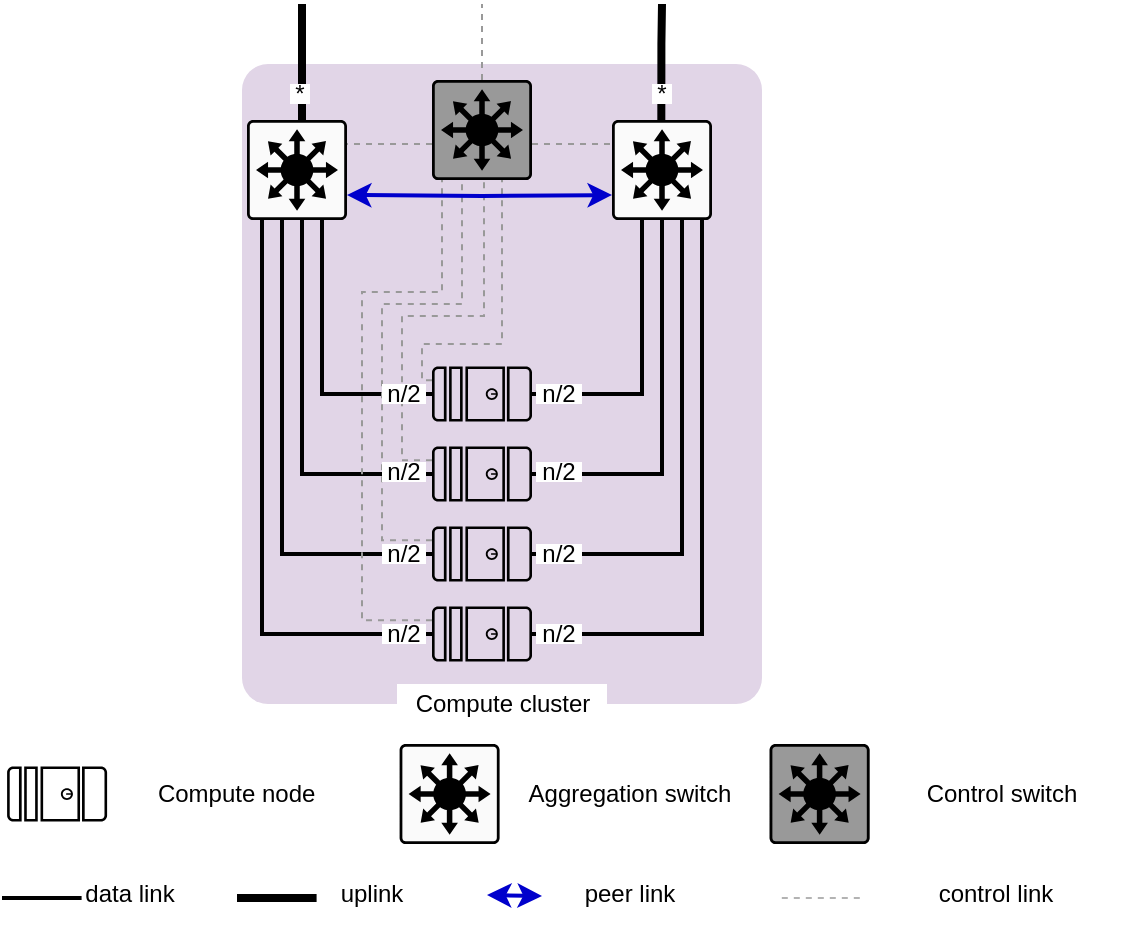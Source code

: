 <mxfile pages="18">
    <diagram name="compute cluster" id="k5F0d53CtE2n-Nb5VAEW">
        <mxGraphModel dx="900" dy="758" grid="1" gridSize="10" guides="1" tooltips="1" connect="1" arrows="1" fold="1" page="1" pageScale="1" pageWidth="827" pageHeight="1169" math="0" shadow="0">
            <root>
                <mxCell id="T5c6sLha9GCUekm3np2Q-0"/>
                <mxCell id="T5c6sLha9GCUekm3np2Q-1" parent="T5c6sLha9GCUekm3np2Q-0"/>
                <mxCell id="T5c6sLha9GCUekm3np2Q-4" value="" style="rounded=1;whiteSpace=wrap;html=1;strokeColor=none;strokeWidth=2;fillColor=#E1D5E7;shadow=0;sketch=0;arcSize=5;dashed=1;dashPattern=1 1;" parent="T5c6sLha9GCUekm3np2Q-1" vertex="1">
                    <mxGeometry x="120" y="260" width="260" height="320" as="geometry"/>
                </mxCell>
                <mxCell id="T5c6sLha9GCUekm3np2Q-6" style="edgeStyle=orthogonalEdgeStyle;rounded=0;orthogonalLoop=1;jettySize=auto;html=1;endArrow=none;endFill=0;strokeColor=#999999;dashed=1;" parent="T5c6sLha9GCUekm3np2Q-1" source="T5c6sLha9GCUekm3np2Q-32" target="T5c6sLha9GCUekm3np2Q-107" edge="1">
                    <mxGeometry relative="1" as="geometry">
                        <Array as="points">
                            <mxPoint x="180" y="300"/>
                            <mxPoint x="180" y="300"/>
                        </Array>
                    </mxGeometry>
                </mxCell>
                <mxCell id="T5c6sLha9GCUekm3np2Q-7" style="edgeStyle=orthogonalEdgeStyle;rounded=0;orthogonalLoop=1;jettySize=auto;html=1;endArrow=none;endFill=0;strokeColor=#999999;dashed=1;" parent="T5c6sLha9GCUekm3np2Q-1" source="T5c6sLha9GCUekm3np2Q-32" target="T5c6sLha9GCUekm3np2Q-29" edge="1">
                    <mxGeometry relative="1" as="geometry">
                        <Array as="points">
                            <mxPoint x="290" y="300"/>
                            <mxPoint x="290" y="300"/>
                        </Array>
                    </mxGeometry>
                </mxCell>
                <mxCell id="T5c6sLha9GCUekm3np2Q-8" style="edgeStyle=orthogonalEdgeStyle;rounded=0;orthogonalLoop=1;jettySize=auto;html=1;endArrow=none;endFill=0;strokeColor=#999999;dashed=1;" parent="T5c6sLha9GCUekm3np2Q-1" source="T5c6sLha9GCUekm3np2Q-32" edge="1">
                    <mxGeometry relative="1" as="geometry">
                        <mxPoint x="240" y="230" as="targetPoint"/>
                    </mxGeometry>
                </mxCell>
                <mxCell id="T5c6sLha9GCUekm3np2Q-9" style="edgeStyle=orthogonalEdgeStyle;rounded=0;orthogonalLoop=1;jettySize=auto;html=1;exitX=0.5;exitY=1;exitDx=0;exitDy=0;exitPerimeter=0;endArrow=none;endFill=0;strokeColor=#000000;strokeWidth=2;" parent="T5c6sLha9GCUekm3np2Q-1" source="T5c6sLha9GCUekm3np2Q-12" target="T5c6sLha9GCUekm3np2Q-107" edge="1">
                    <mxGeometry relative="1" as="geometry">
                        <Array as="points">
                            <mxPoint x="160" y="425"/>
                        </Array>
                    </mxGeometry>
                </mxCell>
                <mxCell id="T5c6sLha9GCUekm3np2Q-10" style="edgeStyle=orthogonalEdgeStyle;rounded=0;orthogonalLoop=1;jettySize=auto;html=1;exitX=0.5;exitY=0;exitDx=0;exitDy=0;exitPerimeter=0;endArrow=none;endFill=0;strokeColor=#000000;strokeWidth=2;" parent="T5c6sLha9GCUekm3np2Q-1" source="T5c6sLha9GCUekm3np2Q-12" target="T5c6sLha9GCUekm3np2Q-29" edge="1">
                    <mxGeometry relative="1" as="geometry">
                        <Array as="points">
                            <mxPoint x="320" y="425"/>
                        </Array>
                    </mxGeometry>
                </mxCell>
                <mxCell id="T5c6sLha9GCUekm3np2Q-11" style="edgeStyle=orthogonalEdgeStyle;rounded=0;orthogonalLoop=1;jettySize=auto;html=1;exitX=0.25;exitY=1;exitDx=0;exitDy=0;exitPerimeter=0;endArrow=none;endFill=0;strokeColor=#999999;dashed=1;" parent="T5c6sLha9GCUekm3np2Q-1" source="T5c6sLha9GCUekm3np2Q-12" target="T5c6sLha9GCUekm3np2Q-32" edge="1">
                    <mxGeometry relative="1" as="geometry">
                        <mxPoint x="215" y="380" as="targetPoint"/>
                        <Array as="points">
                            <mxPoint x="210" y="418"/>
                            <mxPoint x="210" y="400"/>
                            <mxPoint x="250" y="400"/>
                        </Array>
                    </mxGeometry>
                </mxCell>
                <mxCell id="T5c6sLha9GCUekm3np2Q-12" value="" style="sketch=0;points=[[0.015,0.015,0],[0.985,0.015,0],[0.985,0.985,0],[0.015,0.985,0],[0.25,0,0],[0.5,0,0],[0.75,0,0],[1,0.25,0],[1,0.5,0],[1,0.75,0],[0.75,1,0],[0.5,1,0],[0.25,1,0],[0,0.75,0],[0,0.5,0],[0,0.25,0]];verticalLabelPosition=bottom;html=1;verticalAlign=top;aspect=fixed;align=center;pointerEvents=1;shape=mxgraph.cisco19.server;fillColor=#000000;strokeColor=none;rotation=90;" parent="T5c6sLha9GCUekm3np2Q-1" vertex="1">
                    <mxGeometry x="226.25" y="400" width="27.5" height="50" as="geometry"/>
                </mxCell>
                <mxCell id="T5c6sLha9GCUekm3np2Q-13" style="edgeStyle=orthogonalEdgeStyle;rounded=0;orthogonalLoop=1;jettySize=auto;html=1;exitX=0.5;exitY=1;exitDx=0;exitDy=0;exitPerimeter=0;endArrow=none;endFill=0;strokeColor=#000000;strokeWidth=2;" parent="T5c6sLha9GCUekm3np2Q-1" source="T5c6sLha9GCUekm3np2Q-16" target="T5c6sLha9GCUekm3np2Q-107" edge="1">
                    <mxGeometry relative="1" as="geometry">
                        <Array as="points">
                            <mxPoint x="150" y="465"/>
                        </Array>
                    </mxGeometry>
                </mxCell>
                <mxCell id="T5c6sLha9GCUekm3np2Q-14" style="edgeStyle=orthogonalEdgeStyle;rounded=0;orthogonalLoop=1;jettySize=auto;html=1;exitX=0.5;exitY=0;exitDx=0;exitDy=0;exitPerimeter=0;endArrow=none;endFill=0;strokeColor=#000000;strokeWidth=2;" parent="T5c6sLha9GCUekm3np2Q-1" source="T5c6sLha9GCUekm3np2Q-16" target="T5c6sLha9GCUekm3np2Q-29" edge="1">
                    <mxGeometry relative="1" as="geometry">
                        <Array as="points">
                            <mxPoint x="330" y="465"/>
                        </Array>
                    </mxGeometry>
                </mxCell>
                <mxCell id="T5c6sLha9GCUekm3np2Q-15" style="edgeStyle=orthogonalEdgeStyle;rounded=0;orthogonalLoop=1;jettySize=auto;html=1;exitX=0.25;exitY=1;exitDx=0;exitDy=0;exitPerimeter=0;endArrow=none;endFill=0;strokeColor=#999999;dashed=1;" parent="T5c6sLha9GCUekm3np2Q-1" source="T5c6sLha9GCUekm3np2Q-16" target="T5c6sLha9GCUekm3np2Q-32" edge="1">
                    <mxGeometry relative="1" as="geometry">
                        <mxPoint x="215" y="380" as="targetPoint"/>
                        <Array as="points">
                            <mxPoint x="200" y="458"/>
                            <mxPoint x="200" y="386"/>
                            <mxPoint x="241" y="386"/>
                        </Array>
                    </mxGeometry>
                </mxCell>
                <mxCell id="T5c6sLha9GCUekm3np2Q-16" value="" style="sketch=0;points=[[0.015,0.015,0],[0.985,0.015,0],[0.985,0.985,0],[0.015,0.985,0],[0.25,0,0],[0.5,0,0],[0.75,0,0],[1,0.25,0],[1,0.5,0],[1,0.75,0],[0.75,1,0],[0.5,1,0],[0.25,1,0],[0,0.75,0],[0,0.5,0],[0,0.25,0]];verticalLabelPosition=bottom;html=1;verticalAlign=top;aspect=fixed;align=center;pointerEvents=1;shape=mxgraph.cisco19.server;fillColor=#000000;strokeColor=none;rotation=90;" parent="T5c6sLha9GCUekm3np2Q-1" vertex="1">
                    <mxGeometry x="226.25" y="440" width="27.5" height="50" as="geometry"/>
                </mxCell>
                <mxCell id="T5c6sLha9GCUekm3np2Q-17" style="edgeStyle=orthogonalEdgeStyle;rounded=0;orthogonalLoop=1;jettySize=auto;html=1;exitX=0.5;exitY=1;exitDx=0;exitDy=0;exitPerimeter=0;endArrow=none;endFill=0;strokeColor=#000000;strokeWidth=2;" parent="T5c6sLha9GCUekm3np2Q-1" source="T5c6sLha9GCUekm3np2Q-20" target="T5c6sLha9GCUekm3np2Q-107" edge="1">
                    <mxGeometry relative="1" as="geometry">
                        <Array as="points">
                            <mxPoint x="140" y="505"/>
                        </Array>
                    </mxGeometry>
                </mxCell>
                <mxCell id="T5c6sLha9GCUekm3np2Q-18" style="edgeStyle=orthogonalEdgeStyle;rounded=0;orthogonalLoop=1;jettySize=auto;html=1;exitX=0.5;exitY=0;exitDx=0;exitDy=0;exitPerimeter=0;endArrow=none;endFill=0;strokeColor=#000000;strokeWidth=2;" parent="T5c6sLha9GCUekm3np2Q-1" source="T5c6sLha9GCUekm3np2Q-20" target="T5c6sLha9GCUekm3np2Q-29" edge="1">
                    <mxGeometry relative="1" as="geometry">
                        <Array as="points">
                            <mxPoint x="340" y="505"/>
                        </Array>
                    </mxGeometry>
                </mxCell>
                <mxCell id="T5c6sLha9GCUekm3np2Q-19" style="edgeStyle=orthogonalEdgeStyle;rounded=0;orthogonalLoop=1;jettySize=auto;html=1;exitX=0.25;exitY=1;exitDx=0;exitDy=0;exitPerimeter=0;endArrow=none;endFill=0;strokeColor=#999999;dashed=1;" parent="T5c6sLha9GCUekm3np2Q-1" source="T5c6sLha9GCUekm3np2Q-20" target="T5c6sLha9GCUekm3np2Q-32" edge="1">
                    <mxGeometry relative="1" as="geometry">
                        <mxPoint x="215" y="380" as="targetPoint"/>
                        <Array as="points">
                            <mxPoint x="190" y="498"/>
                            <mxPoint x="190" y="380"/>
                            <mxPoint x="230" y="380"/>
                        </Array>
                    </mxGeometry>
                </mxCell>
                <mxCell id="T5c6sLha9GCUekm3np2Q-20" value="" style="sketch=0;points=[[0.015,0.015,0],[0.985,0.015,0],[0.985,0.985,0],[0.015,0.985,0],[0.25,0,0],[0.5,0,0],[0.75,0,0],[1,0.25,0],[1,0.5,0],[1,0.75,0],[0.75,1,0],[0.5,1,0],[0.25,1,0],[0,0.75,0],[0,0.5,0],[0,0.25,0]];verticalLabelPosition=bottom;html=1;verticalAlign=top;aspect=fixed;align=center;pointerEvents=1;shape=mxgraph.cisco19.server;fillColor=#000000;strokeColor=none;rotation=90;" parent="T5c6sLha9GCUekm3np2Q-1" vertex="1">
                    <mxGeometry x="226.25" y="480" width="27.5" height="50" as="geometry"/>
                </mxCell>
                <mxCell id="T5c6sLha9GCUekm3np2Q-21" style="edgeStyle=orthogonalEdgeStyle;rounded=0;orthogonalLoop=1;jettySize=auto;html=1;exitX=0.5;exitY=1;exitDx=0;exitDy=0;exitPerimeter=0;endArrow=none;endFill=0;strokeColor=#000000;strokeWidth=2;" parent="T5c6sLha9GCUekm3np2Q-1" source="T5c6sLha9GCUekm3np2Q-24" target="T5c6sLha9GCUekm3np2Q-107" edge="1">
                    <mxGeometry relative="1" as="geometry">
                        <Array as="points">
                            <mxPoint x="130" y="545"/>
                        </Array>
                    </mxGeometry>
                </mxCell>
                <mxCell id="T5c6sLha9GCUekm3np2Q-22" style="edgeStyle=orthogonalEdgeStyle;rounded=0;orthogonalLoop=1;jettySize=auto;html=1;exitX=0.5;exitY=0;exitDx=0;exitDy=0;exitPerimeter=0;endArrow=none;endFill=0;strokeColor=#000000;strokeWidth=2;" parent="T5c6sLha9GCUekm3np2Q-1" source="T5c6sLha9GCUekm3np2Q-24" target="T5c6sLha9GCUekm3np2Q-29" edge="1">
                    <mxGeometry relative="1" as="geometry">
                        <mxPoint x="310" y="310" as="targetPoint"/>
                        <Array as="points">
                            <mxPoint x="350" y="545"/>
                        </Array>
                    </mxGeometry>
                </mxCell>
                <mxCell id="T5c6sLha9GCUekm3np2Q-23" style="edgeStyle=orthogonalEdgeStyle;rounded=0;orthogonalLoop=1;jettySize=auto;html=1;exitX=0.25;exitY=1;exitDx=0;exitDy=0;exitPerimeter=0;endArrow=none;endFill=0;strokeColor=#999999;dashed=1;" parent="T5c6sLha9GCUekm3np2Q-1" source="T5c6sLha9GCUekm3np2Q-24" target="T5c6sLha9GCUekm3np2Q-32" edge="1">
                    <mxGeometry relative="1" as="geometry">
                        <mxPoint x="214.959" y="390.0" as="targetPoint"/>
                        <Array as="points">
                            <mxPoint x="180" y="538"/>
                            <mxPoint x="180" y="374"/>
                            <mxPoint x="220" y="374"/>
                        </Array>
                    </mxGeometry>
                </mxCell>
                <mxCell id="T5c6sLha9GCUekm3np2Q-24" value="" style="sketch=0;points=[[0.015,0.015,0],[0.985,0.015,0],[0.985,0.985,0],[0.015,0.985,0],[0.25,0,0],[0.5,0,0],[0.75,0,0],[1,0.25,0],[1,0.5,0],[1,0.75,0],[0.75,1,0],[0.5,1,0],[0.25,1,0],[0,0.75,0],[0,0.5,0],[0,0.25,0]];verticalLabelPosition=bottom;html=1;verticalAlign=top;aspect=fixed;align=center;pointerEvents=1;shape=mxgraph.cisco19.server;fillColor=#000000;strokeColor=none;rotation=90;" parent="T5c6sLha9GCUekm3np2Q-1" vertex="1">
                    <mxGeometry x="226.25" y="520" width="27.5" height="50" as="geometry"/>
                </mxCell>
                <mxCell id="T5c6sLha9GCUekm3np2Q-27" style="edgeStyle=orthogonalEdgeStyle;rounded=0;orthogonalLoop=1;jettySize=auto;html=1;endArrow=none;endFill=0;strokeColor=#000000;strokeWidth=4;" parent="T5c6sLha9GCUekm3np2Q-1" source="T5c6sLha9GCUekm3np2Q-107" edge="1">
                    <mxGeometry relative="1" as="geometry">
                        <Array as="points">
                            <mxPoint x="150" y="260"/>
                            <mxPoint x="150" y="260"/>
                        </Array>
                        <mxPoint x="150" y="230" as="targetPoint"/>
                    </mxGeometry>
                </mxCell>
                <mxCell id="T5c6sLha9GCUekm3np2Q-30" style="edgeStyle=orthogonalEdgeStyle;rounded=0;orthogonalLoop=1;jettySize=auto;html=1;exitX=0;exitY=0.75;exitDx=0;exitDy=0;exitPerimeter=0;entryX=0.015;entryY=0.985;entryDx=0;entryDy=0;entryPerimeter=0;endArrow=none;endFill=0;strokeColor=#999999;dashed=1;" parent="T5c6sLha9GCUekm3np2Q-1" edge="1">
                    <mxGeometry relative="1" as="geometry">
                        <Array as="points">
                            <mxPoint x="-19.78" y="388"/>
                            <mxPoint x="-19.78" y="274"/>
                            <mxPoint x="6.22" y="274"/>
                        </Array>
                        <mxPoint x="5.97" y="279.25" as="targetPoint"/>
                    </mxGeometry>
                </mxCell>
                <mxCell id="T5c6sLha9GCUekm3np2Q-31" style="edgeStyle=orthogonalEdgeStyle;rounded=0;orthogonalLoop=1;jettySize=auto;html=1;exitX=1;exitY=0.5;exitDx=0;exitDy=0;exitPerimeter=0;entryX=0.985;entryY=0.985;entryDx=0;entryDy=0;entryPerimeter=0;endArrow=none;endFill=0;strokeColor=#999999;dashed=1;" parent="T5c6sLha9GCUekm3np2Q-1" edge="1">
                    <mxGeometry relative="1" as="geometry">
                        <Array as="points">
                            <mxPoint x="60.22" y="375"/>
                            <mxPoint x="60.22" y="334"/>
                            <mxPoint x="54.22" y="334"/>
                        </Array>
                        <mxPoint x="54.47" y="337.25" as="targetPoint"/>
                    </mxGeometry>
                </mxCell>
                <mxCell id="T5c6sLha9GCUekm3np2Q-32" value="" style="sketch=0;points=[[0.015,0.015,0],[0.985,0.015,0],[0.985,0.985,0],[0.015,0.985,0],[0.25,0,0],[0.5,0,0],[0.75,0,0],[1,0.25,0],[1,0.5,0],[1,0.75,0],[0.75,1,0],[0.5,1,0],[0.25,1,0],[0,0.75,0],[0,0.5,0],[0,0.25,0]];verticalLabelPosition=bottom;html=1;verticalAlign=top;aspect=fixed;align=center;pointerEvents=1;shape=mxgraph.cisco19.rect;prIcon=l3_switch;fillColor=#999999;" parent="T5c6sLha9GCUekm3np2Q-1" vertex="1">
                    <mxGeometry x="215" y="268" width="50" height="50" as="geometry"/>
                </mxCell>
                <mxCell id="T5c6sLha9GCUekm3np2Q-33" value="n/2" style="text;html=1;strokeColor=none;fillColor=default;align=center;verticalAlign=middle;whiteSpace=wrap;rounded=0;" parent="T5c6sLha9GCUekm3np2Q-1" vertex="1">
                    <mxGeometry x="190" y="459" width="22" height="10" as="geometry"/>
                </mxCell>
                <mxCell id="T5c6sLha9GCUekm3np2Q-34" value="n/2" style="text;html=1;strokeColor=none;fillColor=default;align=center;verticalAlign=middle;whiteSpace=wrap;rounded=0;" parent="T5c6sLha9GCUekm3np2Q-1" vertex="1">
                    <mxGeometry x="190" y="500" width="22" height="10" as="geometry"/>
                </mxCell>
                <mxCell id="T5c6sLha9GCUekm3np2Q-35" value="n/2" style="text;html=1;strokeColor=none;fillColor=default;align=center;verticalAlign=middle;whiteSpace=wrap;rounded=0;" parent="T5c6sLha9GCUekm3np2Q-1" vertex="1">
                    <mxGeometry x="190" y="540" width="22" height="10" as="geometry"/>
                </mxCell>
                <mxCell id="T5c6sLha9GCUekm3np2Q-36" value="n/2" style="text;html=1;strokeColor=none;fillColor=default;align=center;verticalAlign=middle;whiteSpace=wrap;rounded=0;" parent="T5c6sLha9GCUekm3np2Q-1" vertex="1">
                    <mxGeometry x="190" y="420" width="22" height="10" as="geometry"/>
                </mxCell>
                <mxCell id="T5c6sLha9GCUekm3np2Q-37" value="n/2" style="text;html=1;strokeColor=none;fillColor=default;align=center;verticalAlign=middle;whiteSpace=wrap;rounded=0;" parent="T5c6sLha9GCUekm3np2Q-1" vertex="1">
                    <mxGeometry x="267" y="459" width="23" height="10" as="geometry"/>
                </mxCell>
                <mxCell id="T5c6sLha9GCUekm3np2Q-38" value="n/2" style="text;html=1;strokeColor=none;fillColor=default;align=center;verticalAlign=middle;whiteSpace=wrap;rounded=0;" parent="T5c6sLha9GCUekm3np2Q-1" vertex="1">
                    <mxGeometry x="267" y="420" width="23" height="10" as="geometry"/>
                </mxCell>
                <mxCell id="T5c6sLha9GCUekm3np2Q-39" value="n/2" style="text;html=1;strokeColor=none;fillColor=default;align=center;verticalAlign=middle;whiteSpace=wrap;rounded=0;" parent="T5c6sLha9GCUekm3np2Q-1" vertex="1">
                    <mxGeometry x="267" y="500" width="23" height="10" as="geometry"/>
                </mxCell>
                <mxCell id="T5c6sLha9GCUekm3np2Q-40" value="n/2" style="text;html=1;strokeColor=none;fillColor=default;align=center;verticalAlign=middle;whiteSpace=wrap;rounded=0;" parent="T5c6sLha9GCUekm3np2Q-1" vertex="1">
                    <mxGeometry x="267" y="540" width="23" height="10" as="geometry"/>
                </mxCell>
                <mxCell id="T5c6sLha9GCUekm3np2Q-41" value="Compute cluster" style="text;html=1;strokeColor=none;fillColor=default;align=center;verticalAlign=middle;whiteSpace=wrap;rounded=0;" parent="T5c6sLha9GCUekm3np2Q-1" vertex="1">
                    <mxGeometry x="197.5" y="570" width="105" height="20" as="geometry"/>
                </mxCell>
                <mxCell id="T5c6sLha9GCUekm3np2Q-81" value="" style="sketch=0;points=[[0.015,0.015,0],[0.985,0.015,0],[0.985,0.985,0],[0.015,0.985,0],[0.25,0,0],[0.5,0,0],[0.75,0,0],[1,0.25,0],[1,0.5,0],[1,0.75,0],[0.75,1,0],[0.5,1,0],[0.25,1,0],[0,0.75,0],[0,0.5,0],[0,0.25,0]];verticalLabelPosition=bottom;html=1;verticalAlign=top;aspect=fixed;align=center;pointerEvents=1;shape=mxgraph.cisco19.rect;prIcon=l3_switch;fillColor=#FAFAFA;strokeColor=#000000;" parent="T5c6sLha9GCUekm3np2Q-1" vertex="1">
                    <mxGeometry x="198.8" y="600" width="50" height="50" as="geometry"/>
                </mxCell>
                <mxCell id="T5c6sLha9GCUekm3np2Q-82" value="" style="sketch=0;points=[[0.015,0.015,0],[0.985,0.015,0],[0.985,0.985,0],[0.015,0.985,0],[0.25,0,0],[0.5,0,0],[0.75,0,0],[1,0.25,0],[1,0.5,0],[1,0.75,0],[0.75,1,0],[0.5,1,0],[0.25,1,0],[0,0.75,0],[0,0.5,0],[0,0.25,0]];verticalLabelPosition=bottom;html=1;verticalAlign=top;aspect=fixed;align=center;pointerEvents=1;shape=mxgraph.cisco19.rect;prIcon=l3_switch;fillColor=#999999;" parent="T5c6sLha9GCUekm3np2Q-1" vertex="1">
                    <mxGeometry x="383.8" y="600" width="50" height="50" as="geometry"/>
                </mxCell>
                <mxCell id="T5c6sLha9GCUekm3np2Q-84" value="Control switch" style="text;html=1;strokeColor=none;fillColor=none;align=center;verticalAlign=middle;whiteSpace=wrap;rounded=0;shadow=0;dashed=1;dashPattern=1 1;sketch=0;" parent="T5c6sLha9GCUekm3np2Q-1" vertex="1">
                    <mxGeometry x="439.8" y="610" width="120" height="30" as="geometry"/>
                </mxCell>
                <mxCell id="T5c6sLha9GCUekm3np2Q-85" value="Aggregation switch" style="text;html=1;strokeColor=none;fillColor=none;align=center;verticalAlign=middle;whiteSpace=wrap;rounded=0;shadow=0;dashed=1;dashPattern=1 1;sketch=0;" parent="T5c6sLha9GCUekm3np2Q-1" vertex="1">
                    <mxGeometry x="253.8" y="610" width="120" height="30" as="geometry"/>
                </mxCell>
                <mxCell id="T5c6sLha9GCUekm3np2Q-89" value="" style="sketch=0;points=[[0.015,0.015,0],[0.985,0.015,0],[0.985,0.985,0],[0.015,0.985,0],[0.25,0,0],[0.5,0,0],[0.75,0,0],[1,0.25,0],[1,0.5,0],[1,0.75,0],[0.75,1,0],[0.5,1,0],[0.25,1,0],[0,0.75,0],[0,0.5,0],[0,0.25,0]];verticalLabelPosition=bottom;html=1;verticalAlign=top;aspect=fixed;align=center;pointerEvents=1;shape=mxgraph.cisco19.server;fillColor=#000000;strokeColor=none;rotation=90;" parent="T5c6sLha9GCUekm3np2Q-1" vertex="1">
                    <mxGeometry x="13.8" y="600" width="27.5" height="50" as="geometry"/>
                </mxCell>
                <mxCell id="T5c6sLha9GCUekm3np2Q-90" value="Compute node&amp;nbsp;" style="text;html=1;strokeColor=none;fillColor=none;align=center;verticalAlign=middle;whiteSpace=wrap;rounded=0;shadow=0;dashed=1;dashPattern=1 1;sketch=0;" parent="T5c6sLha9GCUekm3np2Q-1" vertex="1">
                    <mxGeometry x="58.55" y="610" width="120" height="30" as="geometry"/>
                </mxCell>
                <mxCell id="T5c6sLha9GCUekm3np2Q-96" value="" style="endArrow=none;html=1;rounded=0;sketch=0;endSize=6;strokeColor=#000000;strokeWidth=2;" parent="T5c6sLha9GCUekm3np2Q-1" edge="1">
                    <mxGeometry width="50" height="50" relative="1" as="geometry">
                        <mxPoint x="1.847e-13" y="677" as="sourcePoint"/>
                        <mxPoint x="39.8" y="677" as="targetPoint"/>
                    </mxGeometry>
                </mxCell>
                <mxCell id="T5c6sLha9GCUekm3np2Q-97" value="data link" style="text;html=1;strokeColor=none;fillColor=none;align=center;verticalAlign=middle;whiteSpace=wrap;rounded=0;shadow=0;dashed=1;dashPattern=1 1;sketch=0;" parent="T5c6sLha9GCUekm3np2Q-1" vertex="1">
                    <mxGeometry x="28.8" y="660" width="70.2" height="30" as="geometry"/>
                </mxCell>
                <mxCell id="T5c6sLha9GCUekm3np2Q-98" value="" style="endArrow=none;html=1;rounded=0;sketch=0;endSize=6;strokeColor=#000000;strokeWidth=4;" parent="T5c6sLha9GCUekm3np2Q-1" edge="1">
                    <mxGeometry width="50" height="50" relative="1" as="geometry">
                        <mxPoint x="117.5" y="677" as="sourcePoint"/>
                        <mxPoint x="157.3" y="677" as="targetPoint"/>
                    </mxGeometry>
                </mxCell>
                <mxCell id="T5c6sLha9GCUekm3np2Q-99" value="uplink" style="text;html=1;strokeColor=none;fillColor=none;align=center;verticalAlign=middle;whiteSpace=wrap;rounded=0;shadow=0;dashed=1;dashPattern=1 1;sketch=0;" parent="T5c6sLha9GCUekm3np2Q-1" vertex="1">
                    <mxGeometry x="150.3" y="660" width="70.2" height="30" as="geometry"/>
                </mxCell>
                <mxCell id="T5c6sLha9GCUekm3np2Q-102" value="*" style="text;html=1;strokeColor=none;fillColor=default;align=center;verticalAlign=middle;whiteSpace=wrap;rounded=0;" parent="T5c6sLha9GCUekm3np2Q-1" vertex="1">
                    <mxGeometry x="144.0" y="270" width="10" height="10" as="geometry"/>
                </mxCell>
                <mxCell id="T5c6sLha9GCUekm3np2Q-107" value="" style="sketch=0;points=[[0.015,0.015,0],[0.985,0.015,0],[0.985,0.985,0],[0.015,0.985,0],[0.25,0,0],[0.5,0,0],[0.75,0,0],[1,0.25,0],[1,0.5,0],[1,0.75,0],[0.75,1,0],[0.5,1,0],[0.25,1,0],[0,0.75,0],[0,0.5,0],[0,0.25,0]];verticalLabelPosition=bottom;html=1;verticalAlign=top;aspect=fixed;align=center;pointerEvents=1;shape=mxgraph.cisco19.rect;prIcon=l3_switch;fillColor=#FAFAFA;strokeColor=#000000;" parent="T5c6sLha9GCUekm3np2Q-1" vertex="1">
                    <mxGeometry x="122.5" y="288" width="50" height="50" as="geometry"/>
                </mxCell>
                <mxCell id="XlxJK3QjfH_ilHM7GscD-0" value="" style="edgeStyle=orthogonalEdgeStyle;rounded=0;orthogonalLoop=1;jettySize=auto;html=1;endArrow=none;endFill=0;strokeColor=#000000;strokeWidth=4;exitX=0.493;exitY=0.259;exitDx=0;exitDy=0;exitPerimeter=0;" parent="T5c6sLha9GCUekm3np2Q-1" source="T5c6sLha9GCUekm3np2Q-29" edge="1">
                    <mxGeometry relative="1" as="geometry">
                        <Array as="points">
                            <mxPoint x="330" y="250"/>
                            <mxPoint x="330" y="230"/>
                        </Array>
                        <mxPoint x="330" y="200" as="sourcePoint"/>
                        <mxPoint x="330" y="230" as="targetPoint"/>
                    </mxGeometry>
                </mxCell>
                <mxCell id="T5c6sLha9GCUekm3np2Q-29" value="" style="sketch=0;points=[[0.015,0.015,0],[0.985,0.015,0],[0.985,0.985,0],[0.015,0.985,0],[0.25,0,0],[0.5,0,0],[0.75,0,0],[1,0.25,0],[1,0.5,0],[1,0.75,0],[0.75,1,0],[0.5,1,0],[0.25,1,0],[0,0.75,0],[0,0.5,0],[0,0.25,0]];verticalLabelPosition=bottom;html=1;verticalAlign=top;aspect=fixed;align=center;pointerEvents=1;shape=mxgraph.cisco19.rect;prIcon=l3_switch;fillColor=#FAFAFA;strokeColor=#000000;" parent="T5c6sLha9GCUekm3np2Q-1" vertex="1">
                    <mxGeometry x="305" y="288" width="50" height="50" as="geometry"/>
                </mxCell>
                <mxCell id="T5c6sLha9GCUekm3np2Q-103" value="*" style="text;html=1;strokeColor=none;fillColor=default;align=center;verticalAlign=middle;whiteSpace=wrap;rounded=0;" parent="T5c6sLha9GCUekm3np2Q-1" vertex="1">
                    <mxGeometry x="325" y="270" width="10" height="10" as="geometry"/>
                </mxCell>
                <mxCell id="XlxJK3QjfH_ilHM7GscD-3" value="" style="endArrow=none;html=1;rounded=0;sketch=0;endSize=6;strokeColor=#B3B3B3;strokeWidth=1;dashed=1;" parent="T5c6sLha9GCUekm3np2Q-1" edge="1">
                    <mxGeometry width="50" height="50" relative="1" as="geometry">
                        <mxPoint x="389.9" y="677" as="sourcePoint"/>
                        <mxPoint x="429.7" y="677" as="targetPoint"/>
                    </mxGeometry>
                </mxCell>
                <mxCell id="XlxJK3QjfH_ilHM7GscD-4" value="control link" style="text;html=1;strokeColor=none;fillColor=none;align=center;verticalAlign=middle;whiteSpace=wrap;rounded=0;shadow=0;dashed=1;dashPattern=1 1;sketch=0;" parent="T5c6sLha9GCUekm3np2Q-1" vertex="1">
                    <mxGeometry x="433.6" y="660" width="126.2" height="30" as="geometry"/>
                </mxCell>
                <mxCell id="xtAbDy8rR-bVnuz2H0kG-0" value="" style="endArrow=classic;startArrow=classic;html=1;rounded=0;strokeColor=#0000CC;strokeWidth=2;entryX=0;entryY=0.75;entryDx=0;entryDy=0;entryPerimeter=0;exitX=1;exitY=0.75;exitDx=0;exitDy=0;exitPerimeter=0;" parent="T5c6sLha9GCUekm3np2Q-1" source="T5c6sLha9GCUekm3np2Q-107" target="T5c6sLha9GCUekm3np2Q-29" edge="1">
                    <mxGeometry width="50" height="50" relative="1" as="geometry">
                        <mxPoint x="240" y="480" as="sourcePoint"/>
                        <mxPoint x="290" y="430" as="targetPoint"/>
                        <Array as="points">
                            <mxPoint x="240" y="326"/>
                        </Array>
                    </mxGeometry>
                </mxCell>
                <mxCell id="xtAbDy8rR-bVnuz2H0kG-2" value="" style="endArrow=classic;startArrow=classic;html=1;rounded=0;strokeColor=#0000CC;strokeWidth=2;exitX=1;exitY=0.75;exitDx=0;exitDy=0;exitPerimeter=0;" parent="T5c6sLha9GCUekm3np2Q-1" edge="1">
                    <mxGeometry width="50" height="50" relative="1" as="geometry">
                        <mxPoint x="242.5" y="675.5" as="sourcePoint"/>
                        <mxPoint x="270" y="676" as="targetPoint"/>
                        <Array as="points"/>
                    </mxGeometry>
                </mxCell>
                <mxCell id="xtAbDy8rR-bVnuz2H0kG-3" value="peer link" style="text;html=1;strokeColor=none;fillColor=none;align=center;verticalAlign=middle;whiteSpace=wrap;rounded=0;shadow=0;dashed=1;dashPattern=1 1;sketch=0;" parent="T5c6sLha9GCUekm3np2Q-1" vertex="1">
                    <mxGeometry x="278.7" y="660" width="70.2" height="30" as="geometry"/>
                </mxCell>
            </root>
        </mxGraphModel>
    </diagram>
    <diagram name="True spine-and-leaf" id="j4Bb5RAeu3EBNQRiMDoA">
        <mxGraphModel dx="1727" dy="758" grid="1" gridSize="10" guides="1" tooltips="1" connect="1" arrows="1" fold="1" page="1" pageScale="1" pageWidth="827" pageHeight="1169" math="0" shadow="0">
            <root>
                <mxCell id="vom0Ucsw882dZzsREccd-0"/>
                <mxCell id="vom0Ucsw882dZzsREccd-1" parent="vom0Ucsw882dZzsREccd-0"/>
                <mxCell id="vom0Ucsw882dZzsREccd-2" value="" style="rounded=1;whiteSpace=wrap;html=1;strokeColor=none;strokeWidth=2;fillColor=#E1D5E7;shadow=0;sketch=0;arcSize=5;dashed=1;dashPattern=1 1;" parent="vom0Ucsw882dZzsREccd-1" vertex="1">
                    <mxGeometry x="230" y="260" width="150" height="150" as="geometry"/>
                </mxCell>
                <mxCell id="vom0Ucsw882dZzsREccd-22" style="edgeStyle=orthogonalEdgeStyle;rounded=0;orthogonalLoop=1;jettySize=auto;html=1;endArrow=none;endFill=0;strokeColor=#000000;strokeWidth=4;entryX=0.5;entryY=1;entryDx=0;entryDy=0;entryPerimeter=0;exitX=0.75;exitY=0;exitDx=0;exitDy=0;exitPerimeter=0;" parent="vom0Ucsw882dZzsREccd-1" source="vom0Ucsw882dZzsREccd-46" target="t-JqpKpC8oI7AShUMmDv-0" edge="1">
                    <mxGeometry relative="1" as="geometry">
                        <Array as="points">
                            <mxPoint x="272" y="220"/>
                            <mxPoint x="252" y="220"/>
                            <mxPoint x="252" y="90"/>
                        </Array>
                        <mxPoint x="150" y="230" as="targetPoint"/>
                    </mxGeometry>
                </mxCell>
                <mxCell id="vom0Ucsw882dZzsREccd-23" style="edgeStyle=orthogonalEdgeStyle;rounded=0;orthogonalLoop=1;jettySize=auto;html=1;exitX=0;exitY=0.75;exitDx=0;exitDy=0;exitPerimeter=0;entryX=0.015;entryY=0.985;entryDx=0;entryDy=0;entryPerimeter=0;endArrow=none;endFill=0;strokeColor=#999999;dashed=1;" parent="vom0Ucsw882dZzsREccd-1" edge="1">
                    <mxGeometry relative="1" as="geometry">
                        <Array as="points">
                            <mxPoint x="-19.78" y="388"/>
                            <mxPoint x="-19.78" y="274"/>
                            <mxPoint x="6.22" y="274"/>
                        </Array>
                        <mxPoint x="5.97" y="279.25" as="targetPoint"/>
                    </mxGeometry>
                </mxCell>
                <mxCell id="vom0Ucsw882dZzsREccd-24" style="edgeStyle=orthogonalEdgeStyle;rounded=0;orthogonalLoop=1;jettySize=auto;html=1;exitX=1;exitY=0.5;exitDx=0;exitDy=0;exitPerimeter=0;entryX=0.985;entryY=0.985;entryDx=0;entryDy=0;entryPerimeter=0;endArrow=none;endFill=0;strokeColor=#999999;dashed=1;" parent="vom0Ucsw882dZzsREccd-1" edge="1">
                    <mxGeometry relative="1" as="geometry">
                        <Array as="points">
                            <mxPoint x="60.22" y="375"/>
                            <mxPoint x="60.22" y="334"/>
                            <mxPoint x="54.22" y="334"/>
                        </Array>
                        <mxPoint x="54.47" y="337.25" as="targetPoint"/>
                    </mxGeometry>
                </mxCell>
                <mxCell id="vom0Ucsw882dZzsREccd-34" value="Compute cluster" style="text;html=1;strokeColor=none;fillColor=default;align=center;verticalAlign=middle;whiteSpace=wrap;rounded=0;" parent="vom0Ucsw882dZzsREccd-1" vertex="1">
                    <mxGeometry x="252.5" y="400" width="105" height="20" as="geometry"/>
                </mxCell>
                <mxCell id="vom0Ucsw882dZzsREccd-35" value="" style="sketch=0;points=[[0.015,0.015,0],[0.985,0.015,0],[0.985,0.985,0],[0.015,0.985,0],[0.25,0,0],[0.5,0,0],[0.75,0,0],[1,0.25,0],[1,0.5,0],[1,0.75,0],[0.75,1,0],[0.5,1,0],[0.25,1,0],[0,0.75,0],[0,0.5,0],[0,0.25,0]];verticalLabelPosition=bottom;html=1;verticalAlign=top;aspect=fixed;align=center;pointerEvents=1;shape=mxgraph.cisco19.rect;prIcon=l3_switch;fillColor=#FAFAFA;strokeColor=#000000;" parent="vom0Ucsw882dZzsREccd-1" vertex="1">
                    <mxGeometry x="118.3" y="510" width="50" height="50" as="geometry"/>
                </mxCell>
                <mxCell id="vom0Ucsw882dZzsREccd-38" value="Leaf switch" style="text;html=1;strokeColor=none;fillColor=none;align=center;verticalAlign=middle;whiteSpace=wrap;rounded=0;shadow=0;dashed=1;dashPattern=1 1;sketch=0;" parent="vom0Ucsw882dZzsREccd-1" vertex="1">
                    <mxGeometry x="173.3" y="520" width="120" height="30" as="geometry"/>
                </mxCell>
                <mxCell id="vom0Ucsw882dZzsREccd-41" value="" style="endArrow=none;html=1;rounded=0;sketch=0;endSize=6;strokeColor=#000000;strokeWidth=2;" parent="vom0Ucsw882dZzsREccd-1" edge="1">
                    <mxGeometry width="50" height="50" relative="1" as="geometry">
                        <mxPoint x="299.5" y="537" as="sourcePoint"/>
                        <mxPoint x="339.3" y="537" as="targetPoint"/>
                    </mxGeometry>
                </mxCell>
                <mxCell id="vom0Ucsw882dZzsREccd-42" value="data link" style="text;html=1;strokeColor=none;fillColor=none;align=center;verticalAlign=middle;whiteSpace=wrap;rounded=0;shadow=0;dashed=1;dashPattern=1 1;sketch=0;" parent="vom0Ucsw882dZzsREccd-1" vertex="1">
                    <mxGeometry x="328.3" y="520" width="70.2" height="30" as="geometry"/>
                </mxCell>
                <mxCell id="vom0Ucsw882dZzsREccd-43" value="" style="endArrow=none;html=1;rounded=0;sketch=0;endSize=6;strokeColor=#000000;strokeWidth=4;" parent="vom0Ucsw882dZzsREccd-1" edge="1">
                    <mxGeometry width="50" height="50" relative="1" as="geometry">
                        <mxPoint x="417.0" y="537" as="sourcePoint"/>
                        <mxPoint x="456.8" y="537" as="targetPoint"/>
                    </mxGeometry>
                </mxCell>
                <mxCell id="vom0Ucsw882dZzsREccd-44" value="uplink" style="text;html=1;strokeColor=none;fillColor=none;align=center;verticalAlign=middle;whiteSpace=wrap;rounded=0;shadow=0;dashed=1;dashPattern=1 1;sketch=0;" parent="vom0Ucsw882dZzsREccd-1" vertex="1">
                    <mxGeometry x="449.8" y="520" width="70.2" height="30" as="geometry"/>
                </mxCell>
                <mxCell id="vom0Ucsw882dZzsREccd-45" value="*" style="text;html=1;strokeColor=none;fillColor=default;align=center;verticalAlign=middle;whiteSpace=wrap;rounded=0;" parent="vom0Ucsw882dZzsREccd-1" vertex="1">
                    <mxGeometry x="268" y="270" width="10" height="10" as="geometry"/>
                </mxCell>
                <mxCell id="vom0Ucsw882dZzsREccd-46" value="" style="sketch=0;points=[[0.015,0.015,0],[0.985,0.015,0],[0.985,0.985,0],[0.015,0.985,0],[0.25,0,0],[0.5,0,0],[0.75,0,0],[1,0.25,0],[1,0.5,0],[1,0.75,0],[0.75,1,0],[0.5,1,0],[0.25,1,0],[0,0.75,0],[0,0.5,0],[0,0.25,0]];verticalLabelPosition=bottom;html=1;verticalAlign=top;aspect=fixed;align=center;pointerEvents=1;shape=mxgraph.cisco19.rect;prIcon=l3_switch;fillColor=#FAFAFA;strokeColor=#000000;" parent="vom0Ucsw882dZzsREccd-1" vertex="1">
                    <mxGeometry x="235" y="288" width="50" height="50" as="geometry"/>
                </mxCell>
                <mxCell id="vom0Ucsw882dZzsREccd-47" value="" style="edgeStyle=orthogonalEdgeStyle;rounded=0;orthogonalLoop=1;jettySize=auto;html=1;endArrow=none;endFill=0;strokeColor=#000000;strokeWidth=4;exitX=0.25;exitY=0;exitDx=0;exitDy=0;exitPerimeter=0;entryX=0.75;entryY=1;entryDx=0;entryDy=0;entryPerimeter=0;" parent="vom0Ucsw882dZzsREccd-1" source="vom0Ucsw882dZzsREccd-48" target="t-JqpKpC8oI7AShUMmDv-0" edge="1">
                    <mxGeometry relative="1" as="geometry">
                        <Array as="points">
                            <mxPoint x="338" y="200"/>
                            <mxPoint x="266" y="200"/>
                        </Array>
                        <mxPoint x="330" y="200" as="sourcePoint"/>
                        <mxPoint x="330" y="230" as="targetPoint"/>
                    </mxGeometry>
                </mxCell>
                <mxCell id="vom0Ucsw882dZzsREccd-48" value="" style="sketch=0;points=[[0.015,0.015,0],[0.985,0.015,0],[0.985,0.985,0],[0.015,0.985,0],[0.25,0,0],[0.5,0,0],[0.75,0,0],[1,0.25,0],[1,0.5,0],[1,0.75,0],[0.75,1,0],[0.5,1,0],[0.25,1,0],[0,0.75,0],[0,0.5,0],[0,0.25,0]];verticalLabelPosition=bottom;html=1;verticalAlign=top;aspect=fixed;align=center;pointerEvents=1;shape=mxgraph.cisco19.rect;prIcon=l3_switch;fillColor=#FAFAFA;strokeColor=#000000;" parent="vom0Ucsw882dZzsREccd-1" vertex="1">
                    <mxGeometry x="325" y="288" width="50" height="50" as="geometry"/>
                </mxCell>
                <mxCell id="516NuimYeIKhsA6ev4G9-0" value="" style="sketch=0;points=[[0.015,0.015,0],[0.985,0.015,0],[0.985,0.985,0],[0.015,0.985,0],[0.25,0,0],[0.5,0,0],[0.75,0,0],[1,0.25,0],[1,0.5,0],[1,0.75,0],[0.75,1,0],[0.5,1,0],[0.25,1,0],[0,0.75,0],[0,0.5,0],[0,0.25,0]];verticalLabelPosition=bottom;html=1;verticalAlign=top;aspect=fixed;align=center;pointerEvents=1;shape=mxgraph.cisco19.rect;prIcon=nexus_9300;fillColor=#FAFAFA;strokeColor=#000000;" parent="vom0Ucsw882dZzsREccd-1" vertex="1">
                    <mxGeometry x="509.8" y="40" width="50" height="50" as="geometry"/>
                </mxCell>
                <mxCell id="cTVdw3LNR5fOX7nUdkyv-0" value="" style="rounded=1;whiteSpace=wrap;html=1;strokeColor=none;strokeWidth=2;fillColor=#E1D5E7;shadow=0;sketch=0;arcSize=5;dashed=1;dashPattern=1 1;" parent="vom0Ucsw882dZzsREccd-1" vertex="1">
                    <mxGeometry x="440" y="260" width="80" height="150" as="geometry"/>
                </mxCell>
                <mxCell id="cTVdw3LNR5fOX7nUdkyv-4" style="edgeStyle=orthogonalEdgeStyle;rounded=0;orthogonalLoop=1;jettySize=auto;html=1;endArrow=none;endFill=0;strokeColor=#000000;strokeWidth=4;entryX=1;entryY=0.75;entryDx=0;entryDy=0;entryPerimeter=0;exitX=0.183;exitY=-0.002;exitDx=0;exitDy=0;exitPerimeter=0;" parent="vom0Ucsw882dZzsREccd-1" source="gu6LXOQTlYLD7MaFpnua-0" target="t-JqpKpC8oI7AShUMmDv-0" edge="1">
                    <mxGeometry relative="1" as="geometry">
                        <Array as="points">
                            <mxPoint x="460" y="180"/>
                            <mxPoint x="300" y="180"/>
                            <mxPoint x="300" y="78"/>
                        </Array>
                        <mxPoint x="480" y="230" as="targetPoint"/>
                        <mxPoint x="486" y="288" as="sourcePoint"/>
                    </mxGeometry>
                </mxCell>
                <mxCell id="cTVdw3LNR5fOX7nUdkyv-6" value="Radio cluster" style="text;html=1;strokeColor=none;fillColor=default;align=center;verticalAlign=middle;whiteSpace=wrap;rounded=0;" parent="vom0Ucsw882dZzsREccd-1" vertex="1">
                    <mxGeometry x="451" y="390" width="50" height="30" as="geometry"/>
                </mxCell>
                <mxCell id="gu6LXOQTlYLD7MaFpnua-0" value="" style="sketch=0;points=[[0.015,0.015,0],[0.985,0.015,0],[0.985,0.985,0],[0.015,0.985,0],[0.25,0,0],[0.5,0,0],[0.75,0,0],[1,0.25,0],[1,0.5,0],[1,0.75,0],[0.75,1,0],[0.5,1,0],[0.25,1,0],[0,0.75,0],[0,0.5,0],[0,0.25,0]];verticalLabelPosition=bottom;html=1;verticalAlign=top;aspect=fixed;align=center;pointerEvents=1;shape=mxgraph.cisco19.rect;prIcon=l3_switch;fillColor=#FFFFFF;strokeColor=#000000;" parent="vom0Ucsw882dZzsREccd-1" vertex="1">
                    <mxGeometry x="451" y="288" width="50" height="50" as="geometry"/>
                </mxCell>
                <mxCell id="t-JqpKpC8oI7AShUMmDv-0" value="" style="sketch=0;points=[[0.015,0.015,0],[0.985,0.015,0],[0.985,0.985,0],[0.015,0.985,0],[0.25,0,0],[0.5,0,0],[0.75,0,0],[1,0.25,0],[1,0.5,0],[1,0.75,0],[0.75,1,0],[0.5,1,0],[0.25,1,0],[0,0.75,0],[0,0.5,0],[0,0.25,0]];verticalLabelPosition=bottom;html=1;verticalAlign=top;aspect=fixed;align=center;pointerEvents=1;shape=mxgraph.cisco19.rect;prIcon=nexus_9300;fillColor=#FAFAFA;strokeColor=#000000;" parent="vom0Ucsw882dZzsREccd-1" vertex="1">
                    <mxGeometry x="228.7" y="40" width="50" height="50" as="geometry"/>
                </mxCell>
                <mxCell id="NBaTRLVwVroQsoPOEab3-0" value="" style="rounded=1;whiteSpace=wrap;html=1;strokeColor=none;strokeWidth=2;fillColor=#E1D5E7;shadow=0;sketch=0;arcSize=5;dashed=1;dashPattern=1 1;" parent="vom0Ucsw882dZzsREccd-1" vertex="1">
                    <mxGeometry x="48.8" y="260" width="150" height="150" as="geometry"/>
                </mxCell>
                <mxCell id="NBaTRLVwVroQsoPOEab3-1" value="Compute cluster" style="text;html=1;strokeColor=none;fillColor=default;align=center;verticalAlign=middle;whiteSpace=wrap;rounded=0;" parent="vom0Ucsw882dZzsREccd-1" vertex="1">
                    <mxGeometry x="71.3" y="400" width="105" height="20" as="geometry"/>
                </mxCell>
                <mxCell id="NBaTRLVwVroQsoPOEab3-2" value="" style="sketch=0;points=[[0.015,0.015,0],[0.985,0.015,0],[0.985,0.985,0],[0.015,0.985,0],[0.25,0,0],[0.5,0,0],[0.75,0,0],[1,0.25,0],[1,0.5,0],[1,0.75,0],[0.75,1,0],[0.5,1,0],[0.25,1,0],[0,0.75,0],[0,0.5,0],[0,0.25,0]];verticalLabelPosition=bottom;html=1;verticalAlign=top;aspect=fixed;align=center;pointerEvents=1;shape=mxgraph.cisco19.rect;prIcon=l3_switch;fillColor=#FAFAFA;strokeColor=#000000;" parent="vom0Ucsw882dZzsREccd-1" vertex="1">
                    <mxGeometry x="53.8" y="288" width="50" height="50" as="geometry"/>
                </mxCell>
                <mxCell id="NBaTRLVwVroQsoPOEab3-3" value="" style="sketch=0;points=[[0.015,0.015,0],[0.985,0.015,0],[0.985,0.985,0],[0.015,0.985,0],[0.25,0,0],[0.5,0,0],[0.75,0,0],[1,0.25,0],[1,0.5,0],[1,0.75,0],[0.75,1,0],[0.5,1,0],[0.25,1,0],[0,0.75,0],[0,0.5,0],[0,0.25,0]];verticalLabelPosition=bottom;html=1;verticalAlign=top;aspect=fixed;align=center;pointerEvents=1;shape=mxgraph.cisco19.rect;prIcon=l3_switch;fillColor=#FAFAFA;strokeColor=#000000;" parent="vom0Ucsw882dZzsREccd-1" vertex="1">
                    <mxGeometry x="143.8" y="288" width="50" height="50" as="geometry"/>
                </mxCell>
                <mxCell id="NBaTRLVwVroQsoPOEab3-4" value="" style="rounded=1;whiteSpace=wrap;html=1;strokeColor=none;strokeWidth=2;fillColor=#E1D5E7;shadow=0;sketch=0;arcSize=5;dashed=1;dashPattern=1 1;" parent="vom0Ucsw882dZzsREccd-1" vertex="1">
                    <mxGeometry x="550" y="260" width="80" height="150" as="geometry"/>
                </mxCell>
                <mxCell id="NBaTRLVwVroQsoPOEab3-5" value="Radio cluster" style="text;html=1;strokeColor=none;fillColor=default;align=center;verticalAlign=middle;whiteSpace=wrap;rounded=0;" parent="vom0Ucsw882dZzsREccd-1" vertex="1">
                    <mxGeometry x="565" y="390" width="50" height="30" as="geometry"/>
                </mxCell>
                <mxCell id="NBaTRLVwVroQsoPOEab3-6" value="" style="sketch=0;points=[[0.015,0.015,0],[0.985,0.015,0],[0.985,0.985,0],[0.015,0.985,0],[0.25,0,0],[0.5,0,0],[0.75,0,0],[1,0.25,0],[1,0.5,0],[1,0.75,0],[0.75,1,0],[0.5,1,0],[0.25,1,0],[0,0.75,0],[0,0.5,0],[0,0.25,0]];verticalLabelPosition=bottom;html=1;verticalAlign=top;aspect=fixed;align=center;pointerEvents=1;shape=mxgraph.cisco19.rect;prIcon=l3_switch;fillColor=#FFFFFF;strokeColor=#000000;" parent="vom0Ucsw882dZzsREccd-1" vertex="1">
                    <mxGeometry x="565" y="288" width="50" height="50" as="geometry"/>
                </mxCell>
                <mxCell id="NBaTRLVwVroQsoPOEab3-7" style="edgeStyle=orthogonalEdgeStyle;rounded=0;orthogonalLoop=1;jettySize=auto;html=1;endArrow=none;endFill=0;strokeColor=#000000;strokeWidth=4;entryX=0;entryY=0.25;entryDx=0;entryDy=0;entryPerimeter=0;exitX=0.75;exitY=0;exitDx=0;exitDy=0;exitPerimeter=0;" parent="vom0Ucsw882dZzsREccd-1" source="NBaTRLVwVroQsoPOEab3-2" target="t-JqpKpC8oI7AShUMmDv-0" edge="1">
                    <mxGeometry relative="1" as="geometry">
                        <Array as="points">
                            <mxPoint x="91" y="80"/>
                            <mxPoint x="91" y="80"/>
                            <mxPoint x="91" y="52"/>
                        </Array>
                        <mxPoint x="396.3" y="90" as="targetPoint"/>
                        <mxPoint x="262.5" y="298" as="sourcePoint"/>
                    </mxGeometry>
                </mxCell>
                <mxCell id="NBaTRLVwVroQsoPOEab3-8" style="edgeStyle=orthogonalEdgeStyle;rounded=0;orthogonalLoop=1;jettySize=auto;html=1;endArrow=none;endFill=0;strokeColor=#000000;strokeWidth=4;exitX=0.25;exitY=0;exitDx=0;exitDy=0;exitPerimeter=0;entryX=0;entryY=0.75;entryDx=0;entryDy=0;entryPerimeter=0;" parent="vom0Ucsw882dZzsREccd-1" source="NBaTRLVwVroQsoPOEab3-3" target="t-JqpKpC8oI7AShUMmDv-0" edge="1">
                    <mxGeometry relative="1" as="geometry">
                        <Array as="points">
                            <mxPoint x="156" y="78"/>
                        </Array>
                        <mxPoint x="229" y="70" as="targetPoint"/>
                        <mxPoint x="150.31" y="288" as="sourcePoint"/>
                    </mxGeometry>
                </mxCell>
                <mxCell id="NBaTRLVwVroQsoPOEab3-10" style="edgeStyle=orthogonalEdgeStyle;rounded=0;orthogonalLoop=1;jettySize=auto;html=1;endArrow=none;endFill=0;strokeColor=#000000;strokeWidth=4;entryX=1.002;entryY=0.372;entryDx=0;entryDy=0;entryPerimeter=0;exitX=0.75;exitY=0;exitDx=0;exitDy=0;exitPerimeter=0;" parent="vom0Ucsw882dZzsREccd-1" source="NBaTRLVwVroQsoPOEab3-6" target="t-JqpKpC8oI7AShUMmDv-0" edge="1">
                    <mxGeometry relative="1" as="geometry">
                        <Array as="points">
                            <mxPoint x="603" y="162"/>
                            <mxPoint x="311" y="162"/>
                            <mxPoint x="311" y="59"/>
                        </Array>
                        <mxPoint x="289.5" y="59.6" as="targetPoint"/>
                        <mxPoint x="480.95" y="270" as="sourcePoint"/>
                    </mxGeometry>
                </mxCell>
                <mxCell id="NBaTRLVwVroQsoPOEab3-11" style="edgeStyle=orthogonalEdgeStyle;rounded=0;orthogonalLoop=1;jettySize=auto;html=1;endArrow=none;endFill=0;strokeColor=#000000;strokeWidth=4;exitX=0.25;exitY=0;exitDx=0;exitDy=0;exitPerimeter=0;entryX=1;entryY=0.25;entryDx=0;entryDy=0;entryPerimeter=0;" parent="vom0Ucsw882dZzsREccd-1" source="NBaTRLVwVroQsoPOEab3-2" target="516NuimYeIKhsA6ev4G9-0" edge="1">
                    <mxGeometry relative="1" as="geometry">
                        <Array as="points">
                            <mxPoint x="66" y="240"/>
                            <mxPoint x="40" y="240"/>
                            <mxPoint x="40" y="480"/>
                            <mxPoint x="690" y="480"/>
                            <mxPoint x="690" y="53"/>
                        </Array>
                        <mxPoint x="490" y="70" as="targetPoint"/>
                        <mxPoint x="58.55" y="280" as="sourcePoint"/>
                    </mxGeometry>
                </mxCell>
                <mxCell id="NBaTRLVwVroQsoPOEab3-12" style="edgeStyle=orthogonalEdgeStyle;rounded=0;orthogonalLoop=1;jettySize=auto;html=1;endArrow=none;endFill=0;strokeColor=#000000;strokeWidth=4;exitX=0.75;exitY=0;exitDx=0;exitDy=0;exitPerimeter=0;entryX=1;entryY=0.75;entryDx=0;entryDy=0;entryPerimeter=0;" parent="vom0Ucsw882dZzsREccd-1" source="NBaTRLVwVroQsoPOEab3-3" target="516NuimYeIKhsA6ev4G9-0" edge="1">
                    <mxGeometry relative="1" as="geometry">
                        <Array as="points">
                            <mxPoint x="180" y="288"/>
                            <mxPoint x="180" y="240"/>
                            <mxPoint x="210" y="240"/>
                            <mxPoint x="210" y="470"/>
                            <mxPoint x="680" y="470"/>
                            <mxPoint x="680" y="78"/>
                            <mxPoint x="560" y="78"/>
                        </Array>
                        <mxPoint x="563.6" y="80.0" as="targetPoint"/>
                        <mxPoint x="107.6" y="278" as="sourcePoint"/>
                    </mxGeometry>
                </mxCell>
                <mxCell id="NBaTRLVwVroQsoPOEab3-13" style="edgeStyle=orthogonalEdgeStyle;rounded=0;orthogonalLoop=1;jettySize=auto;html=1;endArrow=none;endFill=0;strokeColor=#000000;strokeWidth=4;entryX=0.75;entryY=1;entryDx=0;entryDy=0;entryPerimeter=0;exitX=0.173;exitY=0.02;exitDx=0;exitDy=0;exitPerimeter=0;" parent="vom0Ucsw882dZzsREccd-1" source="vom0Ucsw882dZzsREccd-46" target="516NuimYeIKhsA6ev4G9-0" edge="1">
                    <mxGeometry relative="1" as="geometry">
                        <Array as="points">
                            <mxPoint x="244" y="240"/>
                            <mxPoint x="220" y="240"/>
                            <mxPoint x="220" y="460"/>
                            <mxPoint x="670" y="460"/>
                            <mxPoint x="670" y="110"/>
                            <mxPoint x="547" y="110"/>
                        </Array>
                        <mxPoint x="263.7" y="100.0" as="targetPoint"/>
                        <mxPoint x="257.5" y="298" as="sourcePoint"/>
                    </mxGeometry>
                </mxCell>
                <mxCell id="NBaTRLVwVroQsoPOEab3-14" style="edgeStyle=orthogonalEdgeStyle;rounded=0;orthogonalLoop=1;jettySize=auto;html=1;endArrow=none;endFill=0;strokeColor=#000000;strokeWidth=4;entryX=0.25;entryY=1;entryDx=0;entryDy=0;entryPerimeter=0;exitX=0.75;exitY=0;exitDx=0;exitDy=0;exitPerimeter=0;" parent="vom0Ucsw882dZzsREccd-1" source="vom0Ucsw882dZzsREccd-48" target="516NuimYeIKhsA6ev4G9-0" edge="1">
                    <mxGeometry relative="1" as="geometry">
                        <Array as="points">
                            <mxPoint x="363" y="240"/>
                            <mxPoint x="390" y="240"/>
                            <mxPoint x="390" y="450"/>
                            <mxPoint x="660" y="450"/>
                            <mxPoint x="660" y="120"/>
                            <mxPoint x="522" y="120"/>
                        </Array>
                        <mxPoint x="527.3" y="100.0" as="targetPoint"/>
                        <mxPoint x="223.65" y="299" as="sourcePoint"/>
                    </mxGeometry>
                </mxCell>
                <mxCell id="NBaTRLVwVroQsoPOEab3-15" style="edgeStyle=orthogonalEdgeStyle;rounded=0;orthogonalLoop=1;jettySize=auto;html=1;endArrow=none;endFill=0;strokeColor=#000000;strokeWidth=4;entryX=0;entryY=0.75;entryDx=0;entryDy=0;entryPerimeter=0;exitX=0.75;exitY=0;exitDx=0;exitDy=0;exitPerimeter=0;" parent="vom0Ucsw882dZzsREccd-1" source="gu6LXOQTlYLD7MaFpnua-0" target="516NuimYeIKhsA6ev4G9-0" edge="1">
                    <mxGeometry relative="1" as="geometry">
                        <Array as="points">
                            <mxPoint x="489" y="240"/>
                            <mxPoint x="530" y="240"/>
                            <mxPoint x="530" y="440"/>
                            <mxPoint x="650" y="440"/>
                            <mxPoint x="650" y="130"/>
                            <mxPoint x="500" y="130"/>
                            <mxPoint x="500" y="78"/>
                        </Array>
                        <mxPoint x="505.3" y="100.0" as="targetPoint"/>
                        <mxPoint x="345.5" y="298" as="sourcePoint"/>
                    </mxGeometry>
                </mxCell>
                <mxCell id="NBaTRLVwVroQsoPOEab3-16" style="edgeStyle=orthogonalEdgeStyle;rounded=0;orthogonalLoop=1;jettySize=auto;html=1;endArrow=none;endFill=0;strokeColor=#000000;strokeWidth=4;entryX=0;entryY=0.25;entryDx=0;entryDy=0;entryPerimeter=0;exitX=0.25;exitY=0;exitDx=0;exitDy=0;exitPerimeter=0;" parent="vom0Ucsw882dZzsREccd-1" source="NBaTRLVwVroQsoPOEab3-6" target="516NuimYeIKhsA6ev4G9-0" edge="1">
                    <mxGeometry relative="1" as="geometry">
                        <Array as="points">
                            <mxPoint x="578" y="240"/>
                            <mxPoint x="540" y="240"/>
                            <mxPoint x="540" y="430"/>
                            <mxPoint x="640" y="430"/>
                            <mxPoint x="640" y="140"/>
                            <mxPoint x="490" y="140"/>
                            <mxPoint x="490" y="53"/>
                        </Array>
                        <mxPoint x="519.8" y="87.5" as="targetPoint"/>
                        <mxPoint x="498.5" y="298" as="sourcePoint"/>
                    </mxGeometry>
                </mxCell>
                <mxCell id="2j_6gtwU5wmM7eqiLUrG-0" value="Internet" style="ellipse;shape=cloud;whiteSpace=wrap;html=1;" parent="vom0Ucsw882dZzsREccd-1" vertex="1">
                    <mxGeometry x="-196.2" y="300" width="210" height="80" as="geometry"/>
                </mxCell>
                <mxCell id="bCBc48tO4amwjup-WnS4-0" style="edgeStyle=orthogonalEdgeStyle;rounded=0;orthogonalLoop=1;jettySize=auto;html=1;exitX=0.5;exitY=0;exitDx=0;exitDy=0;exitPerimeter=0;entryX=0.4;entryY=0.1;entryDx=0;entryDy=0;entryPerimeter=0;endArrow=none;endFill=0;endSize=6;strokeColor=#000000;strokeWidth=0.5;sketch=0;" parent="vom0Ucsw882dZzsREccd-1" source="516NuimYeIKhsA6ev4G9-0" target="2j_6gtwU5wmM7eqiLUrG-0" edge="1">
                    <mxGeometry relative="1" as="geometry">
                        <Array as="points">
                            <mxPoint x="535" y="20"/>
                            <mxPoint x="-112" y="20"/>
                        </Array>
                        <mxPoint x="265" y="226.5" as="sourcePoint"/>
                        <mxPoint x="31.6" y="256" as="targetPoint"/>
                    </mxGeometry>
                </mxCell>
                <mxCell id="bCBc48tO4amwjup-WnS4-1" style="edgeStyle=orthogonalEdgeStyle;rounded=0;orthogonalLoop=1;jettySize=auto;html=1;exitX=0.5;exitY=0;exitDx=0;exitDy=0;exitPerimeter=0;entryX=0.625;entryY=0.2;entryDx=0;entryDy=0;entryPerimeter=0;endArrow=none;endFill=0;endSize=6;strokeColor=#000000;strokeWidth=0.5;sketch=0;" parent="vom0Ucsw882dZzsREccd-1" source="t-JqpKpC8oI7AShUMmDv-0" target="2j_6gtwU5wmM7eqiLUrG-0" edge="1">
                    <mxGeometry relative="1" as="geometry">
                        <Array as="points">
                            <mxPoint x="254" y="30"/>
                            <mxPoint x="-65" y="30"/>
                        </Array>
                        <mxPoint x="544.8" y="50.0" as="sourcePoint"/>
                        <mxPoint x="26.1" y="80.0" as="targetPoint"/>
                    </mxGeometry>
                </mxCell>
                <mxCell id="bCBc48tO4amwjup-WnS4-2" value="*" style="text;html=1;strokeColor=none;fillColor=default;align=center;verticalAlign=middle;whiteSpace=wrap;rounded=0;" parent="vom0Ucsw882dZzsREccd-1" vertex="1">
                    <mxGeometry x="61" y="270" width="10" height="10" as="geometry"/>
                </mxCell>
                <mxCell id="bCBc48tO4amwjup-WnS4-3" value="*" style="text;html=1;strokeColor=none;fillColor=default;align=center;verticalAlign=middle;whiteSpace=wrap;rounded=0;" parent="vom0Ucsw882dZzsREccd-1" vertex="1">
                    <mxGeometry x="87" y="270" width="10" height="10" as="geometry"/>
                </mxCell>
                <mxCell id="bCBc48tO4amwjup-WnS4-5" value="*" style="text;html=1;strokeColor=none;fillColor=default;align=center;verticalAlign=middle;whiteSpace=wrap;rounded=0;" parent="vom0Ucsw882dZzsREccd-1" vertex="1">
                    <mxGeometry x="151" y="270" width="10" height="10" as="geometry"/>
                </mxCell>
                <mxCell id="bCBc48tO4amwjup-WnS4-6" value="*" style="text;html=1;strokeColor=none;fillColor=default;align=center;verticalAlign=middle;whiteSpace=wrap;rounded=0;" parent="vom0Ucsw882dZzsREccd-1" vertex="1">
                    <mxGeometry x="175" y="270" width="10" height="10" as="geometry"/>
                </mxCell>
                <mxCell id="bCBc48tO4amwjup-WnS4-7" value="*" style="text;html=1;strokeColor=none;fillColor=default;align=center;verticalAlign=middle;whiteSpace=wrap;rounded=0;" parent="vom0Ucsw882dZzsREccd-1" vertex="1">
                    <mxGeometry x="239" y="270" width="10" height="10" as="geometry"/>
                </mxCell>
                <mxCell id="bCBc48tO4amwjup-WnS4-8" value="*" style="text;html=1;strokeColor=none;fillColor=default;align=center;verticalAlign=middle;whiteSpace=wrap;rounded=0;" parent="vom0Ucsw882dZzsREccd-1" vertex="1">
                    <mxGeometry x="332" y="270" width="10" height="10" as="geometry"/>
                </mxCell>
                <mxCell id="bCBc48tO4amwjup-WnS4-9" value="*" style="text;html=1;strokeColor=none;fillColor=default;align=center;verticalAlign=middle;whiteSpace=wrap;rounded=0;" parent="vom0Ucsw882dZzsREccd-1" vertex="1">
                    <mxGeometry x="358" y="270" width="10" height="10" as="geometry"/>
                </mxCell>
                <mxCell id="bCBc48tO4amwjup-WnS4-10" value="*" style="text;html=1;strokeColor=none;fillColor=default;align=center;verticalAlign=middle;whiteSpace=wrap;rounded=0;" parent="vom0Ucsw882dZzsREccd-1" vertex="1">
                    <mxGeometry x="456" y="270" width="10" height="10" as="geometry"/>
                </mxCell>
                <mxCell id="bCBc48tO4amwjup-WnS4-11" value="*" style="text;html=1;strokeColor=none;fillColor=default;align=center;verticalAlign=middle;whiteSpace=wrap;rounded=0;" parent="vom0Ucsw882dZzsREccd-1" vertex="1">
                    <mxGeometry x="484" y="270" width="10" height="10" as="geometry"/>
                </mxCell>
                <mxCell id="bCBc48tO4amwjup-WnS4-12" value="*" style="text;html=1;strokeColor=none;fillColor=default;align=center;verticalAlign=middle;whiteSpace=wrap;rounded=0;" parent="vom0Ucsw882dZzsREccd-1" vertex="1">
                    <mxGeometry x="573" y="270" width="10" height="10" as="geometry"/>
                </mxCell>
                <mxCell id="bCBc48tO4amwjup-WnS4-13" value="*" style="text;html=1;strokeColor=none;fillColor=default;align=center;verticalAlign=middle;whiteSpace=wrap;rounded=0;" parent="vom0Ucsw882dZzsREccd-1" vertex="1">
                    <mxGeometry x="598" y="270" width="10" height="10" as="geometry"/>
                </mxCell>
                <mxCell id="06iQpYMaL6ttROJEygwC-0" value="" style="sketch=0;points=[[0.015,0.015,0],[0.985,0.015,0],[0.985,0.985,0],[0.015,0.985,0],[0.25,0,0],[0.5,0,0],[0.75,0,0],[1,0.25,0],[1,0.5,0],[1,0.75,0],[0.75,1,0],[0.5,1,0],[0.25,1,0],[0,0.75,0],[0,0.5,0],[0,0.25,0]];verticalLabelPosition=bottom;html=1;verticalAlign=top;aspect=fixed;align=center;pointerEvents=1;shape=mxgraph.cisco19.rect;prIcon=nexus_9300;fillColor=#FAFAFA;strokeColor=#000000;" parent="vom0Ucsw882dZzsREccd-1" vertex="1">
                    <mxGeometry x="-75.5" y="510" width="50" height="50" as="geometry"/>
                </mxCell>
                <mxCell id="06iQpYMaL6ttROJEygwC-1" value="Spine switch" style="text;html=1;strokeColor=none;fillColor=none;align=center;verticalAlign=middle;whiteSpace=wrap;rounded=0;shadow=0;dashed=1;dashPattern=1 1;sketch=0;" parent="vom0Ucsw882dZzsREccd-1" vertex="1">
                    <mxGeometry x="-25.5" y="520" width="120" height="30" as="geometry"/>
                </mxCell>
            </root>
        </mxGraphModel>
    </diagram>
    <diagram name="Mesh" id="glVwyzqxgBMDQsaAqnT8">
        <mxGraphModel dx="2019" dy="758" grid="1" gridSize="10" guides="1" tooltips="1" connect="1" arrows="1" fold="1" page="1" pageScale="1" pageWidth="827" pageHeight="1169" math="0" shadow="0">
            <root>
                <mxCell id="4Z-I_ceef87LCqr9rMOw-0"/>
                <mxCell id="4Z-I_ceef87LCqr9rMOw-1" parent="4Z-I_ceef87LCqr9rMOw-0"/>
                <mxCell id="4Z-I_ceef87LCqr9rMOw-2" value="" style="rounded=1;whiteSpace=wrap;html=1;strokeColor=none;strokeWidth=2;fillColor=#E1D5E7;shadow=0;sketch=0;arcSize=5;dashed=1;dashPattern=1 1;" parent="4Z-I_ceef87LCqr9rMOw-1" vertex="1">
                    <mxGeometry x="230" y="260" width="150" height="150" as="geometry"/>
                </mxCell>
                <mxCell id="4Z-I_ceef87LCqr9rMOw-3" style="edgeStyle=orthogonalEdgeStyle;rounded=0;orthogonalLoop=1;jettySize=auto;html=1;endArrow=none;endFill=0;strokeColor=#006600;strokeWidth=4;entryX=0.5;entryY=1;entryDx=0;entryDy=0;entryPerimeter=0;exitX=0.75;exitY=0;exitDx=0;exitDy=0;exitPerimeter=0;" parent="4Z-I_ceef87LCqr9rMOw-1" source="4Z-I_ceef87LCqr9rMOw-14" target="4Z-I_ceef87LCqr9rMOw-22" edge="1">
                    <mxGeometry relative="1" as="geometry">
                        <Array as="points">
                            <mxPoint x="272" y="220"/>
                            <mxPoint x="252" y="220"/>
                            <mxPoint x="252" y="90"/>
                        </Array>
                        <mxPoint x="150" y="230" as="targetPoint"/>
                    </mxGeometry>
                </mxCell>
                <mxCell id="4Z-I_ceef87LCqr9rMOw-4" style="edgeStyle=orthogonalEdgeStyle;rounded=0;orthogonalLoop=1;jettySize=auto;html=1;exitX=0;exitY=0.75;exitDx=0;exitDy=0;exitPerimeter=0;entryX=0.015;entryY=0.985;entryDx=0;entryDy=0;entryPerimeter=0;endArrow=none;endFill=0;strokeColor=#999999;dashed=1;" parent="4Z-I_ceef87LCqr9rMOw-1" edge="1">
                    <mxGeometry relative="1" as="geometry">
                        <Array as="points">
                            <mxPoint x="-19.78" y="388"/>
                            <mxPoint x="-19.78" y="274"/>
                            <mxPoint x="6.22" y="274"/>
                        </Array>
                        <mxPoint x="5.97" y="279.25" as="targetPoint"/>
                    </mxGeometry>
                </mxCell>
                <mxCell id="4Z-I_ceef87LCqr9rMOw-5" style="edgeStyle=orthogonalEdgeStyle;rounded=0;orthogonalLoop=1;jettySize=auto;html=1;exitX=1;exitY=0.5;exitDx=0;exitDy=0;exitPerimeter=0;entryX=0.985;entryY=0.985;entryDx=0;entryDy=0;entryPerimeter=0;endArrow=none;endFill=0;strokeColor=#999999;dashed=1;" parent="4Z-I_ceef87LCqr9rMOw-1" edge="1">
                    <mxGeometry relative="1" as="geometry">
                        <Array as="points">
                            <mxPoint x="60.22" y="375"/>
                            <mxPoint x="60.22" y="334"/>
                            <mxPoint x="54.22" y="334"/>
                        </Array>
                        <mxPoint x="54.47" y="337.25" as="targetPoint"/>
                    </mxGeometry>
                </mxCell>
                <mxCell id="4Z-I_ceef87LCqr9rMOw-6" value="Compute cluster" style="text;html=1;strokeColor=none;fillColor=default;align=center;verticalAlign=middle;whiteSpace=wrap;rounded=0;" parent="4Z-I_ceef87LCqr9rMOw-1" vertex="1">
                    <mxGeometry x="252.5" y="400" width="105" height="20" as="geometry"/>
                </mxCell>
                <mxCell id="4Z-I_ceef87LCqr9rMOw-7" value="" style="sketch=0;points=[[0.015,0.015,0],[0.985,0.015,0],[0.985,0.985,0],[0.015,0.985,0],[0.25,0,0],[0.5,0,0],[0.75,0,0],[1,0.25,0],[1,0.5,0],[1,0.75,0],[0.75,1,0],[0.5,1,0],[0.25,1,0],[0,0.75,0],[0,0.5,0],[0,0.25,0]];verticalLabelPosition=bottom;html=1;verticalAlign=top;aspect=fixed;align=center;pointerEvents=1;shape=mxgraph.cisco19.rect;prIcon=l3_switch;fillColor=#FAFAFA;strokeColor=#000000;" parent="4Z-I_ceef87LCqr9rMOw-1" vertex="1">
                    <mxGeometry x="266.8" y="500" width="50" height="50" as="geometry"/>
                </mxCell>
                <mxCell id="4Z-I_ceef87LCqr9rMOw-8" value="Local switch" style="text;html=1;strokeColor=none;fillColor=none;align=center;verticalAlign=middle;whiteSpace=wrap;rounded=0;shadow=0;dashed=1;dashPattern=1 1;sketch=0;" parent="4Z-I_ceef87LCqr9rMOw-1" vertex="1">
                    <mxGeometry x="321.8" y="510" width="120" height="30" as="geometry"/>
                </mxCell>
                <mxCell id="4Z-I_ceef87LCqr9rMOw-9" value="" style="endArrow=none;html=1;rounded=0;sketch=0;endSize=6;strokeColor=#000000;strokeWidth=2;" parent="4Z-I_ceef87LCqr9rMOw-1" edge="1">
                    <mxGeometry width="50" height="50" relative="1" as="geometry">
                        <mxPoint x="21.95" y="597" as="sourcePoint"/>
                        <mxPoint x="61.75" y="597" as="targetPoint"/>
                    </mxGeometry>
                </mxCell>
                <mxCell id="4Z-I_ceef87LCqr9rMOw-10" value="data link" style="text;html=1;strokeColor=none;fillColor=none;align=center;verticalAlign=middle;whiteSpace=wrap;rounded=0;shadow=0;dashed=1;dashPattern=1 1;sketch=0;" parent="4Z-I_ceef87LCqr9rMOw-1" vertex="1">
                    <mxGeometry x="50.75" y="580" width="70.2" height="30" as="geometry"/>
                </mxCell>
                <mxCell id="4Z-I_ceef87LCqr9rMOw-11" value="" style="endArrow=none;html=1;rounded=0;sketch=0;endSize=6;strokeColor=#000000;strokeWidth=4;" parent="4Z-I_ceef87LCqr9rMOw-1" edge="1">
                    <mxGeometry width="50" height="50" relative="1" as="geometry">
                        <mxPoint x="139.45" y="597" as="sourcePoint"/>
                        <mxPoint x="179.25" y="597" as="targetPoint"/>
                    </mxGeometry>
                </mxCell>
                <mxCell id="4Z-I_ceef87LCqr9rMOw-12" value="uplink" style="text;html=1;strokeColor=none;fillColor=none;align=center;verticalAlign=middle;whiteSpace=wrap;rounded=0;shadow=0;dashed=1;dashPattern=1 1;sketch=0;" parent="4Z-I_ceef87LCqr9rMOw-1" vertex="1">
                    <mxGeometry x="172.25" y="580" width="70.2" height="30" as="geometry"/>
                </mxCell>
                <mxCell id="4Z-I_ceef87LCqr9rMOw-13" value="*" style="text;html=1;strokeColor=none;fillColor=default;align=center;verticalAlign=middle;whiteSpace=wrap;rounded=0;" parent="4Z-I_ceef87LCqr9rMOw-1" vertex="1">
                    <mxGeometry x="268" y="270" width="10" height="10" as="geometry"/>
                </mxCell>
                <mxCell id="4Z-I_ceef87LCqr9rMOw-14" value="" style="sketch=0;points=[[0.015,0.015,0],[0.985,0.015,0],[0.985,0.985,0],[0.015,0.985,0],[0.25,0,0],[0.5,0,0],[0.75,0,0],[1,0.25,0],[1,0.5,0],[1,0.75,0],[0.75,1,0],[0.5,1,0],[0.25,1,0],[0,0.75,0],[0,0.5,0],[0,0.25,0]];verticalLabelPosition=bottom;html=1;verticalAlign=top;aspect=fixed;align=center;pointerEvents=1;shape=mxgraph.cisco19.rect;prIcon=l3_switch;fillColor=#FAFAFA;strokeColor=#000000;" parent="4Z-I_ceef87LCqr9rMOw-1" vertex="1">
                    <mxGeometry x="235" y="288" width="50" height="50" as="geometry"/>
                </mxCell>
                <mxCell id="4Z-I_ceef87LCqr9rMOw-15" value="" style="edgeStyle=orthogonalEdgeStyle;rounded=0;orthogonalLoop=1;jettySize=auto;html=1;endArrow=none;endFill=0;strokeColor=#006600;strokeWidth=4;exitX=0.25;exitY=0;exitDx=0;exitDy=0;exitPerimeter=0;entryX=0.75;entryY=1;entryDx=0;entryDy=0;entryPerimeter=0;" parent="4Z-I_ceef87LCqr9rMOw-1" source="4Z-I_ceef87LCqr9rMOw-16" target="4Z-I_ceef87LCqr9rMOw-22" edge="1">
                    <mxGeometry relative="1" as="geometry">
                        <Array as="points">
                            <mxPoint x="337" y="210"/>
                            <mxPoint x="266" y="210"/>
                        </Array>
                        <mxPoint x="330" y="200" as="sourcePoint"/>
                        <mxPoint x="330" y="230" as="targetPoint"/>
                    </mxGeometry>
                </mxCell>
                <mxCell id="4Z-I_ceef87LCqr9rMOw-16" value="" style="sketch=0;points=[[0.015,0.015,0],[0.985,0.015,0],[0.985,0.985,0],[0.015,0.985,0],[0.25,0,0],[0.5,0,0],[0.75,0,0],[1,0.25,0],[1,0.5,0],[1,0.75,0],[0.75,1,0],[0.5,1,0],[0.25,1,0],[0,0.75,0],[0,0.5,0],[0,0.25,0]];verticalLabelPosition=bottom;html=1;verticalAlign=top;aspect=fixed;align=center;pointerEvents=1;shape=mxgraph.cisco19.rect;prIcon=l3_switch;fillColor=#FAFAFA;strokeColor=#000000;" parent="4Z-I_ceef87LCqr9rMOw-1" vertex="1">
                    <mxGeometry x="325" y="288" width="50" height="50" as="geometry"/>
                </mxCell>
                <mxCell id="4Z-I_ceef87LCqr9rMOw-18" value="" style="rounded=1;whiteSpace=wrap;html=1;strokeColor=none;strokeWidth=2;fillColor=#E1D5E7;shadow=0;sketch=0;arcSize=5;dashed=1;dashPattern=1 1;" parent="4Z-I_ceef87LCqr9rMOw-1" vertex="1">
                    <mxGeometry x="410" y="260" width="80" height="150" as="geometry"/>
                </mxCell>
                <mxCell id="4Z-I_ceef87LCqr9rMOw-19" style="edgeStyle=orthogonalEdgeStyle;rounded=0;orthogonalLoop=1;jettySize=auto;html=1;endArrow=none;endFill=0;strokeColor=#006600;strokeWidth=4;entryX=0.985;entryY=0.985;entryDx=0;entryDy=0;entryPerimeter=0;exitX=0;exitY=0.25;exitDx=0;exitDy=0;exitPerimeter=0;" parent="4Z-I_ceef87LCqr9rMOw-1" source="4Z-I_ceef87LCqr9rMOw-21" target="4Z-I_ceef87LCqr9rMOw-22" edge="1">
                    <mxGeometry relative="1" as="geometry">
                        <Array as="points">
                            <mxPoint x="400" y="301"/>
                            <mxPoint x="400" y="200"/>
                            <mxPoint x="278" y="200"/>
                        </Array>
                        <mxPoint x="480" y="230" as="targetPoint"/>
                        <mxPoint x="486" y="288" as="sourcePoint"/>
                    </mxGeometry>
                </mxCell>
                <mxCell id="4Z-I_ceef87LCqr9rMOw-20" value="Radio cluster" style="text;html=1;strokeColor=none;fillColor=default;align=center;verticalAlign=middle;whiteSpace=wrap;rounded=0;" parent="4Z-I_ceef87LCqr9rMOw-1" vertex="1">
                    <mxGeometry x="421" y="390" width="50" height="30" as="geometry"/>
                </mxCell>
                <mxCell id="4Z-I_ceef87LCqr9rMOw-21" value="" style="sketch=0;points=[[0.015,0.015,0],[0.985,0.015,0],[0.985,0.985,0],[0.015,0.985,0],[0.25,0,0],[0.5,0,0],[0.75,0,0],[1,0.25,0],[1,0.5,0],[1,0.75,0],[0.75,1,0],[0.5,1,0],[0.25,1,0],[0,0.75,0],[0,0.5,0],[0,0.25,0]];verticalLabelPosition=bottom;html=1;verticalAlign=top;aspect=fixed;align=center;pointerEvents=1;shape=mxgraph.cisco19.rect;prIcon=l3_switch;fillColor=#FFFFFF;strokeColor=#000000;" parent="4Z-I_ceef87LCqr9rMOw-1" vertex="1">
                    <mxGeometry x="421" y="288" width="50" height="50" as="geometry"/>
                </mxCell>
                <mxCell id="4Z-I_ceef87LCqr9rMOw-22" value="" style="sketch=0;points=[[0.015,0.015,0],[0.985,0.015,0],[0.985,0.985,0],[0.015,0.985,0],[0.25,0,0],[0.5,0,0],[0.75,0,0],[1,0.25,0],[1,0.5,0],[1,0.75,0],[0.75,1,0],[0.5,1,0],[0.25,1,0],[0,0.75,0],[0,0.5,0],[0,0.25,0]];verticalLabelPosition=bottom;html=1;verticalAlign=top;aspect=fixed;align=center;pointerEvents=1;shape=mxgraph.cisco19.rect;prIcon=nexus_9300;fillColor=#FAFAFA;strokeColor=#000000;" parent="4Z-I_ceef87LCqr9rMOw-1" vertex="1">
                    <mxGeometry x="228.7" y="40" width="50" height="50" as="geometry"/>
                </mxCell>
                <mxCell id="4Z-I_ceef87LCqr9rMOw-23" value="" style="rounded=1;whiteSpace=wrap;html=1;strokeColor=none;strokeWidth=2;fillColor=#E1D5E7;shadow=0;sketch=0;arcSize=5;dashed=1;dashPattern=1 1;" parent="4Z-I_ceef87LCqr9rMOw-1" vertex="1">
                    <mxGeometry x="48.8" y="260" width="150" height="150" as="geometry"/>
                </mxCell>
                <mxCell id="4Z-I_ceef87LCqr9rMOw-24" value="Compute cluster" style="text;html=1;strokeColor=none;fillColor=default;align=center;verticalAlign=middle;whiteSpace=wrap;rounded=0;" parent="4Z-I_ceef87LCqr9rMOw-1" vertex="1">
                    <mxGeometry x="71.3" y="400" width="105" height="20" as="geometry"/>
                </mxCell>
                <mxCell id="4Z-I_ceef87LCqr9rMOw-25" value="" style="sketch=0;points=[[0.015,0.015,0],[0.985,0.015,0],[0.985,0.985,0],[0.015,0.985,0],[0.25,0,0],[0.5,0,0],[0.75,0,0],[1,0.25,0],[1,0.5,0],[1,0.75,0],[0.75,1,0],[0.5,1,0],[0.25,1,0],[0,0.75,0],[0,0.5,0],[0,0.25,0]];verticalLabelPosition=bottom;html=1;verticalAlign=top;aspect=fixed;align=center;pointerEvents=1;shape=mxgraph.cisco19.rect;prIcon=l3_switch;fillColor=#FAFAFA;strokeColor=#000000;" parent="4Z-I_ceef87LCqr9rMOw-1" vertex="1">
                    <mxGeometry x="53.8" y="288" width="50" height="50" as="geometry"/>
                </mxCell>
                <mxCell id="4Z-I_ceef87LCqr9rMOw-26" value="" style="sketch=0;points=[[0.015,0.015,0],[0.985,0.015,0],[0.985,0.985,0],[0.015,0.985,0],[0.25,0,0],[0.5,0,0],[0.75,0,0],[1,0.25,0],[1,0.5,0],[1,0.75,0],[0.75,1,0],[0.5,1,0],[0.25,1,0],[0,0.75,0],[0,0.5,0],[0,0.25,0]];verticalLabelPosition=bottom;html=1;verticalAlign=top;aspect=fixed;align=center;pointerEvents=1;shape=mxgraph.cisco19.rect;prIcon=l3_switch;fillColor=#FAFAFA;strokeColor=#000000;" parent="4Z-I_ceef87LCqr9rMOw-1" vertex="1">
                    <mxGeometry x="143.8" y="288" width="50" height="50" as="geometry"/>
                </mxCell>
                <mxCell id="4Z-I_ceef87LCqr9rMOw-30" style="edgeStyle=orthogonalEdgeStyle;rounded=0;orthogonalLoop=1;jettySize=auto;html=1;endArrow=none;endFill=0;strokeColor=#006600;strokeWidth=4;entryX=0.015;entryY=0.985;entryDx=0;entryDy=0;entryPerimeter=0;exitX=0.5;exitY=0;exitDx=0;exitDy=0;exitPerimeter=0;" parent="4Z-I_ceef87LCqr9rMOw-1" source="4Z-I_ceef87LCqr9rMOw-25" target="4Z-I_ceef87LCqr9rMOw-22" edge="1">
                    <mxGeometry relative="1" as="geometry">
                        <Array as="points">
                            <mxPoint x="79" y="210"/>
                            <mxPoint x="229" y="210"/>
                        </Array>
                        <mxPoint x="396.3" y="90" as="targetPoint"/>
                        <mxPoint x="262.5" y="298" as="sourcePoint"/>
                    </mxGeometry>
                </mxCell>
                <mxCell id="4Z-I_ceef87LCqr9rMOw-31" style="edgeStyle=orthogonalEdgeStyle;rounded=0;orthogonalLoop=1;jettySize=auto;html=1;endArrow=none;endFill=0;strokeColor=#006600;strokeWidth=4;exitX=0.25;exitY=0;exitDx=0;exitDy=0;exitPerimeter=0;entryX=0.25;entryY=1;entryDx=0;entryDy=0;entryPerimeter=0;" parent="4Z-I_ceef87LCqr9rMOw-1" source="4Z-I_ceef87LCqr9rMOw-26" target="4Z-I_ceef87LCqr9rMOw-22" edge="1">
                    <mxGeometry relative="1" as="geometry">
                        <Array as="points">
                            <mxPoint x="156" y="220"/>
                            <mxPoint x="241" y="220"/>
                        </Array>
                        <mxPoint x="229" y="70" as="targetPoint"/>
                        <mxPoint x="150.31" y="288" as="sourcePoint"/>
                    </mxGeometry>
                </mxCell>
                <mxCell id="4Z-I_ceef87LCqr9rMOw-32" style="edgeStyle=orthogonalEdgeStyle;rounded=0;orthogonalLoop=1;jettySize=auto;html=1;endArrow=none;endFill=0;strokeColor=#000000;strokeWidth=4;entryX=0.75;entryY=0;entryDx=0;entryDy=0;entryPerimeter=0;exitX=0.75;exitY=0;exitDx=0;exitDy=0;exitPerimeter=0;" parent="4Z-I_ceef87LCqr9rMOw-1" source="4Z-I_ceef87LCqr9rMOw-21" target="4Z-I_ceef87LCqr9rMOw-16" edge="1">
                    <mxGeometry relative="1" as="geometry">
                        <Array as="points">
                            <mxPoint x="459" y="250"/>
                            <mxPoint x="500" y="250"/>
                            <mxPoint x="500" y="430"/>
                            <mxPoint x="390" y="430"/>
                            <mxPoint x="390" y="250"/>
                            <mxPoint x="363" y="250"/>
                        </Array>
                        <mxPoint x="289.5" y="59.6" as="targetPoint"/>
                        <mxPoint x="602.5" y="288" as="sourcePoint"/>
                    </mxGeometry>
                </mxCell>
                <mxCell id="4Z-I_ceef87LCqr9rMOw-39" value="Internet" style="ellipse;shape=cloud;whiteSpace=wrap;html=1;" parent="4Z-I_ceef87LCqr9rMOw-1" vertex="1">
                    <mxGeometry x="-180" y="296" width="210" height="80" as="geometry"/>
                </mxCell>
                <mxCell id="4Z-I_ceef87LCqr9rMOw-41" style="edgeStyle=orthogonalEdgeStyle;rounded=0;orthogonalLoop=1;jettySize=auto;html=1;exitX=0;exitY=0.75;exitDx=0;exitDy=0;exitPerimeter=0;entryX=0.625;entryY=0.2;entryDx=0;entryDy=0;entryPerimeter=0;endArrow=none;endFill=0;endSize=6;strokeColor=#000000;strokeWidth=0.5;sketch=0;" parent="4Z-I_ceef87LCqr9rMOw-1" source="4Z-I_ceef87LCqr9rMOw-22" target="4Z-I_ceef87LCqr9rMOw-39" edge="1">
                    <mxGeometry relative="1" as="geometry">
                        <Array as="points">
                            <mxPoint x="-20" y="78"/>
                            <mxPoint x="-65" y="78"/>
                        </Array>
                        <mxPoint x="544.8" y="50.0" as="sourcePoint"/>
                        <mxPoint x="26.1" y="80.0" as="targetPoint"/>
                    </mxGeometry>
                </mxCell>
                <mxCell id="4Z-I_ceef87LCqr9rMOw-43" value="*" style="text;html=1;strokeColor=none;fillColor=default;align=center;verticalAlign=middle;whiteSpace=wrap;rounded=0;" parent="4Z-I_ceef87LCqr9rMOw-1" vertex="1">
                    <mxGeometry x="73" y="270" width="10" height="10" as="geometry"/>
                </mxCell>
                <mxCell id="4Z-I_ceef87LCqr9rMOw-44" value="*" style="text;html=1;strokeColor=none;fillColor=default;align=center;verticalAlign=middle;whiteSpace=wrap;rounded=0;" parent="4Z-I_ceef87LCqr9rMOw-1" vertex="1">
                    <mxGeometry x="151" y="270" width="10" height="10" as="geometry"/>
                </mxCell>
                <mxCell id="4Z-I_ceef87LCqr9rMOw-47" value="*" style="text;html=1;strokeColor=none;fillColor=default;align=center;verticalAlign=middle;whiteSpace=wrap;rounded=0;" parent="4Z-I_ceef87LCqr9rMOw-1" vertex="1">
                    <mxGeometry x="332" y="270" width="10" height="10" as="geometry"/>
                </mxCell>
                <mxCell id="4Z-I_ceef87LCqr9rMOw-48" value="*" style="text;html=1;strokeColor=none;fillColor=default;align=center;verticalAlign=middle;whiteSpace=wrap;rounded=0;" parent="4Z-I_ceef87LCqr9rMOw-1" vertex="1">
                    <mxGeometry x="358" y="270" width="10" height="10" as="geometry"/>
                </mxCell>
                <mxCell id="4Z-I_ceef87LCqr9rMOw-49" value="*" style="text;html=1;strokeColor=none;fillColor=default;align=center;verticalAlign=middle;whiteSpace=wrap;rounded=0;" parent="4Z-I_ceef87LCqr9rMOw-1" vertex="1">
                    <mxGeometry x="409" y="296" width="10" height="10" as="geometry"/>
                </mxCell>
                <mxCell id="4Z-I_ceef87LCqr9rMOw-50" value="*" style="text;html=1;strokeColor=none;fillColor=default;align=center;verticalAlign=middle;whiteSpace=wrap;rounded=0;" parent="4Z-I_ceef87LCqr9rMOw-1" vertex="1">
                    <mxGeometry x="456" y="270" width="10" height="10" as="geometry"/>
                </mxCell>
                <mxCell id="4Z-I_ceef87LCqr9rMOw-53" value="" style="sketch=0;points=[[0.015,0.015,0],[0.985,0.015,0],[0.985,0.985,0],[0.015,0.985,0],[0.25,0,0],[0.5,0,0],[0.75,0,0],[1,0.25,0],[1,0.5,0],[1,0.75,0],[0.75,1,0],[0.5,1,0],[0.25,1,0],[0,0.75,0],[0,0.5,0],[0,0.25,0]];verticalLabelPosition=bottom;html=1;verticalAlign=top;aspect=fixed;align=center;pointerEvents=1;shape=mxgraph.cisco19.rect;prIcon=nexus_9300;fillColor=#FAFAFA;strokeColor=#000000;" parent="4Z-I_ceef87LCqr9rMOw-1" vertex="1">
                    <mxGeometry x="73" y="500" width="50" height="50" as="geometry"/>
                </mxCell>
                <mxCell id="4Z-I_ceef87LCqr9rMOw-54" value="Egress switch" style="text;html=1;strokeColor=none;fillColor=none;align=center;verticalAlign=middle;whiteSpace=wrap;rounded=0;shadow=0;dashed=1;dashPattern=1 1;sketch=0;" parent="4Z-I_ceef87LCqr9rMOw-1" vertex="1">
                    <mxGeometry x="123" y="510" width="120" height="30" as="geometry"/>
                </mxCell>
                <mxCell id="-LTXTA4JRrdcfWaoGTrL-0" style="edgeStyle=orthogonalEdgeStyle;rounded=0;orthogonalLoop=1;jettySize=auto;html=1;endArrow=none;endFill=0;strokeColor=#000000;strokeWidth=4;entryX=0.172;entryY=0.019;entryDx=0;entryDy=0;entryPerimeter=0;exitX=0.576;exitY=-0.004;exitDx=0;exitDy=0;exitPerimeter=0;" parent="4Z-I_ceef87LCqr9rMOw-1" source="4Z-I_ceef87LCqr9rMOw-21" target="4Z-I_ceef87LCqr9rMOw-14" edge="1">
                    <mxGeometry relative="1" as="geometry">
                        <Array as="points">
                            <mxPoint x="450" y="240"/>
                            <mxPoint x="510" y="240"/>
                            <mxPoint x="510" y="440"/>
                            <mxPoint x="220" y="440"/>
                            <mxPoint x="220" y="250"/>
                            <mxPoint x="244" y="250"/>
                        </Array>
                        <mxPoint x="352.5" y="278.0" as="targetPoint"/>
                        <mxPoint x="478.5" y="278.0" as="sourcePoint"/>
                    </mxGeometry>
                </mxCell>
                <mxCell id="4Z-I_ceef87LCqr9rMOw-46" value="*" style="text;html=1;strokeColor=none;fillColor=default;align=center;verticalAlign=middle;whiteSpace=wrap;rounded=0;" parent="4Z-I_ceef87LCqr9rMOw-1" vertex="1">
                    <mxGeometry x="239" y="270" width="10" height="10" as="geometry"/>
                </mxCell>
                <mxCell id="-LTXTA4JRrdcfWaoGTrL-1" style="edgeStyle=orthogonalEdgeStyle;rounded=0;orthogonalLoop=1;jettySize=auto;html=1;endArrow=none;endFill=0;strokeColor=#000000;strokeWidth=4;entryX=0.75;entryY=0;entryDx=0;entryDy=0;entryPerimeter=0;" parent="4Z-I_ceef87LCqr9rMOw-1" target="4Z-I_ceef87LCqr9rMOw-26" edge="1">
                    <mxGeometry relative="1" as="geometry">
                        <Array as="points">
                            <mxPoint x="440" y="230"/>
                            <mxPoint x="520" y="230"/>
                            <mxPoint x="520" y="450"/>
                            <mxPoint x="210" y="450"/>
                            <mxPoint x="210" y="250"/>
                            <mxPoint x="181" y="250"/>
                        </Array>
                        <mxPoint x="253.6" y="298.95" as="targetPoint"/>
                        <mxPoint x="440" y="288" as="sourcePoint"/>
                    </mxGeometry>
                </mxCell>
                <mxCell id="-LTXTA4JRrdcfWaoGTrL-2" style="edgeStyle=orthogonalEdgeStyle;rounded=0;orthogonalLoop=1;jettySize=auto;html=1;endArrow=none;endFill=0;strokeColor=#000000;strokeWidth=4;entryX=0.25;entryY=0;entryDx=0;entryDy=0;entryPerimeter=0;exitX=0.154;exitY=0.011;exitDx=0;exitDy=0;exitPerimeter=0;" parent="4Z-I_ceef87LCqr9rMOw-1" source="4Z-I_ceef87LCqr9rMOw-21" target="4Z-I_ceef87LCqr9rMOw-25" edge="1">
                    <mxGeometry relative="1" as="geometry">
                        <Array as="points">
                            <mxPoint x="429" y="220"/>
                            <mxPoint x="530" y="220"/>
                            <mxPoint x="530" y="460"/>
                            <mxPoint x="40" y="460"/>
                            <mxPoint x="40" y="250"/>
                            <mxPoint x="66" y="250"/>
                        </Array>
                        <mxPoint x="191.3" y="278" as="targetPoint"/>
                        <mxPoint x="479" y="278" as="sourcePoint"/>
                    </mxGeometry>
                </mxCell>
                <mxCell id="4Z-I_ceef87LCqr9rMOw-42" value="*" style="text;html=1;strokeColor=none;fillColor=default;align=center;verticalAlign=middle;whiteSpace=wrap;rounded=0;" parent="4Z-I_ceef87LCqr9rMOw-1" vertex="1">
                    <mxGeometry x="61" y="270" width="10" height="10" as="geometry"/>
                </mxCell>
                <mxCell id="4Z-I_ceef87LCqr9rMOw-45" value="*" style="text;html=1;strokeColor=none;fillColor=default;align=center;verticalAlign=middle;whiteSpace=wrap;rounded=0;" parent="4Z-I_ceef87LCqr9rMOw-1" vertex="1">
                    <mxGeometry x="175" y="270" width="10" height="10" as="geometry"/>
                </mxCell>
                <mxCell id="-LTXTA4JRrdcfWaoGTrL-4" style="edgeStyle=orthogonalEdgeStyle;rounded=0;orthogonalLoop=1;jettySize=auto;html=1;endArrow=none;endFill=0;strokeColor=#000000;strokeWidth=4;entryX=0.5;entryY=0;entryDx=0;entryDy=0;entryPerimeter=0;exitX=0.5;exitY=0;exitDx=0;exitDy=0;exitPerimeter=0;" parent="4Z-I_ceef87LCqr9rMOw-1" source="4Z-I_ceef87LCqr9rMOw-14" target="4Z-I_ceef87LCqr9rMOw-26" edge="1">
                    <mxGeometry relative="1" as="geometry">
                        <Array as="points">
                            <mxPoint x="260" y="240"/>
                            <mxPoint x="169" y="240"/>
                        </Array>
                        <mxPoint x="162.5" y="268" as="targetPoint"/>
                        <mxPoint x="288.5" y="268" as="sourcePoint"/>
                    </mxGeometry>
                </mxCell>
                <mxCell id="-LTXTA4JRrdcfWaoGTrL-5" style="edgeStyle=orthogonalEdgeStyle;rounded=0;orthogonalLoop=1;jettySize=auto;html=1;endArrow=none;endFill=0;strokeColor=#000000;strokeWidth=4;entryX=0.75;entryY=0;entryDx=0;entryDy=0;entryPerimeter=0;exitX=0.5;exitY=0;exitDx=0;exitDy=0;exitPerimeter=0;" parent="4Z-I_ceef87LCqr9rMOw-1" source="4Z-I_ceef87LCqr9rMOw-16" target="4Z-I_ceef87LCqr9rMOw-25" edge="1">
                    <mxGeometry relative="1" as="geometry">
                        <Array as="points">
                            <mxPoint x="350" y="230"/>
                            <mxPoint x="91" y="230"/>
                        </Array>
                        <mxPoint x="178.8" y="298" as="targetPoint"/>
                        <mxPoint x="270" y="298" as="sourcePoint"/>
                    </mxGeometry>
                </mxCell>
                <mxCell id="5n83jUsg2vvR0waO3Z6j-0" value="*" style="text;html=1;strokeColor=none;fillColor=default;align=center;verticalAlign=middle;whiteSpace=wrap;rounded=0;" parent="4Z-I_ceef87LCqr9rMOw-1" vertex="1">
                    <mxGeometry x="87" y="270" width="10" height="10" as="geometry"/>
                </mxCell>
                <mxCell id="5n83jUsg2vvR0waO3Z6j-1" value="*" style="text;html=1;strokeColor=none;fillColor=default;align=center;verticalAlign=middle;whiteSpace=wrap;rounded=0;" parent="4Z-I_ceef87LCqr9rMOw-1" vertex="1">
                    <mxGeometry x="163" y="270" width="10" height="10" as="geometry"/>
                </mxCell>
                <mxCell id="5n83jUsg2vvR0waO3Z6j-2" value="*" style="text;html=1;strokeColor=none;fillColor=default;align=center;verticalAlign=middle;whiteSpace=wrap;rounded=0;" parent="4Z-I_ceef87LCqr9rMOw-1" vertex="1">
                    <mxGeometry x="255" y="270" width="10" height="10" as="geometry"/>
                </mxCell>
                <mxCell id="5n83jUsg2vvR0waO3Z6j-3" value="*" style="text;html=1;strokeColor=none;fillColor=default;align=center;verticalAlign=middle;whiteSpace=wrap;rounded=0;" parent="4Z-I_ceef87LCqr9rMOw-1" vertex="1">
                    <mxGeometry x="345" y="270" width="10" height="10" as="geometry"/>
                </mxCell>
                <mxCell id="5n83jUsg2vvR0waO3Z6j-4" value="*" style="text;html=1;strokeColor=none;fillColor=default;align=center;verticalAlign=middle;whiteSpace=wrap;rounded=0;" parent="4Z-I_ceef87LCqr9rMOw-1" vertex="1">
                    <mxGeometry x="423" y="270" width="10" height="10" as="geometry"/>
                </mxCell>
                <mxCell id="5n83jUsg2vvR0waO3Z6j-5" value="*" style="text;html=1;strokeColor=none;fillColor=default;align=center;verticalAlign=middle;whiteSpace=wrap;rounded=0;" parent="4Z-I_ceef87LCqr9rMOw-1" vertex="1">
                    <mxGeometry x="434" y="270" width="10" height="10" as="geometry"/>
                </mxCell>
                <mxCell id="5n83jUsg2vvR0waO3Z6j-6" value="*" style="text;html=1;strokeColor=none;fillColor=default;align=center;verticalAlign=middle;whiteSpace=wrap;rounded=0;" parent="4Z-I_ceef87LCqr9rMOw-1" vertex="1">
                    <mxGeometry x="445" y="270" width="10" height="10" as="geometry"/>
                </mxCell>
                <mxCell id="S_EsZ02y8IEMM9_HwE4s-0" value="" style="endArrow=none;html=1;rounded=0;sketch=0;endSize=6;strokeColor=#006600;strokeWidth=4;" parent="4Z-I_ceef87LCqr9rMOw-1" edge="1">
                    <mxGeometry width="50" height="50" relative="1" as="geometry">
                        <mxPoint x="242.45" y="597" as="sourcePoint"/>
                        <mxPoint x="282.25" y="597" as="targetPoint"/>
                    </mxGeometry>
                </mxCell>
                <mxCell id="S_EsZ02y8IEMM9_HwE4s-1" value="egress link" style="text;html=1;strokeColor=none;fillColor=none;align=center;verticalAlign=middle;whiteSpace=wrap;rounded=0;shadow=0;dashed=1;dashPattern=1 1;sketch=0;" parent="4Z-I_ceef87LCqr9rMOw-1" vertex="1">
                    <mxGeometry x="285.25" y="580" width="70.2" height="30" as="geometry"/>
                </mxCell>
                <mxCell id="S_EsZ02y8IEMM9_HwE4s-2" value="" style="endArrow=none;html=1;rounded=0;sketch=0;endSize=6;strokeColor=#FF0000;strokeWidth=8;entryX=0;entryY=0.5;entryDx=0;entryDy=0;entryPerimeter=0;" parent="4Z-I_ceef87LCqr9rMOw-1" target="4Z-I_ceef87LCqr9rMOw-22" edge="1">
                    <mxGeometry width="50" height="50" relative="1" as="geometry">
                        <mxPoint x="-50" y="65" as="sourcePoint"/>
                        <mxPoint x="79.8" y="57" as="targetPoint"/>
                    </mxGeometry>
                </mxCell>
                <mxCell id="s5V_8vdXS8lsRLqttxne-0" value="" style="endArrow=none;html=1;rounded=0;sketch=0;endSize=6;strokeColor=#FF0000;strokeWidth=8;" parent="4Z-I_ceef87LCqr9rMOw-1" edge="1">
                    <mxGeometry width="50" height="50" relative="1" as="geometry">
                        <mxPoint x="372.45" y="597" as="sourcePoint"/>
                        <mxPoint x="412.25" y="597" as="targetPoint"/>
                    </mxGeometry>
                </mxCell>
                <mxCell id="s5V_8vdXS8lsRLqttxne-1" value="peering link" style="text;html=1;strokeColor=none;fillColor=none;align=center;verticalAlign=middle;whiteSpace=wrap;rounded=0;shadow=0;dashed=1;dashPattern=1 1;sketch=0;" parent="4Z-I_ceef87LCqr9rMOw-1" vertex="1">
                    <mxGeometry x="415.25" y="580" width="70.2" height="30" as="geometry"/>
                </mxCell>
                <mxCell id="PX6eg33Mc09498ix2y8J-0" value="*" style="text;html=1;strokeColor=none;fillColor=default;align=center;verticalAlign=middle;whiteSpace=wrap;rounded=0;" parent="4Z-I_ceef87LCqr9rMOw-1" vertex="1">
                    <mxGeometry x="261" y="94" width="10" height="10" as="geometry"/>
                </mxCell>
                <mxCell id="PX6eg33Mc09498ix2y8J-1" value="*" style="text;html=1;strokeColor=none;fillColor=default;align=center;verticalAlign=middle;whiteSpace=wrap;rounded=0;" parent="4Z-I_ceef87LCqr9rMOw-1" vertex="1">
                    <mxGeometry x="224" y="94" width="10" height="10" as="geometry"/>
                </mxCell>
                <mxCell id="PX6eg33Mc09498ix2y8J-2" value="*" style="text;html=1;strokeColor=none;fillColor=default;align=center;verticalAlign=middle;whiteSpace=wrap;rounded=0;" parent="4Z-I_ceef87LCqr9rMOw-1" vertex="1">
                    <mxGeometry x="236" y="94" width="10" height="10" as="geometry"/>
                </mxCell>
                <mxCell id="PX6eg33Mc09498ix2y8J-3" value="*" style="text;html=1;strokeColor=none;fillColor=default;align=center;verticalAlign=middle;whiteSpace=wrap;rounded=0;" parent="4Z-I_ceef87LCqr9rMOw-1" vertex="1">
                    <mxGeometry x="247" y="94" width="10" height="10" as="geometry"/>
                </mxCell>
                <mxCell id="PX6eg33Mc09498ix2y8J-4" value="*" style="text;html=1;strokeColor=none;fillColor=default;align=center;verticalAlign=middle;whiteSpace=wrap;rounded=0;" parent="4Z-I_ceef87LCqr9rMOw-1" vertex="1">
                    <mxGeometry x="273" y="94" width="10" height="10" as="geometry"/>
                </mxCell>
                <mxCell id="usrr8xYRu1RJdQQk_RzB-0" value="*" style="text;html=1;strokeColor=none;fillColor=default;align=center;verticalAlign=middle;whiteSpace=wrap;rounded=0;" parent="4Z-I_ceef87LCqr9rMOw-1" vertex="1">
                    <mxGeometry x="213" y="59" width="10" height="10" as="geometry"/>
                </mxCell>
            </root>
        </mxGraphModel>
    </diagram>
    <diagram name="Hub and spoke" id="Ht2lgTkkggYqsimJa69n">
        <mxGraphModel dx="2019" dy="758" grid="1" gridSize="10" guides="1" tooltips="1" connect="1" arrows="1" fold="1" page="1" pageScale="1" pageWidth="827" pageHeight="1169" math="0" shadow="0">
            <root>
                <mxCell id="9O4TAal_h3BXmbUjaoem-0"/>
                <mxCell id="9O4TAal_h3BXmbUjaoem-1" parent="9O4TAal_h3BXmbUjaoem-0"/>
                <mxCell id="9O4TAal_h3BXmbUjaoem-2" value="" style="rounded=1;whiteSpace=wrap;html=1;strokeColor=none;strokeWidth=2;fillColor=#E1D5E7;shadow=0;sketch=0;arcSize=5;dashed=1;dashPattern=1 1;" parent="9O4TAal_h3BXmbUjaoem-1" vertex="1">
                    <mxGeometry x="230" y="260" width="150" height="150" as="geometry"/>
                </mxCell>
                <mxCell id="9O4TAal_h3BXmbUjaoem-3" style="edgeStyle=orthogonalEdgeStyle;rounded=0;orthogonalLoop=1;jettySize=auto;html=1;endArrow=none;endFill=0;strokeColor=#000000;strokeWidth=4;entryX=0.5;entryY=1;entryDx=0;entryDy=0;entryPerimeter=0;exitX=0.5;exitY=0;exitDx=0;exitDy=0;exitPerimeter=0;" parent="9O4TAal_h3BXmbUjaoem-1" source="9O4TAal_h3BXmbUjaoem-14" target="9O4TAal_h3BXmbUjaoem-21" edge="1">
                    <mxGeometry relative="1" as="geometry">
                        <Array as="points">
                            <mxPoint x="260" y="220"/>
                            <mxPoint x="252" y="220"/>
                            <mxPoint x="252" y="90"/>
                        </Array>
                        <mxPoint x="150" y="230" as="targetPoint"/>
                    </mxGeometry>
                </mxCell>
                <mxCell id="9O4TAal_h3BXmbUjaoem-4" style="edgeStyle=orthogonalEdgeStyle;rounded=0;orthogonalLoop=1;jettySize=auto;html=1;exitX=0;exitY=0.75;exitDx=0;exitDy=0;exitPerimeter=0;entryX=0.015;entryY=0.985;entryDx=0;entryDy=0;entryPerimeter=0;endArrow=none;endFill=0;strokeColor=#999999;dashed=1;" parent="9O4TAal_h3BXmbUjaoem-1" edge="1">
                    <mxGeometry relative="1" as="geometry">
                        <Array as="points">
                            <mxPoint x="-19.78" y="388"/>
                            <mxPoint x="-19.78" y="274"/>
                            <mxPoint x="6.22" y="274"/>
                        </Array>
                        <mxPoint x="5.97" y="279.25" as="targetPoint"/>
                    </mxGeometry>
                </mxCell>
                <mxCell id="9O4TAal_h3BXmbUjaoem-5" style="edgeStyle=orthogonalEdgeStyle;rounded=0;orthogonalLoop=1;jettySize=auto;html=1;exitX=1;exitY=0.5;exitDx=0;exitDy=0;exitPerimeter=0;entryX=0.985;entryY=0.985;entryDx=0;entryDy=0;entryPerimeter=0;endArrow=none;endFill=0;strokeColor=#999999;dashed=1;" parent="9O4TAal_h3BXmbUjaoem-1" edge="1">
                    <mxGeometry relative="1" as="geometry">
                        <Array as="points">
                            <mxPoint x="60.22" y="375"/>
                            <mxPoint x="60.22" y="334"/>
                            <mxPoint x="54.22" y="334"/>
                        </Array>
                        <mxPoint x="54.47" y="337.25" as="targetPoint"/>
                    </mxGeometry>
                </mxCell>
                <mxCell id="9O4TAal_h3BXmbUjaoem-6" value="Compute cluster" style="text;html=1;strokeColor=none;fillColor=default;align=center;verticalAlign=middle;whiteSpace=wrap;rounded=0;" parent="9O4TAal_h3BXmbUjaoem-1" vertex="1">
                    <mxGeometry x="252.5" y="400" width="105" height="20" as="geometry"/>
                </mxCell>
                <mxCell id="9O4TAal_h3BXmbUjaoem-7" value="" style="sketch=0;points=[[0.015,0.015,0],[0.985,0.015,0],[0.985,0.985,0],[0.015,0.985,0],[0.25,0,0],[0.5,0,0],[0.75,0,0],[1,0.25,0],[1,0.5,0],[1,0.75,0],[0.75,1,0],[0.5,1,0],[0.25,1,0],[0,0.75,0],[0,0.5,0],[0,0.25,0]];verticalLabelPosition=bottom;html=1;verticalAlign=top;aspect=fixed;align=center;pointerEvents=1;shape=mxgraph.cisco19.rect;prIcon=l3_switch;fillColor=#FAFAFA;strokeColor=#000000;" parent="9O4TAal_h3BXmbUjaoem-1" vertex="1">
                    <mxGeometry x="266.8" y="500" width="50" height="50" as="geometry"/>
                </mxCell>
                <mxCell id="9O4TAal_h3BXmbUjaoem-8" value="Spoke switch" style="text;html=1;strokeColor=none;fillColor=none;align=center;verticalAlign=middle;whiteSpace=wrap;rounded=0;shadow=0;dashed=1;dashPattern=1 1;sketch=0;" parent="9O4TAal_h3BXmbUjaoem-1" vertex="1">
                    <mxGeometry x="321.8" y="510" width="120" height="30" as="geometry"/>
                </mxCell>
                <mxCell id="9O4TAal_h3BXmbUjaoem-9" value="" style="endArrow=none;html=1;rounded=0;sketch=0;endSize=6;strokeColor=#000000;strokeWidth=2;" parent="9O4TAal_h3BXmbUjaoem-1" edge="1">
                    <mxGeometry width="50" height="50" relative="1" as="geometry">
                        <mxPoint x="69.75" y="597" as="sourcePoint"/>
                        <mxPoint x="109.55" y="597" as="targetPoint"/>
                    </mxGeometry>
                </mxCell>
                <mxCell id="9O4TAal_h3BXmbUjaoem-10" value="data link" style="text;html=1;strokeColor=none;fillColor=none;align=center;verticalAlign=middle;whiteSpace=wrap;rounded=0;shadow=0;dashed=1;dashPattern=1 1;sketch=0;" parent="9O4TAal_h3BXmbUjaoem-1" vertex="1">
                    <mxGeometry x="98.55" y="580" width="70.2" height="30" as="geometry"/>
                </mxCell>
                <mxCell id="9O4TAal_h3BXmbUjaoem-11" value="" style="endArrow=none;html=1;rounded=0;sketch=0;endSize=6;strokeColor=#000000;strokeWidth=4;" parent="9O4TAal_h3BXmbUjaoem-1" edge="1">
                    <mxGeometry width="50" height="50" relative="1" as="geometry">
                        <mxPoint x="187.25" y="597" as="sourcePoint"/>
                        <mxPoint x="227.05" y="597" as="targetPoint"/>
                    </mxGeometry>
                </mxCell>
                <mxCell id="9O4TAal_h3BXmbUjaoem-12" value="uplink" style="text;html=1;strokeColor=none;fillColor=none;align=center;verticalAlign=middle;whiteSpace=wrap;rounded=0;shadow=0;dashed=1;dashPattern=1 1;sketch=0;" parent="9O4TAal_h3BXmbUjaoem-1" vertex="1">
                    <mxGeometry x="220.05" y="580" width="70.2" height="30" as="geometry"/>
                </mxCell>
                <mxCell id="9O4TAal_h3BXmbUjaoem-14" value="" style="sketch=0;points=[[0.015,0.015,0],[0.985,0.015,0],[0.985,0.985,0],[0.015,0.985,0],[0.25,0,0],[0.5,0,0],[0.75,0,0],[1,0.25,0],[1,0.5,0],[1,0.75,0],[0.75,1,0],[0.5,1,0],[0.25,1,0],[0,0.75,0],[0,0.5,0],[0,0.25,0]];verticalLabelPosition=bottom;html=1;verticalAlign=top;aspect=fixed;align=center;pointerEvents=1;shape=mxgraph.cisco19.rect;prIcon=l3_switch;fillColor=#FAFAFA;strokeColor=#000000;" parent="9O4TAal_h3BXmbUjaoem-1" vertex="1">
                    <mxGeometry x="235" y="288" width="50" height="50" as="geometry"/>
                </mxCell>
                <mxCell id="9O4TAal_h3BXmbUjaoem-15" value="" style="edgeStyle=orthogonalEdgeStyle;rounded=0;orthogonalLoop=1;jettySize=auto;html=1;endArrow=none;endFill=0;strokeColor=#000000;strokeWidth=4;exitX=0.5;exitY=0;exitDx=0;exitDy=0;exitPerimeter=0;entryX=0.75;entryY=1;entryDx=0;entryDy=0;entryPerimeter=0;" parent="9O4TAal_h3BXmbUjaoem-1" source="9O4TAal_h3BXmbUjaoem-16" target="9O4TAal_h3BXmbUjaoem-21" edge="1">
                    <mxGeometry relative="1" as="geometry">
                        <Array as="points">
                            <mxPoint x="350" y="210"/>
                            <mxPoint x="266" y="210"/>
                        </Array>
                        <mxPoint x="330" y="200" as="sourcePoint"/>
                        <mxPoint x="330" y="230" as="targetPoint"/>
                    </mxGeometry>
                </mxCell>
                <mxCell id="9O4TAal_h3BXmbUjaoem-16" value="" style="sketch=0;points=[[0.015,0.015,0],[0.985,0.015,0],[0.985,0.985,0],[0.015,0.985,0],[0.25,0,0],[0.5,0,0],[0.75,0,0],[1,0.25,0],[1,0.5,0],[1,0.75,0],[0.75,1,0],[0.5,1,0],[0.25,1,0],[0,0.75,0],[0,0.5,0],[0,0.25,0]];verticalLabelPosition=bottom;html=1;verticalAlign=top;aspect=fixed;align=center;pointerEvents=1;shape=mxgraph.cisco19.rect;prIcon=l3_switch;fillColor=#FAFAFA;strokeColor=#000000;" parent="9O4TAal_h3BXmbUjaoem-1" vertex="1">
                    <mxGeometry x="325" y="288" width="50" height="50" as="geometry"/>
                </mxCell>
                <mxCell id="9O4TAal_h3BXmbUjaoem-17" value="" style="rounded=1;whiteSpace=wrap;html=1;strokeColor=none;strokeWidth=2;fillColor=#E1D5E7;shadow=0;sketch=0;arcSize=5;dashed=1;dashPattern=1 1;" parent="9O4TAal_h3BXmbUjaoem-1" vertex="1">
                    <mxGeometry x="410" y="260" width="80" height="150" as="geometry"/>
                </mxCell>
                <mxCell id="9O4TAal_h3BXmbUjaoem-18" style="edgeStyle=orthogonalEdgeStyle;rounded=0;orthogonalLoop=1;jettySize=auto;html=1;endArrow=none;endFill=0;strokeColor=#000000;strokeWidth=4;entryX=0.985;entryY=0.985;entryDx=0;entryDy=0;entryPerimeter=0;exitX=0.5;exitY=0;exitDx=0;exitDy=0;exitPerimeter=0;" parent="9O4TAal_h3BXmbUjaoem-1" source="9O4TAal_h3BXmbUjaoem-20" target="9O4TAal_h3BXmbUjaoem-21" edge="1">
                    <mxGeometry relative="1" as="geometry">
                        <Array as="points">
                            <mxPoint x="446" y="200"/>
                            <mxPoint x="278" y="200"/>
                        </Array>
                        <mxPoint x="480" y="230" as="targetPoint"/>
                        <mxPoint x="486" y="288" as="sourcePoint"/>
                    </mxGeometry>
                </mxCell>
                <mxCell id="9O4TAal_h3BXmbUjaoem-19" value="Radio cluster" style="text;html=1;strokeColor=none;fillColor=default;align=center;verticalAlign=middle;whiteSpace=wrap;rounded=0;" parent="9O4TAal_h3BXmbUjaoem-1" vertex="1">
                    <mxGeometry x="421" y="390" width="50" height="30" as="geometry"/>
                </mxCell>
                <mxCell id="9O4TAal_h3BXmbUjaoem-20" value="" style="sketch=0;points=[[0.015,0.015,0],[0.985,0.015,0],[0.985,0.985,0],[0.015,0.985,0],[0.25,0,0],[0.5,0,0],[0.75,0,0],[1,0.25,0],[1,0.5,0],[1,0.75,0],[0.75,1,0],[0.5,1,0],[0.25,1,0],[0,0.75,0],[0,0.5,0],[0,0.25,0]];verticalLabelPosition=bottom;html=1;verticalAlign=top;aspect=fixed;align=center;pointerEvents=1;shape=mxgraph.cisco19.rect;prIcon=l3_switch;fillColor=#FFFFFF;strokeColor=#000000;" parent="9O4TAal_h3BXmbUjaoem-1" vertex="1">
                    <mxGeometry x="421" y="288" width="50" height="50" as="geometry"/>
                </mxCell>
                <mxCell id="9O4TAal_h3BXmbUjaoem-21" value="" style="sketch=0;points=[[0.015,0.015,0],[0.985,0.015,0],[0.985,0.985,0],[0.015,0.985,0],[0.25,0,0],[0.5,0,0],[0.75,0,0],[1,0.25,0],[1,0.5,0],[1,0.75,0],[0.75,1,0],[0.5,1,0],[0.25,1,0],[0,0.75,0],[0,0.5,0],[0,0.25,0]];verticalLabelPosition=bottom;html=1;verticalAlign=top;aspect=fixed;align=center;pointerEvents=1;shape=mxgraph.cisco19.rect;prIcon=nexus_9300;fillColor=#FAFAFA;strokeColor=#000000;" parent="9O4TAal_h3BXmbUjaoem-1" vertex="1">
                    <mxGeometry x="228.7" y="40" width="50" height="50" as="geometry"/>
                </mxCell>
                <mxCell id="9O4TAal_h3BXmbUjaoem-22" value="" style="rounded=1;whiteSpace=wrap;html=1;strokeColor=none;strokeWidth=2;fillColor=#E1D5E7;shadow=0;sketch=0;arcSize=5;dashed=1;dashPattern=1 1;" parent="9O4TAal_h3BXmbUjaoem-1" vertex="1">
                    <mxGeometry x="48.8" y="260" width="150" height="150" as="geometry"/>
                </mxCell>
                <mxCell id="9O4TAal_h3BXmbUjaoem-23" value="Compute cluster" style="text;html=1;strokeColor=none;fillColor=default;align=center;verticalAlign=middle;whiteSpace=wrap;rounded=0;" parent="9O4TAal_h3BXmbUjaoem-1" vertex="1">
                    <mxGeometry x="71.3" y="400" width="105" height="20" as="geometry"/>
                </mxCell>
                <mxCell id="9O4TAal_h3BXmbUjaoem-24" value="" style="sketch=0;points=[[0.015,0.015,0],[0.985,0.015,0],[0.985,0.985,0],[0.015,0.985,0],[0.25,0,0],[0.5,0,0],[0.75,0,0],[1,0.25,0],[1,0.5,0],[1,0.75,0],[0.75,1,0],[0.5,1,0],[0.25,1,0],[0,0.75,0],[0,0.5,0],[0,0.25,0]];verticalLabelPosition=bottom;html=1;verticalAlign=top;aspect=fixed;align=center;pointerEvents=1;shape=mxgraph.cisco19.rect;prIcon=l3_switch;fillColor=#FAFAFA;strokeColor=#000000;" parent="9O4TAal_h3BXmbUjaoem-1" vertex="1">
                    <mxGeometry x="53.8" y="288" width="50" height="50" as="geometry"/>
                </mxCell>
                <mxCell id="9O4TAal_h3BXmbUjaoem-25" value="" style="sketch=0;points=[[0.015,0.015,0],[0.985,0.015,0],[0.985,0.985,0],[0.015,0.985,0],[0.25,0,0],[0.5,0,0],[0.75,0,0],[1,0.25,0],[1,0.5,0],[1,0.75,0],[0.75,1,0],[0.5,1,0],[0.25,1,0],[0,0.75,0],[0,0.5,0],[0,0.25,0]];verticalLabelPosition=bottom;html=1;verticalAlign=top;aspect=fixed;align=center;pointerEvents=1;shape=mxgraph.cisco19.rect;prIcon=l3_switch;fillColor=#FAFAFA;strokeColor=#000000;" parent="9O4TAal_h3BXmbUjaoem-1" vertex="1">
                    <mxGeometry x="143.8" y="288" width="50" height="50" as="geometry"/>
                </mxCell>
                <mxCell id="9O4TAal_h3BXmbUjaoem-26" style="edgeStyle=orthogonalEdgeStyle;rounded=0;orthogonalLoop=1;jettySize=auto;html=1;endArrow=none;endFill=0;strokeColor=#000000;strokeWidth=4;entryX=0.015;entryY=0.985;entryDx=0;entryDy=0;entryPerimeter=0;exitX=0.5;exitY=0;exitDx=0;exitDy=0;exitPerimeter=0;" parent="9O4TAal_h3BXmbUjaoem-1" source="9O4TAal_h3BXmbUjaoem-24" target="9O4TAal_h3BXmbUjaoem-21" edge="1">
                    <mxGeometry relative="1" as="geometry">
                        <Array as="points">
                            <mxPoint x="79" y="210"/>
                            <mxPoint x="229" y="210"/>
                        </Array>
                        <mxPoint x="396.3" y="90" as="targetPoint"/>
                        <mxPoint x="262.5" y="298" as="sourcePoint"/>
                    </mxGeometry>
                </mxCell>
                <mxCell id="9O4TAal_h3BXmbUjaoem-27" style="edgeStyle=orthogonalEdgeStyle;rounded=0;orthogonalLoop=1;jettySize=auto;html=1;endArrow=none;endFill=0;strokeColor=#000000;strokeWidth=4;exitX=0.5;exitY=0;exitDx=0;exitDy=0;exitPerimeter=0;entryX=0.25;entryY=1;entryDx=0;entryDy=0;entryPerimeter=0;" parent="9O4TAal_h3BXmbUjaoem-1" source="9O4TAal_h3BXmbUjaoem-25" target="9O4TAal_h3BXmbUjaoem-21" edge="1">
                    <mxGeometry relative="1" as="geometry">
                        <Array as="points">
                            <mxPoint x="169" y="220"/>
                            <mxPoint x="241" y="220"/>
                        </Array>
                        <mxPoint x="229" y="70" as="targetPoint"/>
                        <mxPoint x="150.31" y="288" as="sourcePoint"/>
                    </mxGeometry>
                </mxCell>
                <mxCell id="9O4TAal_h3BXmbUjaoem-29" value="Internet" style="ellipse;shape=cloud;whiteSpace=wrap;html=1;" parent="9O4TAal_h3BXmbUjaoem-1" vertex="1">
                    <mxGeometry x="-180" y="296" width="210" height="80" as="geometry"/>
                </mxCell>
                <mxCell id="9O4TAal_h3BXmbUjaoem-30" style="edgeStyle=orthogonalEdgeStyle;rounded=0;orthogonalLoop=1;jettySize=auto;html=1;exitX=0;exitY=0.75;exitDx=0;exitDy=0;exitPerimeter=0;entryX=0.625;entryY=0.2;entryDx=0;entryDy=0;entryPerimeter=0;endArrow=none;endFill=0;endSize=6;strokeColor=#000000;strokeWidth=0.5;sketch=0;" parent="9O4TAal_h3BXmbUjaoem-1" source="9O4TAal_h3BXmbUjaoem-21" target="9O4TAal_h3BXmbUjaoem-29" edge="1">
                    <mxGeometry relative="1" as="geometry">
                        <Array as="points">
                            <mxPoint x="-20" y="78"/>
                            <mxPoint x="-65" y="78"/>
                        </Array>
                        <mxPoint x="544.8" y="50.0" as="sourcePoint"/>
                        <mxPoint x="26.1" y="80.0" as="targetPoint"/>
                    </mxGeometry>
                </mxCell>
                <mxCell id="9O4TAal_h3BXmbUjaoem-31" value="*" style="text;html=1;strokeColor=none;fillColor=default;align=center;verticalAlign=middle;whiteSpace=wrap;rounded=0;" parent="9O4TAal_h3BXmbUjaoem-1" vertex="1">
                    <mxGeometry x="73" y="270" width="10" height="10" as="geometry"/>
                </mxCell>
                <mxCell id="9O4TAal_h3BXmbUjaoem-37" value="" style="sketch=0;points=[[0.015,0.015,0],[0.985,0.015,0],[0.985,0.985,0],[0.015,0.985,0],[0.25,0,0],[0.5,0,0],[0.75,0,0],[1,0.25,0],[1,0.5,0],[1,0.75,0],[0.75,1,0],[0.5,1,0],[0.25,1,0],[0,0.75,0],[0,0.5,0],[0,0.25,0]];verticalLabelPosition=bottom;html=1;verticalAlign=top;aspect=fixed;align=center;pointerEvents=1;shape=mxgraph.cisco19.rect;prIcon=nexus_9300;fillColor=#FAFAFA;strokeColor=#000000;" parent="9O4TAal_h3BXmbUjaoem-1" vertex="1">
                    <mxGeometry x="73" y="500" width="50" height="50" as="geometry"/>
                </mxCell>
                <mxCell id="9O4TAal_h3BXmbUjaoem-38" value="Hub switch" style="text;html=1;strokeColor=none;fillColor=none;align=center;verticalAlign=middle;whiteSpace=wrap;rounded=0;shadow=0;dashed=1;dashPattern=1 1;sketch=0;" parent="9O4TAal_h3BXmbUjaoem-1" vertex="1">
                    <mxGeometry x="123" y="510" width="120" height="30" as="geometry"/>
                </mxCell>
                <mxCell id="9O4TAal_h3BXmbUjaoem-48" value="*" style="text;html=1;strokeColor=none;fillColor=default;align=center;verticalAlign=middle;whiteSpace=wrap;rounded=0;" parent="9O4TAal_h3BXmbUjaoem-1" vertex="1">
                    <mxGeometry x="163" y="270" width="10" height="10" as="geometry"/>
                </mxCell>
                <mxCell id="9O4TAal_h3BXmbUjaoem-49" value="*" style="text;html=1;strokeColor=none;fillColor=default;align=center;verticalAlign=middle;whiteSpace=wrap;rounded=0;" parent="9O4TAal_h3BXmbUjaoem-1" vertex="1">
                    <mxGeometry x="255" y="270" width="10" height="10" as="geometry"/>
                </mxCell>
                <mxCell id="9O4TAal_h3BXmbUjaoem-50" value="*" style="text;html=1;strokeColor=none;fillColor=default;align=center;verticalAlign=middle;whiteSpace=wrap;rounded=0;" parent="9O4TAal_h3BXmbUjaoem-1" vertex="1">
                    <mxGeometry x="345" y="270" width="10" height="10" as="geometry"/>
                </mxCell>
                <mxCell id="9O4TAal_h3BXmbUjaoem-53" value="*" style="text;html=1;strokeColor=none;fillColor=default;align=center;verticalAlign=middle;whiteSpace=wrap;rounded=0;" parent="9O4TAal_h3BXmbUjaoem-1" vertex="1">
                    <mxGeometry x="441" y="270" width="10" height="10" as="geometry"/>
                </mxCell>
                <mxCell id="9O4TAal_h3BXmbUjaoem-56" value="" style="endArrow=none;html=1;rounded=0;sketch=0;endSize=6;strokeColor=#FF0000;strokeWidth=8;entryX=0;entryY=0.5;entryDx=0;entryDy=0;entryPerimeter=0;" parent="9O4TAal_h3BXmbUjaoem-1" target="9O4TAal_h3BXmbUjaoem-21" edge="1">
                    <mxGeometry width="50" height="50" relative="1" as="geometry">
                        <mxPoint x="-50" y="65" as="sourcePoint"/>
                        <mxPoint x="79.8" y="57" as="targetPoint"/>
                    </mxGeometry>
                </mxCell>
                <mxCell id="9O4TAal_h3BXmbUjaoem-57" value="" style="endArrow=none;html=1;rounded=0;sketch=0;endSize=6;strokeColor=#FF0000;strokeWidth=8;" parent="9O4TAal_h3BXmbUjaoem-1" edge="1">
                    <mxGeometry width="50" height="50" relative="1" as="geometry">
                        <mxPoint x="308" y="597" as="sourcePoint"/>
                        <mxPoint x="347.8" y="597" as="targetPoint"/>
                    </mxGeometry>
                </mxCell>
                <mxCell id="9O4TAal_h3BXmbUjaoem-58" value="peering link" style="text;html=1;strokeColor=none;fillColor=none;align=center;verticalAlign=middle;whiteSpace=wrap;rounded=0;shadow=0;dashed=1;dashPattern=1 1;sketch=0;" parent="9O4TAal_h3BXmbUjaoem-1" vertex="1">
                    <mxGeometry x="350.8" y="580" width="70.2" height="30" as="geometry"/>
                </mxCell>
                <mxCell id="9O4TAal_h3BXmbUjaoem-59" value="*" style="text;html=1;strokeColor=none;fillColor=default;align=center;verticalAlign=middle;whiteSpace=wrap;rounded=0;" parent="9O4TAal_h3BXmbUjaoem-1" vertex="1">
                    <mxGeometry x="261" y="94" width="10" height="10" as="geometry"/>
                </mxCell>
                <mxCell id="9O4TAal_h3BXmbUjaoem-60" value="*" style="text;html=1;strokeColor=none;fillColor=default;align=center;verticalAlign=middle;whiteSpace=wrap;rounded=0;" parent="9O4TAal_h3BXmbUjaoem-1" vertex="1">
                    <mxGeometry x="224" y="94" width="10" height="10" as="geometry"/>
                </mxCell>
                <mxCell id="9O4TAal_h3BXmbUjaoem-61" value="*" style="text;html=1;strokeColor=none;fillColor=default;align=center;verticalAlign=middle;whiteSpace=wrap;rounded=0;" parent="9O4TAal_h3BXmbUjaoem-1" vertex="1">
                    <mxGeometry x="236" y="94" width="10" height="10" as="geometry"/>
                </mxCell>
                <mxCell id="9O4TAal_h3BXmbUjaoem-62" value="*" style="text;html=1;strokeColor=none;fillColor=default;align=center;verticalAlign=middle;whiteSpace=wrap;rounded=0;" parent="9O4TAal_h3BXmbUjaoem-1" vertex="1">
                    <mxGeometry x="247" y="94" width="10" height="10" as="geometry"/>
                </mxCell>
                <mxCell id="9O4TAal_h3BXmbUjaoem-63" value="*" style="text;html=1;strokeColor=none;fillColor=default;align=center;verticalAlign=middle;whiteSpace=wrap;rounded=0;" parent="9O4TAal_h3BXmbUjaoem-1" vertex="1">
                    <mxGeometry x="273" y="94" width="10" height="10" as="geometry"/>
                </mxCell>
                <mxCell id="9O4TAal_h3BXmbUjaoem-64" value="*" style="text;html=1;strokeColor=none;fillColor=default;align=center;verticalAlign=middle;whiteSpace=wrap;rounded=0;" parent="9O4TAal_h3BXmbUjaoem-1" vertex="1">
                    <mxGeometry x="213" y="59" width="10" height="10" as="geometry"/>
                </mxCell>
            </root>
        </mxGraphModel>
    </diagram>
    <diagram name="Relaxed spine-and-leaf" id="oqwJr9v0os55nC-Ay5C6">
        <mxGraphModel dx="2019" dy="758" grid="1" gridSize="10" guides="1" tooltips="1" connect="1" arrows="1" fold="1" page="1" pageScale="1" pageWidth="827" pageHeight="1169" math="0" shadow="0">
            <root>
                <mxCell id="a7pwQZcmx3j1w7hEGp5R-0"/>
                <mxCell id="a7pwQZcmx3j1w7hEGp5R-1" parent="a7pwQZcmx3j1w7hEGp5R-0"/>
                <mxCell id="a7pwQZcmx3j1w7hEGp5R-2" value="" style="rounded=1;whiteSpace=wrap;html=1;strokeColor=none;strokeWidth=2;fillColor=#E1D5E7;shadow=0;sketch=0;arcSize=5;dashed=1;dashPattern=1 1;" parent="a7pwQZcmx3j1w7hEGp5R-1" vertex="1">
                    <mxGeometry x="258.75" y="260" width="150" height="150" as="geometry"/>
                </mxCell>
                <mxCell id="a7pwQZcmx3j1w7hEGp5R-3" style="edgeStyle=orthogonalEdgeStyle;rounded=0;orthogonalLoop=1;jettySize=auto;html=1;endArrow=none;endFill=0;strokeColor=#000000;strokeWidth=4;entryX=0.21;entryY=0.977;entryDx=0;entryDy=0;entryPerimeter=0;exitX=0.525;exitY=0.01;exitDx=0;exitDy=0;exitPerimeter=0;" parent="a7pwQZcmx3j1w7hEGp5R-1" source="a7pwQZcmx3j1w7hEGp5R-14" target="a7pwQZcmx3j1w7hEGp5R-22" edge="1">
                    <mxGeometry relative="1" as="geometry">
                        <Array as="points">
                            <mxPoint x="290" y="230"/>
                            <mxPoint x="410" y="230"/>
                            <mxPoint x="410" y="80"/>
                            <mxPoint x="409" y="80"/>
                        </Array>
                        <mxPoint x="160.25" y="230" as="targetPoint"/>
                    </mxGeometry>
                </mxCell>
                <mxCell id="a7pwQZcmx3j1w7hEGp5R-4" style="edgeStyle=orthogonalEdgeStyle;rounded=0;orthogonalLoop=1;jettySize=auto;html=1;exitX=0;exitY=0.75;exitDx=0;exitDy=0;exitPerimeter=0;entryX=0.015;entryY=0.985;entryDx=0;entryDy=0;entryPerimeter=0;endArrow=none;endFill=0;strokeColor=#999999;dashed=1;" parent="a7pwQZcmx3j1w7hEGp5R-1" edge="1">
                    <mxGeometry relative="1" as="geometry">
                        <Array as="points">
                            <mxPoint x="-19.78" y="388"/>
                            <mxPoint x="-19.78" y="274"/>
                            <mxPoint x="6.22" y="274"/>
                        </Array>
                        <mxPoint x="5.97" y="279.25" as="targetPoint"/>
                    </mxGeometry>
                </mxCell>
                <mxCell id="a7pwQZcmx3j1w7hEGp5R-5" style="edgeStyle=orthogonalEdgeStyle;rounded=0;orthogonalLoop=1;jettySize=auto;html=1;exitX=1;exitY=0.5;exitDx=0;exitDy=0;exitPerimeter=0;entryX=0.985;entryY=0.985;entryDx=0;entryDy=0;entryPerimeter=0;endArrow=none;endFill=0;strokeColor=#999999;dashed=1;" parent="a7pwQZcmx3j1w7hEGp5R-1" edge="1">
                    <mxGeometry relative="1" as="geometry">
                        <Array as="points">
                            <mxPoint x="60.22" y="375"/>
                            <mxPoint x="60.22" y="334"/>
                            <mxPoint x="54.22" y="334"/>
                        </Array>
                        <mxPoint x="54.47" y="337.25" as="targetPoint"/>
                    </mxGeometry>
                </mxCell>
                <mxCell id="a7pwQZcmx3j1w7hEGp5R-6" value="Compute cluster" style="text;html=1;strokeColor=none;fillColor=default;align=center;verticalAlign=middle;whiteSpace=wrap;rounded=0;" parent="a7pwQZcmx3j1w7hEGp5R-1" vertex="1">
                    <mxGeometry x="281.25" y="400" width="105" height="20" as="geometry"/>
                </mxCell>
                <mxCell id="a7pwQZcmx3j1w7hEGp5R-7" value="" style="sketch=0;points=[[0.015,0.015,0],[0.985,0.015,0],[0.985,0.985,0],[0.015,0.985,0],[0.25,0,0],[0.5,0,0],[0.75,0,0],[1,0.25,0],[1,0.5,0],[1,0.75,0],[0.75,1,0],[0.5,1,0],[0.25,1,0],[0,0.75,0],[0,0.5,0],[0,0.25,0]];verticalLabelPosition=bottom;html=1;verticalAlign=top;aspect=fixed;align=center;pointerEvents=1;shape=mxgraph.cisco19.rect;prIcon=l3_switch;fillColor=#FAFAFA;strokeColor=#000000;" parent="a7pwQZcmx3j1w7hEGp5R-1" vertex="1">
                    <mxGeometry x="18.3" y="510" width="50" height="50" as="geometry"/>
                </mxCell>
                <mxCell id="a7pwQZcmx3j1w7hEGp5R-8" value="Leaf switch" style="text;html=1;strokeColor=none;fillColor=none;align=center;verticalAlign=middle;whiteSpace=wrap;rounded=0;shadow=0;dashed=1;dashPattern=1 1;sketch=0;" parent="a7pwQZcmx3j1w7hEGp5R-1" vertex="1">
                    <mxGeometry x="73.3" y="520" width="120" height="30" as="geometry"/>
                </mxCell>
                <mxCell id="a7pwQZcmx3j1w7hEGp5R-9" value="" style="endArrow=none;html=1;rounded=0;sketch=0;endSize=6;strokeColor=#000000;strokeWidth=2;" parent="a7pwQZcmx3j1w7hEGp5R-1" edge="1">
                    <mxGeometry width="50" height="50" relative="1" as="geometry">
                        <mxPoint x="199.5" y="537" as="sourcePoint"/>
                        <mxPoint x="239.3" y="537" as="targetPoint"/>
                    </mxGeometry>
                </mxCell>
                <mxCell id="a7pwQZcmx3j1w7hEGp5R-10" value="data link" style="text;html=1;strokeColor=none;fillColor=none;align=center;verticalAlign=middle;whiteSpace=wrap;rounded=0;shadow=0;dashed=1;dashPattern=1 1;sketch=0;" parent="a7pwQZcmx3j1w7hEGp5R-1" vertex="1">
                    <mxGeometry x="228.3" y="520" width="70.2" height="30" as="geometry"/>
                </mxCell>
                <mxCell id="a7pwQZcmx3j1w7hEGp5R-11" value="" style="endArrow=none;html=1;rounded=0;sketch=0;endSize=6;strokeColor=#000000;strokeWidth=4;" parent="a7pwQZcmx3j1w7hEGp5R-1" edge="1">
                    <mxGeometry width="50" height="50" relative="1" as="geometry">
                        <mxPoint x="317.0" y="537" as="sourcePoint"/>
                        <mxPoint x="356.8" y="537" as="targetPoint"/>
                    </mxGeometry>
                </mxCell>
                <mxCell id="a7pwQZcmx3j1w7hEGp5R-12" value="uplink" style="text;html=1;strokeColor=none;fillColor=none;align=center;verticalAlign=middle;whiteSpace=wrap;rounded=0;shadow=0;dashed=1;dashPattern=1 1;sketch=0;" parent="a7pwQZcmx3j1w7hEGp5R-1" vertex="1">
                    <mxGeometry x="349.8" y="520" width="70.2" height="30" as="geometry"/>
                </mxCell>
                <mxCell id="a7pwQZcmx3j1w7hEGp5R-13" value="*" style="text;html=1;strokeColor=none;fillColor=default;align=center;verticalAlign=middle;whiteSpace=wrap;rounded=0;" parent="a7pwQZcmx3j1w7hEGp5R-1" vertex="1">
                    <mxGeometry x="283.75" y="270" width="10" height="10" as="geometry"/>
                </mxCell>
                <mxCell id="a7pwQZcmx3j1w7hEGp5R-14" value="" style="sketch=0;points=[[0.015,0.015,0],[0.985,0.015,0],[0.985,0.985,0],[0.015,0.985,0],[0.25,0,0],[0.5,0,0],[0.75,0,0],[1,0.25,0],[1,0.5,0],[1,0.75,0],[0.75,1,0],[0.5,1,0],[0.25,1,0],[0,0.75,0],[0,0.5,0],[0,0.25,0]];verticalLabelPosition=bottom;html=1;verticalAlign=top;aspect=fixed;align=center;pointerEvents=1;shape=mxgraph.cisco19.rect;prIcon=l3_switch;fillColor=#FAFAFA;strokeColor=#000000;" parent="a7pwQZcmx3j1w7hEGp5R-1" vertex="1">
                    <mxGeometry x="263.75" y="288" width="50" height="50" as="geometry"/>
                </mxCell>
                <mxCell id="a7pwQZcmx3j1w7hEGp5R-15" value="" style="edgeStyle=orthogonalEdgeStyle;rounded=0;orthogonalLoop=1;jettySize=auto;html=1;endArrow=none;endFill=0;strokeColor=#000000;strokeWidth=4;exitX=0.5;exitY=0;exitDx=0;exitDy=0;exitPerimeter=0;entryX=0.407;entryY=0.984;entryDx=0;entryDy=0;entryPerimeter=0;" parent="a7pwQZcmx3j1w7hEGp5R-1" source="a7pwQZcmx3j1w7hEGp5R-16" target="a7pwQZcmx3j1w7hEGp5R-22" edge="1">
                    <mxGeometry relative="1" as="geometry">
                        <Array as="points">
                            <mxPoint x="378.25" y="240"/>
                            <mxPoint x="419.25" y="240"/>
                        </Array>
                        <mxPoint x="340.25" y="200" as="sourcePoint"/>
                        <mxPoint x="340.25" y="230" as="targetPoint"/>
                    </mxGeometry>
                </mxCell>
                <mxCell id="a7pwQZcmx3j1w7hEGp5R-16" value="" style="sketch=0;points=[[0.015,0.015,0],[0.985,0.015,0],[0.985,0.985,0],[0.015,0.985,0],[0.25,0,0],[0.5,0,0],[0.75,0,0],[1,0.25,0],[1,0.5,0],[1,0.75,0],[0.75,1,0],[0.5,1,0],[0.25,1,0],[0,0.75,0],[0,0.5,0],[0,0.25,0]];verticalLabelPosition=bottom;html=1;verticalAlign=top;aspect=fixed;align=center;pointerEvents=1;shape=mxgraph.cisco19.rect;prIcon=l3_switch;fillColor=#FAFAFA;strokeColor=#000000;" parent="a7pwQZcmx3j1w7hEGp5R-1" vertex="1">
                    <mxGeometry x="353.75" y="288" width="50" height="50" as="geometry"/>
                </mxCell>
                <mxCell id="a7pwQZcmx3j1w7hEGp5R-18" value="" style="rounded=1;whiteSpace=wrap;html=1;strokeColor=none;strokeWidth=2;fillColor=#E1D5E7;shadow=0;sketch=0;arcSize=5;dashed=1;dashPattern=1 1;" parent="a7pwQZcmx3j1w7hEGp5R-1" vertex="1">
                    <mxGeometry x="430.25" y="260" width="80" height="150" as="geometry"/>
                </mxCell>
                <mxCell id="a7pwQZcmx3j1w7hEGp5R-19" style="edgeStyle=orthogonalEdgeStyle;rounded=0;orthogonalLoop=1;jettySize=auto;html=1;endArrow=none;endFill=0;strokeColor=#000000;strokeWidth=4;exitX=0.5;exitY=0;exitDx=0;exitDy=0;exitPerimeter=0;" parent="a7pwQZcmx3j1w7hEGp5R-1" source="a7pwQZcmx3j1w7hEGp5R-21" edge="1">
                    <mxGeometry relative="1" as="geometry">
                        <Array as="points">
                            <mxPoint x="466" y="240"/>
                            <mxPoint x="430" y="240"/>
                        </Array>
                        <mxPoint x="430.25" y="90" as="targetPoint"/>
                        <mxPoint x="496.25" y="288" as="sourcePoint"/>
                    </mxGeometry>
                </mxCell>
                <mxCell id="a7pwQZcmx3j1w7hEGp5R-20" value="Radio cluster" style="text;html=1;strokeColor=none;fillColor=default;align=center;verticalAlign=middle;whiteSpace=wrap;rounded=0;" parent="a7pwQZcmx3j1w7hEGp5R-1" vertex="1">
                    <mxGeometry x="441.25" y="390" width="50" height="30" as="geometry"/>
                </mxCell>
                <mxCell id="a7pwQZcmx3j1w7hEGp5R-21" value="" style="sketch=0;points=[[0.015,0.015,0],[0.985,0.015,0],[0.985,0.985,0],[0.015,0.985,0],[0.25,0,0],[0.5,0,0],[0.75,0,0],[1,0.25,0],[1,0.5,0],[1,0.75,0],[0.75,1,0],[0.5,1,0],[0.25,1,0],[0,0.75,0],[0,0.5,0],[0,0.25,0]];verticalLabelPosition=bottom;html=1;verticalAlign=top;aspect=fixed;align=center;pointerEvents=1;shape=mxgraph.cisco19.rect;prIcon=l3_switch;fillColor=#FFFFFF;strokeColor=#000000;" parent="a7pwQZcmx3j1w7hEGp5R-1" vertex="1">
                    <mxGeometry x="441.25" y="288" width="50" height="50" as="geometry"/>
                </mxCell>
                <mxCell id="a7pwQZcmx3j1w7hEGp5R-22" value="" style="sketch=0;points=[[0.015,0.015,0],[0.985,0.015,0],[0.985,0.985,0],[0.015,0.985,0],[0.25,0,0],[0.5,0,0],[0.75,0,0],[1,0.25,0],[1,0.5,0],[1,0.75,0],[0.75,1,0],[0.5,1,0],[0.25,1,0],[0,0.75,0],[0,0.5,0],[0,0.25,0]];verticalLabelPosition=bottom;html=1;verticalAlign=top;aspect=fixed;align=center;pointerEvents=1;shape=mxgraph.cisco19.rect;prIcon=nexus_9300;fillColor=#FAFAFA;strokeColor=#000000;" parent="a7pwQZcmx3j1w7hEGp5R-1" vertex="1">
                    <mxGeometry x="398.95" y="40" width="50" height="50" as="geometry"/>
                </mxCell>
                <mxCell id="a7pwQZcmx3j1w7hEGp5R-39" value="Internet" style="ellipse;shape=cloud;whiteSpace=wrap;html=1;" parent="a7pwQZcmx3j1w7hEGp5R-1" vertex="1">
                    <mxGeometry x="509.8" y="300" width="210" height="80" as="geometry"/>
                </mxCell>
                <mxCell id="a7pwQZcmx3j1w7hEGp5R-41" style="edgeStyle=orthogonalEdgeStyle;rounded=0;orthogonalLoop=1;jettySize=auto;html=1;exitX=0.785;exitY=1;exitDx=0;exitDy=0;exitPerimeter=0;entryX=0.4;entryY=0.1;entryDx=0;entryDy=0;entryPerimeter=0;endArrow=none;endFill=0;endSize=6;strokeColor=#000000;strokeWidth=0.5;sketch=0;" parent="a7pwQZcmx3j1w7hEGp5R-1" source="a7pwQZcmx3j1w7hEGp5R-22" target="a7pwQZcmx3j1w7hEGp5R-39" edge="1">
                    <mxGeometry relative="1" as="geometry">
                        <Array as="points">
                            <mxPoint x="438" y="230"/>
                            <mxPoint x="594" y="230"/>
                        </Array>
                        <mxPoint x="555.05" y="50.0" as="sourcePoint"/>
                        <mxPoint x="588.05" y="308.0" as="targetPoint"/>
                    </mxGeometry>
                </mxCell>
                <mxCell id="a7pwQZcmx3j1w7hEGp5R-47" value="*" style="text;html=1;strokeColor=none;fillColor=default;align=center;verticalAlign=middle;whiteSpace=wrap;rounded=0;" parent="a7pwQZcmx3j1w7hEGp5R-1" vertex="1">
                    <mxGeometry x="373.75" y="270" width="10" height="10" as="geometry"/>
                </mxCell>
                <mxCell id="a7pwQZcmx3j1w7hEGp5R-49" value="*" style="text;html=1;strokeColor=none;fillColor=default;align=center;verticalAlign=middle;whiteSpace=wrap;rounded=0;" parent="a7pwQZcmx3j1w7hEGp5R-1" vertex="1">
                    <mxGeometry x="461.25" y="270" width="10" height="10" as="geometry"/>
                </mxCell>
                <mxCell id="a7pwQZcmx3j1w7hEGp5R-53" value="" style="sketch=0;points=[[0.015,0.015,0],[0.985,0.015,0],[0.985,0.985,0],[0.015,0.985,0],[0.25,0,0],[0.5,0,0],[0.75,0,0],[1,0.25,0],[1,0.5,0],[1,0.75,0],[0.75,1,0],[0.5,1,0],[0.25,1,0],[0,0.75,0],[0,0.5,0],[0,0.25,0]];verticalLabelPosition=bottom;html=1;verticalAlign=top;aspect=fixed;align=center;pointerEvents=1;shape=mxgraph.cisco19.rect;prIcon=nexus_9300;fillColor=#FAFAFA;strokeColor=#000000;" parent="a7pwQZcmx3j1w7hEGp5R-1" vertex="1">
                    <mxGeometry x="-175.5" y="510" width="50" height="50" as="geometry"/>
                </mxCell>
                <mxCell id="a7pwQZcmx3j1w7hEGp5R-54" value="Spine switch" style="text;html=1;strokeColor=none;fillColor=none;align=center;verticalAlign=middle;whiteSpace=wrap;rounded=0;shadow=0;dashed=1;dashPattern=1 1;sketch=0;" parent="a7pwQZcmx3j1w7hEGp5R-1" vertex="1">
                    <mxGeometry x="-125.5" y="520" width="120" height="30" as="geometry"/>
                </mxCell>
                <mxCell id="a7pwQZcmx3j1w7hEGp5R-56" value="" style="rounded=1;whiteSpace=wrap;html=1;strokeColor=none;strokeWidth=2;fillColor=#E1D5E7;shadow=0;sketch=0;arcSize=5;dashed=1;dashPattern=1 1;" parent="a7pwQZcmx3j1w7hEGp5R-1" vertex="1">
                    <mxGeometry x="9.2" y="260" width="150" height="150" as="geometry"/>
                </mxCell>
                <mxCell id="a7pwQZcmx3j1w7hEGp5R-57" style="edgeStyle=orthogonalEdgeStyle;rounded=0;orthogonalLoop=1;jettySize=auto;html=1;endArrow=none;endFill=0;strokeColor=#000000;strokeWidth=4;exitX=0.5;exitY=0;exitDx=0;exitDy=0;exitPerimeter=0;" parent="a7pwQZcmx3j1w7hEGp5R-1" source="a7pwQZcmx3j1w7hEGp5R-60" target="a7pwQZcmx3j1w7hEGp5R-67" edge="1">
                    <mxGeometry relative="1" as="geometry">
                        <Array as="points">
                            <mxPoint x="39.2" y="250"/>
                            <mxPoint x="69.2" y="250"/>
                        </Array>
                        <mxPoint x="-70.8" y="230" as="targetPoint"/>
                    </mxGeometry>
                </mxCell>
                <mxCell id="a7pwQZcmx3j1w7hEGp5R-58" value="Compute cluster" style="text;html=1;strokeColor=none;fillColor=default;align=center;verticalAlign=middle;whiteSpace=wrap;rounded=0;" parent="a7pwQZcmx3j1w7hEGp5R-1" vertex="1">
                    <mxGeometry x="31.7" y="400" width="105" height="20" as="geometry"/>
                </mxCell>
                <mxCell id="a7pwQZcmx3j1w7hEGp5R-59" value="*" style="text;html=1;strokeColor=none;fillColor=default;align=center;verticalAlign=middle;whiteSpace=wrap;rounded=0;" parent="a7pwQZcmx3j1w7hEGp5R-1" vertex="1">
                    <mxGeometry x="34.2" y="270" width="10" height="10" as="geometry"/>
                </mxCell>
                <mxCell id="a7pwQZcmx3j1w7hEGp5R-60" value="" style="sketch=0;points=[[0.015,0.015,0],[0.985,0.015,0],[0.985,0.985,0],[0.015,0.985,0],[0.25,0,0],[0.5,0,0],[0.75,0,0],[1,0.25,0],[1,0.5,0],[1,0.75,0],[0.75,1,0],[0.5,1,0],[0.25,1,0],[0,0.75,0],[0,0.5,0],[0,0.25,0]];verticalLabelPosition=bottom;html=1;verticalAlign=top;aspect=fixed;align=center;pointerEvents=1;shape=mxgraph.cisco19.rect;prIcon=l3_switch;fillColor=#FAFAFA;strokeColor=#000000;" parent="a7pwQZcmx3j1w7hEGp5R-1" vertex="1">
                    <mxGeometry x="14.2" y="288" width="50" height="50" as="geometry"/>
                </mxCell>
                <mxCell id="a7pwQZcmx3j1w7hEGp5R-61" value="" style="edgeStyle=orthogonalEdgeStyle;rounded=0;orthogonalLoop=1;jettySize=auto;html=1;endArrow=none;endFill=0;strokeColor=#000000;strokeWidth=4;exitX=0.5;exitY=0;exitDx=0;exitDy=0;exitPerimeter=0;entryX=0.83;entryY=0.989;entryDx=0;entryDy=0;entryPerimeter=0;" parent="a7pwQZcmx3j1w7hEGp5R-1" source="a7pwQZcmx3j1w7hEGp5R-62" target="a7pwQZcmx3j1w7hEGp5R-67" edge="1">
                    <mxGeometry relative="1" as="geometry">
                        <Array as="points">
                            <mxPoint x="129.2" y="250"/>
                            <mxPoint x="79.2" y="250"/>
                        </Array>
                        <mxPoint x="109.2" y="200" as="sourcePoint"/>
                        <mxPoint x="109.2" y="230" as="targetPoint"/>
                    </mxGeometry>
                </mxCell>
                <mxCell id="a7pwQZcmx3j1w7hEGp5R-62" value="" style="sketch=0;points=[[0.015,0.015,0],[0.985,0.015,0],[0.985,0.985,0],[0.015,0.985,0],[0.25,0,0],[0.5,0,0],[0.75,0,0],[1,0.25,0],[1,0.5,0],[1,0.75,0],[0.75,1,0],[0.5,1,0],[0.25,1,0],[0,0.75,0],[0,0.5,0],[0,0.25,0]];verticalLabelPosition=bottom;html=1;verticalAlign=top;aspect=fixed;align=center;pointerEvents=1;shape=mxgraph.cisco19.rect;prIcon=l3_switch;fillColor=#FAFAFA;strokeColor=#000000;" parent="a7pwQZcmx3j1w7hEGp5R-1" vertex="1">
                    <mxGeometry x="104.2" y="288" width="50" height="50" as="geometry"/>
                </mxCell>
                <mxCell id="a7pwQZcmx3j1w7hEGp5R-63" value="" style="rounded=1;whiteSpace=wrap;html=1;strokeColor=none;strokeWidth=2;fillColor=#E1D5E7;shadow=0;sketch=0;arcSize=5;dashed=1;dashPattern=1 1;" parent="a7pwQZcmx3j1w7hEGp5R-1" vertex="1">
                    <mxGeometry x="-90.8" y="260" width="80" height="150" as="geometry"/>
                </mxCell>
                <mxCell id="a7pwQZcmx3j1w7hEGp5R-64" style="edgeStyle=orthogonalEdgeStyle;rounded=0;orthogonalLoop=1;jettySize=auto;html=1;endArrow=none;endFill=0;strokeColor=#000000;strokeWidth=4;exitX=0.5;exitY=0;exitDx=0;exitDy=0;exitPerimeter=0;entryX=0.413;entryY=0.996;entryDx=0;entryDy=0;entryPerimeter=0;" parent="a7pwQZcmx3j1w7hEGp5R-1" source="a7pwQZcmx3j1w7hEGp5R-66" target="a7pwQZcmx3j1w7hEGp5R-67" edge="1">
                    <mxGeometry relative="1" as="geometry">
                        <Array as="points">
                            <mxPoint x="-40.8" y="240"/>
                            <mxPoint x="59.2" y="240"/>
                            <mxPoint x="59.2" y="90"/>
                        </Array>
                        <mxPoint x="199.2" y="90" as="targetPoint"/>
                        <mxPoint x="265.2" y="288" as="sourcePoint"/>
                    </mxGeometry>
                </mxCell>
                <mxCell id="a7pwQZcmx3j1w7hEGp5R-65" value="Radio cluster" style="text;html=1;strokeColor=none;fillColor=default;align=center;verticalAlign=middle;whiteSpace=wrap;rounded=0;" parent="a7pwQZcmx3j1w7hEGp5R-1" vertex="1">
                    <mxGeometry x="-75.8" y="390" width="50" height="30" as="geometry"/>
                </mxCell>
                <mxCell id="a7pwQZcmx3j1w7hEGp5R-66" value="" style="sketch=0;points=[[0.015,0.015,0],[0.985,0.015,0],[0.985,0.985,0],[0.015,0.985,0],[0.25,0,0],[0.5,0,0],[0.75,0,0],[1,0.25,0],[1,0.5,0],[1,0.75,0],[0.75,1,0],[0.5,1,0],[0.25,1,0],[0,0.75,0],[0,0.5,0],[0,0.25,0]];verticalLabelPosition=bottom;html=1;verticalAlign=top;aspect=fixed;align=center;pointerEvents=1;shape=mxgraph.cisco19.rect;prIcon=l3_switch;fillColor=#FFFFFF;strokeColor=#000000;" parent="a7pwQZcmx3j1w7hEGp5R-1" vertex="1">
                    <mxGeometry x="-75.8" y="290" width="50" height="50" as="geometry"/>
                </mxCell>
                <mxCell id="a7pwQZcmx3j1w7hEGp5R-67" value="" style="sketch=0;points=[[0.015,0.015,0],[0.985,0.015,0],[0.985,0.985,0],[0.015,0.985,0],[0.25,0,0],[0.5,0,0],[0.75,0,0],[1,0.25,0],[1,0.5,0],[1,0.75,0],[0.75,1,0],[0.5,1,0],[0.25,1,0],[0,0.75,0],[0,0.5,0],[0,0.25,0]];verticalLabelPosition=bottom;html=1;verticalAlign=top;aspect=fixed;align=center;pointerEvents=1;shape=mxgraph.cisco19.rect;prIcon=nexus_9300;fillColor=#FAFAFA;strokeColor=#000000;" parent="a7pwQZcmx3j1w7hEGp5R-1" vertex="1">
                    <mxGeometry x="37.9" y="40" width="50" height="50" as="geometry"/>
                </mxCell>
                <mxCell id="a7pwQZcmx3j1w7hEGp5R-68" value="Internet" style="ellipse;shape=cloud;whiteSpace=wrap;html=1;" parent="a7pwQZcmx3j1w7hEGp5R-1" vertex="1">
                    <mxGeometry x="-300.8" y="300" width="210" height="80" as="geometry"/>
                </mxCell>
                <mxCell id="a7pwQZcmx3j1w7hEGp5R-69" style="edgeStyle=orthogonalEdgeStyle;rounded=0;orthogonalLoop=1;jettySize=auto;html=1;entryX=0.625;entryY=0.2;entryDx=0;entryDy=0;entryPerimeter=0;endArrow=none;endFill=0;endSize=6;strokeColor=#000000;strokeWidth=0.5;sketch=0;" parent="a7pwQZcmx3j1w7hEGp5R-1" target="a7pwQZcmx3j1w7hEGp5R-68" edge="1">
                    <mxGeometry relative="1" as="geometry">
                        <Array as="points">
                            <mxPoint x="49" y="230"/>
                            <mxPoint x="-170" y="230"/>
                        </Array>
                        <mxPoint x="49.2" y="90" as="sourcePoint"/>
                        <mxPoint x="-194.7" y="80.0" as="targetPoint"/>
                    </mxGeometry>
                </mxCell>
                <mxCell id="a7pwQZcmx3j1w7hEGp5R-70" value="*" style="text;html=1;strokeColor=none;fillColor=default;align=center;verticalAlign=middle;whiteSpace=wrap;rounded=0;" parent="a7pwQZcmx3j1w7hEGp5R-1" vertex="1">
                    <mxGeometry x="124.2" y="270" width="10" height="10" as="geometry"/>
                </mxCell>
                <mxCell id="a7pwQZcmx3j1w7hEGp5R-71" value="*" style="text;html=1;strokeColor=none;fillColor=default;align=center;verticalAlign=middle;whiteSpace=wrap;rounded=0;" parent="a7pwQZcmx3j1w7hEGp5R-1" vertex="1">
                    <mxGeometry x="-54.8" y="270" width="10" height="10" as="geometry"/>
                </mxCell>
                <mxCell id="a7pwQZcmx3j1w7hEGp5R-73" style="edgeStyle=orthogonalEdgeStyle;rounded=0;orthogonalLoop=1;jettySize=auto;html=1;endArrow=none;endFill=0;strokeColor=#FF0000;strokeWidth=8;entryX=0.25;entryY=0;entryDx=0;entryDy=0;entryPerimeter=0;exitX=0.75;exitY=0;exitDx=0;exitDy=0;exitPerimeter=0;" parent="a7pwQZcmx3j1w7hEGp5R-1" source="a7pwQZcmx3j1w7hEGp5R-16" target="a7pwQZcmx3j1w7hEGp5R-60" edge="1">
                    <mxGeometry relative="1" as="geometry">
                        <Array as="points">
                            <mxPoint x="391" y="250"/>
                            <mxPoint x="420" y="250"/>
                            <mxPoint x="420" y="450"/>
                            <mxPoint y="450"/>
                            <mxPoint y="250"/>
                            <mxPoint x="27" y="250"/>
                        </Array>
                        <mxPoint x="68.55" y="99.8" as="targetPoint"/>
                        <mxPoint x="340" y="250" as="sourcePoint"/>
                    </mxGeometry>
                </mxCell>
                <mxCell id="51Qv_Os9KonwE9pQvTL6-0" style="edgeStyle=orthogonalEdgeStyle;rounded=0;orthogonalLoop=1;jettySize=auto;html=1;endArrow=none;endFill=0;strokeColor=#FF0000;strokeWidth=8;entryX=0.75;entryY=0;entryDx=0;entryDy=0;entryPerimeter=0;exitX=0.25;exitY=0;exitDx=0;exitDy=0;exitPerimeter=0;" parent="a7pwQZcmx3j1w7hEGp5R-1" source="a7pwQZcmx3j1w7hEGp5R-14" target="a7pwQZcmx3j1w7hEGp5R-62" edge="1">
                    <mxGeometry relative="1" as="geometry">
                        <Array as="points">
                            <mxPoint x="276" y="250"/>
                            <mxPoint x="250" y="250"/>
                            <mxPoint x="250" y="440"/>
                            <mxPoint x="170" y="440"/>
                            <mxPoint x="170" y="250"/>
                            <mxPoint x="142" y="250"/>
                        </Array>
                        <mxPoint x="36.7" y="298" as="targetPoint"/>
                        <mxPoint x="341.25" y="298" as="sourcePoint"/>
                    </mxGeometry>
                </mxCell>
                <mxCell id="a7pwQZcmx3j1w7hEGp5R-72" value="" style="endArrow=none;dashed=1;html=1;rounded=0;" parent="a7pwQZcmx3j1w7hEGp5R-1" edge="1">
                    <mxGeometry width="50" height="50" relative="1" as="geometry">
                        <mxPoint x="210" y="500" as="sourcePoint"/>
                        <mxPoint x="210" y="10" as="targetPoint"/>
                    </mxGeometry>
                </mxCell>
                <mxCell id="51Qv_Os9KonwE9pQvTL6-3" value="" style="endArrow=none;html=1;rounded=0;sketch=0;endSize=6;strokeColor=#FF0000;strokeWidth=8;" parent="a7pwQZcmx3j1w7hEGp5R-1" edge="1">
                    <mxGeometry width="50" height="50" relative="1" as="geometry">
                        <mxPoint x="420" y="537" as="sourcePoint"/>
                        <mxPoint x="459.8" y="537" as="targetPoint"/>
                    </mxGeometry>
                </mxCell>
                <mxCell id="51Qv_Os9KonwE9pQvTL6-4" value="peering link" style="text;html=1;strokeColor=none;fillColor=none;align=center;verticalAlign=middle;whiteSpace=wrap;rounded=0;shadow=0;dashed=1;dashPattern=1 1;sketch=0;" parent="a7pwQZcmx3j1w7hEGp5R-1" vertex="1">
                    <mxGeometry x="462.8" y="520" width="70.2" height="30" as="geometry"/>
                </mxCell>
                <mxCell id="51Qv_Os9KonwE9pQvTL6-5" value="*" style="text;html=1;strokeColor=none;fillColor=default;align=center;verticalAlign=middle;whiteSpace=wrap;rounded=0;" parent="a7pwQZcmx3j1w7hEGp5R-1" vertex="1">
                    <mxGeometry x="21.2" y="270" width="10" height="10" as="geometry"/>
                </mxCell>
                <mxCell id="51Qv_Os9KonwE9pQvTL6-6" value="*" style="text;html=1;strokeColor=none;fillColor=default;align=center;verticalAlign=middle;whiteSpace=wrap;rounded=0;" parent="a7pwQZcmx3j1w7hEGp5R-1" vertex="1">
                    <mxGeometry x="137.2" y="270" width="10" height="10" as="geometry"/>
                </mxCell>
                <mxCell id="51Qv_Os9KonwE9pQvTL6-7" value="*" style="text;html=1;strokeColor=none;fillColor=default;align=center;verticalAlign=middle;whiteSpace=wrap;rounded=0;" parent="a7pwQZcmx3j1w7hEGp5R-1" vertex="1">
                    <mxGeometry x="271.2" y="270" width="10" height="10" as="geometry"/>
                </mxCell>
                <mxCell id="51Qv_Os9KonwE9pQvTL6-8" value="*" style="text;html=1;strokeColor=none;fillColor=default;align=center;verticalAlign=middle;whiteSpace=wrap;rounded=0;" parent="a7pwQZcmx3j1w7hEGp5R-1" vertex="1">
                    <mxGeometry x="386.2" y="270" width="10" height="10" as="geometry"/>
                </mxCell>
            </root>
        </mxGraphModel>
    </diagram>
    <diagram id="I4ken3nvSAeaDjxbxziW" name="leaf-spine">
        <mxGraphModel dx="2019" dy="758" grid="1" gridSize="10" guides="1" tooltips="1" connect="1" arrows="1" fold="1" page="1" pageScale="1" pageWidth="827" pageHeight="1169" math="0" shadow="0">
            <root>
                <mxCell id="0"/>
                <mxCell id="1" parent="0"/>
                <mxCell id="bVmyxIxm9BiDHDNAqRO1-192" value="" style="rounded=1;whiteSpace=wrap;html=1;strokeColor=none;strokeWidth=2;fillColor=#E1D5E7;shadow=0;sketch=0;arcSize=5;dashed=1;dashPattern=1 1;" parent="1" vertex="1">
                    <mxGeometry x="410" y="190" width="210" height="450" as="geometry"/>
                </mxCell>
                <mxCell id="bVmyxIxm9BiDHDNAqRO1-197" value="R2LAB" style="text;html=1;strokeColor=none;fillColor=default;align=center;verticalAlign=middle;whiteSpace=wrap;rounded=0;" parent="1" vertex="1">
                    <mxGeometry x="485" y="630" width="60" height="20" as="geometry"/>
                </mxCell>
                <mxCell id="bVmyxIxm9BiDHDNAqRO1-170" value="" style="rounded=1;whiteSpace=wrap;html=1;strokeColor=none;strokeWidth=2;fillColor=#E1D5E7;shadow=0;sketch=0;arcSize=5;dashed=1;dashPattern=1 1;" parent="1" vertex="1">
                    <mxGeometry x="120" y="190" width="210" height="450" as="geometry"/>
                </mxCell>
                <mxCell id="bVmyxIxm9BiDHDNAqRO1-62" style="edgeStyle=orthogonalEdgeStyle;rounded=0;orthogonalLoop=1;jettySize=auto;html=1;exitX=0.5;exitY=0;exitDx=0;exitDy=0;exitPerimeter=0;endArrow=none;endFill=0;strokeColor=#999999;fillColor=#647687;dashed=1;entryX=0.521;entryY=0.939;entryDx=0;entryDy=0;entryPerimeter=0;" parent="1" source="bVmyxIxm9BiDHDNAqRO1-3" target="bVmyxIxm9BiDHDNAqRO1-58" edge="1">
                    <mxGeometry relative="1" as="geometry">
                        <mxPoint x="-320" y="320" as="targetPoint"/>
                        <Array as="points">
                            <mxPoint x="190" y="30"/>
                            <mxPoint x="640" y="30"/>
                            <mxPoint x="640" y="680"/>
                            <mxPoint x="-61" y="680"/>
                            <mxPoint x="-61" y="395"/>
                        </Array>
                    </mxGeometry>
                </mxCell>
                <mxCell id="bVmyxIxm9BiDHDNAqRO1-106" style="edgeStyle=orthogonalEdgeStyle;rounded=0;orthogonalLoop=1;jettySize=auto;html=1;exitX=0;exitY=0.5;exitDx=0;exitDy=0;exitPerimeter=0;entryX=0.009;entryY=0.79;entryDx=0;entryDy=0;entryPerimeter=0;endArrow=none;endFill=0;strokeColor=#999999;dashed=1;" parent="1" source="bVmyxIxm9BiDHDNAqRO1-9" target="bVmyxIxm9BiDHDNAqRO1-2" edge="1">
                    <mxGeometry relative="1" as="geometry">
                        <Array as="points">
                            <mxPoint x="220" y="375"/>
                            <mxPoint x="220" y="360"/>
                            <mxPoint x="170" y="360"/>
                            <mxPoint x="170" y="260"/>
                            <mxPoint x="230" y="260"/>
                            <mxPoint x="230" y="254"/>
                            <mxPoint x="216" y="254"/>
                        </Array>
                    </mxGeometry>
                </mxCell>
                <mxCell id="bVmyxIxm9BiDHDNAqRO1-107" style="edgeStyle=orthogonalEdgeStyle;rounded=0;orthogonalLoop=1;jettySize=auto;html=1;exitX=0;exitY=0.25;exitDx=0;exitDy=0;exitPerimeter=0;entryX=0;entryY=0.75;entryDx=0;entryDy=0;entryPerimeter=0;endArrow=none;endFill=0;strokeColor=#999999;dashed=1;" parent="1" source="bVmyxIxm9BiDHDNAqRO1-9" target="bVmyxIxm9BiDHDNAqRO1-1" edge="1">
                    <mxGeometry relative="1" as="geometry">
                        <Array as="points">
                            <mxPoint x="220" y="363"/>
                            <mxPoint x="220" y="355"/>
                            <mxPoint x="190" y="355"/>
                            <mxPoint x="190" y="326"/>
                            <mxPoint x="215" y="326"/>
                        </Array>
                    </mxGeometry>
                </mxCell>
                <mxCell id="bVmyxIxm9BiDHDNAqRO1-108" style="edgeStyle=orthogonalEdgeStyle;rounded=0;orthogonalLoop=1;jettySize=auto;html=1;exitX=1;exitY=0.75;exitDx=0;exitDy=0;exitPerimeter=0;entryX=0.55;entryY=0.95;entryDx=0;entryDy=0;entryPerimeter=0;endArrow=none;endFill=0;strokeColor=#999999;dashed=1;" parent="1" source="bVmyxIxm9BiDHDNAqRO1-9" target="bVmyxIxm9BiDHDNAqRO1-58" edge="1">
                    <mxGeometry relative="1" as="geometry">
                        <Array as="points">
                            <mxPoint x="330" y="388"/>
                            <mxPoint x="340" y="388"/>
                            <mxPoint x="340" y="660"/>
                            <mxPoint x="-40" y="660"/>
                            <mxPoint x="-40" y="396"/>
                        </Array>
                    </mxGeometry>
                </mxCell>
                <mxCell id="bVmyxIxm9BiDHDNAqRO1-96" style="edgeStyle=orthogonalEdgeStyle;rounded=0;orthogonalLoop=1;jettySize=auto;html=1;exitX=0.5;exitY=1;exitDx=0;exitDy=0;exitPerimeter=0;entryX=0;entryY=0.75;entryDx=0;entryDy=0;entryPerimeter=0;endArrow=none;endFill=0;strokeColor=#000000;strokeWidth=2;" parent="1" source="bVmyxIxm9BiDHDNAqRO1-15" target="bVmyxIxm9BiDHDNAqRO1-2" edge="1">
                    <mxGeometry relative="1" as="geometry">
                        <Array as="points">
                            <mxPoint x="160" y="425"/>
                            <mxPoint x="160" y="250"/>
                            <mxPoint x="220" y="250"/>
                            <mxPoint x="220" y="252"/>
                            <mxPoint x="215" y="252"/>
                        </Array>
                    </mxGeometry>
                </mxCell>
                <mxCell id="bVmyxIxm9BiDHDNAqRO1-105" style="edgeStyle=orthogonalEdgeStyle;rounded=0;orthogonalLoop=1;jettySize=auto;html=1;exitX=0.5;exitY=0;exitDx=0;exitDy=0;exitPerimeter=0;entryX=1;entryY=0.5;entryDx=0;entryDy=0;entryPerimeter=0;endArrow=none;endFill=0;strokeColor=#000000;strokeWidth=2;" parent="1" source="bVmyxIxm9BiDHDNAqRO1-15" target="bVmyxIxm9BiDHDNAqRO1-1" edge="1">
                    <mxGeometry relative="1" as="geometry">
                        <Array as="points">
                            <mxPoint x="280" y="425"/>
                            <mxPoint x="280" y="328"/>
                            <mxPoint x="260" y="328"/>
                            <mxPoint x="260" y="313"/>
                        </Array>
                    </mxGeometry>
                </mxCell>
                <mxCell id="bVmyxIxm9BiDHDNAqRO1-142" style="edgeStyle=orthogonalEdgeStyle;rounded=0;orthogonalLoop=1;jettySize=auto;html=1;exitX=0.25;exitY=1;exitDx=0;exitDy=0;exitPerimeter=0;endArrow=none;endFill=0;strokeColor=#999999;dashed=1;" parent="1" source="bVmyxIxm9BiDHDNAqRO1-15" edge="1">
                    <mxGeometry relative="1" as="geometry">
                        <mxPoint x="215" y="380" as="targetPoint"/>
                        <Array as="points">
                            <mxPoint x="210" y="418"/>
                            <mxPoint x="210" y="390"/>
                            <mxPoint x="220" y="390"/>
                            <mxPoint x="220" y="380"/>
                        </Array>
                    </mxGeometry>
                </mxCell>
                <mxCell id="bVmyxIxm9BiDHDNAqRO1-15" value="" style="sketch=0;points=[[0.015,0.015,0],[0.985,0.015,0],[0.985,0.985,0],[0.015,0.985,0],[0.25,0,0],[0.5,0,0],[0.75,0,0],[1,0.25,0],[1,0.5,0],[1,0.75,0],[0.75,1,0],[0.5,1,0],[0.25,1,0],[0,0.75,0],[0,0.5,0],[0,0.25,0]];verticalLabelPosition=bottom;html=1;verticalAlign=top;aspect=fixed;align=center;pointerEvents=1;shape=mxgraph.cisco19.server;fillColor=#000000;strokeColor=none;rotation=90;" parent="1" vertex="1">
                    <mxGeometry x="226.25" y="400" width="27.5" height="50" as="geometry"/>
                </mxCell>
                <mxCell id="bVmyxIxm9BiDHDNAqRO1-97" style="edgeStyle=orthogonalEdgeStyle;rounded=0;orthogonalLoop=1;jettySize=auto;html=1;exitX=0.5;exitY=1;exitDx=0;exitDy=0;exitPerimeter=0;entryX=0;entryY=0.5;entryDx=0;entryDy=0;entryPerimeter=0;endArrow=none;endFill=0;strokeColor=#000000;strokeWidth=2;" parent="1" source="bVmyxIxm9BiDHDNAqRO1-92" target="bVmyxIxm9BiDHDNAqRO1-2" edge="1">
                    <mxGeometry relative="1" as="geometry">
                        <Array as="points">
                            <mxPoint x="150" y="465"/>
                            <mxPoint x="150" y="239"/>
                        </Array>
                    </mxGeometry>
                </mxCell>
                <mxCell id="bVmyxIxm9BiDHDNAqRO1-104" style="edgeStyle=orthogonalEdgeStyle;rounded=0;orthogonalLoop=1;jettySize=auto;html=1;exitX=0.5;exitY=0;exitDx=0;exitDy=0;exitPerimeter=0;entryX=1;entryY=0.5;entryDx=0;entryDy=0;entryPerimeter=0;endArrow=none;endFill=0;strokeColor=#000000;strokeWidth=2;" parent="1" source="bVmyxIxm9BiDHDNAqRO1-92" target="bVmyxIxm9BiDHDNAqRO1-1" edge="1">
                    <mxGeometry relative="1" as="geometry">
                        <Array as="points">
                            <mxPoint x="290" y="465"/>
                            <mxPoint x="290" y="320"/>
                            <mxPoint x="260" y="320"/>
                            <mxPoint x="260" y="313"/>
                        </Array>
                    </mxGeometry>
                </mxCell>
                <mxCell id="bVmyxIxm9BiDHDNAqRO1-143" style="edgeStyle=orthogonalEdgeStyle;rounded=0;orthogonalLoop=1;jettySize=auto;html=1;exitX=0.25;exitY=1;exitDx=0;exitDy=0;exitPerimeter=0;endArrow=none;endFill=0;strokeColor=#999999;dashed=1;" parent="1" source="bVmyxIxm9BiDHDNAqRO1-92" edge="1">
                    <mxGeometry relative="1" as="geometry">
                        <mxPoint x="215" y="380" as="targetPoint"/>
                        <Array as="points">
                            <mxPoint x="200" y="458"/>
                            <mxPoint x="200" y="386"/>
                            <mxPoint x="220" y="386"/>
                            <mxPoint x="220" y="380"/>
                        </Array>
                    </mxGeometry>
                </mxCell>
                <mxCell id="bVmyxIxm9BiDHDNAqRO1-92" value="" style="sketch=0;points=[[0.015,0.015,0],[0.985,0.015,0],[0.985,0.985,0],[0.015,0.985,0],[0.25,0,0],[0.5,0,0],[0.75,0,0],[1,0.25,0],[1,0.5,0],[1,0.75,0],[0.75,1,0],[0.5,1,0],[0.25,1,0],[0,0.75,0],[0,0.5,0],[0,0.25,0]];verticalLabelPosition=bottom;html=1;verticalAlign=top;aspect=fixed;align=center;pointerEvents=1;shape=mxgraph.cisco19.server;fillColor=#000000;strokeColor=none;rotation=90;" parent="1" vertex="1">
                    <mxGeometry x="226.25" y="440" width="27.5" height="50" as="geometry"/>
                </mxCell>
                <mxCell id="bVmyxIxm9BiDHDNAqRO1-99" style="edgeStyle=orthogonalEdgeStyle;rounded=0;orthogonalLoop=1;jettySize=auto;html=1;exitX=0.5;exitY=1;exitDx=0;exitDy=0;exitPerimeter=0;entryX=0;entryY=0.5;entryDx=0;entryDy=0;entryPerimeter=0;endArrow=none;endFill=0;strokeColor=#000000;strokeWidth=2;" parent="1" source="bVmyxIxm9BiDHDNAqRO1-93" target="bVmyxIxm9BiDHDNAqRO1-2" edge="1">
                    <mxGeometry relative="1" as="geometry">
                        <Array as="points">
                            <mxPoint x="140" y="505"/>
                            <mxPoint x="140" y="230"/>
                            <mxPoint x="230" y="230"/>
                            <mxPoint x="230" y="239"/>
                        </Array>
                    </mxGeometry>
                </mxCell>
                <mxCell id="bVmyxIxm9BiDHDNAqRO1-102" style="edgeStyle=orthogonalEdgeStyle;rounded=0;orthogonalLoop=1;jettySize=auto;html=1;exitX=0.5;exitY=0;exitDx=0;exitDy=0;exitPerimeter=0;entryX=1;entryY=0.5;entryDx=0;entryDy=0;entryPerimeter=0;endArrow=none;endFill=0;strokeColor=#000000;strokeWidth=2;" parent="1" source="bVmyxIxm9BiDHDNAqRO1-93" target="bVmyxIxm9BiDHDNAqRO1-1" edge="1">
                    <mxGeometry relative="1" as="geometry">
                        <Array as="points">
                            <mxPoint x="300" y="505"/>
                            <mxPoint x="300" y="310"/>
                            <mxPoint x="260" y="310"/>
                            <mxPoint x="260" y="313"/>
                        </Array>
                    </mxGeometry>
                </mxCell>
                <mxCell id="bVmyxIxm9BiDHDNAqRO1-144" style="edgeStyle=orthogonalEdgeStyle;rounded=0;orthogonalLoop=1;jettySize=auto;html=1;exitX=0.25;exitY=1;exitDx=0;exitDy=0;exitPerimeter=0;endArrow=none;endFill=0;strokeColor=#999999;dashed=1;entryX=0;entryY=0.5;entryDx=0;entryDy=0;entryPerimeter=0;" parent="1" source="bVmyxIxm9BiDHDNAqRO1-93" target="bVmyxIxm9BiDHDNAqRO1-9" edge="1">
                    <mxGeometry relative="1" as="geometry">
                        <mxPoint x="215" y="380" as="targetPoint"/>
                        <Array as="points">
                            <mxPoint x="190" y="498"/>
                            <mxPoint x="190" y="380"/>
                            <mxPoint x="220" y="380"/>
                            <mxPoint x="220" y="375"/>
                        </Array>
                    </mxGeometry>
                </mxCell>
                <mxCell id="bVmyxIxm9BiDHDNAqRO1-93" value="" style="sketch=0;points=[[0.015,0.015,0],[0.985,0.015,0],[0.985,0.985,0],[0.015,0.985,0],[0.25,0,0],[0.5,0,0],[0.75,0,0],[1,0.25,0],[1,0.5,0],[1,0.75,0],[0.75,1,0],[0.5,1,0],[0.25,1,0],[0,0.75,0],[0,0.5,0],[0,0.25,0]];verticalLabelPosition=bottom;html=1;verticalAlign=top;aspect=fixed;align=center;pointerEvents=1;shape=mxgraph.cisco19.server;fillColor=#000000;strokeColor=none;rotation=90;" parent="1" vertex="1">
                    <mxGeometry x="226.25" y="480" width="27.5" height="50" as="geometry"/>
                </mxCell>
                <mxCell id="bVmyxIxm9BiDHDNAqRO1-100" style="edgeStyle=orthogonalEdgeStyle;rounded=0;orthogonalLoop=1;jettySize=auto;html=1;exitX=0.5;exitY=1;exitDx=0;exitDy=0;exitPerimeter=0;entryX=0;entryY=0.5;entryDx=0;entryDy=0;entryPerimeter=0;endArrow=none;endFill=0;strokeColor=#000000;strokeWidth=2;" parent="1" source="bVmyxIxm9BiDHDNAqRO1-94" target="bVmyxIxm9BiDHDNAqRO1-2" edge="1">
                    <mxGeometry relative="1" as="geometry">
                        <Array as="points">
                            <mxPoint x="130" y="545"/>
                            <mxPoint x="130" y="220"/>
                            <mxPoint x="220" y="220"/>
                            <mxPoint x="220" y="239"/>
                        </Array>
                    </mxGeometry>
                </mxCell>
                <mxCell id="bVmyxIxm9BiDHDNAqRO1-101" style="edgeStyle=orthogonalEdgeStyle;rounded=0;orthogonalLoop=1;jettySize=auto;html=1;exitX=0.5;exitY=0;exitDx=0;exitDy=0;exitPerimeter=0;endArrow=none;endFill=0;strokeColor=#000000;strokeWidth=2;" parent="1" source="bVmyxIxm9BiDHDNAqRO1-94" edge="1">
                    <mxGeometry relative="1" as="geometry">
                        <mxPoint x="265" y="310" as="targetPoint"/>
                        <Array as="points">
                            <mxPoint x="310" y="545"/>
                            <mxPoint x="310" y="300"/>
                            <mxPoint x="260" y="300"/>
                            <mxPoint x="260" y="310"/>
                        </Array>
                    </mxGeometry>
                </mxCell>
                <mxCell id="bVmyxIxm9BiDHDNAqRO1-145" style="edgeStyle=orthogonalEdgeStyle;rounded=0;orthogonalLoop=1;jettySize=auto;html=1;exitX=0.25;exitY=1;exitDx=0;exitDy=0;exitPerimeter=0;endArrow=none;endFill=0;strokeColor=#999999;entryX=0.006;entryY=0.597;entryDx=0;entryDy=0;entryPerimeter=0;dashed=1;" parent="1" source="bVmyxIxm9BiDHDNAqRO1-94" target="bVmyxIxm9BiDHDNAqRO1-9" edge="1">
                    <mxGeometry relative="1" as="geometry">
                        <mxPoint x="214.959" y="390.0" as="targetPoint"/>
                        <Array as="points">
                            <mxPoint x="180" y="538"/>
                            <mxPoint x="180" y="374"/>
                            <mxPoint x="220" y="374"/>
                            <mxPoint x="220" y="380"/>
                        </Array>
                    </mxGeometry>
                </mxCell>
                <mxCell id="bVmyxIxm9BiDHDNAqRO1-94" value="" style="sketch=0;points=[[0.015,0.015,0],[0.985,0.015,0],[0.985,0.985,0],[0.015,0.985,0],[0.25,0,0],[0.5,0,0],[0.75,0,0],[1,0.25,0],[1,0.5,0],[1,0.75,0],[0.75,1,0],[0.5,1,0],[0.25,1,0],[0,0.75,0],[0,0.5,0],[0,0.25,0]];verticalLabelPosition=bottom;html=1;verticalAlign=top;aspect=fixed;align=center;pointerEvents=1;shape=mxgraph.cisco19.server;fillColor=#000000;strokeColor=none;rotation=90;" parent="1" vertex="1">
                    <mxGeometry x="226.25" y="520" width="27.5" height="50" as="geometry"/>
                </mxCell>
                <mxCell id="bVmyxIxm9BiDHDNAqRO1-240" style="edgeStyle=orthogonalEdgeStyle;rounded=0;orthogonalLoop=1;jettySize=auto;html=1;exitX=0.25;exitY=1;exitDx=0;exitDy=0;exitPerimeter=0;entryX=0;entryY=0.5;entryDx=0;entryDy=0;entryPerimeter=0;dashed=1;endArrow=none;endFill=0;strokeColor=#999999;strokeWidth=1;" parent="1" source="bVmyxIxm9BiDHDNAqRO1-95" target="bVmyxIxm9BiDHDNAqRO1-9" edge="1">
                    <mxGeometry relative="1" as="geometry">
                        <Array as="points">
                            <mxPoint x="170" y="578"/>
                            <mxPoint x="170" y="367"/>
                            <mxPoint x="220" y="367"/>
                            <mxPoint x="220" y="375"/>
                        </Array>
                    </mxGeometry>
                </mxCell>
                <mxCell id="bVmyxIxm9BiDHDNAqRO1-95" value="" style="sketch=0;points=[[0.015,0.015,0],[0.985,0.015,0],[0.985,0.985,0],[0.015,0.985,0],[0.25,0,0],[0.5,0,0],[0.75,0,0],[1,0.25,0],[1,0.5,0],[1,0.75,0],[0.75,1,0],[0.5,1,0],[0.25,1,0],[0,0.75,0],[0,0.5,0],[0,0.25,0]];verticalLabelPosition=bottom;html=1;verticalAlign=top;aspect=fixed;align=center;pointerEvents=1;shape=mxgraph.cisco19.server;fillColor=#d80073;strokeColor=#A50040;rotation=90;fontColor=#ffffff;" parent="1" vertex="1">
                    <mxGeometry x="226.25" y="560" width="27.5" height="50" as="geometry"/>
                </mxCell>
                <mxCell id="bVmyxIxm9BiDHDNAqRO1-110" style="edgeStyle=orthogonalEdgeStyle;rounded=0;orthogonalLoop=1;jettySize=auto;html=1;exitX=0.984;exitY=0.5;exitDx=0;exitDy=0;exitPerimeter=0;entryX=0.99;entryY=0.797;entryDx=0;entryDy=0;entryPerimeter=0;endArrow=none;endFill=0;strokeColor=#000000;strokeWidth=4;" parent="1" source="bVmyxIxm9BiDHDNAqRO1-2" target="bVmyxIxm9BiDHDNAqRO1-3" edge="1">
                    <mxGeometry relative="1" as="geometry">
                        <Array as="points">
                            <mxPoint x="260" y="239"/>
                            <mxPoint x="260" y="250"/>
                            <mxPoint x="340" y="250"/>
                            <mxPoint x="340" y="80"/>
                        </Array>
                    </mxGeometry>
                </mxCell>
                <mxCell id="bVmyxIxm9BiDHDNAqRO1-109" style="edgeStyle=orthogonalEdgeStyle;rounded=0;orthogonalLoop=1;jettySize=auto;html=1;exitX=0.985;exitY=0.083;exitDx=0;exitDy=0;exitPerimeter=0;entryX=1;entryY=0.5;entryDx=0;entryDy=0;entryPerimeter=0;endArrow=none;endFill=0;strokeColor=#000000;strokeWidth=4;" parent="1" source="bVmyxIxm9BiDHDNAqRO1-1" target="bVmyxIxm9BiDHDNAqRO1-3" edge="1">
                    <mxGeometry relative="1" as="geometry">
                        <Array as="points">
                            <mxPoint x="264" y="291"/>
                            <mxPoint x="350" y="291"/>
                            <mxPoint x="350" y="70"/>
                            <mxPoint x="210" y="70"/>
                            <mxPoint x="210" y="65"/>
                        </Array>
                    </mxGeometry>
                </mxCell>
                <mxCell id="bVmyxIxm9BiDHDNAqRO1-1" value="" style="sketch=0;points=[[0.015,0.015,0],[0.985,0.015,0],[0.985,0.985,0],[0.015,0.985,0],[0.25,0,0],[0.5,0,0],[0.75,0,0],[1,0.25,0],[1,0.5,0],[1,0.75,0],[0.75,1,0],[0.5,1,0],[0.25,1,0],[0,0.75,0],[0,0.5,0],[0,0.25,0]];verticalLabelPosition=bottom;html=1;verticalAlign=top;aspect=fixed;align=center;pointerEvents=1;shape=mxgraph.cisco19.rect;prIcon=l3_switch;fillColor=#FAFAFA;strokeColor=#000000;" parent="1" vertex="1">
                    <mxGeometry x="215" y="288" width="50" height="50" as="geometry"/>
                </mxCell>
                <mxCell id="bVmyxIxm9BiDHDNAqRO1-135" style="edgeStyle=orthogonalEdgeStyle;rounded=0;orthogonalLoop=1;jettySize=auto;html=1;exitX=0;exitY=0.75;exitDx=0;exitDy=0;exitPerimeter=0;entryX=0.015;entryY=0.985;entryDx=0;entryDy=0;entryPerimeter=0;endArrow=none;endFill=0;strokeColor=#999999;dashed=1;" parent="1" edge="1">
                    <mxGeometry relative="1" as="geometry">
                        <Array as="points">
                            <mxPoint x="-19.78" y="388"/>
                            <mxPoint x="-19.78" y="274"/>
                            <mxPoint x="6.22" y="274"/>
                        </Array>
                        <mxPoint x="5.97" y="279.25" as="targetPoint"/>
                    </mxGeometry>
                </mxCell>
                <mxCell id="bVmyxIxm9BiDHDNAqRO1-136" style="edgeStyle=orthogonalEdgeStyle;rounded=0;orthogonalLoop=1;jettySize=auto;html=1;exitX=1;exitY=0.5;exitDx=0;exitDy=0;exitPerimeter=0;entryX=0.985;entryY=0.985;entryDx=0;entryDy=0;entryPerimeter=0;endArrow=none;endFill=0;strokeColor=#999999;dashed=1;" parent="1" edge="1">
                    <mxGeometry relative="1" as="geometry">
                        <Array as="points">
                            <mxPoint x="60.22" y="375"/>
                            <mxPoint x="60.22" y="334"/>
                            <mxPoint x="54.22" y="334"/>
                        </Array>
                        <mxPoint x="54.47" y="337.25" as="targetPoint"/>
                    </mxGeometry>
                </mxCell>
                <mxCell id="bVmyxIxm9BiDHDNAqRO1-9" value="" style="sketch=0;points=[[0.015,0.015,0],[0.985,0.015,0],[0.985,0.985,0],[0.015,0.985,0],[0.25,0,0],[0.5,0,0],[0.75,0,0],[1,0.25,0],[1,0.5,0],[1,0.75,0],[0.75,1,0],[0.5,1,0],[0.25,1,0],[0,0.75,0],[0,0.5,0],[0,0.25,0]];verticalLabelPosition=bottom;html=1;verticalAlign=top;aspect=fixed;align=center;pointerEvents=1;shape=mxgraph.cisco19.rect;prIcon=l3_switch;fillColor=#999999;" parent="1" vertex="1">
                    <mxGeometry x="215" y="350" width="50" height="50" as="geometry"/>
                </mxCell>
                <mxCell id="bVmyxIxm9BiDHDNAqRO1-146" value="3" style="text;html=1;strokeColor=none;fillColor=default;align=center;verticalAlign=middle;whiteSpace=wrap;rounded=0;" parent="1" vertex="1">
                    <mxGeometry x="202" y="459" width="10" height="10" as="geometry"/>
                </mxCell>
                <mxCell id="bVmyxIxm9BiDHDNAqRO1-147" value="3" style="text;html=1;strokeColor=none;fillColor=default;align=center;verticalAlign=middle;whiteSpace=wrap;rounded=0;" parent="1" vertex="1">
                    <mxGeometry x="202" y="500" width="10" height="10" as="geometry"/>
                </mxCell>
                <mxCell id="bVmyxIxm9BiDHDNAqRO1-148" value="3" style="text;html=1;strokeColor=none;fillColor=default;align=center;verticalAlign=middle;whiteSpace=wrap;rounded=0;" parent="1" vertex="1">
                    <mxGeometry x="202" y="540" width="10" height="10" as="geometry"/>
                </mxCell>
                <mxCell id="bVmyxIxm9BiDHDNAqRO1-149" value="3" style="text;html=1;strokeColor=none;fillColor=default;align=center;verticalAlign=middle;whiteSpace=wrap;rounded=0;" parent="1" vertex="1">
                    <mxGeometry x="202" y="420" width="10" height="10" as="geometry"/>
                </mxCell>
                <mxCell id="bVmyxIxm9BiDHDNAqRO1-152" value="3" style="text;html=1;strokeColor=none;fillColor=default;align=center;verticalAlign=middle;whiteSpace=wrap;rounded=0;" parent="1" vertex="1">
                    <mxGeometry x="267" y="459" width="10" height="10" as="geometry"/>
                </mxCell>
                <mxCell id="bVmyxIxm9BiDHDNAqRO1-155" value="3" style="text;html=1;strokeColor=none;fillColor=default;align=center;verticalAlign=middle;whiteSpace=wrap;rounded=0;" parent="1" vertex="1">
                    <mxGeometry x="267" y="420" width="10" height="10" as="geometry"/>
                </mxCell>
                <mxCell id="bVmyxIxm9BiDHDNAqRO1-156" value="3" style="text;html=1;strokeColor=none;fillColor=default;align=center;verticalAlign=middle;whiteSpace=wrap;rounded=0;" parent="1" vertex="1">
                    <mxGeometry x="267" y="500" width="10" height="10" as="geometry"/>
                </mxCell>
                <mxCell id="bVmyxIxm9BiDHDNAqRO1-157" value="3" style="text;html=1;strokeColor=none;fillColor=default;align=center;verticalAlign=middle;whiteSpace=wrap;rounded=0;" parent="1" vertex="1">
                    <mxGeometry x="267" y="540" width="10" height="10" as="geometry"/>
                </mxCell>
                <mxCell id="bVmyxIxm9BiDHDNAqRO1-172" value="Cluster 1" style="text;html=1;strokeColor=none;fillColor=default;align=center;verticalAlign=middle;whiteSpace=wrap;rounded=0;" parent="1" vertex="1">
                    <mxGeometry x="195" y="630" width="60" height="20" as="geometry"/>
                </mxCell>
                <mxCell id="bVmyxIxm9BiDHDNAqRO1-267" style="edgeStyle=orthogonalEdgeStyle;rounded=0;orthogonalLoop=1;jettySize=auto;html=1;exitX=1;exitY=0.25;exitDx=0;exitDy=0;exitPerimeter=0;entryX=0.96;entryY=0.7;entryDx=0;entryDy=0;entryPerimeter=0;endArrow=none;endFill=0;endSize=6;strokeColor=#000000;strokeWidth=0.5;sketch=0;" parent="1" source="bVmyxIxm9BiDHDNAqRO1-2" target="bVmyxIxm9BiDHDNAqRO1-266" edge="1">
                    <mxGeometry relative="1" as="geometry">
                        <Array as="points">
                            <mxPoint x="280" y="227"/>
                            <mxPoint x="280" y="180"/>
                            <mxPoint x="80" y="180"/>
                            <mxPoint x="80" y="256"/>
                        </Array>
                        <mxPoint x="-84.8" y="267.5" as="sourcePoint"/>
                    </mxGeometry>
                </mxCell>
                <mxCell id="bVmyxIxm9BiDHDNAqRO1-253" style="edgeStyle=orthogonalEdgeStyle;rounded=0;orthogonalLoop=1;jettySize=auto;html=1;exitX=0;exitY=0.25;exitDx=0;exitDy=0;exitPerimeter=0;endArrow=none;endFill=0;endSize=6;strokeColor=#000000;strokeWidth=4;entryX=0.875;entryY=0.5;entryDx=0;entryDy=0;entryPerimeter=0;" parent="1" target="bVmyxIxm9BiDHDNAqRO1-185" edge="1">
                    <mxGeometry relative="1" as="geometry">
                        <Array as="points">
                            <mxPoint x="200" y="301"/>
                            <mxPoint x="200" y="280"/>
                            <mxPoint x="310" y="280"/>
                            <mxPoint x="310" y="130"/>
                        </Array>
                        <mxPoint x="215" y="300.5" as="sourcePoint"/>
                        <mxPoint x="60" y="130" as="targetPoint"/>
                    </mxGeometry>
                </mxCell>
                <mxCell id="bVmyxIxm9BiDHDNAqRO1-268" style="edgeStyle=orthogonalEdgeStyle;rounded=0;orthogonalLoop=1;jettySize=auto;html=1;exitX=0;exitY=0.5;exitDx=0;exitDy=0;exitPerimeter=0;entryX=0.875;entryY=0.5;entryDx=0;entryDy=0;entryPerimeter=0;endArrow=none;endFill=0;endSize=6;strokeColor=#000000;strokeWidth=0.5;" parent="1" source="bVmyxIxm9BiDHDNAqRO1-1" target="bVmyxIxm9BiDHDNAqRO1-266" edge="1">
                    <mxGeometry relative="1" as="geometry">
                        <Array as="points">
                            <mxPoint x="190" y="313"/>
                            <mxPoint x="190" y="270"/>
                            <mxPoint x="290" y="270"/>
                            <mxPoint x="290" y="170"/>
                            <mxPoint x="70" y="170"/>
                            <mxPoint x="70" y="240"/>
                        </Array>
                        <mxPoint x="-84.8" y="300.5" as="sourcePoint"/>
                    </mxGeometry>
                </mxCell>
                <mxCell id="bVmyxIxm9BiDHDNAqRO1-242" style="edgeStyle=orthogonalEdgeStyle;rounded=0;orthogonalLoop=1;jettySize=auto;html=1;entryX=0.875;entryY=0.5;entryDx=0;entryDy=0;entryPerimeter=0;endArrow=none;endFill=0;strokeColor=#000000;strokeWidth=4;endSize=6;exitX=0.983;exitY=0.397;exitDx=0;exitDy=0;exitPerimeter=0;" parent="1" source="bVmyxIxm9BiDHDNAqRO1-2" target="bVmyxIxm9BiDHDNAqRO1-185" edge="1">
                    <mxGeometry relative="1" as="geometry">
                        <mxPoint x="-90" y="243" as="sourcePoint"/>
                        <Array as="points">
                            <mxPoint x="260" y="234"/>
                            <mxPoint x="260" y="239"/>
                            <mxPoint x="300" y="239"/>
                            <mxPoint x="300" y="150"/>
                            <mxPoint y="150"/>
                            <mxPoint y="130"/>
                        </Array>
                    </mxGeometry>
                </mxCell>
                <mxCell id="bVmyxIxm9BiDHDNAqRO1-185" value="EURECOM" style="ellipse;shape=cloud;whiteSpace=wrap;html=1;" parent="1" vertex="1">
                    <mxGeometry x="-170" y="90" width="210" height="80" as="geometry"/>
                </mxCell>
                <mxCell id="bVmyxIxm9BiDHDNAqRO1-189" value="" style="edgeStyle=orthogonalEdgeStyle;rounded=0;orthogonalLoop=1;jettySize=auto;html=1;exitX=0.984;exitY=0.312;exitDx=0;exitDy=0;exitPerimeter=0;endArrow=none;endFill=0;strokeColor=#999999;fillColor=#647687;dashed=1;entryX=0.55;entryY=0.95;entryDx=0;entryDy=0;entryPerimeter=0;" parent="1" source="bVmyxIxm9BiDHDNAqRO1-196" target="bVmyxIxm9BiDHDNAqRO1-58" edge="1">
                    <mxGeometry relative="1" as="geometry">
                        <mxPoint x="559" y="255" as="sourcePoint"/>
                        <mxPoint x="-298.75" y="266" as="targetPoint"/>
                        <Array as="points">
                            <mxPoint x="544" y="313"/>
                            <mxPoint x="560" y="313"/>
                            <mxPoint x="560" y="284"/>
                            <mxPoint x="630" y="284"/>
                            <mxPoint x="630" y="670"/>
                            <mxPoint x="-50" y="670"/>
                            <mxPoint x="-50" y="390"/>
                            <mxPoint x="-54" y="390"/>
                            <mxPoint x="-54" y="396"/>
                        </Array>
                    </mxGeometry>
                </mxCell>
                <mxCell id="bVmyxIxm9BiDHDNAqRO1-58" value="Management network" style="ellipse;shape=cloud;whiteSpace=wrap;html=1;" parent="1" vertex="1">
                    <mxGeometry x="-170" y="320" width="210" height="80" as="geometry"/>
                </mxCell>
                <mxCell id="bVmyxIxm9BiDHDNAqRO1-193" style="edgeStyle=orthogonalEdgeStyle;rounded=0;orthogonalLoop=1;jettySize=auto;html=1;exitX=1;exitY=0.25;exitDx=0;exitDy=0;exitPerimeter=0;entryX=0.5;entryY=1;entryDx=0;entryDy=0;entryPerimeter=0;endArrow=none;endFill=0;strokeColor=#999999;dashed=1;" parent="1" source="bVmyxIxm9BiDHDNAqRO1-196" target="bVmyxIxm9BiDHDNAqRO1-195" edge="1">
                    <mxGeometry relative="1" as="geometry">
                        <Array as="points">
                            <mxPoint x="550" y="301"/>
                            <mxPoint x="550" y="285"/>
                            <mxPoint x="520" y="285"/>
                        </Array>
                    </mxGeometry>
                </mxCell>
                <mxCell id="bVmyxIxm9BiDHDNAqRO1-198" style="edgeStyle=orthogonalEdgeStyle;rounded=0;orthogonalLoop=1;jettySize=auto;html=1;exitX=0.75;exitY=0;exitDx=0;exitDy=0;exitPerimeter=0;entryX=1;entryY=0.25;entryDx=0;entryDy=0;entryPerimeter=0;endArrow=none;endFill=0;strokeColor=#000000;strokeWidth=4;" parent="1" source="bVmyxIxm9BiDHDNAqRO1-195" target="bVmyxIxm9BiDHDNAqRO1-3" edge="1">
                    <mxGeometry relative="1" as="geometry">
                        <Array as="points">
                            <mxPoint x="533" y="220"/>
                            <mxPoint x="630" y="220"/>
                            <mxPoint x="630" y="50"/>
                            <mxPoint x="210" y="50"/>
                            <mxPoint x="210" y="53"/>
                        </Array>
                    </mxGeometry>
                </mxCell>
                <mxCell id="bVmyxIxm9BiDHDNAqRO1-199" value="2" style="text;html=1;strokeColor=none;fillColor=default;align=center;verticalAlign=middle;whiteSpace=wrap;rounded=0;" parent="1" vertex="1">
                    <mxGeometry x="537" y="215" width="10" height="10" as="geometry"/>
                </mxCell>
                <mxCell id="bVmyxIxm9BiDHDNAqRO1-204" value="2" style="text;html=1;strokeColor=none;fillColor=default;align=center;verticalAlign=middle;whiteSpace=wrap;rounded=0;" parent="1" vertex="1">
                    <mxGeometry x="220" y="45" width="10" height="10" as="geometry"/>
                </mxCell>
                <mxCell id="bVmyxIxm9BiDHDNAqRO1-219" style="edgeStyle=orthogonalEdgeStyle;rounded=0;orthogonalLoop=1;jettySize=auto;html=1;exitX=0;exitY=0.5;exitDx=0;exitDy=0;entryX=0;entryY=0.75;entryDx=0;entryDy=0;entryPerimeter=0;endArrow=none;endFill=0;strokeColor=#000000;strokeWidth=2;" parent="1" source="bVmyxIxm9BiDHDNAqRO1-213" target="bVmyxIxm9BiDHDNAqRO1-195" edge="1">
                    <mxGeometry relative="1" as="geometry">
                        <Array as="points">
                            <mxPoint x="460" y="416"/>
                            <mxPoint x="460" y="275"/>
                            <mxPoint x="500" y="275"/>
                            <mxPoint x="500" y="267"/>
                        </Array>
                    </mxGeometry>
                </mxCell>
                <mxCell id="bVmyxIxm9BiDHDNAqRO1-229" style="edgeStyle=orthogonalEdgeStyle;rounded=0;orthogonalLoop=1;jettySize=auto;html=1;exitX=1;exitY=0.5;exitDx=0;exitDy=0;entryX=1;entryY=0.5;entryDx=0;entryDy=0;entryPerimeter=0;endArrow=none;endFill=0;strokeColor=#000000;strokeWidth=2;" parent="1" source="bVmyxIxm9BiDHDNAqRO1-213" target="bVmyxIxm9BiDHDNAqRO1-195" edge="1">
                    <mxGeometry relative="1" as="geometry">
                        <Array as="points">
                            <mxPoint x="570" y="416"/>
                            <mxPoint x="570" y="275"/>
                            <mxPoint x="530" y="275"/>
                            <mxPoint x="530" y="255"/>
                        </Array>
                    </mxGeometry>
                </mxCell>
                <mxCell id="bVmyxIxm9BiDHDNAqRO1-235" style="edgeStyle=orthogonalEdgeStyle;rounded=0;orthogonalLoop=1;jettySize=auto;html=1;exitX=0.5;exitY=0;exitDx=0;exitDy=0;entryX=0.5;entryY=1;entryDx=0;entryDy=0;entryPerimeter=0;endArrow=none;endFill=0;strokeColor=#999999;strokeWidth=1;dashed=1;" parent="1" source="bVmyxIxm9BiDHDNAqRO1-213" target="bVmyxIxm9BiDHDNAqRO1-196" edge="1">
                    <mxGeometry relative="1" as="geometry">
                        <Array as="points">
                            <mxPoint x="520" y="400"/>
                            <mxPoint x="520" y="400"/>
                        </Array>
                    </mxGeometry>
                </mxCell>
                <mxCell id="bVmyxIxm9BiDHDNAqRO1-213" value="RRU25" style="rounded=1;whiteSpace=wrap;html=1;shadow=0;sketch=0;strokeColor=#b46504;strokeWidth=2;fillColor=#fad7ac;align=center;" parent="1" vertex="1">
                    <mxGeometry x="495" y="402.5" width="50" height="27.5" as="geometry"/>
                </mxCell>
                <mxCell id="bVmyxIxm9BiDHDNAqRO1-220" style="edgeStyle=orthogonalEdgeStyle;rounded=0;orthogonalLoop=1;jettySize=auto;html=1;exitX=0;exitY=0.5;exitDx=0;exitDy=0;entryX=0;entryY=0.5;entryDx=0;entryDy=0;entryPerimeter=0;endArrow=none;endFill=0;strokeColor=#000000;strokeWidth=1;shadow=0;" parent="1" source="bVmyxIxm9BiDHDNAqRO1-214" target="bVmyxIxm9BiDHDNAqRO1-195" edge="1">
                    <mxGeometry relative="1" as="geometry">
                        <Array as="points">
                            <mxPoint x="450" y="455"/>
                            <mxPoint x="450" y="270"/>
                            <mxPoint x="500" y="270"/>
                            <mxPoint x="500" y="255"/>
                        </Array>
                    </mxGeometry>
                </mxCell>
                <mxCell id="bVmyxIxm9BiDHDNAqRO1-230" style="edgeStyle=orthogonalEdgeStyle;rounded=0;orthogonalLoop=1;jettySize=auto;html=1;exitX=1;exitY=0.5;exitDx=0;exitDy=0;entryX=1;entryY=0.5;entryDx=0;entryDy=0;entryPerimeter=0;endArrow=none;endFill=0;strokeColor=#000000;strokeWidth=1;" parent="1" source="bVmyxIxm9BiDHDNAqRO1-214" target="bVmyxIxm9BiDHDNAqRO1-195" edge="1">
                    <mxGeometry relative="1" as="geometry">
                        <Array as="points">
                            <mxPoint x="580" y="455"/>
                            <mxPoint x="580" y="270"/>
                            <mxPoint x="540" y="270"/>
                            <mxPoint x="540" y="255"/>
                        </Array>
                    </mxGeometry>
                </mxCell>
                <mxCell id="bVmyxIxm9BiDHDNAqRO1-236" style="edgeStyle=orthogonalEdgeStyle;rounded=0;orthogonalLoop=1;jettySize=auto;html=1;exitX=1;exitY=0.25;exitDx=0;exitDy=0;entryX=0.5;entryY=1;entryDx=0;entryDy=0;entryPerimeter=0;dashed=1;endArrow=none;endFill=0;strokeColor=#999999;strokeWidth=1;" parent="1" source="bVmyxIxm9BiDHDNAqRO1-214" target="bVmyxIxm9BiDHDNAqRO1-196" edge="1">
                    <mxGeometry relative="1" as="geometry">
                        <Array as="points">
                            <mxPoint x="490" y="448"/>
                            <mxPoint x="490" y="390"/>
                            <mxPoint x="510" y="390"/>
                            <mxPoint x="510" y="330"/>
                            <mxPoint x="520" y="330"/>
                        </Array>
                    </mxGeometry>
                </mxCell>
                <mxCell id="bVmyxIxm9BiDHDNAqRO1-214" value="RRU10" style="rounded=1;whiteSpace=wrap;html=1;shadow=0;sketch=0;strokeColor=#b46504;strokeWidth=2;fillColor=#fad7ac;align=center;" parent="1" vertex="1">
                    <mxGeometry x="495" y="441.5" width="50" height="27.5" as="geometry"/>
                </mxCell>
                <mxCell id="bVmyxIxm9BiDHDNAqRO1-221" style="edgeStyle=orthogonalEdgeStyle;rounded=0;orthogonalLoop=1;jettySize=auto;html=1;exitX=0;exitY=0.5;exitDx=0;exitDy=0;entryX=0;entryY=0.5;entryDx=0;entryDy=0;entryPerimeter=0;endArrow=none;endFill=0;strokeColor=#000000;strokeWidth=1;" parent="1" source="bVmyxIxm9BiDHDNAqRO1-215" target="bVmyxIxm9BiDHDNAqRO1-195" edge="1">
                    <mxGeometry relative="1" as="geometry">
                        <Array as="points">
                            <mxPoint x="440" y="496"/>
                            <mxPoint x="440" y="260"/>
                            <mxPoint x="500" y="260"/>
                            <mxPoint x="500" y="255"/>
                        </Array>
                    </mxGeometry>
                </mxCell>
                <mxCell id="bVmyxIxm9BiDHDNAqRO1-231" style="edgeStyle=orthogonalEdgeStyle;rounded=0;orthogonalLoop=1;jettySize=auto;html=1;exitX=1;exitY=0.5;exitDx=0;exitDy=0;endArrow=none;endFill=0;strokeColor=#000000;strokeWidth=1;" parent="1" source="bVmyxIxm9BiDHDNAqRO1-215" edge="1">
                    <mxGeometry relative="1" as="geometry">
                        <mxPoint x="545.068" y="250" as="targetPoint"/>
                        <Array as="points">
                            <mxPoint x="590" y="496"/>
                            <mxPoint x="590" y="260"/>
                            <mxPoint x="540" y="260"/>
                            <mxPoint x="540" y="250"/>
                        </Array>
                    </mxGeometry>
                </mxCell>
                <mxCell id="bVmyxIxm9BiDHDNAqRO1-237" style="edgeStyle=orthogonalEdgeStyle;rounded=0;orthogonalLoop=1;jettySize=auto;html=1;exitX=0;exitY=0.25;exitDx=0;exitDy=0;entryX=0.5;entryY=1;entryDx=0;entryDy=0;entryPerimeter=0;dashed=1;endArrow=none;endFill=0;strokeColor=#999999;strokeWidth=1;" parent="1" source="bVmyxIxm9BiDHDNAqRO1-215" target="bVmyxIxm9BiDHDNAqRO1-196" edge="1">
                    <mxGeometry relative="1" as="geometry">
                        <Array as="points">
                            <mxPoint x="480" y="489"/>
                            <mxPoint x="480" y="380"/>
                            <mxPoint x="500" y="380"/>
                            <mxPoint x="500" y="330"/>
                            <mxPoint x="520" y="330"/>
                        </Array>
                    </mxGeometry>
                </mxCell>
                <mxCell id="bVmyxIxm9BiDHDNAqRO1-215" value="USRP1" style="rounded=1;whiteSpace=wrap;html=1;shadow=0;sketch=0;strokeColor=#000000;strokeWidth=2;fillColor=#B3B3B3;align=center;" parent="1" vertex="1">
                    <mxGeometry x="495" y="482.5" width="50" height="27.5" as="geometry"/>
                </mxCell>
                <mxCell id="bVmyxIxm9BiDHDNAqRO1-222" style="edgeStyle=orthogonalEdgeStyle;rounded=0;orthogonalLoop=1;jettySize=auto;html=1;exitX=0;exitY=0.5;exitDx=0;exitDy=0;endArrow=none;endFill=0;strokeColor=#000000;strokeWidth=1;" parent="1" source="bVmyxIxm9BiDHDNAqRO1-216" edge="1">
                    <mxGeometry relative="1" as="geometry">
                        <mxPoint x="494.951" y="250" as="targetPoint"/>
                        <Array as="points">
                            <mxPoint x="430" y="536"/>
                            <mxPoint x="430" y="250"/>
                        </Array>
                    </mxGeometry>
                </mxCell>
                <mxCell id="bVmyxIxm9BiDHDNAqRO1-232" style="edgeStyle=orthogonalEdgeStyle;rounded=0;orthogonalLoop=1;jettySize=auto;html=1;exitX=1;exitY=0.5;exitDx=0;exitDy=0;entryX=1;entryY=0.5;entryDx=0;entryDy=0;entryPerimeter=0;endArrow=none;endFill=0;strokeColor=#000000;strokeWidth=1;" parent="1" source="bVmyxIxm9BiDHDNAqRO1-216" target="bVmyxIxm9BiDHDNAqRO1-195" edge="1">
                    <mxGeometry relative="1" as="geometry">
                        <Array as="points">
                            <mxPoint x="600" y="536"/>
                            <mxPoint x="600" y="250"/>
                            <mxPoint x="540" y="250"/>
                            <mxPoint x="540" y="255"/>
                        </Array>
                    </mxGeometry>
                </mxCell>
                <mxCell id="bVmyxIxm9BiDHDNAqRO1-238" style="edgeStyle=orthogonalEdgeStyle;rounded=0;orthogonalLoop=1;jettySize=auto;html=1;exitX=1;exitY=0.25;exitDx=0;exitDy=0;entryX=0.676;entryY=0.973;entryDx=0;entryDy=0;entryPerimeter=0;dashed=1;endArrow=none;endFill=0;strokeColor=#999999;strokeWidth=1;" parent="1" source="bVmyxIxm9BiDHDNAqRO1-216" target="bVmyxIxm9BiDHDNAqRO1-196" edge="1">
                    <mxGeometry relative="1" as="geometry">
                        <Array as="points">
                            <mxPoint x="550" y="529"/>
                            <mxPoint x="550" y="390"/>
                            <mxPoint x="529" y="390"/>
                        </Array>
                    </mxGeometry>
                </mxCell>
                <mxCell id="bVmyxIxm9BiDHDNAqRO1-216" value="USRP2" style="rounded=1;whiteSpace=wrap;html=1;shadow=0;sketch=0;strokeColor=#000000;strokeWidth=2;fillColor=#B3B3B3;align=center;" parent="1" vertex="1">
                    <mxGeometry x="495" y="522.5" width="50" height="27.5" as="geometry"/>
                </mxCell>
                <mxCell id="bVmyxIxm9BiDHDNAqRO1-223" style="edgeStyle=orthogonalEdgeStyle;rounded=0;orthogonalLoop=1;jettySize=auto;html=1;exitX=0;exitY=0.5;exitDx=0;exitDy=0;endArrow=none;endFill=0;strokeColor=#000000;strokeWidth=1;" parent="1" source="bVmyxIxm9BiDHDNAqRO1-217" edge="1">
                    <mxGeometry relative="1" as="geometry">
                        <mxPoint x="494.951" y="250" as="targetPoint"/>
                        <Array as="points">
                            <mxPoint x="420" y="585"/>
                            <mxPoint x="420" y="240"/>
                            <mxPoint x="500" y="240"/>
                            <mxPoint x="500" y="250"/>
                        </Array>
                    </mxGeometry>
                </mxCell>
                <mxCell id="bVmyxIxm9BiDHDNAqRO1-233" style="edgeStyle=orthogonalEdgeStyle;rounded=0;orthogonalLoop=1;jettySize=auto;html=1;exitX=1;exitY=0.5;exitDx=0;exitDy=0;entryX=1;entryY=0.5;entryDx=0;entryDy=0;entryPerimeter=0;endArrow=none;endFill=0;strokeColor=#000000;strokeWidth=1;" parent="1" source="bVmyxIxm9BiDHDNAqRO1-217" target="bVmyxIxm9BiDHDNAqRO1-195" edge="1">
                    <mxGeometry relative="1" as="geometry">
                        <Array as="points">
                            <mxPoint x="610" y="585"/>
                            <mxPoint x="610" y="240"/>
                            <mxPoint x="540" y="240"/>
                            <mxPoint x="540" y="255"/>
                        </Array>
                    </mxGeometry>
                </mxCell>
                <mxCell id="bVmyxIxm9BiDHDNAqRO1-239" style="edgeStyle=orthogonalEdgeStyle;rounded=0;orthogonalLoop=1;jettySize=auto;html=1;exitX=1;exitY=0.25;exitDx=0;exitDy=0;entryX=0.5;entryY=1;entryDx=0;entryDy=0;entryPerimeter=0;dashed=1;endArrow=none;endFill=0;strokeColor=#999999;strokeWidth=1;" parent="1" source="bVmyxIxm9BiDHDNAqRO1-217" target="bVmyxIxm9BiDHDNAqRO1-196" edge="1">
                    <mxGeometry relative="1" as="geometry">
                        <Array as="points">
                            <mxPoint x="560" y="578"/>
                            <mxPoint x="560" y="380"/>
                            <mxPoint x="539" y="380"/>
                            <mxPoint x="539" y="330"/>
                            <mxPoint x="520" y="330"/>
                        </Array>
                    </mxGeometry>
                </mxCell>
                <mxCell id="bVmyxIxm9BiDHDNAqRO1-217" value="USRP3" style="rounded=1;whiteSpace=wrap;html=1;shadow=0;sketch=0;strokeColor=#000000;strokeWidth=2;fillColor=#B3B3B3;align=center;" parent="1" vertex="1">
                    <mxGeometry x="495" y="571.25" width="50" height="27.5" as="geometry"/>
                </mxCell>
                <mxCell id="bVmyxIxm9BiDHDNAqRO1-195" value="" style="sketch=0;points=[[0.015,0.015,0],[0.985,0.015,0],[0.985,0.985,0],[0.015,0.985,0],[0.25,0,0],[0.5,0,0],[0.75,0,0],[1,0.25,0],[1,0.5,0],[1,0.75,0],[0.75,1,0],[0.5,1,0],[0.25,1,0],[0,0.75,0],[0,0.5,0],[0,0.25,0]];verticalLabelPosition=bottom;html=1;verticalAlign=top;aspect=fixed;align=center;pointerEvents=1;shape=mxgraph.cisco19.rect;prIcon=l3_switch;fillColor=#7EA6E0;strokeColor=#000000;" parent="1" vertex="1">
                    <mxGeometry x="495" y="230" width="50" height="50" as="geometry"/>
                </mxCell>
                <mxCell id="bVmyxIxm9BiDHDNAqRO1-196" value="" style="sketch=0;points=[[0.015,0.015,0],[0.985,0.015,0],[0.985,0.985,0],[0.015,0.985,0],[0.25,0,0],[0.5,0,0],[0.75,0,0],[1,0.25,0],[1,0.5,0],[1,0.75,0],[0.75,1,0],[0.5,1,0],[0.25,1,0],[0,0.75,0],[0,0.5,0],[0,0.25,0]];verticalLabelPosition=bottom;html=1;verticalAlign=top;aspect=fixed;align=center;pointerEvents=1;shape=mxgraph.cisco19.rect;prIcon=l3_switch;fillColor=#999999;" parent="1" vertex="1">
                    <mxGeometry x="495" y="288" width="50" height="50" as="geometry"/>
                </mxCell>
                <mxCell id="bVmyxIxm9BiDHDNAqRO1-245" value="3" style="text;html=1;strokeColor=none;fillColor=default;align=center;verticalAlign=middle;whiteSpace=wrap;rounded=0;" parent="1" vertex="1">
                    <mxGeometry x="31" y="124" width="10" height="10" as="geometry"/>
                </mxCell>
                <mxCell id="bVmyxIxm9BiDHDNAqRO1-248" value="" style="edgeStyle=orthogonalEdgeStyle;rounded=0;orthogonalLoop=1;jettySize=auto;html=1;exitX=0.5;exitY=0;exitDx=0;exitDy=0;exitPerimeter=0;endArrow=none;endFill=0;endSize=6;strokeColor=#000000;strokeWidth=1;" parent="1" source="bVmyxIxm9BiDHDNAqRO1-95" edge="1">
                    <mxGeometry relative="1" as="geometry">
                        <mxPoint x="265" y="585" as="sourcePoint"/>
                        <mxPoint x="284" y="585" as="targetPoint"/>
                    </mxGeometry>
                </mxCell>
                <mxCell id="bVmyxIxm9BiDHDNAqRO1-249" value="??" style="text;html=1;strokeColor=none;fillColor=default;align=center;verticalAlign=middle;whiteSpace=wrap;rounded=0;" parent="1" vertex="1">
                    <mxGeometry x="280" y="580" width="10" height="10" as="geometry"/>
                </mxCell>
                <mxCell id="bVmyxIxm9BiDHDNAqRO1-254" value="3" style="text;html=1;strokeColor=none;fillColor=default;align=center;verticalAlign=middle;whiteSpace=wrap;rounded=0;" parent="1" vertex="1">
                    <mxGeometry x="34" y="145" width="10" height="10" as="geometry"/>
                </mxCell>
                <mxCell id="bVmyxIxm9BiDHDNAqRO1-266" value="Internet" style="ellipse;shape=cloud;whiteSpace=wrap;html=1;" parent="1" vertex="1">
                    <mxGeometry x="-170" y="200" width="210" height="80" as="geometry"/>
                </mxCell>
                <mxCell id="bVmyxIxm9BiDHDNAqRO1-269" value="" style="sketch=0;points=[[0.015,0.015,0],[0.985,0.015,0],[0.985,0.985,0],[0.015,0.985,0],[0.25,0,0],[0.5,0,0],[0.75,0,0],[1,0.25,0],[1,0.5,0],[1,0.75,0],[0.75,1,0],[0.5,1,0],[0.25,1,0],[0,0.75,0],[0,0.5,0],[0,0.25,0]];verticalLabelPosition=bottom;html=1;verticalAlign=top;aspect=fixed;align=center;pointerEvents=1;shape=mxgraph.cisco19.rect;prIcon=nexus_9300;fillColor=#FAFAFA;strokeColor=#000000;" parent="1" vertex="1">
                    <mxGeometry x="-156.2" y="710" width="50" height="50" as="geometry"/>
                </mxCell>
                <mxCell id="bVmyxIxm9BiDHDNAqRO1-270" value="" style="sketch=0;points=[[0.015,0.015,0],[0.985,0.015,0],[0.985,0.985,0],[0.015,0.985,0],[0.25,0,0],[0.5,0,0],[0.75,0,0],[1,0.25,0],[1,0.5,0],[1,0.75,0],[0.75,1,0],[0.5,1,0],[0.25,1,0],[0,0.75,0],[0,0.5,0],[0,0.25,0]];verticalLabelPosition=bottom;html=1;verticalAlign=top;aspect=fixed;align=center;pointerEvents=1;shape=mxgraph.cisco19.rect;prIcon=l3_switch;fillColor=#FAFAFA;strokeColor=#000000;" parent="1" vertex="1">
                    <mxGeometry x="38.8" y="710" width="50" height="50" as="geometry"/>
                </mxCell>
                <mxCell id="bVmyxIxm9BiDHDNAqRO1-271" value="" style="sketch=0;points=[[0.015,0.015,0],[0.985,0.015,0],[0.985,0.985,0],[0.015,0.985,0],[0.25,0,0],[0.5,0,0],[0.75,0,0],[1,0.25,0],[1,0.5,0],[1,0.75,0],[0.75,1,0],[0.5,1,0],[0.25,1,0],[0,0.75,0],[0,0.5,0],[0,0.25,0]];verticalLabelPosition=bottom;html=1;verticalAlign=top;aspect=fixed;align=center;pointerEvents=1;shape=mxgraph.cisco19.rect;prIcon=l3_switch;fillColor=#999999;" parent="1" vertex="1">
                    <mxGeometry x="401.2" y="710" width="50" height="50" as="geometry"/>
                </mxCell>
                <mxCell id="bVmyxIxm9BiDHDNAqRO1-272" value="" style="sketch=0;points=[[0.015,0.015,0],[0.985,0.015,0],[0.985,0.985,0],[0.015,0.985,0],[0.25,0,0],[0.5,0,0],[0.75,0,0],[1,0.25,0],[1,0.5,0],[1,0.75,0],[0.75,1,0],[0.5,1,0],[0.25,1,0],[0,0.75,0],[0,0.5,0],[0,0.25,0]];verticalLabelPosition=bottom;html=1;verticalAlign=top;aspect=fixed;align=center;pointerEvents=1;shape=mxgraph.cisco19.rect;prIcon=l3_switch;fillColor=#7EA6E0;strokeColor=#000000;" parent="1" vertex="1">
                    <mxGeometry x="240.8" y="710" width="50" height="50" as="geometry"/>
                </mxCell>
                <mxCell id="bVmyxIxm9BiDHDNAqRO1-273" value="Management switch" style="text;html=1;strokeColor=none;fillColor=none;align=center;verticalAlign=middle;whiteSpace=wrap;rounded=0;shadow=0;dashed=1;dashPattern=1 1;sketch=0;" parent="1" vertex="1">
                    <mxGeometry x="457.2" y="720" width="120" height="30" as="geometry"/>
                </mxCell>
                <mxCell id="bVmyxIxm9BiDHDNAqRO1-274" value="Leaf switch (Wedge100BF-32QS)" style="text;html=1;strokeColor=none;fillColor=none;align=center;verticalAlign=middle;whiteSpace=wrap;rounded=0;shadow=0;dashed=1;dashPattern=1 1;sketch=0;" parent="1" vertex="1">
                    <mxGeometry x="93.8" y="720" width="120" height="30" as="geometry"/>
                </mxCell>
                <mxCell id="bVmyxIxm9BiDHDNAqRO1-275" value="Spine switch (Wedge100BF-32X)" style="text;html=1;strokeColor=none;fillColor=none;align=center;verticalAlign=middle;whiteSpace=wrap;rounded=0;shadow=0;dashed=1;dashPattern=1 1;sketch=0;" parent="1" vertex="1">
                    <mxGeometry x="-106.2" y="720" width="120" height="30" as="geometry"/>
                </mxCell>
                <mxCell id="bVmyxIxm9BiDHDNAqRO1-276" value="Leaf switch&lt;br&gt;(N5860-48SC)" style="text;html=1;strokeColor=none;fillColor=none;align=center;verticalAlign=middle;whiteSpace=wrap;rounded=0;shadow=0;dashed=1;dashPattern=1 1;sketch=0;" parent="1" vertex="1">
                    <mxGeometry x="280" y="720" width="120" height="30" as="geometry"/>
                </mxCell>
                <mxCell id="bVmyxIxm9BiDHDNAqRO1-277" value="" style="sketch=0;points=[[0.015,0.015,0],[0.985,0.015,0],[0.985,0.985,0],[0.015,0.985,0],[0.25,0,0],[0.5,0,0],[0.75,0,0],[1,0.25,0],[1,0.5,0],[1,0.75,0],[0.75,1,0],[0.5,1,0],[0.25,1,0],[0,0.75,0],[0,0.5,0],[0,0.25,0]];verticalLabelPosition=bottom;html=1;verticalAlign=top;aspect=fixed;align=center;pointerEvents=1;shape=mxgraph.cisco19.server;fillColor=#d80073;strokeColor=#A50040;rotation=90;fontColor=#ffffff;" parent="1" vertex="1">
                    <mxGeometry x="40" y="790" width="27.5" height="50" as="geometry"/>
                </mxCell>
                <mxCell id="bVmyxIxm9BiDHDNAqRO1-278" value="" style="sketch=0;points=[[0.015,0.015,0],[0.985,0.015,0],[0.985,0.985,0],[0.015,0.985,0],[0.25,0,0],[0.5,0,0],[0.75,0,0],[1,0.25,0],[1,0.5,0],[1,0.75,0],[0.75,1,0],[0.5,1,0],[0.25,1,0],[0,0.75,0],[0,0.5,0],[0,0.25,0]];verticalLabelPosition=bottom;html=1;verticalAlign=top;aspect=fixed;align=center;pointerEvents=1;shape=mxgraph.cisco19.server;fillColor=#000000;strokeColor=none;rotation=90;" parent="1" vertex="1">
                    <mxGeometry x="-146.2" y="790" width="27.5" height="50" as="geometry"/>
                </mxCell>
                <mxCell id="bVmyxIxm9BiDHDNAqRO1-279" value="Compute node (PowerEdge R640)" style="text;html=1;strokeColor=none;fillColor=none;align=center;verticalAlign=middle;whiteSpace=wrap;rounded=0;shadow=0;dashed=1;dashPattern=1 1;sketch=0;" parent="1" vertex="1">
                    <mxGeometry x="-101.45" y="800" width="120" height="30" as="geometry"/>
                </mxCell>
                <mxCell id="bVmyxIxm9BiDHDNAqRO1-281" value="Compute node (PowerEdge R630)" style="text;html=1;strokeColor=none;fillColor=none;align=center;verticalAlign=middle;whiteSpace=wrap;rounded=0;shadow=0;dashed=1;dashPattern=1 1;sketch=0;" parent="1" vertex="1">
                    <mxGeometry x="83.75" y="800" width="120" height="30" as="geometry"/>
                </mxCell>
                <mxCell id="bVmyxIxm9BiDHDNAqRO1-283" value="" style="endArrow=none;html=1;rounded=0;sketch=0;endSize=6;strokeColor=#000000;strokeWidth=0.5;" parent="1" edge="1">
                    <mxGeometry width="50" height="50" relative="1" as="geometry">
                        <mxPoint x="-159.8" y="864" as="sourcePoint"/>
                        <mxPoint x="-120" y="864" as="targetPoint"/>
                    </mxGeometry>
                </mxCell>
                <mxCell id="bVmyxIxm9BiDHDNAqRO1-284" value="1 Gbps" style="text;html=1;strokeColor=none;fillColor=none;align=center;verticalAlign=middle;whiteSpace=wrap;rounded=0;shadow=0;dashed=1;dashPattern=1 1;sketch=0;" parent="1" vertex="1">
                    <mxGeometry x="-131" y="847" width="70.2" height="30" as="geometry"/>
                </mxCell>
                <mxCell id="bVmyxIxm9BiDHDNAqRO1-285" value="" style="endArrow=none;html=1;rounded=0;sketch=0;endSize=6;strokeColor=#000000;strokeWidth=1;" parent="1" edge="1">
                    <mxGeometry width="50" height="50" relative="1" as="geometry">
                        <mxPoint x="30.8" y="864" as="sourcePoint"/>
                        <mxPoint x="70.6" y="864" as="targetPoint"/>
                    </mxGeometry>
                </mxCell>
                <mxCell id="bVmyxIxm9BiDHDNAqRO1-286" value="10 Gbps" style="text;html=1;strokeColor=none;fillColor=none;align=center;verticalAlign=middle;whiteSpace=wrap;rounded=0;shadow=0;dashed=1;dashPattern=1 1;sketch=0;" parent="1" vertex="1">
                    <mxGeometry x="59.6" y="847" width="70.2" height="30" as="geometry"/>
                </mxCell>
                <mxCell id="bVmyxIxm9BiDHDNAqRO1-287" value="" style="endArrow=none;html=1;rounded=0;sketch=0;endSize=6;strokeColor=#000000;strokeWidth=2;" parent="1" edge="1">
                    <mxGeometry width="50" height="50" relative="1" as="geometry">
                        <mxPoint x="235.8" y="864" as="sourcePoint"/>
                        <mxPoint x="275.6" y="864" as="targetPoint"/>
                    </mxGeometry>
                </mxCell>
                <mxCell id="bVmyxIxm9BiDHDNAqRO1-288" value="25 Gbps" style="text;html=1;strokeColor=none;fillColor=none;align=center;verticalAlign=middle;whiteSpace=wrap;rounded=0;shadow=0;dashed=1;dashPattern=1 1;sketch=0;" parent="1" vertex="1">
                    <mxGeometry x="264.6" y="847" width="70.2" height="30" as="geometry"/>
                </mxCell>
                <mxCell id="bVmyxIxm9BiDHDNAqRO1-289" value="" style="endArrow=none;html=1;rounded=0;sketch=0;endSize=6;strokeColor=#000000;strokeWidth=4;" parent="1" edge="1">
                    <mxGeometry width="50" height="50" relative="1" as="geometry">
                        <mxPoint x="432.8" y="864" as="sourcePoint"/>
                        <mxPoint x="472.6" y="864" as="targetPoint"/>
                    </mxGeometry>
                </mxCell>
                <mxCell id="bVmyxIxm9BiDHDNAqRO1-290" value="100 Gbps" style="text;html=1;strokeColor=none;fillColor=none;align=center;verticalAlign=middle;whiteSpace=wrap;rounded=0;shadow=0;dashed=1;dashPattern=1 1;sketch=0;" parent="1" vertex="1">
                    <mxGeometry x="465.6" y="847" width="70.2" height="30" as="geometry"/>
                </mxCell>
                <mxCell id="ID2ZRY1UuUob7hvxJhlj-1" value="6" style="text;html=1;strokeColor=none;fillColor=default;align=center;verticalAlign=middle;whiteSpace=wrap;rounded=0;" parent="1" vertex="1">
                    <mxGeometry x="221" y="75" width="10" height="10" as="geometry"/>
                </mxCell>
                <mxCell id="ID2ZRY1UuUob7hvxJhlj-2" value="6" style="text;html=1;strokeColor=none;fillColor=default;align=center;verticalAlign=middle;whiteSpace=wrap;rounded=0;" parent="1" vertex="1">
                    <mxGeometry x="221" y="65" width="10" height="10" as="geometry"/>
                </mxCell>
                <mxCell id="ID2ZRY1UuUob7hvxJhlj-3" value="6" style="text;html=1;strokeColor=none;fillColor=default;align=center;verticalAlign=middle;whiteSpace=wrap;rounded=0;" parent="1" vertex="1">
                    <mxGeometry x="270.6" y="245" width="10" height="10" as="geometry"/>
                </mxCell>
                <mxCell id="ID2ZRY1UuUob7hvxJhlj-5" value="6" style="text;html=1;strokeColor=none;fillColor=default;align=center;verticalAlign=middle;whiteSpace=wrap;rounded=0;" parent="1" vertex="1">
                    <mxGeometry x="268.6" y="286" width="10" height="10" as="geometry"/>
                </mxCell>
                <mxCell id="bVmyxIxm9BiDHDNAqRO1-3" value="" style="sketch=0;points=[[0.015,0.015,0],[0.985,0.015,0],[0.985,0.985,0],[0.015,0.985,0],[0.25,0,0],[0.5,0,0],[0.75,0,0],[1,0.25,0],[1,0.5,0],[1,0.75,0],[0.75,1,0],[0.5,1,0],[0.25,1,0],[0,0.75,0],[0,0.5,0],[0,0.25,0]];verticalLabelPosition=bottom;html=1;verticalAlign=top;aspect=fixed;align=center;pointerEvents=1;shape=mxgraph.cisco19.rect;prIcon=nexus_9300;fillColor=#FAFAFA;strokeColor=#000000;" parent="1" vertex="1">
                    <mxGeometry x="165" y="40" width="50" height="50" as="geometry"/>
                </mxCell>
                <mxCell id="AalC_3OL73Ya8FWSZTLs-1" value="3" style="text;html=1;strokeColor=none;fillColor=default;align=center;verticalAlign=middle;whiteSpace=wrap;rounded=0;" parent="1" vertex="1">
                    <mxGeometry x="202.8" y="295" width="10" height="10" as="geometry"/>
                </mxCell>
                <mxCell id="AalC_3OL73Ya8FWSZTLs-2" value="3" style="text;html=1;strokeColor=none;fillColor=default;align=center;verticalAlign=middle;whiteSpace=wrap;rounded=0;" parent="1" vertex="1">
                    <mxGeometry x="270.8" y="233" width="10" height="10" as="geometry"/>
                </mxCell>
                <mxCell id="bVmyxIxm9BiDHDNAqRO1-2" value="" style="sketch=0;points=[[0.015,0.015,0],[0.985,0.015,0],[0.985,0.985,0],[0.015,0.985,0],[0.25,0,0],[0.5,0,0],[0.75,0,0],[1,0.25,0],[1,0.5,0],[1,0.75,0],[0.75,1,0],[0.5,1,0],[0.25,1,0],[0,0.75,0],[0,0.5,0],[0,0.25,0]];verticalLabelPosition=bottom;html=1;verticalAlign=top;aspect=fixed;align=center;pointerEvents=1;shape=mxgraph.cisco19.rect;prIcon=l3_switch;fillColor=#FAFAFA;strokeColor=#000000;" parent="1" vertex="1">
                    <mxGeometry x="215" y="214" width="50" height="50" as="geometry"/>
                </mxCell>
            </root>
        </mxGraphModel>
    </diagram>
    <diagram name="multi-tier" id="O8QG-YzccswALMXApZDy">
        <mxGraphModel dx="2019" dy="758" grid="1" gridSize="10" guides="1" tooltips="1" connect="1" arrows="1" fold="1" page="1" pageScale="1" pageWidth="827" pageHeight="1169" math="0" shadow="0">
            <root>
                <mxCell id="2Y3ysc2nu5WxUmW7Rj6g-0"/>
                <mxCell id="2Y3ysc2nu5WxUmW7Rj6g-1" parent="2Y3ysc2nu5WxUmW7Rj6g-0"/>
                <mxCell id="2Y3ysc2nu5WxUmW7Rj6g-2" value="" style="rounded=1;whiteSpace=wrap;html=1;strokeColor=none;strokeWidth=2;fillColor=#E1D5E7;shadow=0;sketch=0;arcSize=5;dashed=1;dashPattern=1 1;" parent="2Y3ysc2nu5WxUmW7Rj6g-1" vertex="1">
                    <mxGeometry x="410" y="190" width="210" height="450" as="geometry"/>
                </mxCell>
                <mxCell id="2Y3ysc2nu5WxUmW7Rj6g-3" value="R2LAB" style="text;html=1;strokeColor=none;fillColor=default;align=center;verticalAlign=middle;whiteSpace=wrap;rounded=0;" parent="2Y3ysc2nu5WxUmW7Rj6g-1" vertex="1">
                    <mxGeometry x="485" y="630" width="60" height="20" as="geometry"/>
                </mxCell>
                <mxCell id="2Y3ysc2nu5WxUmW7Rj6g-4" value="" style="rounded=1;whiteSpace=wrap;html=1;strokeColor=none;strokeWidth=2;fillColor=#E1D5E7;shadow=0;sketch=0;arcSize=5;dashed=1;dashPattern=1 1;" parent="2Y3ysc2nu5WxUmW7Rj6g-1" vertex="1">
                    <mxGeometry x="120" y="190" width="210" height="450" as="geometry"/>
                </mxCell>
                <mxCell id="2Y3ysc2nu5WxUmW7Rj6g-5" style="edgeStyle=orthogonalEdgeStyle;rounded=0;orthogonalLoop=1;jettySize=auto;html=1;exitX=0.5;exitY=0;exitDx=0;exitDy=0;exitPerimeter=0;endArrow=none;endFill=0;strokeColor=#999999;fillColor=#647687;dashed=1;entryX=0.521;entryY=0.939;entryDx=0;entryDy=0;entryPerimeter=0;" parent="2Y3ysc2nu5WxUmW7Rj6g-1" source="2Y3ysc2nu5WxUmW7Rj6g-104" target="2Y3ysc2nu5WxUmW7Rj6g-48" edge="1">
                    <mxGeometry relative="1" as="geometry">
                        <mxPoint x="-320" y="320" as="targetPoint"/>
                        <Array as="points">
                            <mxPoint x="190" y="30"/>
                            <mxPoint x="640" y="30"/>
                            <mxPoint x="640" y="680"/>
                            <mxPoint x="-61" y="680"/>
                            <mxPoint x="-61" y="395"/>
                        </Array>
                    </mxGeometry>
                </mxCell>
                <mxCell id="2Y3ysc2nu5WxUmW7Rj6g-6" style="edgeStyle=orthogonalEdgeStyle;rounded=0;orthogonalLoop=1;jettySize=auto;html=1;exitX=0;exitY=0.5;exitDx=0;exitDy=0;exitPerimeter=0;entryX=0.009;entryY=0.79;entryDx=0;entryDy=0;entryPerimeter=0;endArrow=none;endFill=0;strokeColor=#999999;dashed=1;" parent="2Y3ysc2nu5WxUmW7Rj6g-1" source="2Y3ysc2nu5WxUmW7Rj6g-32" target="2Y3ysc2nu5WxUmW7Rj6g-107" edge="1">
                    <mxGeometry relative="1" as="geometry">
                        <Array as="points">
                            <mxPoint x="220" y="375"/>
                            <mxPoint x="220" y="360"/>
                            <mxPoint x="170" y="360"/>
                            <mxPoint x="170" y="260"/>
                            <mxPoint x="230" y="260"/>
                            <mxPoint x="230" y="254"/>
                            <mxPoint x="216" y="254"/>
                        </Array>
                    </mxGeometry>
                </mxCell>
                <mxCell id="2Y3ysc2nu5WxUmW7Rj6g-7" style="edgeStyle=orthogonalEdgeStyle;rounded=0;orthogonalLoop=1;jettySize=auto;html=1;exitX=0;exitY=0.25;exitDx=0;exitDy=0;exitPerimeter=0;entryX=0;entryY=0.75;entryDx=0;entryDy=0;entryPerimeter=0;endArrow=none;endFill=0;strokeColor=#999999;dashed=1;" parent="2Y3ysc2nu5WxUmW7Rj6g-1" source="2Y3ysc2nu5WxUmW7Rj6g-32" target="2Y3ysc2nu5WxUmW7Rj6g-29" edge="1">
                    <mxGeometry relative="1" as="geometry">
                        <Array as="points">
                            <mxPoint x="220" y="363"/>
                            <mxPoint x="220" y="355"/>
                            <mxPoint x="190" y="355"/>
                            <mxPoint x="190" y="326"/>
                            <mxPoint x="215" y="326"/>
                        </Array>
                    </mxGeometry>
                </mxCell>
                <mxCell id="2Y3ysc2nu5WxUmW7Rj6g-8" style="edgeStyle=orthogonalEdgeStyle;rounded=0;orthogonalLoop=1;jettySize=auto;html=1;exitX=1;exitY=0.75;exitDx=0;exitDy=0;exitPerimeter=0;entryX=0.55;entryY=0.95;entryDx=0;entryDy=0;entryPerimeter=0;endArrow=none;endFill=0;strokeColor=#999999;dashed=1;" parent="2Y3ysc2nu5WxUmW7Rj6g-1" source="2Y3ysc2nu5WxUmW7Rj6g-32" target="2Y3ysc2nu5WxUmW7Rj6g-48" edge="1">
                    <mxGeometry relative="1" as="geometry">
                        <Array as="points">
                            <mxPoint x="330" y="388"/>
                            <mxPoint x="340" y="388"/>
                            <mxPoint x="340" y="660"/>
                            <mxPoint x="-40" y="660"/>
                            <mxPoint x="-40" y="396"/>
                        </Array>
                    </mxGeometry>
                </mxCell>
                <mxCell id="2Y3ysc2nu5WxUmW7Rj6g-9" style="edgeStyle=orthogonalEdgeStyle;rounded=0;orthogonalLoop=1;jettySize=auto;html=1;exitX=0.5;exitY=1;exitDx=0;exitDy=0;exitPerimeter=0;entryX=0;entryY=0.75;entryDx=0;entryDy=0;entryPerimeter=0;endArrow=none;endFill=0;strokeColor=#000000;strokeWidth=2;" parent="2Y3ysc2nu5WxUmW7Rj6g-1" source="2Y3ysc2nu5WxUmW7Rj6g-12" target="2Y3ysc2nu5WxUmW7Rj6g-107" edge="1">
                    <mxGeometry relative="1" as="geometry">
                        <Array as="points">
                            <mxPoint x="160" y="425"/>
                            <mxPoint x="160" y="250"/>
                            <mxPoint x="220" y="250"/>
                            <mxPoint x="220" y="252"/>
                            <mxPoint x="215" y="252"/>
                        </Array>
                    </mxGeometry>
                </mxCell>
                <mxCell id="2Y3ysc2nu5WxUmW7Rj6g-10" style="edgeStyle=orthogonalEdgeStyle;rounded=0;orthogonalLoop=1;jettySize=auto;html=1;exitX=0.5;exitY=0;exitDx=0;exitDy=0;exitPerimeter=0;entryX=1;entryY=0.5;entryDx=0;entryDy=0;entryPerimeter=0;endArrow=none;endFill=0;strokeColor=#000000;strokeWidth=2;" parent="2Y3ysc2nu5WxUmW7Rj6g-1" source="2Y3ysc2nu5WxUmW7Rj6g-12" target="2Y3ysc2nu5WxUmW7Rj6g-29" edge="1">
                    <mxGeometry relative="1" as="geometry">
                        <Array as="points">
                            <mxPoint x="280" y="425"/>
                            <mxPoint x="280" y="328"/>
                            <mxPoint x="260" y="328"/>
                            <mxPoint x="260" y="313"/>
                        </Array>
                    </mxGeometry>
                </mxCell>
                <mxCell id="2Y3ysc2nu5WxUmW7Rj6g-11" style="edgeStyle=orthogonalEdgeStyle;rounded=0;orthogonalLoop=1;jettySize=auto;html=1;exitX=0.25;exitY=1;exitDx=0;exitDy=0;exitPerimeter=0;endArrow=none;endFill=0;strokeColor=#999999;dashed=1;" parent="2Y3ysc2nu5WxUmW7Rj6g-1" source="2Y3ysc2nu5WxUmW7Rj6g-12" edge="1">
                    <mxGeometry relative="1" as="geometry">
                        <mxPoint x="215" y="380" as="targetPoint"/>
                        <Array as="points">
                            <mxPoint x="210" y="418"/>
                            <mxPoint x="210" y="390"/>
                            <mxPoint x="220" y="390"/>
                            <mxPoint x="220" y="380"/>
                        </Array>
                    </mxGeometry>
                </mxCell>
                <mxCell id="2Y3ysc2nu5WxUmW7Rj6g-12" value="" style="sketch=0;points=[[0.015,0.015,0],[0.985,0.015,0],[0.985,0.985,0],[0.015,0.985,0],[0.25,0,0],[0.5,0,0],[0.75,0,0],[1,0.25,0],[1,0.5,0],[1,0.75,0],[0.75,1,0],[0.5,1,0],[0.25,1,0],[0,0.75,0],[0,0.5,0],[0,0.25,0]];verticalLabelPosition=bottom;html=1;verticalAlign=top;aspect=fixed;align=center;pointerEvents=1;shape=mxgraph.cisco19.server;fillColor=#000000;strokeColor=none;rotation=90;" parent="2Y3ysc2nu5WxUmW7Rj6g-1" vertex="1">
                    <mxGeometry x="226.25" y="400" width="27.5" height="50" as="geometry"/>
                </mxCell>
                <mxCell id="2Y3ysc2nu5WxUmW7Rj6g-13" style="edgeStyle=orthogonalEdgeStyle;rounded=0;orthogonalLoop=1;jettySize=auto;html=1;exitX=0.5;exitY=1;exitDx=0;exitDy=0;exitPerimeter=0;entryX=0;entryY=0.5;entryDx=0;entryDy=0;entryPerimeter=0;endArrow=none;endFill=0;strokeColor=#000000;strokeWidth=2;" parent="2Y3ysc2nu5WxUmW7Rj6g-1" source="2Y3ysc2nu5WxUmW7Rj6g-16" target="2Y3ysc2nu5WxUmW7Rj6g-107" edge="1">
                    <mxGeometry relative="1" as="geometry">
                        <Array as="points">
                            <mxPoint x="150" y="465"/>
                            <mxPoint x="150" y="239"/>
                        </Array>
                    </mxGeometry>
                </mxCell>
                <mxCell id="2Y3ysc2nu5WxUmW7Rj6g-14" style="edgeStyle=orthogonalEdgeStyle;rounded=0;orthogonalLoop=1;jettySize=auto;html=1;exitX=0.5;exitY=0;exitDx=0;exitDy=0;exitPerimeter=0;entryX=1;entryY=0.5;entryDx=0;entryDy=0;entryPerimeter=0;endArrow=none;endFill=0;strokeColor=#000000;strokeWidth=2;" parent="2Y3ysc2nu5WxUmW7Rj6g-1" source="2Y3ysc2nu5WxUmW7Rj6g-16" target="2Y3ysc2nu5WxUmW7Rj6g-29" edge="1">
                    <mxGeometry relative="1" as="geometry">
                        <Array as="points">
                            <mxPoint x="290" y="465"/>
                            <mxPoint x="290" y="320"/>
                            <mxPoint x="260" y="320"/>
                            <mxPoint x="260" y="313"/>
                        </Array>
                    </mxGeometry>
                </mxCell>
                <mxCell id="2Y3ysc2nu5WxUmW7Rj6g-15" style="edgeStyle=orthogonalEdgeStyle;rounded=0;orthogonalLoop=1;jettySize=auto;html=1;exitX=0.25;exitY=1;exitDx=0;exitDy=0;exitPerimeter=0;endArrow=none;endFill=0;strokeColor=#999999;dashed=1;" parent="2Y3ysc2nu5WxUmW7Rj6g-1" source="2Y3ysc2nu5WxUmW7Rj6g-16" edge="1">
                    <mxGeometry relative="1" as="geometry">
                        <mxPoint x="215" y="380" as="targetPoint"/>
                        <Array as="points">
                            <mxPoint x="200" y="458"/>
                            <mxPoint x="200" y="386"/>
                            <mxPoint x="220" y="386"/>
                            <mxPoint x="220" y="380"/>
                        </Array>
                    </mxGeometry>
                </mxCell>
                <mxCell id="2Y3ysc2nu5WxUmW7Rj6g-16" value="" style="sketch=0;points=[[0.015,0.015,0],[0.985,0.015,0],[0.985,0.985,0],[0.015,0.985,0],[0.25,0,0],[0.5,0,0],[0.75,0,0],[1,0.25,0],[1,0.5,0],[1,0.75,0],[0.75,1,0],[0.5,1,0],[0.25,1,0],[0,0.75,0],[0,0.5,0],[0,0.25,0]];verticalLabelPosition=bottom;html=1;verticalAlign=top;aspect=fixed;align=center;pointerEvents=1;shape=mxgraph.cisco19.server;fillColor=#000000;strokeColor=none;rotation=90;" parent="2Y3ysc2nu5WxUmW7Rj6g-1" vertex="1">
                    <mxGeometry x="226.25" y="440" width="27.5" height="50" as="geometry"/>
                </mxCell>
                <mxCell id="2Y3ysc2nu5WxUmW7Rj6g-17" style="edgeStyle=orthogonalEdgeStyle;rounded=0;orthogonalLoop=1;jettySize=auto;html=1;exitX=0.5;exitY=1;exitDx=0;exitDy=0;exitPerimeter=0;entryX=0;entryY=0.5;entryDx=0;entryDy=0;entryPerimeter=0;endArrow=none;endFill=0;strokeColor=#000000;strokeWidth=2;" parent="2Y3ysc2nu5WxUmW7Rj6g-1" source="2Y3ysc2nu5WxUmW7Rj6g-20" target="2Y3ysc2nu5WxUmW7Rj6g-107" edge="1">
                    <mxGeometry relative="1" as="geometry">
                        <Array as="points">
                            <mxPoint x="140" y="505"/>
                            <mxPoint x="140" y="230"/>
                            <mxPoint x="230" y="230"/>
                            <mxPoint x="230" y="239"/>
                        </Array>
                    </mxGeometry>
                </mxCell>
                <mxCell id="2Y3ysc2nu5WxUmW7Rj6g-18" style="edgeStyle=orthogonalEdgeStyle;rounded=0;orthogonalLoop=1;jettySize=auto;html=1;exitX=0.5;exitY=0;exitDx=0;exitDy=0;exitPerimeter=0;entryX=1;entryY=0.5;entryDx=0;entryDy=0;entryPerimeter=0;endArrow=none;endFill=0;strokeColor=#000000;strokeWidth=2;" parent="2Y3ysc2nu5WxUmW7Rj6g-1" source="2Y3ysc2nu5WxUmW7Rj6g-20" target="2Y3ysc2nu5WxUmW7Rj6g-29" edge="1">
                    <mxGeometry relative="1" as="geometry">
                        <Array as="points">
                            <mxPoint x="300" y="505"/>
                            <mxPoint x="300" y="310"/>
                            <mxPoint x="260" y="310"/>
                            <mxPoint x="260" y="313"/>
                        </Array>
                    </mxGeometry>
                </mxCell>
                <mxCell id="2Y3ysc2nu5WxUmW7Rj6g-19" style="edgeStyle=orthogonalEdgeStyle;rounded=0;orthogonalLoop=1;jettySize=auto;html=1;exitX=0.25;exitY=1;exitDx=0;exitDy=0;exitPerimeter=0;endArrow=none;endFill=0;strokeColor=#999999;dashed=1;entryX=0;entryY=0.5;entryDx=0;entryDy=0;entryPerimeter=0;" parent="2Y3ysc2nu5WxUmW7Rj6g-1" source="2Y3ysc2nu5WxUmW7Rj6g-20" target="2Y3ysc2nu5WxUmW7Rj6g-32" edge="1">
                    <mxGeometry relative="1" as="geometry">
                        <mxPoint x="215" y="380" as="targetPoint"/>
                        <Array as="points">
                            <mxPoint x="190" y="498"/>
                            <mxPoint x="190" y="380"/>
                            <mxPoint x="220" y="380"/>
                            <mxPoint x="220" y="375"/>
                        </Array>
                    </mxGeometry>
                </mxCell>
                <mxCell id="2Y3ysc2nu5WxUmW7Rj6g-20" value="" style="sketch=0;points=[[0.015,0.015,0],[0.985,0.015,0],[0.985,0.985,0],[0.015,0.985,0],[0.25,0,0],[0.5,0,0],[0.75,0,0],[1,0.25,0],[1,0.5,0],[1,0.75,0],[0.75,1,0],[0.5,1,0],[0.25,1,0],[0,0.75,0],[0,0.5,0],[0,0.25,0]];verticalLabelPosition=bottom;html=1;verticalAlign=top;aspect=fixed;align=center;pointerEvents=1;shape=mxgraph.cisco19.server;fillColor=#000000;strokeColor=none;rotation=90;" parent="2Y3ysc2nu5WxUmW7Rj6g-1" vertex="1">
                    <mxGeometry x="226.25" y="480" width="27.5" height="50" as="geometry"/>
                </mxCell>
                <mxCell id="2Y3ysc2nu5WxUmW7Rj6g-21" style="edgeStyle=orthogonalEdgeStyle;rounded=0;orthogonalLoop=1;jettySize=auto;html=1;exitX=0.5;exitY=1;exitDx=0;exitDy=0;exitPerimeter=0;entryX=0;entryY=0.5;entryDx=0;entryDy=0;entryPerimeter=0;endArrow=none;endFill=0;strokeColor=#000000;strokeWidth=2;" parent="2Y3ysc2nu5WxUmW7Rj6g-1" source="2Y3ysc2nu5WxUmW7Rj6g-24" target="2Y3ysc2nu5WxUmW7Rj6g-107" edge="1">
                    <mxGeometry relative="1" as="geometry">
                        <Array as="points">
                            <mxPoint x="130" y="545"/>
                            <mxPoint x="130" y="220"/>
                            <mxPoint x="220" y="220"/>
                            <mxPoint x="220" y="239"/>
                        </Array>
                    </mxGeometry>
                </mxCell>
                <mxCell id="2Y3ysc2nu5WxUmW7Rj6g-22" style="edgeStyle=orthogonalEdgeStyle;rounded=0;orthogonalLoop=1;jettySize=auto;html=1;exitX=0.5;exitY=0;exitDx=0;exitDy=0;exitPerimeter=0;endArrow=none;endFill=0;strokeColor=#000000;strokeWidth=2;" parent="2Y3ysc2nu5WxUmW7Rj6g-1" source="2Y3ysc2nu5WxUmW7Rj6g-24" edge="1">
                    <mxGeometry relative="1" as="geometry">
                        <mxPoint x="265" y="310" as="targetPoint"/>
                        <Array as="points">
                            <mxPoint x="310" y="545"/>
                            <mxPoint x="310" y="300"/>
                            <mxPoint x="260" y="300"/>
                            <mxPoint x="260" y="310"/>
                        </Array>
                    </mxGeometry>
                </mxCell>
                <mxCell id="2Y3ysc2nu5WxUmW7Rj6g-23" style="edgeStyle=orthogonalEdgeStyle;rounded=0;orthogonalLoop=1;jettySize=auto;html=1;exitX=0.25;exitY=1;exitDx=0;exitDy=0;exitPerimeter=0;endArrow=none;endFill=0;strokeColor=#999999;entryX=0.006;entryY=0.597;entryDx=0;entryDy=0;entryPerimeter=0;dashed=1;" parent="2Y3ysc2nu5WxUmW7Rj6g-1" source="2Y3ysc2nu5WxUmW7Rj6g-24" target="2Y3ysc2nu5WxUmW7Rj6g-32" edge="1">
                    <mxGeometry relative="1" as="geometry">
                        <mxPoint x="214.959" y="390.0" as="targetPoint"/>
                        <Array as="points">
                            <mxPoint x="180" y="538"/>
                            <mxPoint x="180" y="374"/>
                            <mxPoint x="220" y="374"/>
                            <mxPoint x="220" y="380"/>
                        </Array>
                    </mxGeometry>
                </mxCell>
                <mxCell id="2Y3ysc2nu5WxUmW7Rj6g-24" value="" style="sketch=0;points=[[0.015,0.015,0],[0.985,0.015,0],[0.985,0.985,0],[0.015,0.985,0],[0.25,0,0],[0.5,0,0],[0.75,0,0],[1,0.25,0],[1,0.5,0],[1,0.75,0],[0.75,1,0],[0.5,1,0],[0.25,1,0],[0,0.75,0],[0,0.5,0],[0,0.25,0]];verticalLabelPosition=bottom;html=1;verticalAlign=top;aspect=fixed;align=center;pointerEvents=1;shape=mxgraph.cisco19.server;fillColor=#000000;strokeColor=none;rotation=90;" parent="2Y3ysc2nu5WxUmW7Rj6g-1" vertex="1">
                    <mxGeometry x="226.25" y="520" width="27.5" height="50" as="geometry"/>
                </mxCell>
                <mxCell id="2Y3ysc2nu5WxUmW7Rj6g-25" style="edgeStyle=orthogonalEdgeStyle;rounded=0;orthogonalLoop=1;jettySize=auto;html=1;exitX=0.25;exitY=1;exitDx=0;exitDy=0;exitPerimeter=0;entryX=0;entryY=0.5;entryDx=0;entryDy=0;entryPerimeter=0;dashed=1;endArrow=none;endFill=0;strokeColor=#999999;strokeWidth=1;" parent="2Y3ysc2nu5WxUmW7Rj6g-1" source="2Y3ysc2nu5WxUmW7Rj6g-26" target="2Y3ysc2nu5WxUmW7Rj6g-32" edge="1">
                    <mxGeometry relative="1" as="geometry">
                        <Array as="points">
                            <mxPoint x="170" y="578"/>
                            <mxPoint x="170" y="367"/>
                            <mxPoint x="220" y="367"/>
                            <mxPoint x="220" y="375"/>
                        </Array>
                    </mxGeometry>
                </mxCell>
                <mxCell id="2Y3ysc2nu5WxUmW7Rj6g-26" value="" style="sketch=0;points=[[0.015,0.015,0],[0.985,0.015,0],[0.985,0.985,0],[0.015,0.985,0],[0.25,0,0],[0.5,0,0],[0.75,0,0],[1,0.25,0],[1,0.5,0],[1,0.75,0],[0.75,1,0],[0.5,1,0],[0.25,1,0],[0,0.75,0],[0,0.5,0],[0,0.25,0]];verticalLabelPosition=bottom;html=1;verticalAlign=top;aspect=fixed;align=center;pointerEvents=1;shape=mxgraph.cisco19.server;fillColor=#d80073;strokeColor=#A50040;rotation=90;fontColor=#ffffff;" parent="2Y3ysc2nu5WxUmW7Rj6g-1" vertex="1">
                    <mxGeometry x="226.25" y="560" width="27.5" height="50" as="geometry"/>
                </mxCell>
                <mxCell id="2Y3ysc2nu5WxUmW7Rj6g-27" style="edgeStyle=orthogonalEdgeStyle;rounded=0;orthogonalLoop=1;jettySize=auto;html=1;exitX=0.489;exitY=0.007;exitDx=0;exitDy=0;exitPerimeter=0;entryX=0.986;entryY=0.528;entryDx=0;entryDy=0;entryPerimeter=0;endArrow=none;endFill=0;strokeColor=#000000;strokeWidth=4;" parent="2Y3ysc2nu5WxUmW7Rj6g-1" source="2Y3ysc2nu5WxUmW7Rj6g-107" target="2Y3ysc2nu5WxUmW7Rj6g-104" edge="1">
                    <mxGeometry relative="1" as="geometry">
                        <Array as="points">
                            <mxPoint x="239" y="200"/>
                            <mxPoint x="340" y="200"/>
                            <mxPoint x="340" y="66"/>
                            <mxPoint x="214" y="66"/>
                        </Array>
                    </mxGeometry>
                </mxCell>
                <mxCell id="2Y3ysc2nu5WxUmW7Rj6g-30" style="edgeStyle=orthogonalEdgeStyle;rounded=0;orthogonalLoop=1;jettySize=auto;html=1;exitX=0;exitY=0.75;exitDx=0;exitDy=0;exitPerimeter=0;entryX=0.015;entryY=0.985;entryDx=0;entryDy=0;entryPerimeter=0;endArrow=none;endFill=0;strokeColor=#999999;dashed=1;" parent="2Y3ysc2nu5WxUmW7Rj6g-1" edge="1">
                    <mxGeometry relative="1" as="geometry">
                        <Array as="points">
                            <mxPoint x="-19.78" y="388"/>
                            <mxPoint x="-19.78" y="274"/>
                            <mxPoint x="6.22" y="274"/>
                        </Array>
                        <mxPoint x="5.97" y="279.25" as="targetPoint"/>
                    </mxGeometry>
                </mxCell>
                <mxCell id="2Y3ysc2nu5WxUmW7Rj6g-31" style="edgeStyle=orthogonalEdgeStyle;rounded=0;orthogonalLoop=1;jettySize=auto;html=1;exitX=1;exitY=0.5;exitDx=0;exitDy=0;exitPerimeter=0;entryX=0.985;entryY=0.985;entryDx=0;entryDy=0;entryPerimeter=0;endArrow=none;endFill=0;strokeColor=#999999;dashed=1;" parent="2Y3ysc2nu5WxUmW7Rj6g-1" edge="1">
                    <mxGeometry relative="1" as="geometry">
                        <Array as="points">
                            <mxPoint x="60.22" y="375"/>
                            <mxPoint x="60.22" y="334"/>
                            <mxPoint x="54.22" y="334"/>
                        </Array>
                        <mxPoint x="54.47" y="337.25" as="targetPoint"/>
                    </mxGeometry>
                </mxCell>
                <mxCell id="2Y3ysc2nu5WxUmW7Rj6g-32" value="" style="sketch=0;points=[[0.015,0.015,0],[0.985,0.015,0],[0.985,0.985,0],[0.015,0.985,0],[0.25,0,0],[0.5,0,0],[0.75,0,0],[1,0.25,0],[1,0.5,0],[1,0.75,0],[0.75,1,0],[0.5,1,0],[0.25,1,0],[0,0.75,0],[0,0.5,0],[0,0.25,0]];verticalLabelPosition=bottom;html=1;verticalAlign=top;aspect=fixed;align=center;pointerEvents=1;shape=mxgraph.cisco19.rect;prIcon=l3_switch;fillColor=#999999;" parent="2Y3ysc2nu5WxUmW7Rj6g-1" vertex="1">
                    <mxGeometry x="215" y="350" width="50" height="50" as="geometry"/>
                </mxCell>
                <mxCell id="2Y3ysc2nu5WxUmW7Rj6g-33" value="3" style="text;html=1;strokeColor=none;fillColor=default;align=center;verticalAlign=middle;whiteSpace=wrap;rounded=0;" parent="2Y3ysc2nu5WxUmW7Rj6g-1" vertex="1">
                    <mxGeometry x="202" y="459" width="10" height="10" as="geometry"/>
                </mxCell>
                <mxCell id="2Y3ysc2nu5WxUmW7Rj6g-34" value="3" style="text;html=1;strokeColor=none;fillColor=default;align=center;verticalAlign=middle;whiteSpace=wrap;rounded=0;" parent="2Y3ysc2nu5WxUmW7Rj6g-1" vertex="1">
                    <mxGeometry x="202" y="500" width="10" height="10" as="geometry"/>
                </mxCell>
                <mxCell id="2Y3ysc2nu5WxUmW7Rj6g-35" value="3" style="text;html=1;strokeColor=none;fillColor=default;align=center;verticalAlign=middle;whiteSpace=wrap;rounded=0;" parent="2Y3ysc2nu5WxUmW7Rj6g-1" vertex="1">
                    <mxGeometry x="202" y="540" width="10" height="10" as="geometry"/>
                </mxCell>
                <mxCell id="2Y3ysc2nu5WxUmW7Rj6g-36" value="3" style="text;html=1;strokeColor=none;fillColor=default;align=center;verticalAlign=middle;whiteSpace=wrap;rounded=0;" parent="2Y3ysc2nu5WxUmW7Rj6g-1" vertex="1">
                    <mxGeometry x="202" y="420" width="10" height="10" as="geometry"/>
                </mxCell>
                <mxCell id="2Y3ysc2nu5WxUmW7Rj6g-37" value="3" style="text;html=1;strokeColor=none;fillColor=default;align=center;verticalAlign=middle;whiteSpace=wrap;rounded=0;" parent="2Y3ysc2nu5WxUmW7Rj6g-1" vertex="1">
                    <mxGeometry x="267" y="459" width="10" height="10" as="geometry"/>
                </mxCell>
                <mxCell id="2Y3ysc2nu5WxUmW7Rj6g-38" value="3" style="text;html=1;strokeColor=none;fillColor=default;align=center;verticalAlign=middle;whiteSpace=wrap;rounded=0;" parent="2Y3ysc2nu5WxUmW7Rj6g-1" vertex="1">
                    <mxGeometry x="267" y="420" width="10" height="10" as="geometry"/>
                </mxCell>
                <mxCell id="2Y3ysc2nu5WxUmW7Rj6g-39" value="3" style="text;html=1;strokeColor=none;fillColor=default;align=center;verticalAlign=middle;whiteSpace=wrap;rounded=0;" parent="2Y3ysc2nu5WxUmW7Rj6g-1" vertex="1">
                    <mxGeometry x="267" y="500" width="10" height="10" as="geometry"/>
                </mxCell>
                <mxCell id="2Y3ysc2nu5WxUmW7Rj6g-40" value="3" style="text;html=1;strokeColor=none;fillColor=default;align=center;verticalAlign=middle;whiteSpace=wrap;rounded=0;" parent="2Y3ysc2nu5WxUmW7Rj6g-1" vertex="1">
                    <mxGeometry x="267" y="540" width="10" height="10" as="geometry"/>
                </mxCell>
                <mxCell id="2Y3ysc2nu5WxUmW7Rj6g-41" value="Cluster 1" style="text;html=1;strokeColor=none;fillColor=default;align=center;verticalAlign=middle;whiteSpace=wrap;rounded=0;" parent="2Y3ysc2nu5WxUmW7Rj6g-1" vertex="1">
                    <mxGeometry x="195" y="630" width="60" height="20" as="geometry"/>
                </mxCell>
                <mxCell id="2Y3ysc2nu5WxUmW7Rj6g-43" style="edgeStyle=orthogonalEdgeStyle;rounded=0;orthogonalLoop=1;jettySize=auto;html=1;exitX=0.01;exitY=0.395;exitDx=0;exitDy=0;exitPerimeter=0;endArrow=none;endFill=0;endSize=6;strokeColor=#000000;strokeWidth=4;entryX=0.875;entryY=0.5;entryDx=0;entryDy=0;entryPerimeter=0;" parent="2Y3ysc2nu5WxUmW7Rj6g-1" source="2Y3ysc2nu5WxUmW7Rj6g-104" target="2Y3ysc2nu5WxUmW7Rj6g-46" edge="1">
                    <mxGeometry relative="1" as="geometry">
                        <Array as="points">
                            <mxPoint x="80" y="60"/>
                            <mxPoint x="80" y="130"/>
                        </Array>
                        <mxPoint x="215" y="300.5" as="sourcePoint"/>
                        <mxPoint x="60" y="130" as="targetPoint"/>
                    </mxGeometry>
                </mxCell>
                <mxCell id="2Y3ysc2nu5WxUmW7Rj6g-44" style="edgeStyle=orthogonalEdgeStyle;rounded=0;orthogonalLoop=1;jettySize=auto;html=1;exitX=0;exitY=0.589;exitDx=0;exitDy=0;exitPerimeter=0;entryX=0.875;entryY=0.5;entryDx=0;entryDy=0;entryPerimeter=0;endArrow=none;endFill=0;endSize=6;strokeColor=#000000;strokeWidth=0.5;" parent="2Y3ysc2nu5WxUmW7Rj6g-1" source="2Y3ysc2nu5WxUmW7Rj6g-104" target="2Y3ysc2nu5WxUmW7Rj6g-79" edge="1">
                    <mxGeometry relative="1" as="geometry">
                        <Array as="points">
                            <mxPoint x="90" y="70"/>
                            <mxPoint x="90" y="240"/>
                        </Array>
                        <mxPoint x="-84.8" y="300.5" as="sourcePoint"/>
                    </mxGeometry>
                </mxCell>
                <mxCell id="2Y3ysc2nu5WxUmW7Rj6g-46" value="EURECOM" style="ellipse;shape=cloud;whiteSpace=wrap;html=1;" parent="2Y3ysc2nu5WxUmW7Rj6g-1" vertex="1">
                    <mxGeometry x="-170" y="90" width="210" height="80" as="geometry"/>
                </mxCell>
                <mxCell id="2Y3ysc2nu5WxUmW7Rj6g-47" value="" style="edgeStyle=orthogonalEdgeStyle;rounded=0;orthogonalLoop=1;jettySize=auto;html=1;exitX=0.984;exitY=0.312;exitDx=0;exitDy=0;exitPerimeter=0;endArrow=none;endFill=0;strokeColor=#999999;fillColor=#647687;dashed=1;entryX=0.55;entryY=0.95;entryDx=0;entryDy=0;entryPerimeter=0;" parent="2Y3ysc2nu5WxUmW7Rj6g-1" source="2Y3ysc2nu5WxUmW7Rj6g-74" target="2Y3ysc2nu5WxUmW7Rj6g-48" edge="1">
                    <mxGeometry relative="1" as="geometry">
                        <mxPoint x="559" y="255" as="sourcePoint"/>
                        <mxPoint x="-298.75" y="266" as="targetPoint"/>
                        <Array as="points">
                            <mxPoint x="544" y="313"/>
                            <mxPoint x="560" y="313"/>
                            <mxPoint x="560" y="284"/>
                            <mxPoint x="630" y="284"/>
                            <mxPoint x="630" y="670"/>
                            <mxPoint x="-50" y="670"/>
                            <mxPoint x="-50" y="390"/>
                            <mxPoint x="-54" y="390"/>
                            <mxPoint x="-54" y="396"/>
                        </Array>
                    </mxGeometry>
                </mxCell>
                <mxCell id="2Y3ysc2nu5WxUmW7Rj6g-48" value="Management network" style="ellipse;shape=cloud;whiteSpace=wrap;html=1;" parent="2Y3ysc2nu5WxUmW7Rj6g-1" vertex="1">
                    <mxGeometry x="-170" y="320" width="210" height="80" as="geometry"/>
                </mxCell>
                <mxCell id="2Y3ysc2nu5WxUmW7Rj6g-49" style="edgeStyle=orthogonalEdgeStyle;rounded=0;orthogonalLoop=1;jettySize=auto;html=1;exitX=1;exitY=0.25;exitDx=0;exitDy=0;exitPerimeter=0;entryX=0.5;entryY=1;entryDx=0;entryDy=0;entryPerimeter=0;endArrow=none;endFill=0;strokeColor=#999999;dashed=1;" parent="2Y3ysc2nu5WxUmW7Rj6g-1" source="2Y3ysc2nu5WxUmW7Rj6g-74" target="2Y3ysc2nu5WxUmW7Rj6g-73" edge="1">
                    <mxGeometry relative="1" as="geometry">
                        <Array as="points">
                            <mxPoint x="550" y="301"/>
                            <mxPoint x="550" y="285"/>
                            <mxPoint x="520" y="285"/>
                        </Array>
                    </mxGeometry>
                </mxCell>
                <mxCell id="2Y3ysc2nu5WxUmW7Rj6g-50" style="edgeStyle=orthogonalEdgeStyle;rounded=0;orthogonalLoop=1;jettySize=auto;html=1;exitX=0.438;exitY=0.005;exitDx=0;exitDy=0;exitPerimeter=0;entryX=1;entryY=0.25;entryDx=0;entryDy=0;entryPerimeter=0;endArrow=none;endFill=0;strokeColor=#000000;strokeWidth=4;" parent="2Y3ysc2nu5WxUmW7Rj6g-1" source="2Y3ysc2nu5WxUmW7Rj6g-73" target="2Y3ysc2nu5WxUmW7Rj6g-29" edge="1">
                    <mxGeometry relative="1" as="geometry">
                        <Array as="points">
                            <mxPoint x="515" y="230"/>
                            <mxPoint x="515" y="180"/>
                            <mxPoint x="400" y="180"/>
                            <mxPoint x="400" y="294"/>
                            <mxPoint x="260" y="294"/>
                            <mxPoint x="260" y="301"/>
                        </Array>
                    </mxGeometry>
                </mxCell>
                <mxCell id="2Y3ysc2nu5WxUmW7Rj6g-53" style="edgeStyle=orthogonalEdgeStyle;rounded=0;orthogonalLoop=1;jettySize=auto;html=1;exitX=0;exitY=0.5;exitDx=0;exitDy=0;entryX=0;entryY=0.75;entryDx=0;entryDy=0;entryPerimeter=0;endArrow=none;endFill=0;strokeColor=#000000;strokeWidth=2;" parent="2Y3ysc2nu5WxUmW7Rj6g-1" source="2Y3ysc2nu5WxUmW7Rj6g-56" target="2Y3ysc2nu5WxUmW7Rj6g-73" edge="1">
                    <mxGeometry relative="1" as="geometry">
                        <Array as="points">
                            <mxPoint x="460" y="416"/>
                            <mxPoint x="460" y="275"/>
                            <mxPoint x="500" y="275"/>
                            <mxPoint x="500" y="267"/>
                        </Array>
                    </mxGeometry>
                </mxCell>
                <mxCell id="2Y3ysc2nu5WxUmW7Rj6g-54" style="edgeStyle=orthogonalEdgeStyle;rounded=0;orthogonalLoop=1;jettySize=auto;html=1;exitX=1;exitY=0.5;exitDx=0;exitDy=0;entryX=1;entryY=0.5;entryDx=0;entryDy=0;entryPerimeter=0;endArrow=none;endFill=0;strokeColor=#000000;strokeWidth=2;" parent="2Y3ysc2nu5WxUmW7Rj6g-1" source="2Y3ysc2nu5WxUmW7Rj6g-56" target="2Y3ysc2nu5WxUmW7Rj6g-73" edge="1">
                    <mxGeometry relative="1" as="geometry">
                        <Array as="points">
                            <mxPoint x="570" y="416"/>
                            <mxPoint x="570" y="275"/>
                            <mxPoint x="530" y="275"/>
                            <mxPoint x="530" y="255"/>
                        </Array>
                    </mxGeometry>
                </mxCell>
                <mxCell id="2Y3ysc2nu5WxUmW7Rj6g-55" style="edgeStyle=orthogonalEdgeStyle;rounded=0;orthogonalLoop=1;jettySize=auto;html=1;exitX=0.5;exitY=0;exitDx=0;exitDy=0;entryX=0.5;entryY=1;entryDx=0;entryDy=0;entryPerimeter=0;endArrow=none;endFill=0;strokeColor=#999999;strokeWidth=1;dashed=1;" parent="2Y3ysc2nu5WxUmW7Rj6g-1" source="2Y3ysc2nu5WxUmW7Rj6g-56" target="2Y3ysc2nu5WxUmW7Rj6g-74" edge="1">
                    <mxGeometry relative="1" as="geometry">
                        <Array as="points">
                            <mxPoint x="520" y="400"/>
                            <mxPoint x="520" y="400"/>
                        </Array>
                    </mxGeometry>
                </mxCell>
                <mxCell id="2Y3ysc2nu5WxUmW7Rj6g-56" value="RRU25" style="rounded=1;whiteSpace=wrap;html=1;shadow=0;sketch=0;strokeColor=#b46504;strokeWidth=2;fillColor=#fad7ac;align=center;" parent="2Y3ysc2nu5WxUmW7Rj6g-1" vertex="1">
                    <mxGeometry x="495" y="402.5" width="50" height="27.5" as="geometry"/>
                </mxCell>
                <mxCell id="2Y3ysc2nu5WxUmW7Rj6g-57" style="edgeStyle=orthogonalEdgeStyle;rounded=0;orthogonalLoop=1;jettySize=auto;html=1;exitX=0;exitY=0.5;exitDx=0;exitDy=0;entryX=0;entryY=0.5;entryDx=0;entryDy=0;entryPerimeter=0;endArrow=none;endFill=0;strokeColor=#000000;strokeWidth=1;shadow=0;" parent="2Y3ysc2nu5WxUmW7Rj6g-1" source="2Y3ysc2nu5WxUmW7Rj6g-60" target="2Y3ysc2nu5WxUmW7Rj6g-73" edge="1">
                    <mxGeometry relative="1" as="geometry">
                        <Array as="points">
                            <mxPoint x="450" y="455"/>
                            <mxPoint x="450" y="270"/>
                            <mxPoint x="500" y="270"/>
                            <mxPoint x="500" y="255"/>
                        </Array>
                    </mxGeometry>
                </mxCell>
                <mxCell id="2Y3ysc2nu5WxUmW7Rj6g-58" style="edgeStyle=orthogonalEdgeStyle;rounded=0;orthogonalLoop=1;jettySize=auto;html=1;exitX=1;exitY=0.5;exitDx=0;exitDy=0;entryX=1;entryY=0.5;entryDx=0;entryDy=0;entryPerimeter=0;endArrow=none;endFill=0;strokeColor=#000000;strokeWidth=1;" parent="2Y3ysc2nu5WxUmW7Rj6g-1" source="2Y3ysc2nu5WxUmW7Rj6g-60" target="2Y3ysc2nu5WxUmW7Rj6g-73" edge="1">
                    <mxGeometry relative="1" as="geometry">
                        <Array as="points">
                            <mxPoint x="580" y="455"/>
                            <mxPoint x="580" y="270"/>
                            <mxPoint x="540" y="270"/>
                            <mxPoint x="540" y="255"/>
                        </Array>
                    </mxGeometry>
                </mxCell>
                <mxCell id="2Y3ysc2nu5WxUmW7Rj6g-59" style="edgeStyle=orthogonalEdgeStyle;rounded=0;orthogonalLoop=1;jettySize=auto;html=1;exitX=1;exitY=0.25;exitDx=0;exitDy=0;entryX=0.5;entryY=1;entryDx=0;entryDy=0;entryPerimeter=0;dashed=1;endArrow=none;endFill=0;strokeColor=#999999;strokeWidth=1;" parent="2Y3ysc2nu5WxUmW7Rj6g-1" source="2Y3ysc2nu5WxUmW7Rj6g-60" target="2Y3ysc2nu5WxUmW7Rj6g-74" edge="1">
                    <mxGeometry relative="1" as="geometry">
                        <Array as="points">
                            <mxPoint x="490" y="448"/>
                            <mxPoint x="490" y="390"/>
                            <mxPoint x="510" y="390"/>
                            <mxPoint x="510" y="330"/>
                            <mxPoint x="520" y="330"/>
                        </Array>
                    </mxGeometry>
                </mxCell>
                <mxCell id="2Y3ysc2nu5WxUmW7Rj6g-60" value="RRU10" style="rounded=1;whiteSpace=wrap;html=1;shadow=0;sketch=0;strokeColor=#b46504;strokeWidth=2;fillColor=#fad7ac;align=center;" parent="2Y3ysc2nu5WxUmW7Rj6g-1" vertex="1">
                    <mxGeometry x="495" y="441.5" width="50" height="27.5" as="geometry"/>
                </mxCell>
                <mxCell id="2Y3ysc2nu5WxUmW7Rj6g-61" style="edgeStyle=orthogonalEdgeStyle;rounded=0;orthogonalLoop=1;jettySize=auto;html=1;exitX=0;exitY=0.5;exitDx=0;exitDy=0;entryX=0;entryY=0.5;entryDx=0;entryDy=0;entryPerimeter=0;endArrow=none;endFill=0;strokeColor=#000000;strokeWidth=1;" parent="2Y3ysc2nu5WxUmW7Rj6g-1" source="2Y3ysc2nu5WxUmW7Rj6g-64" target="2Y3ysc2nu5WxUmW7Rj6g-73" edge="1">
                    <mxGeometry relative="1" as="geometry">
                        <Array as="points">
                            <mxPoint x="440" y="496"/>
                            <mxPoint x="440" y="260"/>
                            <mxPoint x="500" y="260"/>
                            <mxPoint x="500" y="255"/>
                        </Array>
                    </mxGeometry>
                </mxCell>
                <mxCell id="2Y3ysc2nu5WxUmW7Rj6g-62" style="edgeStyle=orthogonalEdgeStyle;rounded=0;orthogonalLoop=1;jettySize=auto;html=1;exitX=1;exitY=0.5;exitDx=0;exitDy=0;endArrow=none;endFill=0;strokeColor=#000000;strokeWidth=1;" parent="2Y3ysc2nu5WxUmW7Rj6g-1" source="2Y3ysc2nu5WxUmW7Rj6g-64" edge="1">
                    <mxGeometry relative="1" as="geometry">
                        <mxPoint x="545.068" y="250" as="targetPoint"/>
                        <Array as="points">
                            <mxPoint x="590" y="496"/>
                            <mxPoint x="590" y="260"/>
                            <mxPoint x="540" y="260"/>
                            <mxPoint x="540" y="250"/>
                        </Array>
                    </mxGeometry>
                </mxCell>
                <mxCell id="2Y3ysc2nu5WxUmW7Rj6g-63" style="edgeStyle=orthogonalEdgeStyle;rounded=0;orthogonalLoop=1;jettySize=auto;html=1;exitX=0;exitY=0.25;exitDx=0;exitDy=0;entryX=0.5;entryY=1;entryDx=0;entryDy=0;entryPerimeter=0;dashed=1;endArrow=none;endFill=0;strokeColor=#999999;strokeWidth=1;" parent="2Y3ysc2nu5WxUmW7Rj6g-1" source="2Y3ysc2nu5WxUmW7Rj6g-64" target="2Y3ysc2nu5WxUmW7Rj6g-74" edge="1">
                    <mxGeometry relative="1" as="geometry">
                        <Array as="points">
                            <mxPoint x="480" y="489"/>
                            <mxPoint x="480" y="380"/>
                            <mxPoint x="500" y="380"/>
                            <mxPoint x="500" y="330"/>
                            <mxPoint x="520" y="330"/>
                        </Array>
                    </mxGeometry>
                </mxCell>
                <mxCell id="2Y3ysc2nu5WxUmW7Rj6g-64" value="USRP1" style="rounded=1;whiteSpace=wrap;html=1;shadow=0;sketch=0;strokeColor=#000000;strokeWidth=2;fillColor=#B3B3B3;align=center;" parent="2Y3ysc2nu5WxUmW7Rj6g-1" vertex="1">
                    <mxGeometry x="495" y="482.5" width="50" height="27.5" as="geometry"/>
                </mxCell>
                <mxCell id="2Y3ysc2nu5WxUmW7Rj6g-65" style="edgeStyle=orthogonalEdgeStyle;rounded=0;orthogonalLoop=1;jettySize=auto;html=1;exitX=0;exitY=0.5;exitDx=0;exitDy=0;endArrow=none;endFill=0;strokeColor=#000000;strokeWidth=1;" parent="2Y3ysc2nu5WxUmW7Rj6g-1" source="2Y3ysc2nu5WxUmW7Rj6g-68" edge="1">
                    <mxGeometry relative="1" as="geometry">
                        <mxPoint x="494.951" y="250" as="targetPoint"/>
                        <Array as="points">
                            <mxPoint x="430" y="536"/>
                            <mxPoint x="430" y="250"/>
                        </Array>
                    </mxGeometry>
                </mxCell>
                <mxCell id="2Y3ysc2nu5WxUmW7Rj6g-66" style="edgeStyle=orthogonalEdgeStyle;rounded=0;orthogonalLoop=1;jettySize=auto;html=1;exitX=1;exitY=0.5;exitDx=0;exitDy=0;entryX=1;entryY=0.5;entryDx=0;entryDy=0;entryPerimeter=0;endArrow=none;endFill=0;strokeColor=#000000;strokeWidth=1;" parent="2Y3ysc2nu5WxUmW7Rj6g-1" source="2Y3ysc2nu5WxUmW7Rj6g-68" target="2Y3ysc2nu5WxUmW7Rj6g-73" edge="1">
                    <mxGeometry relative="1" as="geometry">
                        <Array as="points">
                            <mxPoint x="600" y="536"/>
                            <mxPoint x="600" y="250"/>
                            <mxPoint x="540" y="250"/>
                            <mxPoint x="540" y="255"/>
                        </Array>
                    </mxGeometry>
                </mxCell>
                <mxCell id="2Y3ysc2nu5WxUmW7Rj6g-67" style="edgeStyle=orthogonalEdgeStyle;rounded=0;orthogonalLoop=1;jettySize=auto;html=1;exitX=1;exitY=0.25;exitDx=0;exitDy=0;entryX=0.676;entryY=0.973;entryDx=0;entryDy=0;entryPerimeter=0;dashed=1;endArrow=none;endFill=0;strokeColor=#999999;strokeWidth=1;" parent="2Y3ysc2nu5WxUmW7Rj6g-1" source="2Y3ysc2nu5WxUmW7Rj6g-68" target="2Y3ysc2nu5WxUmW7Rj6g-74" edge="1">
                    <mxGeometry relative="1" as="geometry">
                        <Array as="points">
                            <mxPoint x="550" y="529"/>
                            <mxPoint x="550" y="390"/>
                            <mxPoint x="529" y="390"/>
                        </Array>
                    </mxGeometry>
                </mxCell>
                <mxCell id="2Y3ysc2nu5WxUmW7Rj6g-68" value="USRP2" style="rounded=1;whiteSpace=wrap;html=1;shadow=0;sketch=0;strokeColor=#000000;strokeWidth=2;fillColor=#B3B3B3;align=center;" parent="2Y3ysc2nu5WxUmW7Rj6g-1" vertex="1">
                    <mxGeometry x="495" y="522.5" width="50" height="27.5" as="geometry"/>
                </mxCell>
                <mxCell id="2Y3ysc2nu5WxUmW7Rj6g-69" style="edgeStyle=orthogonalEdgeStyle;rounded=0;orthogonalLoop=1;jettySize=auto;html=1;exitX=0;exitY=0.5;exitDx=0;exitDy=0;endArrow=none;endFill=0;strokeColor=#000000;strokeWidth=1;" parent="2Y3ysc2nu5WxUmW7Rj6g-1" source="2Y3ysc2nu5WxUmW7Rj6g-72" edge="1">
                    <mxGeometry relative="1" as="geometry">
                        <mxPoint x="494.951" y="250" as="targetPoint"/>
                        <Array as="points">
                            <mxPoint x="420" y="585"/>
                            <mxPoint x="420" y="240"/>
                            <mxPoint x="500" y="240"/>
                            <mxPoint x="500" y="250"/>
                        </Array>
                    </mxGeometry>
                </mxCell>
                <mxCell id="2Y3ysc2nu5WxUmW7Rj6g-70" style="edgeStyle=orthogonalEdgeStyle;rounded=0;orthogonalLoop=1;jettySize=auto;html=1;exitX=1;exitY=0.5;exitDx=0;exitDy=0;entryX=1;entryY=0.5;entryDx=0;entryDy=0;entryPerimeter=0;endArrow=none;endFill=0;strokeColor=#000000;strokeWidth=1;" parent="2Y3ysc2nu5WxUmW7Rj6g-1" source="2Y3ysc2nu5WxUmW7Rj6g-72" target="2Y3ysc2nu5WxUmW7Rj6g-73" edge="1">
                    <mxGeometry relative="1" as="geometry">
                        <Array as="points">
                            <mxPoint x="610" y="585"/>
                            <mxPoint x="610" y="240"/>
                            <mxPoint x="540" y="240"/>
                            <mxPoint x="540" y="255"/>
                        </Array>
                    </mxGeometry>
                </mxCell>
                <mxCell id="2Y3ysc2nu5WxUmW7Rj6g-71" style="edgeStyle=orthogonalEdgeStyle;rounded=0;orthogonalLoop=1;jettySize=auto;html=1;exitX=1;exitY=0.25;exitDx=0;exitDy=0;entryX=0.5;entryY=1;entryDx=0;entryDy=0;entryPerimeter=0;dashed=1;endArrow=none;endFill=0;strokeColor=#999999;strokeWidth=1;" parent="2Y3ysc2nu5WxUmW7Rj6g-1" source="2Y3ysc2nu5WxUmW7Rj6g-72" target="2Y3ysc2nu5WxUmW7Rj6g-74" edge="1">
                    <mxGeometry relative="1" as="geometry">
                        <Array as="points">
                            <mxPoint x="560" y="578"/>
                            <mxPoint x="560" y="380"/>
                            <mxPoint x="539" y="380"/>
                            <mxPoint x="539" y="330"/>
                            <mxPoint x="520" y="330"/>
                        </Array>
                    </mxGeometry>
                </mxCell>
                <mxCell id="2Y3ysc2nu5WxUmW7Rj6g-72" value="USRP3" style="rounded=1;whiteSpace=wrap;html=1;shadow=0;sketch=0;strokeColor=#000000;strokeWidth=2;fillColor=#B3B3B3;align=center;" parent="2Y3ysc2nu5WxUmW7Rj6g-1" vertex="1">
                    <mxGeometry x="495" y="571.25" width="50" height="27.5" as="geometry"/>
                </mxCell>
                <mxCell id="2Y3ysc2nu5WxUmW7Rj6g-74" value="" style="sketch=0;points=[[0.015,0.015,0],[0.985,0.015,0],[0.985,0.985,0],[0.015,0.985,0],[0.25,0,0],[0.5,0,0],[0.75,0,0],[1,0.25,0],[1,0.5,0],[1,0.75,0],[0.75,1,0],[0.5,1,0],[0.25,1,0],[0,0.75,0],[0,0.5,0],[0,0.25,0]];verticalLabelPosition=bottom;html=1;verticalAlign=top;aspect=fixed;align=center;pointerEvents=1;shape=mxgraph.cisco19.rect;prIcon=l3_switch;fillColor=#999999;" parent="2Y3ysc2nu5WxUmW7Rj6g-1" vertex="1">
                    <mxGeometry x="495" y="288" width="50" height="50" as="geometry"/>
                </mxCell>
                <mxCell id="2Y3ysc2nu5WxUmW7Rj6g-75" value="6" style="text;html=1;strokeColor=none;fillColor=default;align=center;verticalAlign=middle;whiteSpace=wrap;rounded=0;" parent="2Y3ysc2nu5WxUmW7Rj6g-1" vertex="1">
                    <mxGeometry x="31" y="124" width="10" height="10" as="geometry"/>
                </mxCell>
                <mxCell id="2Y3ysc2nu5WxUmW7Rj6g-76" value="" style="edgeStyle=orthogonalEdgeStyle;rounded=0;orthogonalLoop=1;jettySize=auto;html=1;exitX=0.5;exitY=0;exitDx=0;exitDy=0;exitPerimeter=0;endArrow=none;endFill=0;endSize=6;strokeColor=#000000;strokeWidth=1;" parent="2Y3ysc2nu5WxUmW7Rj6g-1" source="2Y3ysc2nu5WxUmW7Rj6g-26" edge="1">
                    <mxGeometry relative="1" as="geometry">
                        <mxPoint x="265" y="585" as="sourcePoint"/>
                        <mxPoint x="284" y="585" as="targetPoint"/>
                    </mxGeometry>
                </mxCell>
                <mxCell id="2Y3ysc2nu5WxUmW7Rj6g-77" value="??" style="text;html=1;strokeColor=none;fillColor=default;align=center;verticalAlign=middle;whiteSpace=wrap;rounded=0;" parent="2Y3ysc2nu5WxUmW7Rj6g-1" vertex="1">
                    <mxGeometry x="280" y="580" width="10" height="10" as="geometry"/>
                </mxCell>
                <mxCell id="2Y3ysc2nu5WxUmW7Rj6g-78" value="6" style="text;html=1;strokeColor=none;fillColor=default;align=center;verticalAlign=middle;whiteSpace=wrap;rounded=0;" parent="2Y3ysc2nu5WxUmW7Rj6g-1" vertex="1">
                    <mxGeometry x="150" y="54" width="10" height="10" as="geometry"/>
                </mxCell>
                <mxCell id="2Y3ysc2nu5WxUmW7Rj6g-79" value="Internet" style="ellipse;shape=cloud;whiteSpace=wrap;html=1;" parent="2Y3ysc2nu5WxUmW7Rj6g-1" vertex="1">
                    <mxGeometry x="-170" y="200" width="210" height="80" as="geometry"/>
                </mxCell>
                <mxCell id="2Y3ysc2nu5WxUmW7Rj6g-80" value="" style="sketch=0;points=[[0.015,0.015,0],[0.985,0.015,0],[0.985,0.985,0],[0.015,0.985,0],[0.25,0,0],[0.5,0,0],[0.75,0,0],[1,0.25,0],[1,0.5,0],[1,0.75,0],[0.75,1,0],[0.5,1,0],[0.25,1,0],[0,0.75,0],[0,0.5,0],[0,0.25,0]];verticalLabelPosition=bottom;html=1;verticalAlign=top;aspect=fixed;align=center;pointerEvents=1;shape=mxgraph.cisco19.rect;prIcon=nexus_9300;fillColor=#FAFAFA;strokeColor=#000000;" parent="2Y3ysc2nu5WxUmW7Rj6g-1" vertex="1">
                    <mxGeometry x="-156.2" y="710" width="50" height="50" as="geometry"/>
                </mxCell>
                <mxCell id="2Y3ysc2nu5WxUmW7Rj6g-81" value="" style="sketch=0;points=[[0.015,0.015,0],[0.985,0.015,0],[0.985,0.985,0],[0.015,0.985,0],[0.25,0,0],[0.5,0,0],[0.75,0,0],[1,0.25,0],[1,0.5,0],[1,0.75,0],[0.75,1,0],[0.5,1,0],[0.25,1,0],[0,0.75,0],[0,0.5,0],[0,0.25,0]];verticalLabelPosition=bottom;html=1;verticalAlign=top;aspect=fixed;align=center;pointerEvents=1;shape=mxgraph.cisco19.rect;prIcon=l3_switch;fillColor=#FAFAFA;strokeColor=#000000;" parent="2Y3ysc2nu5WxUmW7Rj6g-1" vertex="1">
                    <mxGeometry x="38.8" y="710" width="50" height="50" as="geometry"/>
                </mxCell>
                <mxCell id="2Y3ysc2nu5WxUmW7Rj6g-82" value="" style="sketch=0;points=[[0.015,0.015,0],[0.985,0.015,0],[0.985,0.985,0],[0.015,0.985,0],[0.25,0,0],[0.5,0,0],[0.75,0,0],[1,0.25,0],[1,0.5,0],[1,0.75,0],[0.75,1,0],[0.5,1,0],[0.25,1,0],[0,0.75,0],[0,0.5,0],[0,0.25,0]];verticalLabelPosition=bottom;html=1;verticalAlign=top;aspect=fixed;align=center;pointerEvents=1;shape=mxgraph.cisco19.rect;prIcon=l3_switch;fillColor=#999999;" parent="2Y3ysc2nu5WxUmW7Rj6g-1" vertex="1">
                    <mxGeometry x="401.2" y="710" width="50" height="50" as="geometry"/>
                </mxCell>
                <mxCell id="2Y3ysc2nu5WxUmW7Rj6g-83" value="" style="sketch=0;points=[[0.015,0.015,0],[0.985,0.015,0],[0.985,0.985,0],[0.015,0.985,0],[0.25,0,0],[0.5,0,0],[0.75,0,0],[1,0.25,0],[1,0.5,0],[1,0.75,0],[0.75,1,0],[0.5,1,0],[0.25,1,0],[0,0.75,0],[0,0.5,0],[0,0.25,0]];verticalLabelPosition=bottom;html=1;verticalAlign=top;aspect=fixed;align=center;pointerEvents=1;shape=mxgraph.cisco19.rect;prIcon=l3_switch;fillColor=#7EA6E0;strokeColor=#000000;" parent="2Y3ysc2nu5WxUmW7Rj6g-1" vertex="1">
                    <mxGeometry x="240.8" y="710" width="50" height="50" as="geometry"/>
                </mxCell>
                <mxCell id="2Y3ysc2nu5WxUmW7Rj6g-84" value="Management switch" style="text;html=1;strokeColor=none;fillColor=none;align=center;verticalAlign=middle;whiteSpace=wrap;rounded=0;shadow=0;dashed=1;dashPattern=1 1;sketch=0;" parent="2Y3ysc2nu5WxUmW7Rj6g-1" vertex="1">
                    <mxGeometry x="457.2" y="720" width="120" height="30" as="geometry"/>
                </mxCell>
                <mxCell id="2Y3ysc2nu5WxUmW7Rj6g-85" value="Leaf switch (Wedge100BF-32QS)" style="text;html=1;strokeColor=none;fillColor=none;align=center;verticalAlign=middle;whiteSpace=wrap;rounded=0;shadow=0;dashed=1;dashPattern=1 1;sketch=0;" parent="2Y3ysc2nu5WxUmW7Rj6g-1" vertex="1">
                    <mxGeometry x="93.8" y="720" width="120" height="30" as="geometry"/>
                </mxCell>
                <mxCell id="2Y3ysc2nu5WxUmW7Rj6g-86" value="Spine switch (Wedge100BF-32X)" style="text;html=1;strokeColor=none;fillColor=none;align=center;verticalAlign=middle;whiteSpace=wrap;rounded=0;shadow=0;dashed=1;dashPattern=1 1;sketch=0;" parent="2Y3ysc2nu5WxUmW7Rj6g-1" vertex="1">
                    <mxGeometry x="-106.2" y="720" width="120" height="30" as="geometry"/>
                </mxCell>
                <mxCell id="2Y3ysc2nu5WxUmW7Rj6g-87" value="Leaf switch&lt;br&gt;(N5860-48SC)" style="text;html=1;strokeColor=none;fillColor=none;align=center;verticalAlign=middle;whiteSpace=wrap;rounded=0;shadow=0;dashed=1;dashPattern=1 1;sketch=0;" parent="2Y3ysc2nu5WxUmW7Rj6g-1" vertex="1">
                    <mxGeometry x="280" y="720" width="120" height="30" as="geometry"/>
                </mxCell>
                <mxCell id="2Y3ysc2nu5WxUmW7Rj6g-88" value="" style="sketch=0;points=[[0.015,0.015,0],[0.985,0.015,0],[0.985,0.985,0],[0.015,0.985,0],[0.25,0,0],[0.5,0,0],[0.75,0,0],[1,0.25,0],[1,0.5,0],[1,0.75,0],[0.75,1,0],[0.5,1,0],[0.25,1,0],[0,0.75,0],[0,0.5,0],[0,0.25,0]];verticalLabelPosition=bottom;html=1;verticalAlign=top;aspect=fixed;align=center;pointerEvents=1;shape=mxgraph.cisco19.server;fillColor=#d80073;strokeColor=#A50040;rotation=90;fontColor=#ffffff;" parent="2Y3ysc2nu5WxUmW7Rj6g-1" vertex="1">
                    <mxGeometry x="40" y="790" width="27.5" height="50" as="geometry"/>
                </mxCell>
                <mxCell id="2Y3ysc2nu5WxUmW7Rj6g-89" value="" style="sketch=0;points=[[0.015,0.015,0],[0.985,0.015,0],[0.985,0.985,0],[0.015,0.985,0],[0.25,0,0],[0.5,0,0],[0.75,0,0],[1,0.25,0],[1,0.5,0],[1,0.75,0],[0.75,1,0],[0.5,1,0],[0.25,1,0],[0,0.75,0],[0,0.5,0],[0,0.25,0]];verticalLabelPosition=bottom;html=1;verticalAlign=top;aspect=fixed;align=center;pointerEvents=1;shape=mxgraph.cisco19.server;fillColor=#000000;strokeColor=none;rotation=90;" parent="2Y3ysc2nu5WxUmW7Rj6g-1" vertex="1">
                    <mxGeometry x="-146.2" y="790" width="27.5" height="50" as="geometry"/>
                </mxCell>
                <mxCell id="2Y3ysc2nu5WxUmW7Rj6g-90" value="Compute node (PowerEdge R640)" style="text;html=1;strokeColor=none;fillColor=none;align=center;verticalAlign=middle;whiteSpace=wrap;rounded=0;shadow=0;dashed=1;dashPattern=1 1;sketch=0;" parent="2Y3ysc2nu5WxUmW7Rj6g-1" vertex="1">
                    <mxGeometry x="-101.45" y="800" width="120" height="30" as="geometry"/>
                </mxCell>
                <mxCell id="2Y3ysc2nu5WxUmW7Rj6g-91" value="Compute node (PowerEdge R630)" style="text;html=1;strokeColor=none;fillColor=none;align=center;verticalAlign=middle;whiteSpace=wrap;rounded=0;shadow=0;dashed=1;dashPattern=1 1;sketch=0;" parent="2Y3ysc2nu5WxUmW7Rj6g-1" vertex="1">
                    <mxGeometry x="83.75" y="800" width="120" height="30" as="geometry"/>
                </mxCell>
                <mxCell id="2Y3ysc2nu5WxUmW7Rj6g-92" value="" style="endArrow=none;html=1;rounded=0;sketch=0;endSize=6;strokeColor=#000000;strokeWidth=0.5;" parent="2Y3ysc2nu5WxUmW7Rj6g-1" edge="1">
                    <mxGeometry width="50" height="50" relative="1" as="geometry">
                        <mxPoint x="-159.8" y="864" as="sourcePoint"/>
                        <mxPoint x="-120" y="864" as="targetPoint"/>
                    </mxGeometry>
                </mxCell>
                <mxCell id="2Y3ysc2nu5WxUmW7Rj6g-93" value="1 Gbps" style="text;html=1;strokeColor=none;fillColor=none;align=center;verticalAlign=middle;whiteSpace=wrap;rounded=0;shadow=0;dashed=1;dashPattern=1 1;sketch=0;" parent="2Y3ysc2nu5WxUmW7Rj6g-1" vertex="1">
                    <mxGeometry x="-131" y="847" width="70.2" height="30" as="geometry"/>
                </mxCell>
                <mxCell id="2Y3ysc2nu5WxUmW7Rj6g-94" value="" style="endArrow=none;html=1;rounded=0;sketch=0;endSize=6;strokeColor=#000000;strokeWidth=1;" parent="2Y3ysc2nu5WxUmW7Rj6g-1" edge="1">
                    <mxGeometry width="50" height="50" relative="1" as="geometry">
                        <mxPoint x="30.8" y="864" as="sourcePoint"/>
                        <mxPoint x="70.6" y="864" as="targetPoint"/>
                    </mxGeometry>
                </mxCell>
                <mxCell id="2Y3ysc2nu5WxUmW7Rj6g-95" value="10 Gbps" style="text;html=1;strokeColor=none;fillColor=none;align=center;verticalAlign=middle;whiteSpace=wrap;rounded=0;shadow=0;dashed=1;dashPattern=1 1;sketch=0;" parent="2Y3ysc2nu5WxUmW7Rj6g-1" vertex="1">
                    <mxGeometry x="59.6" y="847" width="70.2" height="30" as="geometry"/>
                </mxCell>
                <mxCell id="2Y3ysc2nu5WxUmW7Rj6g-96" value="" style="endArrow=none;html=1;rounded=0;sketch=0;endSize=6;strokeColor=#000000;strokeWidth=2;" parent="2Y3ysc2nu5WxUmW7Rj6g-1" edge="1">
                    <mxGeometry width="50" height="50" relative="1" as="geometry">
                        <mxPoint x="235.8" y="864" as="sourcePoint"/>
                        <mxPoint x="275.6" y="864" as="targetPoint"/>
                    </mxGeometry>
                </mxCell>
                <mxCell id="2Y3ysc2nu5WxUmW7Rj6g-97" value="25 Gbps" style="text;html=1;strokeColor=none;fillColor=none;align=center;verticalAlign=middle;whiteSpace=wrap;rounded=0;shadow=0;dashed=1;dashPattern=1 1;sketch=0;" parent="2Y3ysc2nu5WxUmW7Rj6g-1" vertex="1">
                    <mxGeometry x="264.6" y="847" width="70.2" height="30" as="geometry"/>
                </mxCell>
                <mxCell id="2Y3ysc2nu5WxUmW7Rj6g-98" value="" style="endArrow=none;html=1;rounded=0;sketch=0;endSize=6;strokeColor=#000000;strokeWidth=4;" parent="2Y3ysc2nu5WxUmW7Rj6g-1" edge="1">
                    <mxGeometry width="50" height="50" relative="1" as="geometry">
                        <mxPoint x="432.8" y="864" as="sourcePoint"/>
                        <mxPoint x="472.6" y="864" as="targetPoint"/>
                    </mxGeometry>
                </mxCell>
                <mxCell id="2Y3ysc2nu5WxUmW7Rj6g-99" value="100 Gbps" style="text;html=1;strokeColor=none;fillColor=none;align=center;verticalAlign=middle;whiteSpace=wrap;rounded=0;shadow=0;dashed=1;dashPattern=1 1;sketch=0;" parent="2Y3ysc2nu5WxUmW7Rj6g-1" vertex="1">
                    <mxGeometry x="465.6" y="847" width="70.2" height="30" as="geometry"/>
                </mxCell>
                <mxCell id="2Y3ysc2nu5WxUmW7Rj6g-100" value="6" style="text;html=1;strokeColor=none;fillColor=default;align=center;verticalAlign=middle;whiteSpace=wrap;rounded=0;" parent="2Y3ysc2nu5WxUmW7Rj6g-1" vertex="1">
                    <mxGeometry x="221" y="60" width="10" height="10" as="geometry"/>
                </mxCell>
                <mxCell id="2Y3ysc2nu5WxUmW7Rj6g-107" value="" style="sketch=0;points=[[0.015,0.015,0],[0.985,0.015,0],[0.985,0.985,0],[0.015,0.985,0],[0.25,0,0],[0.5,0,0],[0.75,0,0],[1,0.25,0],[1,0.5,0],[1,0.75,0],[0.75,1,0],[0.5,1,0],[0.25,1,0],[0,0.75,0],[0,0.5,0],[0,0.25,0]];verticalLabelPosition=bottom;html=1;verticalAlign=top;aspect=fixed;align=center;pointerEvents=1;shape=mxgraph.cisco19.rect;prIcon=l3_switch;fillColor=#FAFAFA;strokeColor=#000000;" parent="2Y3ysc2nu5WxUmW7Rj6g-1" vertex="1">
                    <mxGeometry x="215" y="214" width="50" height="50" as="geometry"/>
                </mxCell>
                <mxCell id="0C1sbH82DWlA9O_0fSkD-1" style="edgeStyle=orthogonalEdgeStyle;rounded=0;orthogonalLoop=1;jettySize=auto;html=1;exitX=0.75;exitY=0;exitDx=0;exitDy=0;exitPerimeter=0;entryX=1;entryY=0.75;entryDx=0;entryDy=0;entryPerimeter=0;endArrow=none;endFill=0;strokeColor=#000000;strokeWidth=4;" parent="2Y3ysc2nu5WxUmW7Rj6g-1" source="2Y3ysc2nu5WxUmW7Rj6g-73" target="2Y3ysc2nu5WxUmW7Rj6g-107" edge="1">
                    <mxGeometry relative="1" as="geometry">
                        <Array as="points">
                            <mxPoint x="533" y="239"/>
                            <mxPoint x="525" y="239"/>
                            <mxPoint x="525" y="170"/>
                            <mxPoint x="390" y="170"/>
                            <mxPoint x="390" y="252"/>
                        </Array>
                        <mxPoint x="542.5" y="240" as="sourcePoint"/>
                        <mxPoint x="275" y="236.5" as="targetPoint"/>
                    </mxGeometry>
                </mxCell>
                <mxCell id="2Y3ysc2nu5WxUmW7Rj6g-102" value="6" style="text;html=1;strokeColor=none;fillColor=default;align=center;verticalAlign=middle;whiteSpace=wrap;rounded=0;" parent="2Y3ysc2nu5WxUmW7Rj6g-1" vertex="1">
                    <mxGeometry x="235.0" y="200" width="10" height="10" as="geometry"/>
                </mxCell>
                <mxCell id="0C1sbH82DWlA9O_0fSkD-2" style="edgeStyle=orthogonalEdgeStyle;rounded=0;orthogonalLoop=1;jettySize=auto;html=1;entryX=1;entryY=0.25;entryDx=0;entryDy=0;entryPerimeter=0;endArrow=none;endFill=0;strokeColor=#000000;strokeWidth=4;exitX=0.469;exitY=0.017;exitDx=0;exitDy=0;exitPerimeter=0;" parent="2Y3ysc2nu5WxUmW7Rj6g-1" source="2Y3ysc2nu5WxUmW7Rj6g-29" target="2Y3ysc2nu5WxUmW7Rj6g-104" edge="1">
                    <mxGeometry relative="1" as="geometry">
                        <Array as="points">
                            <mxPoint x="239" y="270"/>
                            <mxPoint x="350" y="270"/>
                            <mxPoint x="350" y="56"/>
                            <mxPoint x="210" y="56"/>
                            <mxPoint x="210" y="53"/>
                        </Array>
                        <mxPoint x="360" y="310" as="sourcePoint"/>
                        <mxPoint x="215" y="65" as="targetPoint"/>
                    </mxGeometry>
                </mxCell>
                <mxCell id="2Y3ysc2nu5WxUmW7Rj6g-103" value="6" style="text;html=1;strokeColor=none;fillColor=default;align=center;verticalAlign=middle;whiteSpace=wrap;rounded=0;" parent="2Y3ysc2nu5WxUmW7Rj6g-1" vertex="1">
                    <mxGeometry x="233.6" y="273" width="10" height="10" as="geometry"/>
                </mxCell>
                <mxCell id="2Y3ysc2nu5WxUmW7Rj6g-104" value="" style="sketch=0;points=[[0.015,0.015,0],[0.985,0.015,0],[0.985,0.985,0],[0.015,0.985,0],[0.25,0,0],[0.5,0,0],[0.75,0,0],[1,0.25,0],[1,0.5,0],[1,0.75,0],[0.75,1,0],[0.5,1,0],[0.25,1,0],[0,0.75,0],[0,0.5,0],[0,0.25,0]];verticalLabelPosition=bottom;html=1;verticalAlign=top;aspect=fixed;align=center;pointerEvents=1;shape=mxgraph.cisco19.rect;prIcon=nexus_9300;fillColor=#FAFAFA;strokeColor=#000000;" parent="2Y3ysc2nu5WxUmW7Rj6g-1" vertex="1">
                    <mxGeometry x="165" y="40" width="50" height="50" as="geometry"/>
                </mxCell>
                <mxCell id="2Y3ysc2nu5WxUmW7Rj6g-101" value="6" style="text;html=1;strokeColor=none;fillColor=default;align=center;verticalAlign=middle;whiteSpace=wrap;rounded=0;" parent="2Y3ysc2nu5WxUmW7Rj6g-1" vertex="1">
                    <mxGeometry x="221" y="50" width="10" height="10" as="geometry"/>
                </mxCell>
                <mxCell id="2Y3ysc2nu5WxUmW7Rj6g-73" value="" style="sketch=0;points=[[0.015,0.015,0],[0.985,0.015,0],[0.985,0.985,0],[0.015,0.985,0],[0.25,0,0],[0.5,0,0],[0.75,0,0],[1,0.25,0],[1,0.5,0],[1,0.75,0],[0.75,1,0],[0.5,1,0],[0.25,1,0],[0,0.75,0],[0,0.5,0],[0,0.25,0]];verticalLabelPosition=bottom;html=1;verticalAlign=top;aspect=fixed;align=center;pointerEvents=1;shape=mxgraph.cisco19.rect;prIcon=l3_switch;fillColor=#7EA6E0;strokeColor=#000000;" parent="2Y3ysc2nu5WxUmW7Rj6g-1" vertex="1">
                    <mxGeometry x="495" y="230" width="50" height="50" as="geometry"/>
                </mxCell>
                <mxCell id="2Y3ysc2nu5WxUmW7Rj6g-29" value="" style="sketch=0;points=[[0.015,0.015,0],[0.985,0.015,0],[0.985,0.985,0],[0.015,0.985,0],[0.25,0,0],[0.5,0,0],[0.75,0,0],[1,0.25,0],[1,0.5,0],[1,0.75,0],[0.75,1,0],[0.5,1,0],[0.25,1,0],[0,0.75,0],[0,0.5,0],[0,0.25,0]];verticalLabelPosition=bottom;html=1;verticalAlign=top;aspect=fixed;align=center;pointerEvents=1;shape=mxgraph.cisco19.rect;prIcon=l3_switch;fillColor=#FAFAFA;strokeColor=#000000;" parent="2Y3ysc2nu5WxUmW7Rj6g-1" vertex="1">
                    <mxGeometry x="215" y="288" width="50" height="50" as="geometry"/>
                </mxCell>
            </root>
        </mxGraphModel>
    </diagram>
    <diagram name="proposition_setup" id="tGJVb-Q4tAlp1jW0LH1A">
        <mxGraphModel dx="2019" dy="758" grid="1" gridSize="10" guides="1" tooltips="1" connect="1" arrows="1" fold="1" page="1" pageScale="1" pageWidth="827" pageHeight="1169" math="0" shadow="0">
            <root>
                <mxCell id="tLTgdp_2vtHEd6fbcAx5-0"/>
                <mxCell id="tLTgdp_2vtHEd6fbcAx5-1" parent="tLTgdp_2vtHEd6fbcAx5-0"/>
                <mxCell id="tLTgdp_2vtHEd6fbcAx5-2" value="" style="rounded=1;whiteSpace=wrap;html=1;strokeColor=none;strokeWidth=2;fillColor=#E1D5E7;shadow=0;sketch=0;arcSize=5;dashed=1;dashPattern=1 1;" parent="tLTgdp_2vtHEd6fbcAx5-1" vertex="1">
                    <mxGeometry x="410" y="160" width="210" height="480" as="geometry"/>
                </mxCell>
                <mxCell id="tLTgdp_2vtHEd6fbcAx5-3" value="R2LAB" style="text;html=1;strokeColor=none;fillColor=default;align=center;verticalAlign=middle;whiteSpace=wrap;rounded=0;" parent="tLTgdp_2vtHEd6fbcAx5-1" vertex="1">
                    <mxGeometry x="485" y="630" width="60" height="20" as="geometry"/>
                </mxCell>
                <mxCell id="tLTgdp_2vtHEd6fbcAx5-4" value="" style="rounded=1;whiteSpace=wrap;html=1;strokeColor=none;strokeWidth=2;fillColor=#E1D5E7;shadow=0;sketch=0;arcSize=5;dashed=1;dashPattern=1 1;" parent="tLTgdp_2vtHEd6fbcAx5-1" vertex="1">
                    <mxGeometry x="120" y="160" width="210" height="480" as="geometry"/>
                </mxCell>
                <mxCell id="tLTgdp_2vtHEd6fbcAx5-5" style="edgeStyle=orthogonalEdgeStyle;rounded=0;orthogonalLoop=1;jettySize=auto;html=1;exitX=0.5;exitY=0;exitDx=0;exitDy=0;exitPerimeter=0;endArrow=none;endFill=0;strokeColor=#999999;fillColor=#647687;dashed=1;entryX=0.521;entryY=0.939;entryDx=0;entryDy=0;entryPerimeter=0;" parent="tLTgdp_2vtHEd6fbcAx5-1" source="tLTgdp_2vtHEd6fbcAx5-99" target="tLTgdp_2vtHEd6fbcAx5-44" edge="1">
                    <mxGeometry relative="1" as="geometry">
                        <mxPoint x="-320" y="320" as="targetPoint"/>
                        <Array as="points">
                            <mxPoint x="-6" y="30"/>
                            <mxPoint x="640" y="30"/>
                            <mxPoint x="640" y="680"/>
                            <mxPoint x="-20" y="680"/>
                            <mxPoint x="-20" y="395"/>
                        </Array>
                    </mxGeometry>
                </mxCell>
                <mxCell id="tLTgdp_2vtHEd6fbcAx5-6" style="edgeStyle=orthogonalEdgeStyle;rounded=0;orthogonalLoop=1;jettySize=auto;html=1;exitX=0;exitY=0.5;exitDx=0;exitDy=0;exitPerimeter=0;entryX=0.009;entryY=0.79;entryDx=0;entryDy=0;entryPerimeter=0;endArrow=none;endFill=0;strokeColor=#999999;dashed=1;" parent="tLTgdp_2vtHEd6fbcAx5-1" source="tLTgdp_2vtHEd6fbcAx5-30" target="tLTgdp_2vtHEd6fbcAx5-94" edge="1">
                    <mxGeometry relative="1" as="geometry">
                        <Array as="points">
                            <mxPoint x="220" y="395"/>
                            <mxPoint x="220" y="380"/>
                            <mxPoint x="170" y="380"/>
                            <mxPoint x="170" y="240"/>
                            <mxPoint x="216" y="240"/>
                        </Array>
                    </mxGeometry>
                </mxCell>
                <mxCell id="tLTgdp_2vtHEd6fbcAx5-7" style="edgeStyle=orthogonalEdgeStyle;rounded=0;orthogonalLoop=1;jettySize=auto;html=1;exitX=0;exitY=0.25;exitDx=0;exitDy=0;exitPerimeter=0;entryX=0;entryY=0.75;entryDx=0;entryDy=0;entryPerimeter=0;endArrow=none;endFill=0;strokeColor=#999999;dashed=1;" parent="tLTgdp_2vtHEd6fbcAx5-1" source="tLTgdp_2vtHEd6fbcAx5-30" target="tLTgdp_2vtHEd6fbcAx5-102" edge="1">
                    <mxGeometry relative="1" as="geometry">
                        <Array as="points">
                            <mxPoint x="220" y="383"/>
                            <mxPoint x="220" y="375"/>
                            <mxPoint x="190" y="375"/>
                            <mxPoint x="190" y="346"/>
                            <mxPoint x="215" y="346"/>
                        </Array>
                    </mxGeometry>
                </mxCell>
                <mxCell id="tLTgdp_2vtHEd6fbcAx5-8" style="edgeStyle=orthogonalEdgeStyle;rounded=0;orthogonalLoop=1;jettySize=auto;html=1;exitX=1;exitY=0.75;exitDx=0;exitDy=0;exitPerimeter=0;entryX=0.55;entryY=0.95;entryDx=0;entryDy=0;entryPerimeter=0;endArrow=none;endFill=0;strokeColor=#999999;dashed=1;" parent="tLTgdp_2vtHEd6fbcAx5-1" source="tLTgdp_2vtHEd6fbcAx5-30" target="tLTgdp_2vtHEd6fbcAx5-44" edge="1">
                    <mxGeometry relative="1" as="geometry">
                        <Array as="points">
                            <mxPoint x="330" y="408"/>
                            <mxPoint x="340" y="408"/>
                            <mxPoint x="340" y="660"/>
                            <mxPoint x="-1" y="660"/>
                        </Array>
                    </mxGeometry>
                </mxCell>
                <mxCell id="tLTgdp_2vtHEd6fbcAx5-9" style="edgeStyle=orthogonalEdgeStyle;rounded=0;orthogonalLoop=1;jettySize=auto;html=1;exitX=0.5;exitY=1;exitDx=0;exitDy=0;exitPerimeter=0;endArrow=none;endFill=0;strokeColor=#000000;strokeWidth=2;" parent="tLTgdp_2vtHEd6fbcAx5-1" source="tLTgdp_2vtHEd6fbcAx5-12" target="tLTgdp_2vtHEd6fbcAx5-128" edge="1">
                    <mxGeometry relative="1" as="geometry">
                        <Array as="points">
                            <mxPoint x="160" y="445"/>
                        </Array>
                    </mxGeometry>
                </mxCell>
                <mxCell id="tLTgdp_2vtHEd6fbcAx5-10" style="edgeStyle=orthogonalEdgeStyle;rounded=0;orthogonalLoop=1;jettySize=auto;html=1;exitX=0.5;exitY=0;exitDx=0;exitDy=0;exitPerimeter=0;endArrow=none;endFill=0;strokeColor=#000000;strokeWidth=2;" parent="tLTgdp_2vtHEd6fbcAx5-1" source="tLTgdp_2vtHEd6fbcAx5-12" target="tLTgdp_2vtHEd6fbcAx5-137" edge="1">
                    <mxGeometry relative="1" as="geometry">
                        <Array as="points">
                            <mxPoint x="280" y="445"/>
                        </Array>
                    </mxGeometry>
                </mxCell>
                <mxCell id="tLTgdp_2vtHEd6fbcAx5-11" style="edgeStyle=orthogonalEdgeStyle;rounded=0;orthogonalLoop=1;jettySize=auto;html=1;exitX=0.25;exitY=1;exitDx=0;exitDy=0;exitPerimeter=0;endArrow=none;endFill=0;strokeColor=#999999;dashed=1;" parent="tLTgdp_2vtHEd6fbcAx5-1" source="tLTgdp_2vtHEd6fbcAx5-12" edge="1">
                    <mxGeometry relative="1" as="geometry">
                        <mxPoint x="215" y="400" as="targetPoint"/>
                        <Array as="points">
                            <mxPoint x="210" y="438"/>
                            <mxPoint x="210" y="410"/>
                            <mxPoint x="220" y="410"/>
                            <mxPoint x="220" y="400"/>
                        </Array>
                    </mxGeometry>
                </mxCell>
                <mxCell id="tLTgdp_2vtHEd6fbcAx5-12" value="" style="sketch=0;points=[[0.015,0.015,0],[0.985,0.015,0],[0.985,0.985,0],[0.015,0.985,0],[0.25,0,0],[0.5,0,0],[0.75,0,0],[1,0.25,0],[1,0.5,0],[1,0.75,0],[0.75,1,0],[0.5,1,0],[0.25,1,0],[0,0.75,0],[0,0.5,0],[0,0.25,0]];verticalLabelPosition=bottom;html=1;verticalAlign=top;aspect=fixed;align=center;pointerEvents=1;shape=mxgraph.cisco19.server;fillColor=#000000;strokeColor=none;rotation=90;" parent="tLTgdp_2vtHEd6fbcAx5-1" vertex="1">
                    <mxGeometry x="226.25" y="420" width="27.5" height="50" as="geometry"/>
                </mxCell>
                <mxCell id="tLTgdp_2vtHEd6fbcAx5-13" style="edgeStyle=orthogonalEdgeStyle;rounded=0;orthogonalLoop=1;jettySize=auto;html=1;exitX=0.5;exitY=1;exitDx=0;exitDy=0;exitPerimeter=0;endArrow=none;endFill=0;strokeColor=#000000;strokeWidth=2;" parent="tLTgdp_2vtHEd6fbcAx5-1" source="tLTgdp_2vtHEd6fbcAx5-16" target="tLTgdp_2vtHEd6fbcAx5-127" edge="1">
                    <mxGeometry relative="1" as="geometry">
                        <Array as="points">
                            <mxPoint x="150" y="485"/>
                        </Array>
                    </mxGeometry>
                </mxCell>
                <mxCell id="tLTgdp_2vtHEd6fbcAx5-14" style="edgeStyle=orthogonalEdgeStyle;rounded=0;orthogonalLoop=1;jettySize=auto;html=1;exitX=0.5;exitY=0;exitDx=0;exitDy=0;exitPerimeter=0;entryX=0.5;entryY=1;entryDx=0;entryDy=0;endArrow=none;endFill=0;strokeColor=#000000;strokeWidth=2;" parent="tLTgdp_2vtHEd6fbcAx5-1" source="tLTgdp_2vtHEd6fbcAx5-16" target="tLTgdp_2vtHEd6fbcAx5-136" edge="1">
                    <mxGeometry relative="1" as="geometry">
                        <Array as="points">
                            <mxPoint x="290" y="485"/>
                            <mxPoint x="290" y="351"/>
                        </Array>
                    </mxGeometry>
                </mxCell>
                <mxCell id="tLTgdp_2vtHEd6fbcAx5-15" style="edgeStyle=orthogonalEdgeStyle;rounded=0;orthogonalLoop=1;jettySize=auto;html=1;exitX=0.25;exitY=1;exitDx=0;exitDy=0;exitPerimeter=0;endArrow=none;endFill=0;strokeColor=#999999;dashed=1;" parent="tLTgdp_2vtHEd6fbcAx5-1" source="tLTgdp_2vtHEd6fbcAx5-16" edge="1">
                    <mxGeometry relative="1" as="geometry">
                        <mxPoint x="215" y="400" as="targetPoint"/>
                        <Array as="points">
                            <mxPoint x="200" y="478"/>
                            <mxPoint x="200" y="406"/>
                            <mxPoint x="220" y="406"/>
                            <mxPoint x="220" y="400"/>
                        </Array>
                    </mxGeometry>
                </mxCell>
                <mxCell id="tLTgdp_2vtHEd6fbcAx5-16" value="" style="sketch=0;points=[[0.015,0.015,0],[0.985,0.015,0],[0.985,0.985,0],[0.015,0.985,0],[0.25,0,0],[0.5,0,0],[0.75,0,0],[1,0.25,0],[1,0.5,0],[1,0.75,0],[0.75,1,0],[0.5,1,0],[0.25,1,0],[0,0.75,0],[0,0.5,0],[0,0.25,0]];verticalLabelPosition=bottom;html=1;verticalAlign=top;aspect=fixed;align=center;pointerEvents=1;shape=mxgraph.cisco19.server;fillColor=#000000;strokeColor=none;rotation=90;" parent="tLTgdp_2vtHEd6fbcAx5-1" vertex="1">
                    <mxGeometry x="226.25" y="460" width="27.5" height="50" as="geometry"/>
                </mxCell>
                <mxCell id="tLTgdp_2vtHEd6fbcAx5-17" style="edgeStyle=orthogonalEdgeStyle;rounded=0;orthogonalLoop=1;jettySize=auto;html=1;exitX=0.5;exitY=1;exitDx=0;exitDy=0;exitPerimeter=0;endArrow=none;endFill=0;strokeColor=#000000;strokeWidth=2;" parent="tLTgdp_2vtHEd6fbcAx5-1" source="tLTgdp_2vtHEd6fbcAx5-20" target="tLTgdp_2vtHEd6fbcAx5-126" edge="1">
                    <mxGeometry relative="1" as="geometry">
                        <Array as="points">
                            <mxPoint x="140" y="525"/>
                        </Array>
                    </mxGeometry>
                </mxCell>
                <mxCell id="tLTgdp_2vtHEd6fbcAx5-18" style="edgeStyle=orthogonalEdgeStyle;rounded=0;orthogonalLoop=1;jettySize=auto;html=1;exitX=0.5;exitY=0;exitDx=0;exitDy=0;exitPerimeter=0;entryX=0.5;entryY=1;entryDx=0;entryDy=0;endArrow=none;endFill=0;strokeColor=#000000;strokeWidth=2;" parent="tLTgdp_2vtHEd6fbcAx5-1" source="tLTgdp_2vtHEd6fbcAx5-20" target="tLTgdp_2vtHEd6fbcAx5-135" edge="1">
                    <mxGeometry relative="1" as="geometry">
                        <Array as="points">
                            <mxPoint x="300" y="525"/>
                            <mxPoint x="300" y="350"/>
                            <mxPoint x="300" y="350"/>
                        </Array>
                    </mxGeometry>
                </mxCell>
                <mxCell id="tLTgdp_2vtHEd6fbcAx5-19" style="edgeStyle=orthogonalEdgeStyle;rounded=0;orthogonalLoop=1;jettySize=auto;html=1;exitX=0.25;exitY=1;exitDx=0;exitDy=0;exitPerimeter=0;endArrow=none;endFill=0;strokeColor=#999999;dashed=1;entryX=0;entryY=0.5;entryDx=0;entryDy=0;entryPerimeter=0;" parent="tLTgdp_2vtHEd6fbcAx5-1" source="tLTgdp_2vtHEd6fbcAx5-20" target="tLTgdp_2vtHEd6fbcAx5-30" edge="1">
                    <mxGeometry relative="1" as="geometry">
                        <mxPoint x="215" y="400" as="targetPoint"/>
                        <Array as="points">
                            <mxPoint x="190" y="518"/>
                            <mxPoint x="190" y="400"/>
                            <mxPoint x="220" y="400"/>
                            <mxPoint x="220" y="395"/>
                        </Array>
                    </mxGeometry>
                </mxCell>
                <mxCell id="tLTgdp_2vtHEd6fbcAx5-20" value="" style="sketch=0;points=[[0.015,0.015,0],[0.985,0.015,0],[0.985,0.985,0],[0.015,0.985,0],[0.25,0,0],[0.5,0,0],[0.75,0,0],[1,0.25,0],[1,0.5,0],[1,0.75,0],[0.75,1,0],[0.5,1,0],[0.25,1,0],[0,0.75,0],[0,0.5,0],[0,0.25,0]];verticalLabelPosition=bottom;html=1;verticalAlign=top;aspect=fixed;align=center;pointerEvents=1;shape=mxgraph.cisco19.server;fillColor=#000000;strokeColor=none;rotation=90;" parent="tLTgdp_2vtHEd6fbcAx5-1" vertex="1">
                    <mxGeometry x="226.25" y="500" width="27.5" height="50" as="geometry"/>
                </mxCell>
                <mxCell id="tLTgdp_2vtHEd6fbcAx5-21" style="edgeStyle=orthogonalEdgeStyle;rounded=0;orthogonalLoop=1;jettySize=auto;html=1;exitX=0.5;exitY=1;exitDx=0;exitDy=0;exitPerimeter=0;endArrow=none;endFill=0;strokeColor=#000000;strokeWidth=2;" parent="tLTgdp_2vtHEd6fbcAx5-1" source="tLTgdp_2vtHEd6fbcAx5-24" target="tLTgdp_2vtHEd6fbcAx5-125" edge="1">
                    <mxGeometry relative="1" as="geometry">
                        <Array as="points">
                            <mxPoint x="130" y="565"/>
                            <mxPoint x="130" y="200"/>
                        </Array>
                    </mxGeometry>
                </mxCell>
                <mxCell id="tLTgdp_2vtHEd6fbcAx5-22" style="edgeStyle=orthogonalEdgeStyle;rounded=0;orthogonalLoop=1;jettySize=auto;html=1;exitX=0.5;exitY=0;exitDx=0;exitDy=0;exitPerimeter=0;endArrow=none;endFill=0;strokeColor=#000000;strokeWidth=2;entryX=0.5;entryY=1;entryDx=0;entryDy=0;" parent="tLTgdp_2vtHEd6fbcAx5-1" source="tLTgdp_2vtHEd6fbcAx5-24" target="tLTgdp_2vtHEd6fbcAx5-134" edge="1">
                    <mxGeometry relative="1" as="geometry">
                        <mxPoint x="265" y="330" as="targetPoint"/>
                        <Array as="points">
                            <mxPoint x="310" y="565"/>
                            <mxPoint x="310" y="330"/>
                            <mxPoint x="310" y="330"/>
                        </Array>
                    </mxGeometry>
                </mxCell>
                <mxCell id="tLTgdp_2vtHEd6fbcAx5-23" style="edgeStyle=orthogonalEdgeStyle;rounded=0;orthogonalLoop=1;jettySize=auto;html=1;exitX=0.25;exitY=1;exitDx=0;exitDy=0;exitPerimeter=0;endArrow=none;endFill=0;strokeColor=#999999;entryX=0.006;entryY=0.597;entryDx=0;entryDy=0;entryPerimeter=0;dashed=1;" parent="tLTgdp_2vtHEd6fbcAx5-1" source="tLTgdp_2vtHEd6fbcAx5-24" target="tLTgdp_2vtHEd6fbcAx5-30" edge="1">
                    <mxGeometry relative="1" as="geometry">
                        <mxPoint x="214.959" y="410.0" as="targetPoint"/>
                        <Array as="points">
                            <mxPoint x="180" y="558"/>
                            <mxPoint x="180" y="394"/>
                            <mxPoint x="220" y="394"/>
                            <mxPoint x="220" y="400"/>
                        </Array>
                    </mxGeometry>
                </mxCell>
                <mxCell id="tLTgdp_2vtHEd6fbcAx5-24" value="" style="sketch=0;points=[[0.015,0.015,0],[0.985,0.015,0],[0.985,0.985,0],[0.015,0.985,0],[0.25,0,0],[0.5,0,0],[0.75,0,0],[1,0.25,0],[1,0.5,0],[1,0.75,0],[0.75,1,0],[0.5,1,0],[0.25,1,0],[0,0.75,0],[0,0.5,0],[0,0.25,0]];verticalLabelPosition=bottom;html=1;verticalAlign=top;aspect=fixed;align=center;pointerEvents=1;shape=mxgraph.cisco19.server;fillColor=#000000;strokeColor=none;rotation=90;" parent="tLTgdp_2vtHEd6fbcAx5-1" vertex="1">
                    <mxGeometry x="226.25" y="540" width="27.5" height="50" as="geometry"/>
                </mxCell>
                <mxCell id="tLTgdp_2vtHEd6fbcAx5-25" style="edgeStyle=orthogonalEdgeStyle;rounded=0;orthogonalLoop=1;jettySize=auto;html=1;exitX=0.25;exitY=1;exitDx=0;exitDy=0;exitPerimeter=0;entryX=0;entryY=0.5;entryDx=0;entryDy=0;entryPerimeter=0;dashed=1;endArrow=none;endFill=0;strokeColor=#999999;strokeWidth=1;" parent="tLTgdp_2vtHEd6fbcAx5-1" source="tLTgdp_2vtHEd6fbcAx5-26" target="tLTgdp_2vtHEd6fbcAx5-30" edge="1">
                    <mxGeometry relative="1" as="geometry">
                        <Array as="points">
                            <mxPoint x="170" y="598"/>
                            <mxPoint x="170" y="387"/>
                            <mxPoint x="220" y="387"/>
                            <mxPoint x="220" y="395"/>
                        </Array>
                    </mxGeometry>
                </mxCell>
                <mxCell id="tLTgdp_2vtHEd6fbcAx5-26" value="" style="sketch=0;points=[[0.015,0.015,0],[0.985,0.015,0],[0.985,0.985,0],[0.015,0.985,0],[0.25,0,0],[0.5,0,0],[0.75,0,0],[1,0.25,0],[1,0.5,0],[1,0.75,0],[0.75,1,0],[0.5,1,0],[0.25,1,0],[0,0.75,0],[0,0.5,0],[0,0.25,0]];verticalLabelPosition=bottom;html=1;verticalAlign=top;aspect=fixed;align=center;pointerEvents=1;shape=mxgraph.cisco19.server;fillColor=#d80073;strokeColor=#A50040;rotation=90;fontColor=#ffffff;" parent="tLTgdp_2vtHEd6fbcAx5-1" vertex="1">
                    <mxGeometry x="226.25" y="580" width="27.5" height="50" as="geometry"/>
                </mxCell>
                <mxCell id="tLTgdp_2vtHEd6fbcAx5-28" style="edgeStyle=orthogonalEdgeStyle;rounded=0;orthogonalLoop=1;jettySize=auto;html=1;exitX=0;exitY=0.75;exitDx=0;exitDy=0;exitPerimeter=0;entryX=0.015;entryY=0.985;entryDx=0;entryDy=0;entryPerimeter=0;endArrow=none;endFill=0;strokeColor=#999999;dashed=1;" parent="tLTgdp_2vtHEd6fbcAx5-1" edge="1">
                    <mxGeometry relative="1" as="geometry">
                        <Array as="points">
                            <mxPoint x="-19.78" y="388"/>
                            <mxPoint x="-19.78" y="274"/>
                            <mxPoint x="6.22" y="274"/>
                        </Array>
                        <mxPoint x="5.97" y="279.25" as="targetPoint"/>
                    </mxGeometry>
                </mxCell>
                <mxCell id="tLTgdp_2vtHEd6fbcAx5-29" style="edgeStyle=orthogonalEdgeStyle;rounded=0;orthogonalLoop=1;jettySize=auto;html=1;exitX=1;exitY=0.5;exitDx=0;exitDy=0;exitPerimeter=0;entryX=0.985;entryY=0.985;entryDx=0;entryDy=0;entryPerimeter=0;endArrow=none;endFill=0;strokeColor=#999999;dashed=1;" parent="tLTgdp_2vtHEd6fbcAx5-1" edge="1">
                    <mxGeometry relative="1" as="geometry">
                        <Array as="points">
                            <mxPoint x="60.22" y="375"/>
                            <mxPoint x="60.22" y="334"/>
                            <mxPoint x="54.22" y="334"/>
                        </Array>
                        <mxPoint x="54.47" y="337.25" as="targetPoint"/>
                    </mxGeometry>
                </mxCell>
                <mxCell id="tLTgdp_2vtHEd6fbcAx5-30" value="" style="sketch=0;points=[[0.015,0.015,0],[0.985,0.015,0],[0.985,0.985,0],[0.015,0.985,0],[0.25,0,0],[0.5,0,0],[0.75,0,0],[1,0.25,0],[1,0.5,0],[1,0.75,0],[0.75,1,0],[0.5,1,0],[0.25,1,0],[0,0.75,0],[0,0.5,0],[0,0.25,0]];verticalLabelPosition=bottom;html=1;verticalAlign=top;aspect=fixed;align=center;pointerEvents=1;shape=mxgraph.cisco19.rect;prIcon=l3_switch;fillColor=#3399FF;" parent="tLTgdp_2vtHEd6fbcAx5-1" vertex="1">
                    <mxGeometry x="215" y="370" width="50" height="50" as="geometry"/>
                </mxCell>
                <mxCell id="tLTgdp_2vtHEd6fbcAx5-39" value="Cluster 1" style="text;html=1;strokeColor=none;fillColor=default;align=center;verticalAlign=middle;whiteSpace=wrap;rounded=0;" parent="tLTgdp_2vtHEd6fbcAx5-1" vertex="1">
                    <mxGeometry x="195" y="630" width="60" height="20" as="geometry"/>
                </mxCell>
                <mxCell id="tLTgdp_2vtHEd6fbcAx5-43" value="" style="edgeStyle=orthogonalEdgeStyle;rounded=0;orthogonalLoop=1;jettySize=auto;html=1;exitX=0.984;exitY=0.312;exitDx=0;exitDy=0;exitPerimeter=0;endArrow=none;endFill=0;strokeColor=#999999;fillColor=#647687;dashed=1;entryX=0.55;entryY=0.95;entryDx=0;entryDy=0;entryPerimeter=0;" parent="tLTgdp_2vtHEd6fbcAx5-1" source="tLTgdp_2vtHEd6fbcAx5-67" target="tLTgdp_2vtHEd6fbcAx5-44" edge="1">
                    <mxGeometry relative="1" as="geometry">
                        <mxPoint x="559" y="255" as="sourcePoint"/>
                        <mxPoint x="-298.75" y="266" as="targetPoint"/>
                        <Array as="points">
                            <mxPoint x="544" y="313"/>
                            <mxPoint x="560" y="313"/>
                            <mxPoint x="560" y="284"/>
                            <mxPoint x="630" y="284"/>
                            <mxPoint x="630" y="670"/>
                            <mxPoint x="-11" y="670"/>
                            <mxPoint x="-11" y="390"/>
                            <mxPoint x="-1" y="390"/>
                            <mxPoint x="-1" y="396"/>
                        </Array>
                    </mxGeometry>
                </mxCell>
                <mxCell id="tLTgdp_2vtHEd6fbcAx5-44" value="Management network" style="ellipse;shape=cloud;whiteSpace=wrap;html=1;" parent="tLTgdp_2vtHEd6fbcAx5-1" vertex="1">
                    <mxGeometry x="-116.2" y="320" width="210" height="80" as="geometry"/>
                </mxCell>
                <mxCell id="tLTgdp_2vtHEd6fbcAx5-45" style="edgeStyle=orthogonalEdgeStyle;rounded=0;orthogonalLoop=1;jettySize=auto;html=1;exitX=1;exitY=0.25;exitDx=0;exitDy=0;exitPerimeter=0;entryX=0.5;entryY=1;entryDx=0;entryDy=0;entryPerimeter=0;endArrow=none;endFill=0;strokeColor=#999999;dashed=1;" parent="tLTgdp_2vtHEd6fbcAx5-1" source="tLTgdp_2vtHEd6fbcAx5-67" target="tLTgdp_2vtHEd6fbcAx5-101" edge="1">
                    <mxGeometry relative="1" as="geometry">
                        <Array as="points">
                            <mxPoint x="550" y="301"/>
                            <mxPoint x="550" y="285"/>
                            <mxPoint x="520" y="285"/>
                        </Array>
                    </mxGeometry>
                </mxCell>
                <mxCell id="tLTgdp_2vtHEd6fbcAx5-46" style="edgeStyle=orthogonalEdgeStyle;rounded=0;orthogonalLoop=1;jettySize=auto;html=1;exitX=0.438;exitY=0.005;exitDx=0;exitDy=0;exitPerimeter=0;entryX=0.974;entryY=0.345;entryDx=0;entryDy=0;entryPerimeter=0;endArrow=none;endFill=0;strokeColor=#000000;strokeWidth=4;" parent="tLTgdp_2vtHEd6fbcAx5-1" source="tLTgdp_2vtHEd6fbcAx5-101" target="tLTgdp_2vtHEd6fbcAx5-102" edge="1">
                    <mxGeometry relative="1" as="geometry">
                        <Array as="points">
                            <mxPoint x="515" y="230"/>
                            <mxPoint x="515" y="150"/>
                            <mxPoint x="400" y="150"/>
                            <mxPoint x="400" y="320"/>
                            <mxPoint x="260" y="320"/>
                            <mxPoint x="260" y="325"/>
                        </Array>
                    </mxGeometry>
                </mxCell>
                <mxCell id="tLTgdp_2vtHEd6fbcAx5-47" style="edgeStyle=orthogonalEdgeStyle;rounded=0;orthogonalLoop=1;jettySize=auto;html=1;exitX=0;exitY=0.5;exitDx=0;exitDy=0;entryX=0;entryY=0.75;entryDx=0;entryDy=0;entryPerimeter=0;endArrow=none;endFill=0;strokeColor=#000000;strokeWidth=2;" parent="tLTgdp_2vtHEd6fbcAx5-1" source="tLTgdp_2vtHEd6fbcAx5-50" target="tLTgdp_2vtHEd6fbcAx5-101" edge="1">
                    <mxGeometry relative="1" as="geometry">
                        <Array as="points">
                            <mxPoint x="460" y="416"/>
                            <mxPoint x="460" y="275"/>
                            <mxPoint x="500" y="275"/>
                            <mxPoint x="500" y="267"/>
                        </Array>
                    </mxGeometry>
                </mxCell>
                <mxCell id="tLTgdp_2vtHEd6fbcAx5-48" style="edgeStyle=orthogonalEdgeStyle;rounded=0;orthogonalLoop=1;jettySize=auto;html=1;exitX=1;exitY=0.5;exitDx=0;exitDy=0;entryX=1;entryY=0.5;entryDx=0;entryDy=0;entryPerimeter=0;endArrow=none;endFill=0;strokeColor=#000000;strokeWidth=2;" parent="tLTgdp_2vtHEd6fbcAx5-1" source="tLTgdp_2vtHEd6fbcAx5-50" target="tLTgdp_2vtHEd6fbcAx5-101" edge="1">
                    <mxGeometry relative="1" as="geometry">
                        <Array as="points">
                            <mxPoint x="570" y="416"/>
                            <mxPoint x="570" y="275"/>
                            <mxPoint x="530" y="275"/>
                            <mxPoint x="530" y="255"/>
                        </Array>
                    </mxGeometry>
                </mxCell>
                <mxCell id="tLTgdp_2vtHEd6fbcAx5-49" style="edgeStyle=orthogonalEdgeStyle;rounded=0;orthogonalLoop=1;jettySize=auto;html=1;exitX=0.5;exitY=0;exitDx=0;exitDy=0;entryX=0.5;entryY=1;entryDx=0;entryDy=0;entryPerimeter=0;endArrow=none;endFill=0;strokeColor=#999999;strokeWidth=1;dashed=1;" parent="tLTgdp_2vtHEd6fbcAx5-1" source="tLTgdp_2vtHEd6fbcAx5-50" target="tLTgdp_2vtHEd6fbcAx5-67" edge="1">
                    <mxGeometry relative="1" as="geometry">
                        <Array as="points">
                            <mxPoint x="520" y="400"/>
                            <mxPoint x="520" y="400"/>
                        </Array>
                    </mxGeometry>
                </mxCell>
                <mxCell id="tLTgdp_2vtHEd6fbcAx5-50" value="RRU25" style="rounded=1;whiteSpace=wrap;html=1;shadow=0;sketch=0;strokeColor=#b46504;strokeWidth=2;fillColor=#fad7ac;align=center;" parent="tLTgdp_2vtHEd6fbcAx5-1" vertex="1">
                    <mxGeometry x="495" y="402.5" width="50" height="27.5" as="geometry"/>
                </mxCell>
                <mxCell id="tLTgdp_2vtHEd6fbcAx5-51" style="edgeStyle=orthogonalEdgeStyle;rounded=0;orthogonalLoop=1;jettySize=auto;html=1;exitX=0;exitY=0.5;exitDx=0;exitDy=0;entryX=0;entryY=0.5;entryDx=0;entryDy=0;entryPerimeter=0;endArrow=none;endFill=0;strokeColor=#000000;strokeWidth=1;shadow=0;" parent="tLTgdp_2vtHEd6fbcAx5-1" source="tLTgdp_2vtHEd6fbcAx5-54" target="tLTgdp_2vtHEd6fbcAx5-101" edge="1">
                    <mxGeometry relative="1" as="geometry">
                        <Array as="points">
                            <mxPoint x="450" y="455"/>
                            <mxPoint x="450" y="270"/>
                            <mxPoint x="500" y="270"/>
                            <mxPoint x="500" y="255"/>
                        </Array>
                    </mxGeometry>
                </mxCell>
                <mxCell id="tLTgdp_2vtHEd6fbcAx5-52" style="edgeStyle=orthogonalEdgeStyle;rounded=0;orthogonalLoop=1;jettySize=auto;html=1;exitX=1;exitY=0.5;exitDx=0;exitDy=0;entryX=1;entryY=0.5;entryDx=0;entryDy=0;entryPerimeter=0;endArrow=none;endFill=0;strokeColor=#000000;strokeWidth=1;" parent="tLTgdp_2vtHEd6fbcAx5-1" source="tLTgdp_2vtHEd6fbcAx5-54" target="tLTgdp_2vtHEd6fbcAx5-101" edge="1">
                    <mxGeometry relative="1" as="geometry">
                        <Array as="points">
                            <mxPoint x="580" y="455"/>
                            <mxPoint x="580" y="270"/>
                            <mxPoint x="540" y="270"/>
                            <mxPoint x="540" y="255"/>
                        </Array>
                    </mxGeometry>
                </mxCell>
                <mxCell id="tLTgdp_2vtHEd6fbcAx5-53" style="edgeStyle=orthogonalEdgeStyle;rounded=0;orthogonalLoop=1;jettySize=auto;html=1;exitX=1;exitY=0.25;exitDx=0;exitDy=0;entryX=0.5;entryY=1;entryDx=0;entryDy=0;entryPerimeter=0;dashed=1;endArrow=none;endFill=0;strokeColor=#999999;strokeWidth=1;" parent="tLTgdp_2vtHEd6fbcAx5-1" source="tLTgdp_2vtHEd6fbcAx5-54" target="tLTgdp_2vtHEd6fbcAx5-67" edge="1">
                    <mxGeometry relative="1" as="geometry">
                        <Array as="points">
                            <mxPoint x="490" y="448"/>
                            <mxPoint x="490" y="390"/>
                            <mxPoint x="510" y="390"/>
                            <mxPoint x="510" y="330"/>
                            <mxPoint x="520" y="330"/>
                        </Array>
                    </mxGeometry>
                </mxCell>
                <mxCell id="tLTgdp_2vtHEd6fbcAx5-54" value="RRU10" style="rounded=1;whiteSpace=wrap;html=1;shadow=0;sketch=0;strokeColor=#b46504;strokeWidth=2;fillColor=#fad7ac;align=center;" parent="tLTgdp_2vtHEd6fbcAx5-1" vertex="1">
                    <mxGeometry x="495" y="441.5" width="50" height="27.5" as="geometry"/>
                </mxCell>
                <mxCell id="tLTgdp_2vtHEd6fbcAx5-55" style="edgeStyle=orthogonalEdgeStyle;rounded=0;orthogonalLoop=1;jettySize=auto;html=1;exitX=0;exitY=0.5;exitDx=0;exitDy=0;entryX=0;entryY=0.5;entryDx=0;entryDy=0;entryPerimeter=0;endArrow=none;endFill=0;strokeColor=#000000;strokeWidth=1;" parent="tLTgdp_2vtHEd6fbcAx5-1" source="tLTgdp_2vtHEd6fbcAx5-58" target="tLTgdp_2vtHEd6fbcAx5-101" edge="1">
                    <mxGeometry relative="1" as="geometry">
                        <Array as="points">
                            <mxPoint x="440" y="496"/>
                            <mxPoint x="440" y="260"/>
                            <mxPoint x="500" y="260"/>
                            <mxPoint x="500" y="255"/>
                        </Array>
                    </mxGeometry>
                </mxCell>
                <mxCell id="tLTgdp_2vtHEd6fbcAx5-56" style="edgeStyle=orthogonalEdgeStyle;rounded=0;orthogonalLoop=1;jettySize=auto;html=1;exitX=1;exitY=0.5;exitDx=0;exitDy=0;endArrow=none;endFill=0;strokeColor=#000000;strokeWidth=1;" parent="tLTgdp_2vtHEd6fbcAx5-1" source="tLTgdp_2vtHEd6fbcAx5-58" edge="1">
                    <mxGeometry relative="1" as="geometry">
                        <mxPoint x="545.068" y="250" as="targetPoint"/>
                        <Array as="points">
                            <mxPoint x="590" y="496"/>
                            <mxPoint x="590" y="260"/>
                            <mxPoint x="540" y="260"/>
                            <mxPoint x="540" y="250"/>
                        </Array>
                    </mxGeometry>
                </mxCell>
                <mxCell id="tLTgdp_2vtHEd6fbcAx5-57" style="edgeStyle=orthogonalEdgeStyle;rounded=0;orthogonalLoop=1;jettySize=auto;html=1;exitX=0;exitY=0.25;exitDx=0;exitDy=0;entryX=0.5;entryY=1;entryDx=0;entryDy=0;entryPerimeter=0;dashed=1;endArrow=none;endFill=0;strokeColor=#999999;strokeWidth=1;" parent="tLTgdp_2vtHEd6fbcAx5-1" source="tLTgdp_2vtHEd6fbcAx5-58" target="tLTgdp_2vtHEd6fbcAx5-67" edge="1">
                    <mxGeometry relative="1" as="geometry">
                        <Array as="points">
                            <mxPoint x="480" y="489"/>
                            <mxPoint x="480" y="380"/>
                            <mxPoint x="500" y="380"/>
                            <mxPoint x="500" y="330"/>
                            <mxPoint x="520" y="330"/>
                        </Array>
                    </mxGeometry>
                </mxCell>
                <mxCell id="tLTgdp_2vtHEd6fbcAx5-58" value="USRP1" style="rounded=1;whiteSpace=wrap;html=1;shadow=0;sketch=0;strokeColor=#000000;strokeWidth=2;fillColor=#B3B3B3;align=center;" parent="tLTgdp_2vtHEd6fbcAx5-1" vertex="1">
                    <mxGeometry x="495" y="482.5" width="50" height="27.5" as="geometry"/>
                </mxCell>
                <mxCell id="tLTgdp_2vtHEd6fbcAx5-59" style="edgeStyle=orthogonalEdgeStyle;rounded=0;orthogonalLoop=1;jettySize=auto;html=1;exitX=0;exitY=0.5;exitDx=0;exitDy=0;endArrow=none;endFill=0;strokeColor=#000000;strokeWidth=1;" parent="tLTgdp_2vtHEd6fbcAx5-1" source="tLTgdp_2vtHEd6fbcAx5-62" edge="1">
                    <mxGeometry relative="1" as="geometry">
                        <mxPoint x="494.951" y="250" as="targetPoint"/>
                        <Array as="points">
                            <mxPoint x="430" y="536"/>
                            <mxPoint x="430" y="250"/>
                        </Array>
                    </mxGeometry>
                </mxCell>
                <mxCell id="tLTgdp_2vtHEd6fbcAx5-60" style="edgeStyle=orthogonalEdgeStyle;rounded=0;orthogonalLoop=1;jettySize=auto;html=1;exitX=1;exitY=0.5;exitDx=0;exitDy=0;entryX=1;entryY=0.5;entryDx=0;entryDy=0;entryPerimeter=0;endArrow=none;endFill=0;strokeColor=#000000;strokeWidth=1;" parent="tLTgdp_2vtHEd6fbcAx5-1" source="tLTgdp_2vtHEd6fbcAx5-62" target="tLTgdp_2vtHEd6fbcAx5-101" edge="1">
                    <mxGeometry relative="1" as="geometry">
                        <Array as="points">
                            <mxPoint x="600" y="536"/>
                            <mxPoint x="600" y="250"/>
                            <mxPoint x="540" y="250"/>
                            <mxPoint x="540" y="255"/>
                        </Array>
                    </mxGeometry>
                </mxCell>
                <mxCell id="tLTgdp_2vtHEd6fbcAx5-61" style="edgeStyle=orthogonalEdgeStyle;rounded=0;orthogonalLoop=1;jettySize=auto;html=1;exitX=1;exitY=0.25;exitDx=0;exitDy=0;entryX=0.676;entryY=0.973;entryDx=0;entryDy=0;entryPerimeter=0;dashed=1;endArrow=none;endFill=0;strokeColor=#999999;strokeWidth=1;" parent="tLTgdp_2vtHEd6fbcAx5-1" source="tLTgdp_2vtHEd6fbcAx5-62" target="tLTgdp_2vtHEd6fbcAx5-67" edge="1">
                    <mxGeometry relative="1" as="geometry">
                        <Array as="points">
                            <mxPoint x="550" y="529"/>
                            <mxPoint x="550" y="390"/>
                            <mxPoint x="529" y="390"/>
                        </Array>
                    </mxGeometry>
                </mxCell>
                <mxCell id="tLTgdp_2vtHEd6fbcAx5-62" value="USRP2" style="rounded=1;whiteSpace=wrap;html=1;shadow=0;sketch=0;strokeColor=#000000;strokeWidth=2;fillColor=#B3B3B3;align=center;" parent="tLTgdp_2vtHEd6fbcAx5-1" vertex="1">
                    <mxGeometry x="495" y="522.5" width="50" height="27.5" as="geometry"/>
                </mxCell>
                <mxCell id="tLTgdp_2vtHEd6fbcAx5-63" style="edgeStyle=orthogonalEdgeStyle;rounded=0;orthogonalLoop=1;jettySize=auto;html=1;exitX=0;exitY=0.5;exitDx=0;exitDy=0;endArrow=none;endFill=0;strokeColor=#000000;strokeWidth=1;" parent="tLTgdp_2vtHEd6fbcAx5-1" source="tLTgdp_2vtHEd6fbcAx5-66" edge="1">
                    <mxGeometry relative="1" as="geometry">
                        <mxPoint x="494.951" y="250" as="targetPoint"/>
                        <Array as="points">
                            <mxPoint x="420" y="585"/>
                            <mxPoint x="420" y="240"/>
                            <mxPoint x="500" y="240"/>
                            <mxPoint x="500" y="250"/>
                        </Array>
                    </mxGeometry>
                </mxCell>
                <mxCell id="tLTgdp_2vtHEd6fbcAx5-64" style="edgeStyle=orthogonalEdgeStyle;rounded=0;orthogonalLoop=1;jettySize=auto;html=1;exitX=1;exitY=0.5;exitDx=0;exitDy=0;entryX=1;entryY=0.5;entryDx=0;entryDy=0;entryPerimeter=0;endArrow=none;endFill=0;strokeColor=#000000;strokeWidth=1;" parent="tLTgdp_2vtHEd6fbcAx5-1" source="tLTgdp_2vtHEd6fbcAx5-66" target="tLTgdp_2vtHEd6fbcAx5-101" edge="1">
                    <mxGeometry relative="1" as="geometry">
                        <Array as="points">
                            <mxPoint x="610" y="585"/>
                            <mxPoint x="610" y="240"/>
                            <mxPoint x="540" y="240"/>
                            <mxPoint x="540" y="255"/>
                        </Array>
                    </mxGeometry>
                </mxCell>
                <mxCell id="tLTgdp_2vtHEd6fbcAx5-65" style="edgeStyle=orthogonalEdgeStyle;rounded=0;orthogonalLoop=1;jettySize=auto;html=1;exitX=1;exitY=0.25;exitDx=0;exitDy=0;entryX=0.5;entryY=1;entryDx=0;entryDy=0;entryPerimeter=0;dashed=1;endArrow=none;endFill=0;strokeColor=#999999;strokeWidth=1;" parent="tLTgdp_2vtHEd6fbcAx5-1" source="tLTgdp_2vtHEd6fbcAx5-66" target="tLTgdp_2vtHEd6fbcAx5-67" edge="1">
                    <mxGeometry relative="1" as="geometry">
                        <Array as="points">
                            <mxPoint x="560" y="578"/>
                            <mxPoint x="560" y="380"/>
                            <mxPoint x="539" y="380"/>
                            <mxPoint x="539" y="330"/>
                            <mxPoint x="520" y="330"/>
                        </Array>
                    </mxGeometry>
                </mxCell>
                <mxCell id="tLTgdp_2vtHEd6fbcAx5-66" value="USRP3" style="rounded=1;whiteSpace=wrap;html=1;shadow=0;sketch=0;strokeColor=#000000;strokeWidth=2;fillColor=#B3B3B3;align=center;" parent="tLTgdp_2vtHEd6fbcAx5-1" vertex="1">
                    <mxGeometry x="495" y="571.25" width="50" height="27.5" as="geometry"/>
                </mxCell>
                <mxCell id="tLTgdp_2vtHEd6fbcAx5-67" value="" style="sketch=0;points=[[0.015,0.015,0],[0.985,0.015,0],[0.985,0.985,0],[0.015,0.985,0],[0.25,0,0],[0.5,0,0],[0.75,0,0],[1,0.25,0],[1,0.5,0],[1,0.75,0],[0.75,1,0],[0.5,1,0],[0.25,1,0],[0,0.75,0],[0,0.5,0],[0,0.25,0]];verticalLabelPosition=bottom;html=1;verticalAlign=top;aspect=fixed;align=center;pointerEvents=1;shape=mxgraph.cisco19.rect;prIcon=l3_switch;fillColor=#999999;" parent="tLTgdp_2vtHEd6fbcAx5-1" vertex="1">
                    <mxGeometry x="495" y="288" width="50" height="50" as="geometry"/>
                </mxCell>
                <mxCell id="tLTgdp_2vtHEd6fbcAx5-69" value="" style="edgeStyle=orthogonalEdgeStyle;rounded=0;orthogonalLoop=1;jettySize=auto;html=1;exitX=0.5;exitY=0;exitDx=0;exitDy=0;exitPerimeter=0;endArrow=none;endFill=0;endSize=6;strokeColor=#000000;strokeWidth=1;" parent="tLTgdp_2vtHEd6fbcAx5-1" source="tLTgdp_2vtHEd6fbcAx5-26" edge="1">
                    <mxGeometry relative="1" as="geometry">
                        <mxPoint x="265" y="605" as="sourcePoint"/>
                        <mxPoint x="284" y="605" as="targetPoint"/>
                    </mxGeometry>
                </mxCell>
                <mxCell id="tLTgdp_2vtHEd6fbcAx5-70" value="??" style="text;html=1;strokeColor=none;fillColor=default;align=center;verticalAlign=middle;whiteSpace=wrap;rounded=0;" parent="tLTgdp_2vtHEd6fbcAx5-1" vertex="1">
                    <mxGeometry x="280" y="600" width="10" height="10" as="geometry"/>
                </mxCell>
                <mxCell id="tLTgdp_2vtHEd6fbcAx5-72" value="Internet" style="ellipse;shape=cloud;whiteSpace=wrap;html=1;" parent="tLTgdp_2vtHEd6fbcAx5-1" vertex="1">
                    <mxGeometry x="-341" y="322.5" width="210" height="80" as="geometry"/>
                </mxCell>
                <mxCell id="tLTgdp_2vtHEd6fbcAx5-73" value="" style="sketch=0;points=[[0.015,0.015,0],[0.985,0.015,0],[0.985,0.985,0],[0.015,0.985,0],[0.25,0,0],[0.5,0,0],[0.75,0,0],[1,0.25,0],[1,0.5,0],[1,0.75,0],[0.75,1,0],[0.5,1,0],[0.25,1,0],[0,0.75,0],[0,0.5,0],[0,0.25,0]];verticalLabelPosition=bottom;html=1;verticalAlign=top;aspect=fixed;align=center;pointerEvents=1;shape=mxgraph.cisco19.rect;prIcon=nexus_9300;fillColor=#FAFAFA;strokeColor=#000000;" parent="tLTgdp_2vtHEd6fbcAx5-1" vertex="1">
                    <mxGeometry x="-156.2" y="710" width="50" height="50" as="geometry"/>
                </mxCell>
                <mxCell id="tLTgdp_2vtHEd6fbcAx5-74" value="" style="sketch=0;points=[[0.015,0.015,0],[0.985,0.015,0],[0.985,0.985,0],[0.015,0.985,0],[0.25,0,0],[0.5,0,0],[0.75,0,0],[1,0.25,0],[1,0.5,0],[1,0.75,0],[0.75,1,0],[0.5,1,0],[0.25,1,0],[0,0.75,0],[0,0.5,0],[0,0.25,0]];verticalLabelPosition=bottom;html=1;verticalAlign=top;aspect=fixed;align=center;pointerEvents=1;shape=mxgraph.cisco19.rect;prIcon=l3_switch;fillColor=#FAFAFA;strokeColor=#000000;" parent="tLTgdp_2vtHEd6fbcAx5-1" vertex="1">
                    <mxGeometry x="38.8" y="710" width="50" height="50" as="geometry"/>
                </mxCell>
                <mxCell id="tLTgdp_2vtHEd6fbcAx5-75" value="" style="sketch=0;points=[[0.015,0.015,0],[0.985,0.015,0],[0.985,0.985,0],[0.015,0.985,0],[0.25,0,0],[0.5,0,0],[0.75,0,0],[1,0.25,0],[1,0.5,0],[1,0.75,0],[0.75,1,0],[0.5,1,0],[0.25,1,0],[0,0.75,0],[0,0.5,0],[0,0.25,0]];verticalLabelPosition=bottom;html=1;verticalAlign=top;aspect=fixed;align=center;pointerEvents=1;shape=mxgraph.cisco19.rect;prIcon=l3_switch;fillColor=#999999;" parent="tLTgdp_2vtHEd6fbcAx5-1" vertex="1">
                    <mxGeometry x="401.2" y="710" width="50" height="50" as="geometry"/>
                </mxCell>
                <mxCell id="tLTgdp_2vtHEd6fbcAx5-76" value="" style="sketch=0;points=[[0.015,0.015,0],[0.985,0.015,0],[0.985,0.985,0],[0.015,0.985,0],[0.25,0,0],[0.5,0,0],[0.75,0,0],[1,0.25,0],[1,0.5,0],[1,0.75,0],[0.75,1,0],[0.5,1,0],[0.25,1,0],[0,0.75,0],[0,0.5,0],[0,0.25,0]];verticalLabelPosition=bottom;html=1;verticalAlign=top;aspect=fixed;align=center;pointerEvents=1;shape=mxgraph.cisco19.rect;prIcon=l3_switch;fillColor=#67AB9F;strokeColor=#000000;" parent="tLTgdp_2vtHEd6fbcAx5-1" vertex="1">
                    <mxGeometry x="240.8" y="710" width="50" height="50" as="geometry"/>
                </mxCell>
                <mxCell id="tLTgdp_2vtHEd6fbcAx5-77" value="Management switch" style="text;html=1;strokeColor=none;fillColor=none;align=center;verticalAlign=middle;whiteSpace=wrap;rounded=0;shadow=0;dashed=1;dashPattern=1 1;sketch=0;" parent="tLTgdp_2vtHEd6fbcAx5-1" vertex="1">
                    <mxGeometry x="457.2" y="720" width="120" height="30" as="geometry"/>
                </mxCell>
                <mxCell id="tLTgdp_2vtHEd6fbcAx5-78" value="Leaf switch (Wedge100BF-32QS)" style="text;html=1;strokeColor=none;fillColor=none;align=center;verticalAlign=middle;whiteSpace=wrap;rounded=0;shadow=0;dashed=1;dashPattern=1 1;sketch=0;" parent="tLTgdp_2vtHEd6fbcAx5-1" vertex="1">
                    <mxGeometry x="93.8" y="720" width="120" height="30" as="geometry"/>
                </mxCell>
                <mxCell id="tLTgdp_2vtHEd6fbcAx5-79" value="Spine switch (Wedge100BF-32X)" style="text;html=1;strokeColor=none;fillColor=none;align=center;verticalAlign=middle;whiteSpace=wrap;rounded=0;shadow=0;dashed=1;dashPattern=1 1;sketch=0;" parent="tLTgdp_2vtHEd6fbcAx5-1" vertex="1">
                    <mxGeometry x="-106.2" y="720" width="120" height="30" as="geometry"/>
                </mxCell>
                <mxCell id="tLTgdp_2vtHEd6fbcAx5-80" value="Leaf switch&lt;br&gt;(N5860-48SC)" style="text;html=1;strokeColor=none;fillColor=none;align=center;verticalAlign=middle;whiteSpace=wrap;rounded=0;shadow=0;dashed=1;dashPattern=1 1;sketch=0;" parent="tLTgdp_2vtHEd6fbcAx5-1" vertex="1">
                    <mxGeometry x="280" y="720" width="120" height="30" as="geometry"/>
                </mxCell>
                <mxCell id="tLTgdp_2vtHEd6fbcAx5-81" value="" style="sketch=0;points=[[0.015,0.015,0],[0.985,0.015,0],[0.985,0.985,0],[0.015,0.985,0],[0.25,0,0],[0.5,0,0],[0.75,0,0],[1,0.25,0],[1,0.5,0],[1,0.75,0],[0.75,1,0],[0.5,1,0],[0.25,1,0],[0,0.75,0],[0,0.5,0],[0,0.25,0]];verticalLabelPosition=bottom;html=1;verticalAlign=top;aspect=fixed;align=center;pointerEvents=1;shape=mxgraph.cisco19.server;fillColor=#d80073;strokeColor=#A50040;rotation=90;fontColor=#ffffff;" parent="tLTgdp_2vtHEd6fbcAx5-1" vertex="1">
                    <mxGeometry x="40" y="790" width="27.5" height="50" as="geometry"/>
                </mxCell>
                <mxCell id="tLTgdp_2vtHEd6fbcAx5-82" value="" style="sketch=0;points=[[0.015,0.015,0],[0.985,0.015,0],[0.985,0.985,0],[0.015,0.985,0],[0.25,0,0],[0.5,0,0],[0.75,0,0],[1,0.25,0],[1,0.5,0],[1,0.75,0],[0.75,1,0],[0.5,1,0],[0.25,1,0],[0,0.75,0],[0,0.5,0],[0,0.25,0]];verticalLabelPosition=bottom;html=1;verticalAlign=top;aspect=fixed;align=center;pointerEvents=1;shape=mxgraph.cisco19.server;fillColor=#000000;strokeColor=none;rotation=90;" parent="tLTgdp_2vtHEd6fbcAx5-1" vertex="1">
                    <mxGeometry x="-146.2" y="790" width="27.5" height="50" as="geometry"/>
                </mxCell>
                <mxCell id="tLTgdp_2vtHEd6fbcAx5-83" value="Compute node (PowerEdge R640)" style="text;html=1;strokeColor=none;fillColor=none;align=center;verticalAlign=middle;whiteSpace=wrap;rounded=0;shadow=0;dashed=1;dashPattern=1 1;sketch=0;" parent="tLTgdp_2vtHEd6fbcAx5-1" vertex="1">
                    <mxGeometry x="-101.45" y="800" width="120" height="30" as="geometry"/>
                </mxCell>
                <mxCell id="tLTgdp_2vtHEd6fbcAx5-84" value="Compute node (PowerEdge R630)" style="text;html=1;strokeColor=none;fillColor=none;align=center;verticalAlign=middle;whiteSpace=wrap;rounded=0;shadow=0;dashed=1;dashPattern=1 1;sketch=0;" parent="tLTgdp_2vtHEd6fbcAx5-1" vertex="1">
                    <mxGeometry x="83.75" y="800" width="120" height="30" as="geometry"/>
                </mxCell>
                <mxCell id="tLTgdp_2vtHEd6fbcAx5-85" value="" style="endArrow=none;html=1;rounded=0;sketch=0;endSize=6;strokeColor=#000000;strokeWidth=0.5;" parent="tLTgdp_2vtHEd6fbcAx5-1" edge="1">
                    <mxGeometry width="50" height="50" relative="1" as="geometry">
                        <mxPoint x="-159.8" y="864" as="sourcePoint"/>
                        <mxPoint x="-120" y="864" as="targetPoint"/>
                    </mxGeometry>
                </mxCell>
                <mxCell id="tLTgdp_2vtHEd6fbcAx5-86" value="1 Gbps" style="text;html=1;strokeColor=none;fillColor=none;align=center;verticalAlign=middle;whiteSpace=wrap;rounded=0;shadow=0;dashed=1;dashPattern=1 1;sketch=0;" parent="tLTgdp_2vtHEd6fbcAx5-1" vertex="1">
                    <mxGeometry x="-131" y="847" width="70.2" height="30" as="geometry"/>
                </mxCell>
                <mxCell id="tLTgdp_2vtHEd6fbcAx5-87" value="" style="endArrow=none;html=1;rounded=0;sketch=0;endSize=6;strokeColor=#000000;strokeWidth=1;" parent="tLTgdp_2vtHEd6fbcAx5-1" edge="1">
                    <mxGeometry width="50" height="50" relative="1" as="geometry">
                        <mxPoint x="30.8" y="864" as="sourcePoint"/>
                        <mxPoint x="70.6" y="864" as="targetPoint"/>
                    </mxGeometry>
                </mxCell>
                <mxCell id="tLTgdp_2vtHEd6fbcAx5-88" value="10 Gbps" style="text;html=1;strokeColor=none;fillColor=none;align=center;verticalAlign=middle;whiteSpace=wrap;rounded=0;shadow=0;dashed=1;dashPattern=1 1;sketch=0;" parent="tLTgdp_2vtHEd6fbcAx5-1" vertex="1">
                    <mxGeometry x="59.6" y="847" width="70.2" height="30" as="geometry"/>
                </mxCell>
                <mxCell id="tLTgdp_2vtHEd6fbcAx5-89" value="" style="endArrow=none;html=1;rounded=0;sketch=0;endSize=6;strokeColor=#000000;strokeWidth=2;" parent="tLTgdp_2vtHEd6fbcAx5-1" edge="1">
                    <mxGeometry width="50" height="50" relative="1" as="geometry">
                        <mxPoint x="235.8" y="864" as="sourcePoint"/>
                        <mxPoint x="275.6" y="864" as="targetPoint"/>
                    </mxGeometry>
                </mxCell>
                <mxCell id="tLTgdp_2vtHEd6fbcAx5-90" value="25 Gbps" style="text;html=1;strokeColor=none;fillColor=none;align=center;verticalAlign=middle;whiteSpace=wrap;rounded=0;shadow=0;dashed=1;dashPattern=1 1;sketch=0;" parent="tLTgdp_2vtHEd6fbcAx5-1" vertex="1">
                    <mxGeometry x="264.6" y="847" width="70.2" height="30" as="geometry"/>
                </mxCell>
                <mxCell id="tLTgdp_2vtHEd6fbcAx5-91" value="" style="endArrow=none;html=1;rounded=0;sketch=0;endSize=6;strokeColor=#000000;strokeWidth=4;" parent="tLTgdp_2vtHEd6fbcAx5-1" edge="1">
                    <mxGeometry width="50" height="50" relative="1" as="geometry">
                        <mxPoint x="432.8" y="864" as="sourcePoint"/>
                        <mxPoint x="472.6" y="864" as="targetPoint"/>
                    </mxGeometry>
                </mxCell>
                <mxCell id="tLTgdp_2vtHEd6fbcAx5-92" value="100 Gbps" style="text;html=1;strokeColor=none;fillColor=none;align=center;verticalAlign=middle;whiteSpace=wrap;rounded=0;shadow=0;dashed=1;dashPattern=1 1;sketch=0;" parent="tLTgdp_2vtHEd6fbcAx5-1" vertex="1">
                    <mxGeometry x="465.6" y="847" width="70.2" height="30" as="geometry"/>
                </mxCell>
                <mxCell id="tLTgdp_2vtHEd6fbcAx5-95" style="edgeStyle=orthogonalEdgeStyle;rounded=0;orthogonalLoop=1;jettySize=auto;html=1;exitX=0.75;exitY=0;exitDx=0;exitDy=0;exitPerimeter=0;entryX=1;entryY=0.75;entryDx=0;entryDy=0;entryPerimeter=0;endArrow=none;endFill=0;strokeColor=#000000;strokeWidth=4;" parent="tLTgdp_2vtHEd6fbcAx5-1" source="tLTgdp_2vtHEd6fbcAx5-101" target="tLTgdp_2vtHEd6fbcAx5-94" edge="1">
                    <mxGeometry relative="1" as="geometry">
                        <Array as="points">
                            <mxPoint x="532" y="239"/>
                            <mxPoint x="525" y="239"/>
                            <mxPoint x="525" y="140"/>
                            <mxPoint x="390" y="140"/>
                            <mxPoint x="390" y="230"/>
                            <mxPoint x="265" y="230"/>
                        </Array>
                        <mxPoint x="542.5" y="240" as="sourcePoint"/>
                        <mxPoint x="275" y="236.5" as="targetPoint"/>
                    </mxGeometry>
                </mxCell>
                <mxCell id="tLTgdp_2vtHEd6fbcAx5-106" style="edgeStyle=orthogonalEdgeStyle;rounded=0;orthogonalLoop=1;jettySize=auto;html=1;exitX=1;exitY=0.75;exitDx=0;exitDy=0;exitPerimeter=0;entryX=0.986;entryY=0.411;entryDx=0;entryDy=0;entryPerimeter=0;strokeWidth=4;endArrow=none;endFill=0;" parent="tLTgdp_2vtHEd6fbcAx5-1" source="tLTgdp_2vtHEd6fbcAx5-99" target="tLTgdp_2vtHEd6fbcAx5-94" edge="1">
                    <mxGeometry relative="1" as="geometry">
                        <Array as="points">
                            <mxPoint x="90" y="251"/>
                            <mxPoint x="90" y="140"/>
                            <mxPoint x="350" y="140"/>
                            <mxPoint x="350" y="215"/>
                        </Array>
                    </mxGeometry>
                </mxCell>
                <mxCell id="tLTgdp_2vtHEd6fbcAx5-99" value="" style="sketch=0;points=[[0.015,0.015,0],[0.985,0.015,0],[0.985,0.985,0],[0.015,0.985,0],[0.25,0,0],[0.5,0,0],[0.75,0,0],[1,0.25,0],[1,0.5,0],[1,0.75,0],[0.75,1,0],[0.5,1,0],[0.25,1,0],[0,0.75,0],[0,0.5,0],[0,0.25,0]];verticalLabelPosition=bottom;html=1;verticalAlign=top;aspect=fixed;align=center;pointerEvents=1;shape=mxgraph.cisco19.rect;prIcon=nexus_9300;fillColor=#FAFAFA;strokeColor=#000000;" parent="tLTgdp_2vtHEd6fbcAx5-1" vertex="1">
                    <mxGeometry x="-31.45" y="214" width="50" height="50" as="geometry"/>
                </mxCell>
                <mxCell id="tLTgdp_2vtHEd6fbcAx5-101" value="" style="sketch=0;points=[[0.015,0.015,0],[0.985,0.015,0],[0.985,0.985,0],[0.015,0.985,0],[0.25,0,0],[0.5,0,0],[0.75,0,0],[1,0.25,0],[1,0.5,0],[1,0.75,0],[0.75,1,0],[0.5,1,0],[0.25,1,0],[0,0.75,0],[0,0.5,0],[0,0.25,0]];verticalLabelPosition=bottom;html=1;verticalAlign=top;aspect=fixed;align=center;pointerEvents=1;shape=mxgraph.cisco19.rect;prIcon=l3_switch;fillColor=#67AB9F;strokeColor=#000000;" parent="tLTgdp_2vtHEd6fbcAx5-1" vertex="1">
                    <mxGeometry x="495" y="230" width="50" height="50" as="geometry"/>
                </mxCell>
                <mxCell id="tLTgdp_2vtHEd6fbcAx5-103" value="" style="endArrow=none;html=1;rounded=0;exitX=0.871;exitY=0.498;exitDx=0;exitDy=0;exitPerimeter=0;entryX=-0.004;entryY=0.363;entryDx=0;entryDy=0;entryPerimeter=0;strokeWidth=5;" parent="tLTgdp_2vtHEd6fbcAx5-1" source="tLTgdp_2vtHEd6fbcAx5-42" target="tLTgdp_2vtHEd6fbcAx5-99" edge="1">
                    <mxGeometry width="50" height="50" relative="1" as="geometry">
                        <mxPoint x="30" y="270" as="sourcePoint"/>
                        <mxPoint x="80" y="220" as="targetPoint"/>
                        <Array as="points">
                            <mxPoint x="-110" y="174"/>
                            <mxPoint x="-110" y="232"/>
                        </Array>
                    </mxGeometry>
                </mxCell>
                <mxCell id="tLTgdp_2vtHEd6fbcAx5-42" value="EURECOM" style="ellipse;shape=cloud;whiteSpace=wrap;html=1;" parent="tLTgdp_2vtHEd6fbcAx5-1" vertex="1">
                    <mxGeometry x="-366.2" y="134" width="210" height="80" as="geometry"/>
                </mxCell>
                <mxCell id="tLTgdp_2vtHEd6fbcAx5-104" value="6" style="text;html=1;strokeColor=none;fillColor=default;align=center;verticalAlign=middle;whiteSpace=wrap;rounded=0;" parent="tLTgdp_2vtHEd6fbcAx5-1" vertex="1">
                    <mxGeometry x="-46" y="226" width="10" height="10" as="geometry"/>
                </mxCell>
                <mxCell id="tLTgdp_2vtHEd6fbcAx5-105" value="6" style="text;html=1;strokeColor=none;fillColor=default;align=center;verticalAlign=middle;whiteSpace=wrap;rounded=0;" parent="tLTgdp_2vtHEd6fbcAx5-1" vertex="1">
                    <mxGeometry x="-163" y="168" width="10" height="10" as="geometry"/>
                </mxCell>
                <mxCell id="tLTgdp_2vtHEd6fbcAx5-108" value="" style="endArrow=none;html=1;rounded=0;strokeWidth=4;exitX=0.984;exitY=0.21;exitDx=0;exitDy=0;exitPerimeter=0;entryX=1;entryY=0.25;entryDx=0;entryDy=0;entryPerimeter=0;" parent="tLTgdp_2vtHEd6fbcAx5-1" source="tLTgdp_2vtHEd6fbcAx5-102" target="tLTgdp_2vtHEd6fbcAx5-99" edge="1">
                    <mxGeometry width="50" height="50" relative="1" as="geometry">
                        <mxPoint x="280" y="320" as="sourcePoint"/>
                        <mxPoint x="330" y="270" as="targetPoint"/>
                        <Array as="points">
                            <mxPoint x="260" y="319"/>
                            <mxPoint x="260" y="313"/>
                            <mxPoint x="360" y="313"/>
                            <mxPoint x="360" y="120"/>
                            <mxPoint x="70" y="120"/>
                            <mxPoint x="70" y="227"/>
                        </Array>
                    </mxGeometry>
                </mxCell>
                <mxCell id="tLTgdp_2vtHEd6fbcAx5-109" value="3" style="text;html=1;strokeColor=none;fillColor=default;align=center;verticalAlign=middle;whiteSpace=wrap;rounded=0;" parent="tLTgdp_2vtHEd6fbcAx5-1" vertex="1">
                    <mxGeometry x="23" y="220" width="10" height="10" as="geometry"/>
                </mxCell>
                <mxCell id="tLTgdp_2vtHEd6fbcAx5-111" value="3" style="text;html=1;strokeColor=none;fillColor=default;align=center;verticalAlign=middle;whiteSpace=wrap;rounded=0;" parent="tLTgdp_2vtHEd6fbcAx5-1" vertex="1">
                    <mxGeometry x="23" y="246" width="10" height="10" as="geometry"/>
                </mxCell>
                <mxCell id="tLTgdp_2vtHEd6fbcAx5-113" value="3" style="text;html=1;strokeColor=none;fillColor=default;align=center;verticalAlign=middle;whiteSpace=wrap;rounded=0;" parent="tLTgdp_2vtHEd6fbcAx5-1" vertex="1">
                    <mxGeometry x="268" y="209" width="10" height="10" as="geometry"/>
                </mxCell>
                <mxCell id="tLTgdp_2vtHEd6fbcAx5-114" value="3" style="text;html=1;strokeColor=none;fillColor=default;align=center;verticalAlign=middle;whiteSpace=wrap;rounded=0;" parent="tLTgdp_2vtHEd6fbcAx5-1" vertex="1">
                    <mxGeometry x="267" y="307" width="10" height="10" as="geometry"/>
                </mxCell>
                <mxCell id="tLTgdp_2vtHEd6fbcAx5-115" value="" style="endArrow=none;html=1;rounded=0;strokeWidth=4;entryX=0.5;entryY=1;entryDx=0;entryDy=0;entryPerimeter=0;exitX=0.5;exitY=0;exitDx=0;exitDy=0;exitPerimeter=0;" parent="tLTgdp_2vtHEd6fbcAx5-1" source="tLTgdp_2vtHEd6fbcAx5-102" target="tLTgdp_2vtHEd6fbcAx5-94" edge="1">
                    <mxGeometry width="50" height="50" relative="1" as="geometry">
                        <mxPoint x="80" y="320" as="sourcePoint"/>
                        <mxPoint x="130" y="270" as="targetPoint"/>
                    </mxGeometry>
                </mxCell>
                <mxCell id="tLTgdp_2vtHEd6fbcAx5-116" value="8" style="text;html=1;strokeColor=none;fillColor=default;align=center;verticalAlign=middle;whiteSpace=wrap;rounded=0;" parent="tLTgdp_2vtHEd6fbcAx5-1" vertex="1">
                    <mxGeometry x="235" y="246" width="10" height="10" as="geometry"/>
                </mxCell>
                <mxCell id="tLTgdp_2vtHEd6fbcAx5-117" value="8" style="text;html=1;strokeColor=none;fillColor=default;align=center;verticalAlign=middle;whiteSpace=wrap;rounded=0;" parent="tLTgdp_2vtHEd6fbcAx5-1" vertex="1">
                    <mxGeometry x="235" y="295" width="10" height="10" as="geometry"/>
                </mxCell>
                <mxCell id="tLTgdp_2vtHEd6fbcAx5-118" value="" style="sketch=0;points=[[0.015,0.015,0],[0.985,0.015,0],[0.985,0.985,0],[0.015,0.985,0],[0.25,0,0],[0.5,0,0],[0.75,0,0],[1,0.25,0],[1,0.5,0],[1,0.75,0],[0.75,1,0],[0.5,1,0],[0.25,1,0],[0,0.75,0],[0,0.5,0],[0,0.25,0]];verticalLabelPosition=bottom;html=1;verticalAlign=top;aspect=fixed;align=center;pointerEvents=1;shape=mxgraph.cisco19.rect;prIcon=l3_switch;fillColor=#3399FF;" parent="tLTgdp_2vtHEd6fbcAx5-1" vertex="1">
                    <mxGeometry x="601.2" y="710" width="50" height="50" as="geometry"/>
                </mxCell>
                <mxCell id="tLTgdp_2vtHEd6fbcAx5-119" value="Management switch&lt;br&gt;(SRW2048)" style="text;html=1;strokeColor=none;fillColor=none;align=center;verticalAlign=middle;whiteSpace=wrap;rounded=0;shadow=0;dashed=1;dashPattern=1 1;sketch=0;" parent="tLTgdp_2vtHEd6fbcAx5-1" vertex="1">
                    <mxGeometry x="657.2" y="720" width="120" height="30" as="geometry"/>
                </mxCell>
                <mxCell id="tLTgdp_2vtHEd6fbcAx5-123" value="" style="endArrow=none;dashed=1;html=1;dashPattern=1 3;strokeWidth=2;rounded=0;entryX=0.16;entryY=0.55;entryDx=0;entryDy=0;entryPerimeter=0;exitX=0.875;exitY=0.5;exitDx=0;exitDy=0;exitPerimeter=0;" parent="tLTgdp_2vtHEd6fbcAx5-1" source="tLTgdp_2vtHEd6fbcAx5-72" target="tLTgdp_2vtHEd6fbcAx5-44" edge="1">
                    <mxGeometry width="50" height="50" relative="1" as="geometry">
                        <mxPoint x="240" y="530" as="sourcePoint"/>
                        <mxPoint x="290" y="480" as="targetPoint"/>
                    </mxGeometry>
                </mxCell>
                <mxCell id="tLTgdp_2vtHEd6fbcAx5-125" value="" style="ellipse;whiteSpace=wrap;html=1;aspect=fixed;fillColor=#FFFFFF;" parent="tLTgdp_2vtHEd6fbcAx5-1" vertex="1">
                    <mxGeometry x="124.8" y="195" width="10" height="10" as="geometry"/>
                </mxCell>
                <mxCell id="tLTgdp_2vtHEd6fbcAx5-126" value="" style="ellipse;whiteSpace=wrap;html=1;aspect=fixed;fillColor=#FFFFFF;" parent="tLTgdp_2vtHEd6fbcAx5-1" vertex="1">
                    <mxGeometry x="134.8" y="205" width="10" height="10" as="geometry"/>
                </mxCell>
                <mxCell id="tLTgdp_2vtHEd6fbcAx5-127" value="" style="ellipse;whiteSpace=wrap;html=1;aspect=fixed;fillColor=#FFFFFF;" parent="tLTgdp_2vtHEd6fbcAx5-1" vertex="1">
                    <mxGeometry x="144.8" y="215" width="10" height="10" as="geometry"/>
                </mxCell>
                <mxCell id="tLTgdp_2vtHEd6fbcAx5-128" value="" style="ellipse;whiteSpace=wrap;html=1;aspect=fixed;fillColor=#FFFFFF;" parent="tLTgdp_2vtHEd6fbcAx5-1" vertex="1">
                    <mxGeometry x="154.8" y="225" width="10" height="10" as="geometry"/>
                </mxCell>
                <mxCell id="tLTgdp_2vtHEd6fbcAx5-129" value="" style="endArrow=none;html=1;rounded=0;strokeWidth=4;entryX=1;entryY=0.5;entryDx=0;entryDy=0;exitX=0.021;exitY=0.275;exitDx=0;exitDy=0;exitPerimeter=0;" parent="tLTgdp_2vtHEd6fbcAx5-1" source="tLTgdp_2vtHEd6fbcAx5-94" target="tLTgdp_2vtHEd6fbcAx5-125" edge="1">
                    <mxGeometry width="50" height="50" relative="1" as="geometry">
                        <mxPoint x="140" y="260" as="sourcePoint"/>
                        <mxPoint x="190" y="210" as="targetPoint"/>
                        <Array as="points">
                            <mxPoint x="230" y="200"/>
                        </Array>
                    </mxGeometry>
                </mxCell>
                <mxCell id="tLTgdp_2vtHEd6fbcAx5-131" value="" style="endArrow=none;html=1;rounded=0;strokeWidth=4;entryX=1;entryY=0.5;entryDx=0;entryDy=0;exitX=0.028;exitY=0.401;exitDx=0;exitDy=0;exitPerimeter=0;" parent="tLTgdp_2vtHEd6fbcAx5-1" source="tLTgdp_2vtHEd6fbcAx5-94" target="tLTgdp_2vtHEd6fbcAx5-126" edge="1">
                    <mxGeometry width="50" height="50" relative="1" as="geometry">
                        <mxPoint x="226.05" y="217.75" as="sourcePoint"/>
                        <mxPoint x="144.8" y="210" as="targetPoint"/>
                        <Array as="points">
                            <mxPoint x="230" y="210"/>
                        </Array>
                    </mxGeometry>
                </mxCell>
                <mxCell id="tLTgdp_2vtHEd6fbcAx5-132" value="" style="endArrow=none;html=1;rounded=0;strokeWidth=4;entryX=1;entryY=0.5;entryDx=0;entryDy=0;exitX=0.028;exitY=0.618;exitDx=0;exitDy=0;exitPerimeter=0;" parent="tLTgdp_2vtHEd6fbcAx5-1" source="tLTgdp_2vtHEd6fbcAx5-94" target="tLTgdp_2vtHEd6fbcAx5-127" edge="1">
                    <mxGeometry width="50" height="50" relative="1" as="geometry">
                        <mxPoint x="236.05" y="227.75" as="sourcePoint"/>
                        <mxPoint x="154.8" y="220" as="targetPoint"/>
                        <Array as="points">
                            <mxPoint x="220" y="220"/>
                        </Array>
                    </mxGeometry>
                </mxCell>
                <mxCell id="tLTgdp_2vtHEd6fbcAx5-133" value="" style="endArrow=none;html=1;rounded=0;strokeWidth=4;entryX=1;entryY=0.5;entryDx=0;entryDy=0;exitX=0;exitY=0.75;exitDx=0;exitDy=0;exitPerimeter=0;" parent="tLTgdp_2vtHEd6fbcAx5-1" source="tLTgdp_2vtHEd6fbcAx5-94" target="tLTgdp_2vtHEd6fbcAx5-128" edge="1">
                    <mxGeometry width="50" height="50" relative="1" as="geometry">
                        <mxPoint x="246.05" y="237.75" as="sourcePoint"/>
                        <mxPoint x="164.8" y="230" as="targetPoint"/>
                        <Array as="points">
                            <mxPoint x="220" y="230"/>
                        </Array>
                    </mxGeometry>
                </mxCell>
                <mxCell id="tLTgdp_2vtHEd6fbcAx5-94" value="" style="sketch=0;points=[[0.015,0.015,0],[0.985,0.015,0],[0.985,0.985,0],[0.015,0.985,0],[0.25,0,0],[0.5,0,0],[0.75,0,0],[1,0.25,0],[1,0.5,0],[1,0.75,0],[0.75,1,0],[0.5,1,0],[0.25,1,0],[0,0.75,0],[0,0.5,0],[0,0.25,0]];verticalLabelPosition=bottom;html=1;verticalAlign=top;aspect=fixed;align=center;pointerEvents=1;shape=mxgraph.cisco19.rect;prIcon=l3_switch;fillColor=#FAFAFA;strokeColor=#000000;" parent="tLTgdp_2vtHEd6fbcAx5-1" vertex="1">
                    <mxGeometry x="215" y="194" width="50" height="50" as="geometry"/>
                </mxCell>
                <mxCell id="tLTgdp_2vtHEd6fbcAx5-134" value="" style="ellipse;whiteSpace=wrap;html=1;aspect=fixed;fillColor=#FFFFFF;" parent="tLTgdp_2vtHEd6fbcAx5-1" vertex="1">
                    <mxGeometry x="304.8" y="323" width="10" height="10" as="geometry"/>
                </mxCell>
                <mxCell id="tLTgdp_2vtHEd6fbcAx5-135" value="" style="ellipse;whiteSpace=wrap;html=1;aspect=fixed;fillColor=#FFFFFF;" parent="tLTgdp_2vtHEd6fbcAx5-1" vertex="1">
                    <mxGeometry x="294.8" y="331" width="10" height="10" as="geometry"/>
                </mxCell>
                <mxCell id="tLTgdp_2vtHEd6fbcAx5-136" value="" style="ellipse;whiteSpace=wrap;html=1;aspect=fixed;fillColor=#FFFFFF;" parent="tLTgdp_2vtHEd6fbcAx5-1" vertex="1">
                    <mxGeometry x="284.8" y="340" width="10" height="10" as="geometry"/>
                </mxCell>
                <mxCell id="tLTgdp_2vtHEd6fbcAx5-137" value="" style="ellipse;whiteSpace=wrap;html=1;aspect=fixed;fillColor=#FFFFFF;" parent="tLTgdp_2vtHEd6fbcAx5-1" vertex="1">
                    <mxGeometry x="274.8" y="349" width="10" height="10" as="geometry"/>
                </mxCell>
                <mxCell id="tLTgdp_2vtHEd6fbcAx5-140" value="" style="endArrow=none;html=1;rounded=0;strokeWidth=4;" parent="tLTgdp_2vtHEd6fbcAx5-1" target="tLTgdp_2vtHEd6fbcAx5-134" edge="1">
                    <mxGeometry width="50" height="50" relative="1" as="geometry">
                        <mxPoint x="258" y="328" as="sourcePoint"/>
                        <mxPoint x="310" y="310" as="targetPoint"/>
                    </mxGeometry>
                </mxCell>
                <mxCell id="tLTgdp_2vtHEd6fbcAx5-141" value="" style="endArrow=none;html=1;rounded=0;strokeWidth=4;" parent="tLTgdp_2vtHEd6fbcAx5-1" target="tLTgdp_2vtHEd6fbcAx5-135" edge="1">
                    <mxGeometry width="50" height="50" relative="1" as="geometry">
                        <mxPoint x="257" y="336" as="sourcePoint"/>
                        <mxPoint x="310" y="320" as="targetPoint"/>
                    </mxGeometry>
                </mxCell>
                <mxCell id="tLTgdp_2vtHEd6fbcAx5-142" value="" style="endArrow=none;html=1;rounded=0;strokeWidth=4;" parent="tLTgdp_2vtHEd6fbcAx5-1" target="tLTgdp_2vtHEd6fbcAx5-136" edge="1">
                    <mxGeometry width="50" height="50" relative="1" as="geometry">
                        <mxPoint x="258" y="345" as="sourcePoint"/>
                        <mxPoint x="310" y="320" as="targetPoint"/>
                    </mxGeometry>
                </mxCell>
                <mxCell id="tLTgdp_2vtHEd6fbcAx5-143" value="" style="endArrow=none;html=1;rounded=0;strokeWidth=4;" parent="tLTgdp_2vtHEd6fbcAx5-1" source="tLTgdp_2vtHEd6fbcAx5-137" edge="1">
                    <mxGeometry width="50" height="50" relative="1" as="geometry">
                        <mxPoint x="260" y="380" as="sourcePoint"/>
                        <mxPoint x="262" y="354" as="targetPoint"/>
                    </mxGeometry>
                </mxCell>
                <mxCell id="tLTgdp_2vtHEd6fbcAx5-102" value="" style="sketch=0;points=[[0.015,0.015,0],[0.985,0.015,0],[0.985,0.985,0],[0.015,0.985,0],[0.25,0,0],[0.5,0,0],[0.75,0,0],[1,0.25,0],[1,0.5,0],[1,0.75,0],[0.75,1,0],[0.5,1,0],[0.25,1,0],[0,0.75,0],[0,0.5,0],[0,0.25,0]];verticalLabelPosition=bottom;html=1;verticalAlign=top;aspect=fixed;align=center;pointerEvents=1;shape=mxgraph.cisco19.rect;prIcon=l3_switch;fillColor=#FAFAFA;strokeColor=#000000;" parent="tLTgdp_2vtHEd6fbcAx5-1" vertex="1">
                    <mxGeometry x="215" y="308" width="50" height="50" as="geometry"/>
                </mxCell>
                <mxCell id="tLTgdp_2vtHEd6fbcAx5-147" value="" style="group" parent="tLTgdp_2vtHEd6fbcAx5-1" vertex="1" connectable="0">
                    <mxGeometry x="561.6" y="857" width="89.6" height="10" as="geometry"/>
                </mxCell>
                <mxCell id="tLTgdp_2vtHEd6fbcAx5-144" value="" style="ellipse;whiteSpace=wrap;html=1;aspect=fixed;fillColor=#FFFFFF;" parent="tLTgdp_2vtHEd6fbcAx5-147" vertex="1">
                    <mxGeometry x="39.8" width="10" height="10" as="geometry"/>
                </mxCell>
                <mxCell id="tLTgdp_2vtHEd6fbcAx5-145" value="" style="endArrow=none;html=1;rounded=0;sketch=0;endSize=6;strokeColor=#000000;strokeWidth=4;" parent="tLTgdp_2vtHEd6fbcAx5-147" edge="1">
                    <mxGeometry width="50" height="50" relative="1" as="geometry">
                        <mxPoint y="4.83" as="sourcePoint"/>
                        <mxPoint x="39.8" y="4.83" as="targetPoint"/>
                    </mxGeometry>
                </mxCell>
                <mxCell id="tLTgdp_2vtHEd6fbcAx5-146" value="" style="endArrow=none;html=1;rounded=0;sketch=0;endSize=6;strokeColor=#000000;strokeWidth=2;" parent="tLTgdp_2vtHEd6fbcAx5-147" edge="1">
                    <mxGeometry width="50" height="50" relative="1" as="geometry">
                        <mxPoint x="49.8" y="4.83" as="sourcePoint"/>
                        <mxPoint x="89.6" y="4.83" as="targetPoint"/>
                    </mxGeometry>
                </mxCell>
                <mxCell id="tLTgdp_2vtHEd6fbcAx5-148" value="Breakout cable 100Gbps/4*25Gbps" style="text;html=1;strokeColor=none;fillColor=none;align=center;verticalAlign=middle;whiteSpace=wrap;rounded=0;shadow=0;dashed=1;dashPattern=1 1;sketch=0;" parent="tLTgdp_2vtHEd6fbcAx5-1" vertex="1">
                    <mxGeometry x="682.1" y="847" width="70.2" height="30" as="geometry"/>
                </mxCell>
            </root>
        </mxGraphModel>
    </diagram>
    <diagram id="6i1FCUHa6JmLmpiRtr0X" name="Page-2">
        <mxGraphModel dx="1192" dy="758" grid="1" gridSize="10" guides="1" tooltips="1" connect="1" arrows="1" fold="1" page="1" pageScale="1" pageWidth="827" pageHeight="1169" math="0" shadow="0">
            <root>
                <mxCell id="eOURqVunR-XuDiekWo-r-0"/>
                <mxCell id="eOURqVunR-XuDiekWo-r-1" parent="eOURqVunR-XuDiekWo-r-0"/>
                <mxCell id="eOURqVunR-XuDiekWo-r-2" value="&lt;div&gt;&lt;ul&gt;&lt;li&gt;BGP fast fall-over&lt;/li&gt;&lt;li&gt;ECMP&lt;br&gt;&lt;/li&gt;&lt;li&gt;&lt;div&gt;BFD&lt;/div&gt;&lt;/li&gt;&lt;/ul&gt;&lt;/div&gt;" style="text;html=1;strokeColor=none;fillColor=none;align=left;verticalAlign=top;whiteSpace=wrap;rounded=0;" parent="eOURqVunR-XuDiekWo-r-1" vertex="1">
                    <mxGeometry x="70" y="90" width="170" height="220" as="geometry"/>
                </mxCell>
                <mxCell id="eOURqVunR-XuDiekWo-r-3" value="ASN:&amp;nbsp;64512 &amp;lt;= . &amp;lt;=&amp;nbsp;65534&lt;br&gt;&lt;span&gt;&#9;LEAF switch: &lt;/span&gt;6x 1 y&lt;br&gt;&lt;span&gt;&#9;6x 5 z&lt;br&gt;&lt;/span&gt;&lt;br&gt;x = site (0 &amp;lt;= x &amp;lt;= 9) e.g., 0 = Inria sophia; 1 = Eurecom&lt;br&gt;y = leaf switch (0 &amp;lt;= y &amp;lt;= 99)&lt;br&gt;z = spine switch (0 &amp;lt;= z &amp;lt;= 34)" style="text;html=1;strokeColor=none;fillColor=none;align=left;verticalAlign=top;whiteSpace=wrap;rounded=0;" parent="eOURqVunR-XuDiekWo-r-1" vertex="1">
                    <mxGeometry x="370" y="90" width="320" height="180" as="geometry"/>
                </mxCell>
            </root>
        </mxGraphModel>
    </diagram>
</mxfile>